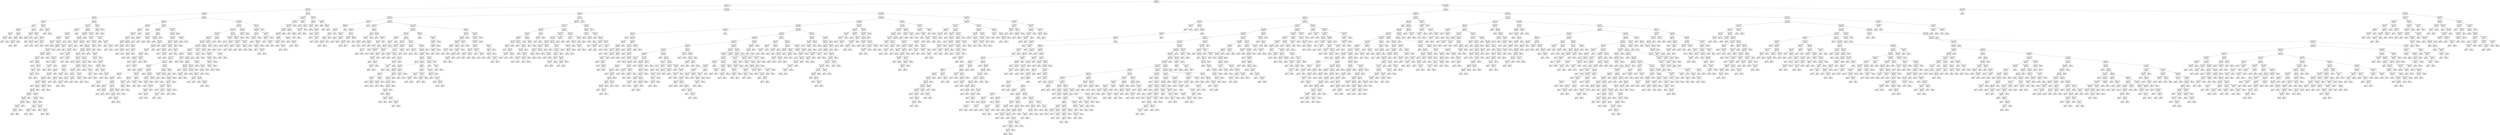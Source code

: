 digraph Tree {
node [shape=box] ;
0 [label="X[25] <= 45.5\ngini = 0.5\nsamples = 6150\nvalue = [4986, 4814]"] ;
1 [label="X[19] <= 7.5\ngini = 0.491\nsamples = 2020\nvalue = [1844, 1401]"] ;
0 -> 1 [labeldistance=2.5, labelangle=45, headlabel="True"] ;
2 [label="X[22] <= 1362.5\ngini = 0.468\nsamples = 735\nvalue = [745, 445]"] ;
1 -> 2 ;
3 [label="X[9] <= 42.0\ngini = 0.459\nsamples = 675\nvalue = [703, 391]"] ;
2 -> 3 ;
4 [label="X[14] <= 623.1\ngini = 0.409\nsamples = 260\nvalue = [293, 118]"] ;
3 -> 4 ;
5 [label="X[27] <= 4707.65\ngini = 0.487\nsamples = 34\nvalue = [32, 23]"] ;
4 -> 5 ;
6 [label="X[7] <= 18.5\ngini = 0.5\nsamples = 25\nvalue = [17, 18]"] ;
5 -> 6 ;
7 [label="X[20] <= 262.5\ngini = 0.432\nsamples = 12\nvalue = [6, 13]"] ;
6 -> 7 ;
8 [label="X[9] <= 19.5\ngini = 0.375\nsamples = 3\nvalue = [3, 1]"] ;
7 -> 8 ;
9 [label="X[15] <= 225.0\ngini = 0.444\nsamples = 2\nvalue = [2, 1]"] ;
8 -> 9 ;
10 [label="gini = 0.0\nsamples = 1\nvalue = [0, 1]"] ;
9 -> 10 ;
11 [label="gini = 0.0\nsamples = 1\nvalue = [2, 0]"] ;
9 -> 11 ;
12 [label="gini = 0.0\nsamples = 1\nvalue = [1, 0]"] ;
8 -> 12 ;
13 [label="X[27] <= 1642.0\ngini = 0.32\nsamples = 9\nvalue = [3, 12]"] ;
7 -> 13 ;
14 [label="X[22] <= 473.0\ngini = 0.42\nsamples = 6\nvalue = [3, 7]"] ;
13 -> 14 ;
15 [label="X[27] <= 507.0\ngini = 0.219\nsamples = 4\nvalue = [1, 7]"] ;
14 -> 15 ;
16 [label="gini = 0.0\nsamples = 3\nvalue = [0, 7]"] ;
15 -> 16 ;
17 [label="gini = 0.0\nsamples = 1\nvalue = [1, 0]"] ;
15 -> 17 ;
18 [label="gini = 0.0\nsamples = 2\nvalue = [2, 0]"] ;
14 -> 18 ;
19 [label="gini = 0.0\nsamples = 3\nvalue = [0, 5]"] ;
13 -> 19 ;
20 [label="X[21] <= 1315.79\ngini = 0.43\nsamples = 13\nvalue = [11, 5]"] ;
6 -> 20 ;
21 [label="X[27] <= 147.5\ngini = 0.198\nsamples = 6\nvalue = [8, 1]"] ;
20 -> 21 ;
22 [label="X[7] <= 54.0\ngini = 0.219\nsamples = 5\nvalue = [7, 1]"] ;
21 -> 22 ;
23 [label="gini = 0.0\nsamples = 2\nvalue = [4, 0]"] ;
22 -> 23 ;
24 [label="X[7] <= 119.5\ngini = 0.375\nsamples = 3\nvalue = [3, 1]"] ;
22 -> 24 ;
25 [label="gini = 0.0\nsamples = 1\nvalue = [0, 1]"] ;
24 -> 25 ;
26 [label="gini = 0.0\nsamples = 2\nvalue = [3, 0]"] ;
24 -> 26 ;
27 [label="gini = 0.0\nsamples = 1\nvalue = [1, 0]"] ;
21 -> 27 ;
28 [label="X[23] <= 138.5\ngini = 0.49\nsamples = 7\nvalue = [3, 4]"] ;
20 -> 28 ;
29 [label="gini = 0.0\nsamples = 2\nvalue = [2, 0]"] ;
28 -> 29 ;
30 [label="X[20] <= 318.55\ngini = 0.32\nsamples = 5\nvalue = [1, 4]"] ;
28 -> 30 ;
31 [label="gini = 0.0\nsamples = 3\nvalue = [0, 3]"] ;
30 -> 31 ;
32 [label="X[28] <= 695.0\ngini = 0.5\nsamples = 2\nvalue = [1, 1]"] ;
30 -> 32 ;
33 [label="gini = 0.0\nsamples = 1\nvalue = [0, 1]"] ;
32 -> 33 ;
34 [label="gini = 0.0\nsamples = 1\nvalue = [1, 0]"] ;
32 -> 34 ;
35 [label="X[27] <= 8736.0\ngini = 0.375\nsamples = 9\nvalue = [15, 5]"] ;
5 -> 35 ;
36 [label="gini = 0.0\nsamples = 4\nvalue = [10, 0]"] ;
35 -> 36 ;
37 [label="X[20] <= 327.525\ngini = 0.5\nsamples = 5\nvalue = [5, 5]"] ;
35 -> 37 ;
38 [label="gini = 0.0\nsamples = 3\nvalue = [0, 5]"] ;
37 -> 38 ;
39 [label="gini = 0.0\nsamples = 2\nvalue = [5, 0]"] ;
37 -> 39 ;
40 [label="X[22] <= 471.0\ngini = 0.391\nsamples = 226\nvalue = [261, 95]"] ;
4 -> 40 ;
41 [label="X[27] <= 1164.125\ngini = 0.397\nsamples = 218\nvalue = [250, 94]"] ;
40 -> 41 ;
42 [label="X[16] <= 717.5\ngini = 0.222\nsamples = 70\nvalue = [96, 14]"] ;
41 -> 42 ;
43 [label="X[23] <= 5006.5\ngini = 0.198\nsamples = 69\nvalue = [96, 12]"] ;
42 -> 43 ;
44 [label="X[21] <= 220.0\ngini = 0.161\nsamples = 65\nvalue = [93, 9]"] ;
43 -> 44 ;
45 [label="X[21] <= 110.0\ngini = 0.444\nsamples = 4\nvalue = [6, 3]"] ;
44 -> 45 ;
46 [label="gini = 0.0\nsamples = 2\nvalue = [6, 0]"] ;
45 -> 46 ;
47 [label="gini = 0.0\nsamples = 2\nvalue = [0, 3]"] ;
45 -> 47 ;
48 [label="X[18] <= 27350.25\ngini = 0.121\nsamples = 61\nvalue = [87, 6]"] ;
44 -> 48 ;
49 [label="X[28] <= 185.5\ngini = 0.104\nsamples = 59\nvalue = [86, 5]"] ;
48 -> 49 ;
50 [label="X[21] <= 3558.525\ngini = 0.108\nsamples = 55\nvalue = [82, 5]"] ;
49 -> 50 ;
51 [label="X[18] <= 3368.0\ngini = 0.165\nsamples = 28\nvalue = [40, 4]"] ;
50 -> 51 ;
52 [label="X[14] <= 7815.2\ngini = 0.13\nsamples = 27\nvalue = [40, 3]"] ;
51 -> 52 ;
53 [label="gini = 0.0\nsamples = 6\nvalue = [11, 0]"] ;
52 -> 53 ;
54 [label="X[18] <= 932.0\ngini = 0.17\nsamples = 21\nvalue = [29, 3]"] ;
52 -> 54 ;
55 [label="gini = 0.0\nsamples = 11\nvalue = [20, 0]"] ;
54 -> 55 ;
56 [label="X[18] <= 1287.5\ngini = 0.375\nsamples = 10\nvalue = [9, 3]"] ;
54 -> 56 ;
57 [label="X[21] <= 1218.0\ngini = 0.375\nsamples = 3\nvalue = [1, 3]"] ;
56 -> 57 ;
58 [label="X[18] <= 1068.5\ngini = 0.5\nsamples = 2\nvalue = [1, 1]"] ;
57 -> 58 ;
59 [label="gini = 0.0\nsamples = 1\nvalue = [0, 1]"] ;
58 -> 59 ;
60 [label="gini = 0.0\nsamples = 1\nvalue = [1, 0]"] ;
58 -> 60 ;
61 [label="gini = 0.0\nsamples = 1\nvalue = [0, 2]"] ;
57 -> 61 ;
62 [label="gini = 0.0\nsamples = 7\nvalue = [8, 0]"] ;
56 -> 62 ;
63 [label="gini = 0.0\nsamples = 1\nvalue = [0, 1]"] ;
51 -> 63 ;
64 [label="X[14] <= 9052.7\ngini = 0.045\nsamples = 27\nvalue = [42, 1]"] ;
50 -> 64 ;
65 [label="gini = 0.0\nsamples = 5\nvalue = [9, 0]"] ;
64 -> 65 ;
66 [label="X[21] <= 15759.525\ngini = 0.057\nsamples = 22\nvalue = [33, 1]"] ;
64 -> 66 ;
67 [label="gini = 0.0\nsamples = 15\nvalue = [24, 0]"] ;
66 -> 67 ;
68 [label="X[18] <= 17594.5\ngini = 0.18\nsamples = 7\nvalue = [9, 1]"] ;
66 -> 68 ;
69 [label="X[21] <= 17288.525\ngini = 0.375\nsamples = 2\nvalue = [3, 1]"] ;
68 -> 69 ;
70 [label="gini = 0.0\nsamples = 1\nvalue = [0, 1]"] ;
69 -> 70 ;
71 [label="gini = 0.0\nsamples = 1\nvalue = [3, 0]"] ;
69 -> 71 ;
72 [label="gini = 0.0\nsamples = 5\nvalue = [6, 0]"] ;
68 -> 72 ;
73 [label="gini = 0.0\nsamples = 4\nvalue = [4, 0]"] ;
49 -> 73 ;
74 [label="X[18] <= 31646.875\ngini = 0.5\nsamples = 2\nvalue = [1, 1]"] ;
48 -> 74 ;
75 [label="gini = 0.0\nsamples = 1\nvalue = [0, 1]"] ;
74 -> 75 ;
76 [label="gini = 0.0\nsamples = 1\nvalue = [1, 0]"] ;
74 -> 76 ;
77 [label="X[20] <= 6982.5\ngini = 0.5\nsamples = 4\nvalue = [3, 3]"] ;
43 -> 77 ;
78 [label="gini = 0.0\nsamples = 2\nvalue = [0, 3]"] ;
77 -> 78 ;
79 [label="gini = 0.0\nsamples = 2\nvalue = [3, 0]"] ;
77 -> 79 ;
80 [label="gini = 0.0\nsamples = 1\nvalue = [0, 2]"] ;
42 -> 80 ;
81 [label="X[18] <= 5295.0\ngini = 0.45\nsamples = 148\nvalue = [154, 80]"] ;
41 -> 81 ;
82 [label="X[14] <= 20869.0\ngini = 0.464\nsamples = 131\nvalue = [130, 75]"] ;
81 -> 82 ;
83 [label="X[21] <= 260.0\ngini = 0.472\nsamples = 126\nvalue = [121, 75]"] ;
82 -> 83 ;
84 [label="X[14] <= 17374.0\ngini = 0.308\nsamples = 14\nvalue = [17, 4]"] ;
83 -> 84 ;
85 [label="X[16] <= 14.0\ngini = 0.188\nsamples = 13\nvalue = [17, 2]"] ;
84 -> 85 ;
86 [label="X[15] <= 3690.0\ngini = 0.245\nsamples = 9\nvalue = [12, 2]"] ;
85 -> 86 ;
87 [label="gini = 0.0\nsamples = 6\nvalue = [11, 0]"] ;
86 -> 87 ;
88 [label="X[15] <= 6650.75\ngini = 0.444\nsamples = 3\nvalue = [1, 2]"] ;
86 -> 88 ;
89 [label="gini = 0.0\nsamples = 1\nvalue = [0, 1]"] ;
88 -> 89 ;
90 [label="X[14] <= 10595.75\ngini = 0.5\nsamples = 2\nvalue = [1, 1]"] ;
88 -> 90 ;
91 [label="gini = 0.0\nsamples = 1\nvalue = [1, 0]"] ;
90 -> 91 ;
92 [label="gini = 0.0\nsamples = 1\nvalue = [0, 1]"] ;
90 -> 92 ;
93 [label="gini = 0.0\nsamples = 4\nvalue = [5, 0]"] ;
85 -> 93 ;
94 [label="gini = 0.0\nsamples = 1\nvalue = [0, 2]"] ;
84 -> 94 ;
95 [label="X[27] <= 1383.43\ngini = 0.482\nsamples = 112\nvalue = [104, 71]"] ;
83 -> 95 ;
96 [label="gini = 0.0\nsamples = 3\nvalue = [0, 5]"] ;
95 -> 96 ;
97 [label="X[18] <= 1738.0\ngini = 0.475\nsamples = 109\nvalue = [104, 66]"] ;
95 -> 97 ;
98 [label="X[22] <= 338.0\ngini = 0.452\nsamples = 98\nvalue = [99, 52]"] ;
97 -> 98 ;
99 [label="X[18] <= 554.0\ngini = 0.449\nsamples = 97\nvalue = [99, 51]"] ;
98 -> 99 ;
100 [label="X[21] <= 727.575\ngini = 0.473\nsamples = 81\nvalue = [77, 48]"] ;
99 -> 100 ;
101 [label="gini = 0.0\nsamples = 3\nvalue = [0, 5]"] ;
100 -> 101 ;
102 [label="X[17] <= 4875.38\ngini = 0.46\nsamples = 78\nvalue = [77, 43]"] ;
100 -> 102 ;
103 [label="X[7] <= 374.5\ngini = 0.483\nsamples = 59\nvalue = [54, 37]"] ;
102 -> 103 ;
104 [label="X[7] <= 254.0\ngini = 0.475\nsamples = 52\nvalue = [49, 31]"] ;
103 -> 104 ;
105 [label="X[15] <= 15663.5\ngini = 0.485\nsamples = 50\nvalue = [44, 31]"] ;
104 -> 105 ;
106 [label="X[23] <= 1069.0\ngini = 0.492\nsamples = 49\nvalue = [40, 31]"] ;
105 -> 106 ;
107 [label="X[14] <= 6984.7\ngini = 0.467\nsamples = 41\nvalue = [39, 23]"] ;
106 -> 107 ;
108 [label="gini = 0.0\nsamples = 1\nvalue = [1, 0]"] ;
107 -> 108 ;
109 [label="X[17] <= 2813.0\ngini = 0.47\nsamples = 40\nvalue = [38, 23]"] ;
107 -> 109 ;
110 [label="X[18] <= 98.5\ngini = 0.464\nsamples = 39\nvalue = [38, 22]"] ;
109 -> 110 ;
111 [label="X[28] <= 35587.68\ngini = 0.388\nsamples = 24\nvalue = [28, 10]"] ;
110 -> 111 ;
112 [label="X[21] <= 6404.0\ngini = 0.368\nsamples = 23\nvalue = [28, 9]"] ;
111 -> 112 ;
113 [label="X[21] <= 4961.0\ngini = 0.476\nsamples = 15\nvalue = [14, 9]"] ;
112 -> 113 ;
114 [label="X[21] <= 2785.65\ngini = 0.346\nsamples = 12\nvalue = [14, 4]"] ;
113 -> 114 ;
115 [label="X[21] <= 2602.0\ngini = 0.5\nsamples = 5\nvalue = [4, 4]"] ;
114 -> 115 ;
116 [label="gini = 0.0\nsamples = 3\nvalue = [4, 0]"] ;
115 -> 116 ;
117 [label="gini = 0.0\nsamples = 2\nvalue = [0, 4]"] ;
115 -> 117 ;
118 [label="gini = 0.0\nsamples = 7\nvalue = [10, 0]"] ;
114 -> 118 ;
119 [label="gini = 0.0\nsamples = 3\nvalue = [0, 5]"] ;
113 -> 119 ;
120 [label="gini = 0.0\nsamples = 8\nvalue = [14, 0]"] ;
112 -> 120 ;
121 [label="gini = 0.0\nsamples = 1\nvalue = [0, 1]"] ;
111 -> 121 ;
122 [label="X[27] <= 17697.725\ngini = 0.496\nsamples = 15\nvalue = [10, 12]"] ;
110 -> 122 ;
123 [label="X[21] <= 11433.574\ngini = 0.469\nsamples = 12\nvalue = [10, 6]"] ;
122 -> 123 ;
124 [label="X[28] <= 1023.0\ngini = 0.49\nsamples = 10\nvalue = [8, 6]"] ;
123 -> 124 ;
125 [label="X[17] <= 1129.5\ngini = 0.245\nsamples = 5\nvalue = [6, 1]"] ;
124 -> 125 ;
126 [label="X[21] <= 8413.16\ngini = 0.375\nsamples = 4\nvalue = [3, 1]"] ;
125 -> 126 ;
127 [label="gini = 0.0\nsamples = 3\nvalue = [3, 0]"] ;
126 -> 127 ;
128 [label="gini = 0.0\nsamples = 1\nvalue = [0, 1]"] ;
126 -> 128 ;
129 [label="gini = 0.0\nsamples = 1\nvalue = [3, 0]"] ;
125 -> 129 ;
130 [label="X[27] <= 5394.5\ngini = 0.408\nsamples = 5\nvalue = [2, 5]"] ;
124 -> 130 ;
131 [label="gini = 0.0\nsamples = 3\nvalue = [0, 4]"] ;
130 -> 131 ;
132 [label="X[18] <= 443.0\ngini = 0.444\nsamples = 2\nvalue = [2, 1]"] ;
130 -> 132 ;
133 [label="gini = 0.0\nsamples = 1\nvalue = [2, 0]"] ;
132 -> 133 ;
134 [label="gini = 0.0\nsamples = 1\nvalue = [0, 1]"] ;
132 -> 134 ;
135 [label="gini = 0.0\nsamples = 2\nvalue = [2, 0]"] ;
123 -> 135 ;
136 [label="gini = 0.0\nsamples = 3\nvalue = [0, 6]"] ;
122 -> 136 ;
137 [label="gini = 0.0\nsamples = 1\nvalue = [0, 1]"] ;
109 -> 137 ;
138 [label="X[21] <= 5360.35\ngini = 0.198\nsamples = 8\nvalue = [1, 8]"] ;
106 -> 138 ;
139 [label="X[20] <= 4891.88\ngini = 0.444\nsamples = 3\nvalue = [1, 2]"] ;
138 -> 139 ;
140 [label="gini = 0.0\nsamples = 2\nvalue = [0, 2]"] ;
139 -> 140 ;
141 [label="gini = 0.0\nsamples = 1\nvalue = [1, 0]"] ;
139 -> 141 ;
142 [label="gini = 0.0\nsamples = 5\nvalue = [0, 6]"] ;
138 -> 142 ;
143 [label="gini = 0.0\nsamples = 1\nvalue = [4, 0]"] ;
105 -> 143 ;
144 [label="gini = 0.0\nsamples = 2\nvalue = [5, 0]"] ;
104 -> 144 ;
145 [label="X[28] <= 1171.6\ngini = 0.496\nsamples = 7\nvalue = [5, 6]"] ;
103 -> 145 ;
146 [label="X[21] <= 8164.5\ngini = 0.245\nsamples = 4\nvalue = [1, 6]"] ;
145 -> 146 ;
147 [label="X[15] <= 3526.325\ngini = 0.5\nsamples = 2\nvalue = [1, 1]"] ;
146 -> 147 ;
148 [label="gini = 0.0\nsamples = 1\nvalue = [1, 0]"] ;
147 -> 148 ;
149 [label="gini = 0.0\nsamples = 1\nvalue = [0, 1]"] ;
147 -> 149 ;
150 [label="gini = 0.0\nsamples = 2\nvalue = [0, 5]"] ;
146 -> 150 ;
151 [label="gini = 0.0\nsamples = 3\nvalue = [4, 0]"] ;
145 -> 151 ;
152 [label="X[16] <= 288.07\ngini = 0.328\nsamples = 19\nvalue = [23, 6]"] ;
102 -> 152 ;
153 [label="X[27] <= 45278.016\ngini = 0.293\nsamples = 18\nvalue = [23, 5]"] ;
152 -> 153 ;
154 [label="X[7] <= 4211.71\ngini = 0.172\nsamples = 13\nvalue = [19, 2]"] ;
153 -> 154 ;
155 [label="X[21] <= 2508.0\ngini = 0.1\nsamples = 11\nvalue = [18, 1]"] ;
154 -> 155 ;
156 [label="X[14] <= 3743.0\ngini = 0.444\nsamples = 3\nvalue = [2, 1]"] ;
155 -> 156 ;
157 [label="gini = 0.0\nsamples = 1\nvalue = [0, 1]"] ;
156 -> 157 ;
158 [label="gini = 0.0\nsamples = 2\nvalue = [2, 0]"] ;
156 -> 158 ;
159 [label="gini = 0.0\nsamples = 8\nvalue = [16, 0]"] ;
155 -> 159 ;
160 [label="X[7] <= 9573.0\ngini = 0.5\nsamples = 2\nvalue = [1, 1]"] ;
154 -> 160 ;
161 [label="gini = 0.0\nsamples = 1\nvalue = [0, 1]"] ;
160 -> 161 ;
162 [label="gini = 0.0\nsamples = 1\nvalue = [1, 0]"] ;
160 -> 162 ;
163 [label="X[16] <= 90.57\ngini = 0.49\nsamples = 5\nvalue = [4, 3]"] ;
153 -> 163 ;
164 [label="X[17] <= 40299.25\ngini = 0.5\nsamples = 4\nvalue = [3, 3]"] ;
163 -> 164 ;
165 [label="gini = 0.0\nsamples = 2\nvalue = [0, 3]"] ;
164 -> 165 ;
166 [label="gini = 0.0\nsamples = 2\nvalue = [3, 0]"] ;
164 -> 166 ;
167 [label="gini = 0.0\nsamples = 1\nvalue = [1, 0]"] ;
163 -> 167 ;
168 [label="gini = 0.0\nsamples = 1\nvalue = [0, 1]"] ;
152 -> 168 ;
169 [label="X[14] <= 14545.2\ngini = 0.211\nsamples = 16\nvalue = [22, 3]"] ;
99 -> 169 ;
170 [label="X[21] <= 5623.0\ngini = 0.153\nsamples = 15\nvalue = [22, 2]"] ;
169 -> 170 ;
171 [label="X[27] <= 5772.87\ngini = 0.26\nsamples = 9\nvalue = [11, 2]"] ;
170 -> 171 ;
172 [label="gini = 0.0\nsamples = 6\nvalue = [10, 0]"] ;
171 -> 172 ;
173 [label="X[16] <= 100.725\ngini = 0.444\nsamples = 3\nvalue = [1, 2]"] ;
171 -> 173 ;
174 [label="X[18] <= 1357.0\ngini = 0.5\nsamples = 2\nvalue = [1, 1]"] ;
173 -> 174 ;
175 [label="gini = 0.0\nsamples = 1\nvalue = [0, 1]"] ;
174 -> 175 ;
176 [label="gini = 0.0\nsamples = 1\nvalue = [1, 0]"] ;
174 -> 176 ;
177 [label="gini = 0.0\nsamples = 1\nvalue = [0, 1]"] ;
173 -> 177 ;
178 [label="gini = 0.0\nsamples = 6\nvalue = [11, 0]"] ;
170 -> 178 ;
179 [label="gini = 0.0\nsamples = 1\nvalue = [0, 1]"] ;
169 -> 179 ;
180 [label="gini = 0.0\nsamples = 1\nvalue = [0, 1]"] ;
98 -> 180 ;
181 [label="X[18] <= 2191.5\ngini = 0.388\nsamples = 11\nvalue = [5, 14]"] ;
97 -> 181 ;
182 [label="gini = 0.0\nsamples = 3\nvalue = [0, 7]"] ;
181 -> 182 ;
183 [label="X[28] <= 2054.0\ngini = 0.486\nsamples = 8\nvalue = [5, 7]"] ;
181 -> 183 ;
184 [label="X[14] <= 10112.2\ngini = 0.346\nsamples = 7\nvalue = [2, 7]"] ;
183 -> 184 ;
185 [label="gini = 0.0\nsamples = 1\nvalue = [0, 1]"] ;
184 -> 185 ;
186 [label="X[15] <= 9590.0\ngini = 0.375\nsamples = 6\nvalue = [2, 6]"] ;
184 -> 186 ;
187 [label="X[27] <= 8993.0\ngini = 0.408\nsamples = 5\nvalue = [2, 5]"] ;
186 -> 187 ;
188 [label="gini = 0.0\nsamples = 1\nvalue = [1, 0]"] ;
187 -> 188 ;
189 [label="X[27] <= 20413.1\ngini = 0.278\nsamples = 4\nvalue = [1, 5]"] ;
187 -> 189 ;
190 [label="gini = 0.0\nsamples = 2\nvalue = [0, 4]"] ;
189 -> 190 ;
191 [label="X[18] <= 3358.0\ngini = 0.5\nsamples = 2\nvalue = [1, 1]"] ;
189 -> 191 ;
192 [label="gini = 0.0\nsamples = 1\nvalue = [0, 1]"] ;
191 -> 192 ;
193 [label="gini = 0.0\nsamples = 1\nvalue = [1, 0]"] ;
191 -> 193 ;
194 [label="gini = 0.0\nsamples = 1\nvalue = [0, 1]"] ;
186 -> 194 ;
195 [label="gini = 0.0\nsamples = 1\nvalue = [3, 0]"] ;
183 -> 195 ;
196 [label="gini = 0.0\nsamples = 5\nvalue = [9, 0]"] ;
82 -> 196 ;
197 [label="X[27] <= 19619.551\ngini = 0.285\nsamples = 17\nvalue = [24, 5]"] ;
81 -> 197 ;
198 [label="X[21] <= 20078.375\ngini = 0.111\nsamples = 9\nvalue = [16, 1]"] ;
197 -> 198 ;
199 [label="gini = 0.0\nsamples = 4\nvalue = [8, 0]"] ;
198 -> 199 ;
200 [label="X[28] <= 3922.275\ngini = 0.198\nsamples = 5\nvalue = [8, 1]"] ;
198 -> 200 ;
201 [label="X[27] <= 4667.75\ngini = 0.219\nsamples = 4\nvalue = [7, 1]"] ;
200 -> 201 ;
202 [label="gini = 0.0\nsamples = 1\nvalue = [0, 1]"] ;
201 -> 202 ;
203 [label="gini = 0.0\nsamples = 3\nvalue = [7, 0]"] ;
201 -> 203 ;
204 [label="gini = 0.0\nsamples = 1\nvalue = [1, 0]"] ;
200 -> 204 ;
205 [label="X[14] <= 5076.495\ngini = 0.444\nsamples = 8\nvalue = [8, 4]"] ;
197 -> 205 ;
206 [label="gini = 0.0\nsamples = 2\nvalue = [4, 0]"] ;
205 -> 206 ;
207 [label="X[23] <= 3466.78\ngini = 0.5\nsamples = 6\nvalue = [4, 4]"] ;
205 -> 207 ;
208 [label="gini = 0.0\nsamples = 2\nvalue = [2, 0]"] ;
207 -> 208 ;
209 [label="X[7] <= 6172.27\ngini = 0.444\nsamples = 4\nvalue = [2, 4]"] ;
207 -> 209 ;
210 [label="gini = 0.0\nsamples = 3\nvalue = [0, 4]"] ;
209 -> 210 ;
211 [label="gini = 0.0\nsamples = 1\nvalue = [2, 0]"] ;
209 -> 211 ;
212 [label="X[20] <= 871.0\ngini = 0.153\nsamples = 8\nvalue = [11, 1]"] ;
40 -> 212 ;
213 [label="X[29] <= 19.5\ngini = 0.375\nsamples = 2\nvalue = [3, 1]"] ;
212 -> 213 ;
214 [label="gini = 0.0\nsamples = 1\nvalue = [0, 1]"] ;
213 -> 214 ;
215 [label="gini = 0.0\nsamples = 1\nvalue = [3, 0]"] ;
213 -> 215 ;
216 [label="gini = 0.0\nsamples = 6\nvalue = [8, 0]"] ;
212 -> 216 ;
217 [label="X[9] <= 792.0\ngini = 0.48\nsamples = 415\nvalue = [410, 273]"] ;
3 -> 217 ;
218 [label="X[21] <= 1111.5\ngini = 0.499\nsamples = 109\nvalue = [87, 95]"] ;
217 -> 218 ;
219 [label="X[13] <= 300.0\ngini = 0.395\nsamples = 36\nvalue = [16, 43]"] ;
218 -> 219 ;
220 [label="X[22] <= 134.0\ngini = 0.371\nsamples = 34\nvalue = [14, 43]"] ;
219 -> 220 ;
221 [label="X[27] <= 2343.5\ngini = 0.439\nsamples = 26\nvalue = [14, 29]"] ;
220 -> 221 ;
222 [label="X[24] <= 94.0\ngini = 0.47\nsamples = 22\nvalue = [14, 23]"] ;
221 -> 222 ;
223 [label="X[18] <= 296.0\ngini = 0.492\nsamples = 8\nvalue = [9, 7]"] ;
222 -> 223 ;
224 [label="gini = 0.0\nsamples = 3\nvalue = [7, 0]"] ;
223 -> 224 ;
225 [label="X[20] <= 511.0\ngini = 0.346\nsamples = 5\nvalue = [2, 7]"] ;
223 -> 225 ;
226 [label="gini = 0.0\nsamples = 3\nvalue = [0, 6]"] ;
225 -> 226 ;
227 [label="X[11] <= 365.0\ngini = 0.444\nsamples = 2\nvalue = [2, 1]"] ;
225 -> 227 ;
228 [label="gini = 0.0\nsamples = 1\nvalue = [0, 1]"] ;
227 -> 228 ;
229 [label="gini = 0.0\nsamples = 1\nvalue = [2, 0]"] ;
227 -> 229 ;
230 [label="X[1] <= 49.381\ngini = 0.363\nsamples = 14\nvalue = [5, 16]"] ;
222 -> 230 ;
231 [label="gini = 0.0\nsamples = 6\nvalue = [0, 11]"] ;
230 -> 231 ;
232 [label="X[23] <= 415.0\ngini = 0.5\nsamples = 8\nvalue = [5, 5]"] ;
230 -> 232 ;
233 [label="gini = 0.0\nsamples = 3\nvalue = [3, 0]"] ;
232 -> 233 ;
234 [label="X[1] <= 213.246\ngini = 0.408\nsamples = 5\nvalue = [2, 5]"] ;
232 -> 234 ;
235 [label="X[13] <= 59.0\ngini = 0.278\nsamples = 4\nvalue = [1, 5]"] ;
234 -> 235 ;
236 [label="gini = 0.0\nsamples = 3\nvalue = [0, 5]"] ;
235 -> 236 ;
237 [label="gini = 0.0\nsamples = 1\nvalue = [1, 0]"] ;
235 -> 237 ;
238 [label="gini = 0.0\nsamples = 1\nvalue = [1, 0]"] ;
234 -> 238 ;
239 [label="gini = 0.0\nsamples = 4\nvalue = [0, 6]"] ;
221 -> 239 ;
240 [label="gini = 0.0\nsamples = 8\nvalue = [0, 14]"] ;
220 -> 240 ;
241 [label="gini = 0.0\nsamples = 2\nvalue = [2, 0]"] ;
219 -> 241 ;
242 [label="X[9] <= 515.0\ngini = 0.488\nsamples = 73\nvalue = [71, 52]"] ;
218 -> 242 ;
243 [label="X[23] <= 306.5\ngini = 0.399\nsamples = 46\nvalue = [58, 22]"] ;
242 -> 243 ;
244 [label="X[7] <= 62.0\ngini = 0.457\nsamples = 13\nvalue = [6, 11]"] ;
243 -> 244 ;
245 [label="X[20] <= 119.0\ngini = 0.165\nsamples = 8\nvalue = [1, 10]"] ;
244 -> 245 ;
246 [label="gini = 0.0\nsamples = 1\nvalue = [1, 0]"] ;
245 -> 246 ;
247 [label="gini = 0.0\nsamples = 7\nvalue = [0, 10]"] ;
245 -> 247 ;
248 [label="X[28] <= 36040.5\ngini = 0.278\nsamples = 5\nvalue = [5, 1]"] ;
244 -> 248 ;
249 [label="gini = 0.0\nsamples = 4\nvalue = [5, 0]"] ;
248 -> 249 ;
250 [label="gini = 0.0\nsamples = 1\nvalue = [0, 1]"] ;
248 -> 250 ;
251 [label="X[16] <= 25.7\ngini = 0.288\nsamples = 33\nvalue = [52, 11]"] ;
243 -> 251 ;
252 [label="X[21] <= 2960.5\ngini = 0.338\nsamples = 29\nvalue = [40, 11]"] ;
251 -> 252 ;
253 [label="gini = 0.0\nsamples = 6\nvalue = [10, 0]"] ;
252 -> 253 ;
254 [label="X[16] <= 18.615\ngini = 0.393\nsamples = 23\nvalue = [30, 11]"] ;
252 -> 254 ;
255 [label="X[1] <= 81.642\ngini = 0.375\nsamples = 22\nvalue = [30, 10]"] ;
254 -> 255 ;
256 [label="X[1] <= 69.583\ngini = 0.415\nsamples = 20\nvalue = [24, 10]"] ;
255 -> 256 ;
257 [label="X[9] <= 500.0\ngini = 0.32\nsamples = 18\nvalue = [24, 6]"] ;
256 -> 257 ;
258 [label="X[21] <= 3731.5\ngini = 0.252\nsamples = 16\nvalue = [23, 4]"] ;
257 -> 258 ;
259 [label="gini = 0.0\nsamples = 2\nvalue = [0, 3]"] ;
258 -> 259 ;
260 [label="X[7] <= 1631.0\ngini = 0.08\nsamples = 14\nvalue = [23, 1]"] ;
258 -> 260 ;
261 [label="gini = 0.0\nsamples = 12\nvalue = [20, 0]"] ;
260 -> 261 ;
262 [label="X[27] <= 13367.95\ngini = 0.375\nsamples = 2\nvalue = [3, 1]"] ;
260 -> 262 ;
263 [label="gini = 0.0\nsamples = 1\nvalue = [3, 0]"] ;
262 -> 263 ;
264 [label="gini = 0.0\nsamples = 1\nvalue = [0, 1]"] ;
262 -> 264 ;
265 [label="X[28] <= 2458.425\ngini = 0.444\nsamples = 2\nvalue = [1, 2]"] ;
257 -> 265 ;
266 [label="gini = 0.0\nsamples = 1\nvalue = [0, 2]"] ;
265 -> 266 ;
267 [label="gini = 0.0\nsamples = 1\nvalue = [1, 0]"] ;
265 -> 267 ;
268 [label="gini = 0.0\nsamples = 2\nvalue = [0, 4]"] ;
256 -> 268 ;
269 [label="gini = 0.0\nsamples = 2\nvalue = [6, 0]"] ;
255 -> 269 ;
270 [label="gini = 0.0\nsamples = 1\nvalue = [0, 1]"] ;
254 -> 270 ;
271 [label="gini = 0.0\nsamples = 4\nvalue = [12, 0]"] ;
251 -> 271 ;
272 [label="X[18] <= 12538.875\ngini = 0.422\nsamples = 27\nvalue = [13, 30]"] ;
242 -> 272 ;
273 [label="X[8] <= 246.615\ngini = 0.355\nsamples = 25\nvalue = [9, 30]"] ;
272 -> 273 ;
274 [label="X[27] <= 18237.0\ngini = 0.284\nsamples = 22\nvalue = [6, 29]"] ;
273 -> 274 ;
275 [label="X[18] <= 483.0\ngini = 0.18\nsamples = 18\nvalue = [3, 27]"] ;
274 -> 275 ;
276 [label="X[20] <= 620.0\ngini = 0.375\nsamples = 7\nvalue = [2, 6]"] ;
275 -> 276 ;
277 [label="gini = 0.0\nsamples = 1\nvalue = [1, 0]"] ;
276 -> 277 ;
278 [label="X[20] <= 2894.0\ngini = 0.245\nsamples = 6\nvalue = [1, 6]"] ;
276 -> 278 ;
279 [label="gini = 0.0\nsamples = 3\nvalue = [0, 4]"] ;
278 -> 279 ;
280 [label="X[20] <= 6320.865\ngini = 0.444\nsamples = 3\nvalue = [1, 2]"] ;
278 -> 280 ;
281 [label="gini = 0.0\nsamples = 1\nvalue = [1, 0]"] ;
280 -> 281 ;
282 [label="gini = 0.0\nsamples = 2\nvalue = [0, 2]"] ;
280 -> 282 ;
283 [label="X[29] <= 706.125\ngini = 0.087\nsamples = 11\nvalue = [1, 21]"] ;
275 -> 283 ;
284 [label="gini = 0.0\nsamples = 9\nvalue = [0, 20]"] ;
283 -> 284 ;
285 [label="X[1] <= 191.938\ngini = 0.5\nsamples = 2\nvalue = [1, 1]"] ;
283 -> 285 ;
286 [label="gini = 0.0\nsamples = 1\nvalue = [1, 0]"] ;
285 -> 286 ;
287 [label="gini = 0.0\nsamples = 1\nvalue = [0, 1]"] ;
285 -> 287 ;
288 [label="X[18] <= 844.25\ngini = 0.48\nsamples = 4\nvalue = [3, 2]"] ;
274 -> 288 ;
289 [label="gini = 0.0\nsamples = 2\nvalue = [0, 2]"] ;
288 -> 289 ;
290 [label="gini = 0.0\nsamples = 2\nvalue = [3, 0]"] ;
288 -> 290 ;
291 [label="X[21] <= 5948.21\ngini = 0.375\nsamples = 3\nvalue = [3, 1]"] ;
273 -> 291 ;
292 [label="gini = 0.0\nsamples = 2\nvalue = [3, 0]"] ;
291 -> 292 ;
293 [label="gini = 0.0\nsamples = 1\nvalue = [0, 1]"] ;
291 -> 293 ;
294 [label="gini = 0.0\nsamples = 2\nvalue = [4, 0]"] ;
272 -> 294 ;
295 [label="X[21] <= 35174.895\ngini = 0.458\nsamples = 306\nvalue = [323, 178]"] ;
217 -> 295 ;
296 [label="X[1] <= 3200.61\ngini = 0.472\nsamples = 272\nvalue = [278, 171]"] ;
295 -> 296 ;
297 [label="X[15] <= 18714.51\ngini = 0.46\nsamples = 259\nvalue = [274, 153]"] ;
296 -> 297 ;
298 [label="X[0] <= 5988.467\ngini = 0.44\nsamples = 234\nvalue = [261, 127]"] ;
297 -> 298 ;
299 [label="X[1] <= 1367.266\ngini = 0.457\nsamples = 215\nvalue = [229, 125]"] ;
298 -> 299 ;
300 [label="X[21] <= 13479.0\ngini = 0.444\nsamples = 205\nvalue = [228, 114]"] ;
299 -> 300 ;
301 [label="X[21] <= 11929.154\ngini = 0.468\nsamples = 172\nvalue = [178, 106]"] ;
300 -> 301 ;
302 [label="X[14] <= 4585.0\ngini = 0.46\nsamples = 167\nvalue = [177, 99]"] ;
301 -> 302 ;
303 [label="X[16] <= 277.5\ngini = 0.484\nsamples = 123\nvalue = [121, 84]"] ;
302 -> 303 ;
304 [label="X[22] <= 1173.5\ngini = 0.473\nsamples = 118\nvalue = [120, 75]"] ;
303 -> 304 ;
305 [label="X[20] <= 3259.5\ngini = 0.48\nsamples = 113\nvalue = [113, 75]"] ;
304 -> 305 ;
306 [label="X[14] <= 1858.55\ngini = 0.455\nsamples = 89\nvalue = [93, 50]"] ;
305 -> 306 ;
307 [label="X[23] <= 1366.2\ngini = 0.486\nsamples = 57\nvalue = [56, 40]"] ;
306 -> 307 ;
308 [label="X[23] <= 1205.0\ngini = 0.421\nsamples = 38\nvalue = [44, 19]"] ;
307 -> 308 ;
309 [label="X[21] <= 1108.0\ngini = 0.468\nsamples = 29\nvalue = [32, 19]"] ;
308 -> 309 ;
310 [label="X[14] <= 870.5\ngini = 0.172\nsamples = 10\nvalue = [19, 2]"] ;
309 -> 310 ;
311 [label="gini = 0.0\nsamples = 1\nvalue = [0, 2]"] ;
310 -> 311 ;
312 [label="gini = 0.0\nsamples = 9\nvalue = [19, 0]"] ;
310 -> 312 ;
313 [label="X[15] <= 949.5\ngini = 0.491\nsamples = 19\nvalue = [13, 17]"] ;
309 -> 313 ;
314 [label="X[9] <= 830.5\ngini = 0.245\nsamples = 4\nvalue = [6, 1]"] ;
313 -> 314 ;
315 [label="gini = 0.0\nsamples = 1\nvalue = [4, 0]"] ;
314 -> 315 ;
316 [label="X[9] <= 883.5\ngini = 0.444\nsamples = 3\nvalue = [2, 1]"] ;
314 -> 316 ;
317 [label="gini = 0.0\nsamples = 1\nvalue = [0, 1]"] ;
316 -> 317 ;
318 [label="gini = 0.0\nsamples = 2\nvalue = [2, 0]"] ;
316 -> 318 ;
319 [label="X[17] <= 4024.0\ngini = 0.423\nsamples = 15\nvalue = [7, 16]"] ;
313 -> 319 ;
320 [label="X[0] <= 260.0\ngini = 0.375\nsamples = 13\nvalue = [5, 15]"] ;
319 -> 320 ;
321 [label="gini = 0.0\nsamples = 4\nvalue = [0, 7]"] ;
320 -> 321 ;
322 [label="X[1] <= 165.333\ngini = 0.473\nsamples = 9\nvalue = [5, 8]"] ;
320 -> 322 ;
323 [label="gini = 0.0\nsamples = 2\nvalue = [0, 6]"] ;
322 -> 323 ;
324 [label="X[14] <= 1137.5\ngini = 0.408\nsamples = 7\nvalue = [5, 2]"] ;
322 -> 324 ;
325 [label="gini = 0.0\nsamples = 5\nvalue = [5, 0]"] ;
324 -> 325 ;
326 [label="gini = 0.0\nsamples = 2\nvalue = [0, 2]"] ;
324 -> 326 ;
327 [label="X[29] <= 510.0\ngini = 0.444\nsamples = 2\nvalue = [2, 1]"] ;
319 -> 327 ;
328 [label="gini = 0.0\nsamples = 1\nvalue = [2, 0]"] ;
327 -> 328 ;
329 [label="gini = 0.0\nsamples = 1\nvalue = [0, 1]"] ;
327 -> 329 ;
330 [label="gini = 0.0\nsamples = 9\nvalue = [12, 0]"] ;
308 -> 330 ;
331 [label="X[29] <= 1616.0\ngini = 0.463\nsamples = 19\nvalue = [12, 21]"] ;
307 -> 331 ;
332 [label="X[29] <= 694.0\ngini = 0.245\nsamples = 10\nvalue = [3, 18]"] ;
331 -> 332 ;
333 [label="X[14] <= 1637.0\ngini = 0.42\nsamples = 5\nvalue = [3, 7]"] ;
332 -> 333 ;
334 [label="X[11] <= 1390.2\ngini = 0.5\nsamples = 4\nvalue = [3, 3]"] ;
333 -> 334 ;
335 [label="gini = 0.0\nsamples = 1\nvalue = [0, 3]"] ;
334 -> 335 ;
336 [label="gini = 0.0\nsamples = 3\nvalue = [3, 0]"] ;
334 -> 336 ;
337 [label="gini = 0.0\nsamples = 1\nvalue = [0, 4]"] ;
333 -> 337 ;
338 [label="gini = 0.0\nsamples = 5\nvalue = [0, 11]"] ;
332 -> 338 ;
339 [label="X[14] <= 1801.5\ngini = 0.375\nsamples = 9\nvalue = [9, 3]"] ;
331 -> 339 ;
340 [label="X[21] <= 6126.025\ngini = 0.18\nsamples = 7\nvalue = [9, 1]"] ;
339 -> 340 ;
341 [label="gini = 0.0\nsamples = 6\nvalue = [9, 0]"] ;
340 -> 341 ;
342 [label="gini = 0.0\nsamples = 1\nvalue = [0, 1]"] ;
340 -> 342 ;
343 [label="gini = 0.0\nsamples = 2\nvalue = [0, 2]"] ;
339 -> 343 ;
344 [label="X[15] <= 2554.04\ngini = 0.335\nsamples = 32\nvalue = [37, 10]"] ;
306 -> 344 ;
345 [label="gini = 0.0\nsamples = 11\nvalue = [17, 0]"] ;
344 -> 345 ;
346 [label="X[14] <= 2997.5\ngini = 0.444\nsamples = 21\nvalue = [20, 10]"] ;
344 -> 346 ;
347 [label="X[14] <= 2969.0\ngini = 0.5\nsamples = 13\nvalue = [9, 9]"] ;
346 -> 347 ;
348 [label="X[15] <= 2576.0\ngini = 0.48\nsamples = 12\nvalue = [9, 6]"] ;
347 -> 348 ;
349 [label="gini = 0.0\nsamples = 1\nvalue = [0, 2]"] ;
348 -> 349 ;
350 [label="X[29] <= 2370.525\ngini = 0.426\nsamples = 11\nvalue = [9, 4]"] ;
348 -> 350 ;
351 [label="X[18] <= 4713.5\ngini = 0.444\nsamples = 6\nvalue = [2, 4]"] ;
350 -> 351 ;
352 [label="gini = 0.0\nsamples = 3\nvalue = [0, 3]"] ;
351 -> 352 ;
353 [label="X[27] <= 1290.0\ngini = 0.444\nsamples = 3\nvalue = [2, 1]"] ;
351 -> 353 ;
354 [label="gini = 0.0\nsamples = 1\nvalue = [0, 1]"] ;
353 -> 354 ;
355 [label="gini = 0.0\nsamples = 2\nvalue = [2, 0]"] ;
353 -> 355 ;
356 [label="gini = 0.0\nsamples = 5\nvalue = [7, 0]"] ;
350 -> 356 ;
357 [label="gini = 0.0\nsamples = 1\nvalue = [0, 3]"] ;
347 -> 357 ;
358 [label="X[27] <= 6975.525\ngini = 0.153\nsamples = 8\nvalue = [11, 1]"] ;
346 -> 358 ;
359 [label="gini = 0.0\nsamples = 7\nvalue = [11, 0]"] ;
358 -> 359 ;
360 [label="gini = 0.0\nsamples = 1\nvalue = [0, 1]"] ;
358 -> 360 ;
361 [label="X[11] <= 4405.5\ngini = 0.494\nsamples = 24\nvalue = [20, 25]"] ;
305 -> 361 ;
362 [label="X[21] <= 813.0\ngini = 0.461\nsamples = 20\nvalue = [13, 23]"] ;
361 -> 362 ;
363 [label="X[9] <= 3489.5\ngini = 0.408\nsamples = 3\nvalue = [5, 2]"] ;
362 -> 363 ;
364 [label="gini = 0.0\nsamples = 1\nvalue = [0, 2]"] ;
363 -> 364 ;
365 [label="gini = 0.0\nsamples = 2\nvalue = [5, 0]"] ;
363 -> 365 ;
366 [label="X[9] <= 4256.0\ngini = 0.4\nsamples = 17\nvalue = [8, 21]"] ;
362 -> 366 ;
367 [label="X[11] <= 4127.74\ngini = 0.444\nsamples = 15\nvalue = [8, 16]"] ;
366 -> 367 ;
368 [label="X[27] <= 1068.25\ngini = 0.397\nsamples = 13\nvalue = [6, 16]"] ;
367 -> 368 ;
369 [label="X[23] <= 3455.125\ngini = 0.142\nsamples = 6\nvalue = [1, 12]"] ;
368 -> 369 ;
370 [label="gini = 0.0\nsamples = 2\nvalue = [0, 7]"] ;
369 -> 370 ;
371 [label="X[14] <= 3595.625\ngini = 0.278\nsamples = 4\nvalue = [1, 5]"] ;
369 -> 371 ;
372 [label="X[23] <= 3867.125\ngini = 0.5\nsamples = 2\nvalue = [1, 1]"] ;
371 -> 372 ;
373 [label="gini = 0.0\nsamples = 1\nvalue = [1, 0]"] ;
372 -> 373 ;
374 [label="gini = 0.0\nsamples = 1\nvalue = [0, 1]"] ;
372 -> 374 ;
375 [label="gini = 0.0\nsamples = 2\nvalue = [0, 4]"] ;
371 -> 375 ;
376 [label="X[29] <= 1433.0\ngini = 0.494\nsamples = 7\nvalue = [5, 4]"] ;
368 -> 376 ;
377 [label="X[27] <= 6132.36\ngini = 0.444\nsamples = 5\nvalue = [2, 4]"] ;
376 -> 377 ;
378 [label="gini = 0.0\nsamples = 1\nvalue = [2, 0]"] ;
377 -> 378 ;
379 [label="gini = 0.0\nsamples = 4\nvalue = [0, 4]"] ;
377 -> 379 ;
380 [label="gini = 0.0\nsamples = 2\nvalue = [3, 0]"] ;
376 -> 380 ;
381 [label="gini = 0.0\nsamples = 2\nvalue = [2, 0]"] ;
367 -> 381 ;
382 [label="gini = 0.0\nsamples = 2\nvalue = [0, 5]"] ;
366 -> 382 ;
383 [label="X[29] <= 475.0\ngini = 0.346\nsamples = 4\nvalue = [7, 2]"] ;
361 -> 383 ;
384 [label="gini = 0.0\nsamples = 1\nvalue = [0, 2]"] ;
383 -> 384 ;
385 [label="gini = 0.0\nsamples = 3\nvalue = [7, 0]"] ;
383 -> 385 ;
386 [label="gini = 0.0\nsamples = 5\nvalue = [7, 0]"] ;
304 -> 386 ;
387 [label="X[16] <= 1396.0\ngini = 0.18\nsamples = 5\nvalue = [1, 9]"] ;
303 -> 387 ;
388 [label="gini = 0.0\nsamples = 4\nvalue = [0, 9]"] ;
387 -> 388 ;
389 [label="gini = 0.0\nsamples = 1\nvalue = [1, 0]"] ;
387 -> 389 ;
390 [label="X[14] <= 13462.15\ngini = 0.333\nsamples = 44\nvalue = [56, 15]"] ;
302 -> 390 ;
391 [label="X[16] <= 10.0\ngini = 0.306\nsamples = 42\nvalue = [56, 13]"] ;
390 -> 391 ;
392 [label="X[9] <= 5344.0\ngini = 0.414\nsamples = 27\nvalue = [29, 12]"] ;
391 -> 392 ;
393 [label="X[29] <= 2395.0\ngini = 0.198\nsamples = 11\nvalue = [16, 2]"] ;
392 -> 393 ;
394 [label="gini = 0.0\nsamples = 7\nvalue = [11, 0]"] ;
393 -> 394 ;
395 [label="X[15] <= 7600.0\ngini = 0.408\nsamples = 4\nvalue = [5, 2]"] ;
393 -> 395 ;
396 [label="X[1] <= 1063.664\ngini = 0.444\nsamples = 3\nvalue = [1, 2]"] ;
395 -> 396 ;
397 [label="gini = 0.0\nsamples = 2\nvalue = [0, 2]"] ;
396 -> 397 ;
398 [label="gini = 0.0\nsamples = 1\nvalue = [1, 0]"] ;
396 -> 398 ;
399 [label="gini = 0.0\nsamples = 1\nvalue = [4, 0]"] ;
395 -> 399 ;
400 [label="X[28] <= 23480.0\ngini = 0.491\nsamples = 16\nvalue = [13, 10]"] ;
392 -> 400 ;
401 [label="X[15] <= 5504.5\ngini = 0.499\nsamples = 15\nvalue = [11, 10]"] ;
400 -> 401 ;
402 [label="gini = 0.0\nsamples = 2\nvalue = [0, 3]"] ;
401 -> 402 ;
403 [label="X[23] <= 7238.5\ngini = 0.475\nsamples = 13\nvalue = [11, 7]"] ;
401 -> 403 ;
404 [label="X[21] <= 184.5\ngini = 0.245\nsamples = 5\nvalue = [6, 1]"] ;
403 -> 404 ;
405 [label="gini = 0.0\nsamples = 1\nvalue = [0, 1]"] ;
404 -> 405 ;
406 [label="gini = 0.0\nsamples = 4\nvalue = [6, 0]"] ;
404 -> 406 ;
407 [label="X[11] <= 8120.0\ngini = 0.496\nsamples = 8\nvalue = [5, 6]"] ;
403 -> 407 ;
408 [label="gini = 0.0\nsamples = 3\nvalue = [0, 3]"] ;
407 -> 408 ;
409 [label="X[27] <= 8775.0\ngini = 0.469\nsamples = 5\nvalue = [5, 3]"] ;
407 -> 409 ;
410 [label="gini = 0.0\nsamples = 3\nvalue = [5, 0]"] ;
409 -> 410 ;
411 [label="gini = 0.0\nsamples = 2\nvalue = [0, 3]"] ;
409 -> 411 ;
412 [label="gini = 0.0\nsamples = 1\nvalue = [2, 0]"] ;
400 -> 412 ;
413 [label="X[21] <= 8092.81\ngini = 0.069\nsamples = 15\nvalue = [27, 1]"] ;
391 -> 413 ;
414 [label="gini = 0.0\nsamples = 9\nvalue = [18, 0]"] ;
413 -> 414 ;
415 [label="X[7] <= 1534.45\ngini = 0.18\nsamples = 6\nvalue = [9, 1]"] ;
413 -> 415 ;
416 [label="X[7] <= 574.17\ngini = 0.444\nsamples = 3\nvalue = [2, 1]"] ;
415 -> 416 ;
417 [label="gini = 0.0\nsamples = 2\nvalue = [2, 0]"] ;
416 -> 417 ;
418 [label="gini = 0.0\nsamples = 1\nvalue = [0, 1]"] ;
416 -> 418 ;
419 [label="gini = 0.0\nsamples = 3\nvalue = [7, 0]"] ;
415 -> 419 ;
420 [label="gini = 0.0\nsamples = 2\nvalue = [0, 2]"] ;
390 -> 420 ;
421 [label="X[14] <= 2061.525\ngini = 0.219\nsamples = 5\nvalue = [1, 7]"] ;
301 -> 421 ;
422 [label="X[23] <= 1410.5\ngini = 0.5\nsamples = 2\nvalue = [1, 1]"] ;
421 -> 422 ;
423 [label="gini = 0.0\nsamples = 1\nvalue = [0, 1]"] ;
422 -> 423 ;
424 [label="gini = 0.0\nsamples = 1\nvalue = [1, 0]"] ;
422 -> 424 ;
425 [label="gini = 0.0\nsamples = 3\nvalue = [0, 6]"] ;
421 -> 425 ;
426 [label="X[8] <= 842.0\ngini = 0.238\nsamples = 33\nvalue = [50, 8]"] ;
300 -> 426 ;
427 [label="X[22] <= 239.0\ngini = 0.215\nsamples = 32\nvalue = [50, 7]"] ;
426 -> 427 ;
428 [label="X[18] <= 25102.75\ngini = 0.187\nsamples = 26\nvalue = [43, 5]"] ;
427 -> 428 ;
429 [label="X[20] <= 2933.25\ngini = 0.085\nsamples = 24\nvalue = [43, 2]"] ;
428 -> 429 ;
430 [label="X[28] <= 14759.25\ngini = 0.231\nsamples = 7\nvalue = [13, 2]"] ;
429 -> 430 ;
431 [label="X[15] <= 2364.25\ngini = 0.133\nsamples = 6\nvalue = [13, 1]"] ;
430 -> 431 ;
432 [label="gini = 0.0\nsamples = 5\nvalue = [13, 0]"] ;
431 -> 432 ;
433 [label="gini = 0.0\nsamples = 1\nvalue = [0, 1]"] ;
431 -> 433 ;
434 [label="gini = 0.0\nsamples = 1\nvalue = [0, 1]"] ;
430 -> 434 ;
435 [label="gini = 0.0\nsamples = 17\nvalue = [30, 0]"] ;
429 -> 435 ;
436 [label="gini = 0.0\nsamples = 2\nvalue = [0, 3]"] ;
428 -> 436 ;
437 [label="X[27] <= 15074.0\ngini = 0.346\nsamples = 6\nvalue = [7, 2]"] ;
427 -> 437 ;
438 [label="gini = 0.0\nsamples = 4\nvalue = [7, 0]"] ;
437 -> 438 ;
439 [label="gini = 0.0\nsamples = 2\nvalue = [0, 2]"] ;
437 -> 439 ;
440 [label="gini = 0.0\nsamples = 1\nvalue = [0, 1]"] ;
426 -> 440 ;
441 [label="X[0] <= 3273.25\ngini = 0.153\nsamples = 10\nvalue = [1, 11]"] ;
299 -> 441 ;
442 [label="X[21] <= 485.0\ngini = 0.5\nsamples = 2\nvalue = [1, 1]"] ;
441 -> 442 ;
443 [label="gini = 0.0\nsamples = 1\nvalue = [0, 1]"] ;
442 -> 443 ;
444 [label="gini = 0.0\nsamples = 1\nvalue = [1, 0]"] ;
442 -> 444 ;
445 [label="gini = 0.0\nsamples = 8\nvalue = [0, 10]"] ;
441 -> 445 ;
446 [label="X[7] <= 5501.5\ngini = 0.111\nsamples = 19\nvalue = [32, 2]"] ;
298 -> 446 ;
447 [label="gini = 0.0\nsamples = 17\nvalue = [32, 0]"] ;
446 -> 447 ;
448 [label="gini = 0.0\nsamples = 2\nvalue = [0, 2]"] ;
446 -> 448 ;
449 [label="X[1] <= 38.25\ngini = 0.444\nsamples = 25\nvalue = [13, 26]"] ;
297 -> 449 ;
450 [label="X[28] <= 20013.525\ngini = 0.236\nsamples = 14\nvalue = [3, 19]"] ;
449 -> 450 ;
451 [label="gini = 0.0\nsamples = 11\nvalue = [0, 18]"] ;
450 -> 451 ;
452 [label="X[16] <= 527.725\ngini = 0.375\nsamples = 3\nvalue = [3, 1]"] ;
450 -> 452 ;
453 [label="gini = 0.0\nsamples = 1\nvalue = [0, 1]"] ;
452 -> 453 ;
454 [label="gini = 0.0\nsamples = 2\nvalue = [3, 0]"] ;
452 -> 454 ;
455 [label="X[28] <= 2368.5\ngini = 0.484\nsamples = 11\nvalue = [10, 7]"] ;
449 -> 455 ;
456 [label="X[23] <= 22136.699\ngini = 0.375\nsamples = 7\nvalue = [9, 3]"] ;
455 -> 456 ;
457 [label="X[27] <= 11123.5\ngini = 0.444\nsamples = 3\nvalue = [1, 2]"] ;
456 -> 457 ;
458 [label="gini = 0.0\nsamples = 1\nvalue = [1, 0]"] ;
457 -> 458 ;
459 [label="gini = 0.0\nsamples = 2\nvalue = [0, 2]"] ;
457 -> 459 ;
460 [label="X[16] <= 361.45\ngini = 0.198\nsamples = 4\nvalue = [8, 1]"] ;
456 -> 460 ;
461 [label="gini = 0.0\nsamples = 1\nvalue = [0, 1]"] ;
460 -> 461 ;
462 [label="gini = 0.0\nsamples = 3\nvalue = [8, 0]"] ;
460 -> 462 ;
463 [label="X[29] <= 12992.75\ngini = 0.32\nsamples = 4\nvalue = [1, 4]"] ;
455 -> 463 ;
464 [label="X[11] <= 17560.0\ngini = 0.5\nsamples = 2\nvalue = [1, 1]"] ;
463 -> 464 ;
465 [label="gini = 0.0\nsamples = 1\nvalue = [0, 1]"] ;
464 -> 465 ;
466 [label="gini = 0.0\nsamples = 1\nvalue = [1, 0]"] ;
464 -> 466 ;
467 [label="gini = 0.0\nsamples = 2\nvalue = [0, 3]"] ;
463 -> 467 ;
468 [label="X[11] <= 32777.5\ngini = 0.298\nsamples = 13\nvalue = [4, 18]"] ;
296 -> 468 ;
469 [label="X[0] <= 18669.5\ngini = 0.1\nsamples = 11\nvalue = [1, 18]"] ;
468 -> 469 ;
470 [label="gini = 0.0\nsamples = 10\nvalue = [0, 18]"] ;
469 -> 470 ;
471 [label="gini = 0.0\nsamples = 1\nvalue = [1, 0]"] ;
469 -> 471 ;
472 [label="gini = 0.0\nsamples = 2\nvalue = [3, 0]"] ;
468 -> 472 ;
473 [label="X[13] <= 217.0\ngini = 0.233\nsamples = 34\nvalue = [45, 7]"] ;
295 -> 473 ;
474 [label="X[21] <= 90132.328\ngini = 0.208\nsamples = 33\nvalue = [45, 6]"] ;
473 -> 474 ;
475 [label="X[22] <= 971.0\ngini = 0.139\nsamples = 25\nvalue = [37, 3]"] ;
474 -> 475 ;
476 [label="X[21] <= 41016.008\ngini = 0.097\nsamples = 24\nvalue = [37, 2]"] ;
475 -> 476 ;
477 [label="gini = 0.0\nsamples = 13\nvalue = [20, 0]"] ;
476 -> 477 ;
478 [label="X[18] <= 7605.25\ngini = 0.188\nsamples = 11\nvalue = [17, 2]"] ;
476 -> 478 ;
479 [label="X[27] <= 40328.5\ngini = 0.375\nsamples = 5\nvalue = [6, 2]"] ;
478 -> 479 ;
480 [label="gini = 0.0\nsamples = 1\nvalue = [0, 1]"] ;
479 -> 480 ;
481 [label="X[11] <= 19291.92\ngini = 0.245\nsamples = 4\nvalue = [6, 1]"] ;
479 -> 481 ;
482 [label="gini = 0.0\nsamples = 1\nvalue = [0, 1]"] ;
481 -> 482 ;
483 [label="gini = 0.0\nsamples = 3\nvalue = [6, 0]"] ;
481 -> 483 ;
484 [label="gini = 0.0\nsamples = 6\nvalue = [11, 0]"] ;
478 -> 484 ;
485 [label="gini = 0.0\nsamples = 1\nvalue = [0, 1]"] ;
475 -> 485 ;
486 [label="X[21] <= 140164.484\ngini = 0.397\nsamples = 8\nvalue = [8, 3]"] ;
474 -> 486 ;
487 [label="X[27] <= 62625.648\ngini = 0.375\nsamples = 3\nvalue = [1, 3]"] ;
486 -> 487 ;
488 [label="gini = 0.0\nsamples = 1\nvalue = [0, 2]"] ;
487 -> 488 ;
489 [label="X[27] <= 128551.766\ngini = 0.5\nsamples = 2\nvalue = [1, 1]"] ;
487 -> 489 ;
490 [label="gini = 0.0\nsamples = 1\nvalue = [1, 0]"] ;
489 -> 490 ;
491 [label="gini = 0.0\nsamples = 1\nvalue = [0, 1]"] ;
489 -> 491 ;
492 [label="gini = 0.0\nsamples = 5\nvalue = [7, 0]"] ;
486 -> 492 ;
493 [label="gini = 0.0\nsamples = 1\nvalue = [0, 1]"] ;
473 -> 493 ;
494 [label="X[29] <= 892.5\ngini = 0.492\nsamples = 60\nvalue = [42, 54]"] ;
2 -> 494 ;
495 [label="X[17] <= 9818.939\ngini = 0.494\nsamples = 36\nvalue = [31, 25]"] ;
494 -> 495 ;
496 [label="X[9] <= 20662.0\ngini = 0.5\nsamples = 29\nvalue = [23, 23]"] ;
495 -> 496 ;
497 [label="X[20] <= 10084.825\ngini = 0.493\nsamples = 27\nvalue = [23, 18]"] ;
496 -> 497 ;
498 [label="X[9] <= 4566.5\ngini = 0.466\nsamples = 18\nvalue = [10, 17]"] ;
497 -> 498 ;
499 [label="X[14] <= 4206.0\ngini = 0.496\nsamples = 15\nvalue = [10, 12]"] ;
498 -> 499 ;
500 [label="X[17] <= 6342.5\ngini = 0.298\nsamples = 6\nvalue = [9, 2]"] ;
499 -> 500 ;
501 [label="X[14] <= 3530.5\ngini = 0.18\nsamples = 5\nvalue = [9, 1]"] ;
500 -> 501 ;
502 [label="gini = 0.0\nsamples = 2\nvalue = [6, 0]"] ;
501 -> 502 ;
503 [label="X[22] <= 2422.0\ngini = 0.375\nsamples = 3\nvalue = [3, 1]"] ;
501 -> 503 ;
504 [label="gini = 0.0\nsamples = 2\nvalue = [3, 0]"] ;
503 -> 504 ;
505 [label="gini = 0.0\nsamples = 1\nvalue = [0, 1]"] ;
503 -> 505 ;
506 [label="gini = 0.0\nsamples = 1\nvalue = [0, 1]"] ;
500 -> 506 ;
507 [label="X[0] <= 173.75\ngini = 0.165\nsamples = 9\nvalue = [1, 10]"] ;
499 -> 507 ;
508 [label="gini = 0.0\nsamples = 6\nvalue = [0, 8]"] ;
507 -> 508 ;
509 [label="X[15] <= 11351.5\ngini = 0.444\nsamples = 3\nvalue = [1, 2]"] ;
507 -> 509 ;
510 [label="gini = 0.0\nsamples = 2\nvalue = [0, 2]"] ;
509 -> 510 ;
511 [label="gini = 0.0\nsamples = 1\nvalue = [1, 0]"] ;
509 -> 511 ;
512 [label="gini = 0.0\nsamples = 3\nvalue = [0, 5]"] ;
498 -> 512 ;
513 [label="X[16] <= 65.45\ngini = 0.133\nsamples = 9\nvalue = [13, 1]"] ;
497 -> 513 ;
514 [label="gini = 0.0\nsamples = 7\nvalue = [12, 0]"] ;
513 -> 514 ;
515 [label="X[2] <= 0.5\ngini = 0.5\nsamples = 2\nvalue = [1, 1]"] ;
513 -> 515 ;
516 [label="gini = 0.0\nsamples = 1\nvalue = [0, 1]"] ;
515 -> 516 ;
517 [label="gini = 0.0\nsamples = 1\nvalue = [1, 0]"] ;
515 -> 517 ;
518 [label="gini = 0.0\nsamples = 2\nvalue = [0, 5]"] ;
496 -> 518 ;
519 [label="X[21] <= 5146.515\ngini = 0.32\nsamples = 7\nvalue = [8, 2]"] ;
495 -> 519 ;
520 [label="gini = 0.0\nsamples = 3\nvalue = [6, 0]"] ;
519 -> 520 ;
521 [label="X[24] <= 441.5\ngini = 0.5\nsamples = 4\nvalue = [2, 2]"] ;
519 -> 521 ;
522 [label="X[23] <= 27495.898\ngini = 0.444\nsamples = 3\nvalue = [1, 2]"] ;
521 -> 522 ;
523 [label="gini = 0.0\nsamples = 2\nvalue = [0, 2]"] ;
522 -> 523 ;
524 [label="gini = 0.0\nsamples = 1\nvalue = [1, 0]"] ;
522 -> 524 ;
525 [label="gini = 0.0\nsamples = 1\nvalue = [1, 0]"] ;
521 -> 525 ;
526 [label="X[13] <= 1912.5\ngini = 0.399\nsamples = 24\nvalue = [11, 29]"] ;
494 -> 526 ;
527 [label="X[6] <= 20.5\ngini = 0.264\nsamples = 18\nvalue = [5, 27]"] ;
526 -> 527 ;
528 [label="X[18] <= 4213.0\ngini = 0.18\nsamples = 17\nvalue = [3, 27]"] ;
527 -> 528 ;
529 [label="gini = 0.0\nsamples = 10\nvalue = [0, 21]"] ;
528 -> 529 ;
530 [label="X[22] <= 3647.0\ngini = 0.444\nsamples = 7\nvalue = [3, 6]"] ;
528 -> 530 ;
531 [label="gini = 0.0\nsamples = 4\nvalue = [0, 5]"] ;
530 -> 531 ;
532 [label="X[27] <= 1584.5\ngini = 0.375\nsamples = 3\nvalue = [3, 1]"] ;
530 -> 532 ;
533 [label="gini = 0.0\nsamples = 1\nvalue = [2, 0]"] ;
532 -> 533 ;
534 [label="X[21] <= 10199.115\ngini = 0.5\nsamples = 2\nvalue = [1, 1]"] ;
532 -> 534 ;
535 [label="gini = 0.0\nsamples = 1\nvalue = [1, 0]"] ;
534 -> 535 ;
536 [label="gini = 0.0\nsamples = 1\nvalue = [0, 1]"] ;
534 -> 536 ;
537 [label="gini = 0.0\nsamples = 1\nvalue = [2, 0]"] ;
527 -> 537 ;
538 [label="X[23] <= 25665.25\ngini = 0.375\nsamples = 6\nvalue = [6, 2]"] ;
526 -> 538 ;
539 [label="gini = 0.0\nsamples = 4\nvalue = [5, 0]"] ;
538 -> 539 ;
540 [label="X[8] <= 5417.5\ngini = 0.444\nsamples = 2\nvalue = [1, 2]"] ;
538 -> 540 ;
541 [label="gini = 0.0\nsamples = 1\nvalue = [0, 2]"] ;
540 -> 541 ;
542 [label="gini = 0.0\nsamples = 1\nvalue = [1, 0]"] ;
540 -> 542 ;
543 [label="X[14] <= 4141.5\ngini = 0.498\nsamples = 1285\nvalue = [1099, 956]"] ;
1 -> 543 ;
544 [label="X[22] <= 194.5\ngini = 0.499\nsamples = 457\nvalue = [343, 372]"] ;
543 -> 544 ;
545 [label="X[19] <= 149.0\ngini = 0.497\nsamples = 295\nvalue = [242, 205]"] ;
544 -> 545 ;
546 [label="X[14] <= 682.5\ngini = 0.404\nsamples = 19\nvalue = [9, 23]"] ;
545 -> 546 ;
547 [label="X[29] <= 43.5\ngini = 0.483\nsamples = 15\nvalue = [9, 13]"] ;
546 -> 547 ;
548 [label="X[23] <= 429.0\ngini = 0.231\nsamples = 10\nvalue = [2, 13]"] ;
547 -> 548 ;
549 [label="X[9] <= 7.5\ngini = 0.133\nsamples = 9\nvalue = [1, 13]"] ;
548 -> 549 ;
550 [label="X[15] <= 74.5\ngini = 0.32\nsamples = 3\nvalue = [1, 4]"] ;
549 -> 550 ;
551 [label="X[23] <= 108.5\ngini = 0.444\nsamples = 2\nvalue = [1, 2]"] ;
550 -> 551 ;
552 [label="gini = 0.0\nsamples = 1\nvalue = [1, 0]"] ;
551 -> 552 ;
553 [label="gini = 0.0\nsamples = 1\nvalue = [0, 2]"] ;
551 -> 553 ;
554 [label="gini = 0.0\nsamples = 1\nvalue = [0, 2]"] ;
550 -> 554 ;
555 [label="gini = 0.0\nsamples = 6\nvalue = [0, 9]"] ;
549 -> 555 ;
556 [label="gini = 0.0\nsamples = 1\nvalue = [1, 0]"] ;
548 -> 556 ;
557 [label="gini = 0.0\nsamples = 5\nvalue = [7, 0]"] ;
547 -> 557 ;
558 [label="gini = 0.0\nsamples = 4\nvalue = [0, 10]"] ;
546 -> 558 ;
559 [label="X[23] <= 453.5\ngini = 0.492\nsamples = 276\nvalue = [233, 182]"] ;
545 -> 559 ;
560 [label="X[19] <= 274.0\ngini = 0.366\nsamples = 38\nvalue = [44, 14]"] ;
559 -> 560 ;
561 [label="X[9] <= 84.0\ngini = 0.493\nsamples = 18\nvalue = [14, 11]"] ;
560 -> 561 ;
562 [label="X[23] <= 183.5\ngini = 0.444\nsamples = 5\nvalue = [3, 6]"] ;
561 -> 562 ;
563 [label="gini = 0.0\nsamples = 2\nvalue = [0, 5]"] ;
562 -> 563 ;
564 [label="X[27] <= 10556.15\ngini = 0.375\nsamples = 3\nvalue = [3, 1]"] ;
562 -> 564 ;
565 [label="gini = 0.0\nsamples = 2\nvalue = [3, 0]"] ;
564 -> 565 ;
566 [label="gini = 0.0\nsamples = 1\nvalue = [0, 1]"] ;
564 -> 566 ;
567 [label="X[27] <= 211.05\ngini = 0.43\nsamples = 13\nvalue = [11, 5]"] ;
561 -> 567 ;
568 [label="X[1] <= 39.891\ngini = 0.198\nsamples = 7\nvalue = [8, 1]"] ;
567 -> 568 ;
569 [label="X[1] <= 33.936\ngini = 0.375\nsamples = 4\nvalue = [3, 1]"] ;
568 -> 569 ;
570 [label="gini = 0.0\nsamples = 3\nvalue = [3, 0]"] ;
569 -> 570 ;
571 [label="gini = 0.0\nsamples = 1\nvalue = [0, 1]"] ;
569 -> 571 ;
572 [label="gini = 0.0\nsamples = 3\nvalue = [5, 0]"] ;
568 -> 572 ;
573 [label="X[18] <= 674.5\ngini = 0.49\nsamples = 6\nvalue = [3, 4]"] ;
567 -> 573 ;
574 [label="gini = 0.0\nsamples = 3\nvalue = [0, 3]"] ;
573 -> 574 ;
575 [label="X[7] <= 217.0\ngini = 0.375\nsamples = 3\nvalue = [3, 1]"] ;
573 -> 575 ;
576 [label="gini = 0.0\nsamples = 2\nvalue = [3, 0]"] ;
575 -> 576 ;
577 [label="gini = 0.0\nsamples = 1\nvalue = [0, 1]"] ;
575 -> 577 ;
578 [label="X[24] <= 325.14\ngini = 0.165\nsamples = 20\nvalue = [30, 3]"] ;
560 -> 578 ;
579 [label="X[7] <= 20.0\ngini = 0.08\nsamples = 15\nvalue = [23, 1]"] ;
578 -> 579 ;
580 [label="X[27] <= 5064.0\ngini = 0.245\nsamples = 7\nvalue = [6, 1]"] ;
579 -> 580 ;
581 [label="gini = 0.0\nsamples = 4\nvalue = [4, 0]"] ;
580 -> 581 ;
582 [label="X[16] <= 4.86\ngini = 0.444\nsamples = 3\nvalue = [2, 1]"] ;
580 -> 582 ;
583 [label="gini = 0.0\nsamples = 1\nvalue = [0, 1]"] ;
582 -> 583 ;
584 [label="gini = 0.0\nsamples = 2\nvalue = [2, 0]"] ;
582 -> 584 ;
585 [label="gini = 0.0\nsamples = 8\nvalue = [17, 0]"] ;
579 -> 585 ;
586 [label="X[0] <= 343.0\ngini = 0.346\nsamples = 5\nvalue = [7, 2]"] ;
578 -> 586 ;
587 [label="gini = 0.0\nsamples = 1\nvalue = [0, 1]"] ;
586 -> 587 ;
588 [label="X[18] <= 10989.5\ngini = 0.219\nsamples = 4\nvalue = [7, 1]"] ;
586 -> 588 ;
589 [label="X[19] <= 354.5\ngini = 0.375\nsamples = 3\nvalue = [3, 1]"] ;
588 -> 589 ;
590 [label="gini = 0.0\nsamples = 1\nvalue = [0, 1]"] ;
589 -> 590 ;
591 [label="gini = 0.0\nsamples = 2\nvalue = [3, 0]"] ;
589 -> 591 ;
592 [label="gini = 0.0\nsamples = 1\nvalue = [4, 0]"] ;
588 -> 592 ;
593 [label="X[27] <= 11840.609\ngini = 0.498\nsamples = 238\nvalue = [189, 168]"] ;
559 -> 593 ;
594 [label="X[29] <= 2789.0\ngini = 0.489\nsamples = 185\nvalue = [158, 117]"] ;
593 -> 594 ;
595 [label="X[14] <= 617.0\ngini = 0.496\nsamples = 163\nvalue = [133, 110]"] ;
594 -> 595 ;
596 [label="X[16] <= 3.735\ngini = 0.236\nsamples = 14\nvalue = [3, 19]"] ;
595 -> 596 ;
597 [label="X[27] <= 2700.0\ngini = 0.32\nsamples = 10\nvalue = [3, 12]"] ;
596 -> 597 ;
598 [label="X[15] <= 228.5\ngini = 0.49\nsamples = 6\nvalue = [3, 4]"] ;
597 -> 598 ;
599 [label="X[18] <= 551.5\ngini = 0.32\nsamples = 4\nvalue = [1, 4]"] ;
598 -> 599 ;
600 [label="gini = 0.0\nsamples = 1\nvalue = [1, 0]"] ;
599 -> 600 ;
601 [label="gini = 0.0\nsamples = 3\nvalue = [0, 4]"] ;
599 -> 601 ;
602 [label="gini = 0.0\nsamples = 2\nvalue = [2, 0]"] ;
598 -> 602 ;
603 [label="gini = 0.0\nsamples = 4\nvalue = [0, 8]"] ;
597 -> 603 ;
604 [label="gini = 0.0\nsamples = 4\nvalue = [0, 7]"] ;
596 -> 604 ;
605 [label="X[2] <= 0.5\ngini = 0.484\nsamples = 149\nvalue = [130, 91]"] ;
595 -> 605 ;
606 [label="X[18] <= 234.5\ngini = 0.361\nsamples = 38\nvalue = [42, 13]"] ;
605 -> 606 ;
607 [label="X[10] <= 1214.25\ngini = 0.498\nsamples = 14\nvalue = [9, 8]"] ;
606 -> 607 ;
608 [label="X[27] <= 1098.125\ngini = 0.278\nsamples = 5\nvalue = [5, 1]"] ;
607 -> 608 ;
609 [label="gini = 0.0\nsamples = 1\nvalue = [0, 1]"] ;
608 -> 609 ;
610 [label="gini = 0.0\nsamples = 4\nvalue = [5, 0]"] ;
608 -> 610 ;
611 [label="X[23] <= 3114.5\ngini = 0.463\nsamples = 9\nvalue = [4, 7]"] ;
607 -> 611 ;
612 [label="X[23] <= 2463.5\ngini = 0.42\nsamples = 8\nvalue = [3, 7]"] ;
611 -> 612 ;
613 [label="X[20] <= 1349.25\ngini = 0.5\nsamples = 6\nvalue = [3, 3]"] ;
612 -> 613 ;
614 [label="gini = 0.0\nsamples = 2\nvalue = [0, 2]"] ;
613 -> 614 ;
615 [label="X[19] <= 1925.0\ngini = 0.375\nsamples = 4\nvalue = [3, 1]"] ;
613 -> 615 ;
616 [label="X[20] <= 1500.0\ngini = 0.5\nsamples = 2\nvalue = [1, 1]"] ;
615 -> 616 ;
617 [label="gini = 0.0\nsamples = 1\nvalue = [1, 0]"] ;
616 -> 617 ;
618 [label="gini = 0.0\nsamples = 1\nvalue = [0, 1]"] ;
616 -> 618 ;
619 [label="gini = 0.0\nsamples = 2\nvalue = [2, 0]"] ;
615 -> 619 ;
620 [label="gini = 0.0\nsamples = 2\nvalue = [0, 4]"] ;
612 -> 620 ;
621 [label="gini = 0.0\nsamples = 1\nvalue = [1, 0]"] ;
611 -> 621 ;
622 [label="X[19] <= 2689.53\ngini = 0.229\nsamples = 24\nvalue = [33, 5]"] ;
606 -> 622 ;
623 [label="X[19] <= 734.0\ngini = 0.165\nsamples = 21\nvalue = [30, 3]"] ;
622 -> 623 ;
624 [label="X[23] <= 734.5\ngini = 0.5\nsamples = 2\nvalue = [1, 1]"] ;
623 -> 624 ;
625 [label="gini = 0.0\nsamples = 1\nvalue = [1, 0]"] ;
624 -> 625 ;
626 [label="gini = 0.0\nsamples = 1\nvalue = [0, 1]"] ;
624 -> 626 ;
627 [label="X[19] <= 1218.75\ngini = 0.121\nsamples = 19\nvalue = [29, 2]"] ;
623 -> 627 ;
628 [label="gini = 0.0\nsamples = 8\nvalue = [16, 0]"] ;
627 -> 628 ;
629 [label="X[7] <= 127.0\ngini = 0.231\nsamples = 11\nvalue = [13, 2]"] ;
627 -> 629 ;
630 [label="X[16] <= 34.75\ngini = 0.444\nsamples = 3\nvalue = [1, 2]"] ;
629 -> 630 ;
631 [label="X[21] <= 16381.625\ngini = 0.5\nsamples = 2\nvalue = [1, 1]"] ;
630 -> 631 ;
632 [label="gini = 0.0\nsamples = 1\nvalue = [1, 0]"] ;
631 -> 632 ;
633 [label="gini = 0.0\nsamples = 1\nvalue = [0, 1]"] ;
631 -> 633 ;
634 [label="gini = 0.0\nsamples = 1\nvalue = [0, 1]"] ;
630 -> 634 ;
635 [label="gini = 0.0\nsamples = 8\nvalue = [12, 0]"] ;
629 -> 635 ;
636 [label="X[14] <= 3133.53\ngini = 0.48\nsamples = 3\nvalue = [3, 2]"] ;
622 -> 636 ;
637 [label="gini = 0.0\nsamples = 1\nvalue = [0, 2]"] ;
636 -> 637 ;
638 [label="gini = 0.0\nsamples = 2\nvalue = [3, 0]"] ;
636 -> 638 ;
639 [label="X[9] <= 283.5\ngini = 0.498\nsamples = 111\nvalue = [88, 78]"] ;
605 -> 639 ;
640 [label="X[21] <= 1651.0\ngini = 0.305\nsamples = 8\nvalue = [3, 13]"] ;
639 -> 640 ;
641 [label="gini = 0.0\nsamples = 1\nvalue = [2, 0]"] ;
640 -> 641 ;
642 [label="X[27] <= 9082.05\ngini = 0.133\nsamples = 7\nvalue = [1, 13]"] ;
640 -> 642 ;
643 [label="gini = 0.0\nsamples = 6\nvalue = [0, 13]"] ;
642 -> 643 ;
644 [label="gini = 0.0\nsamples = 1\nvalue = [1, 0]"] ;
642 -> 644 ;
645 [label="X[16] <= 357.475\ngini = 0.491\nsamples = 103\nvalue = [85, 65]"] ;
639 -> 645 ;
646 [label="X[10] <= 3138.0\ngini = 0.479\nsamples = 98\nvalue = [85, 56]"] ;
645 -> 646 ;
647 [label="X[10] <= 2464.938\ngini = 0.489\nsamples = 91\nvalue = [76, 56]"] ;
646 -> 647 ;
648 [label="X[10] <= 420.0\ngini = 0.474\nsamples = 82\nvalue = [73, 46]"] ;
647 -> 648 ;
649 [label="gini = 0.0\nsamples = 6\nvalue = [7, 0]"] ;
648 -> 649 ;
650 [label="X[11] <= 1547.5\ngini = 0.484\nsamples = 76\nvalue = [66, 46]"] ;
648 -> 650 ;
651 [label="X[14] <= 1454.0\ngini = 0.498\nsamples = 45\nvalue = [31, 35]"] ;
650 -> 651 ;
652 [label="X[9] <= 690.5\ngini = 0.494\nsamples = 35\nvalue = [30, 24]"] ;
651 -> 652 ;
653 [label="X[15] <= 161.0\ngini = 0.332\nsamples = 14\nvalue = [15, 4]"] ;
652 -> 653 ;
654 [label="X[18] <= 908.0\ngini = 0.444\nsamples = 8\nvalue = [6, 3]"] ;
653 -> 654 ;
655 [label="gini = 0.0\nsamples = 3\nvalue = [4, 0]"] ;
654 -> 655 ;
656 [label="X[0] <= 375.5\ngini = 0.48\nsamples = 5\nvalue = [2, 3]"] ;
654 -> 656 ;
657 [label="gini = 0.0\nsamples = 3\nvalue = [0, 3]"] ;
656 -> 657 ;
658 [label="gini = 0.0\nsamples = 2\nvalue = [2, 0]"] ;
656 -> 658 ;
659 [label="X[27] <= 3071.5\ngini = 0.18\nsamples = 6\nvalue = [9, 1]"] ;
653 -> 659 ;
660 [label="X[27] <= 1789.0\ngini = 0.375\nsamples = 3\nvalue = [3, 1]"] ;
659 -> 660 ;
661 [label="gini = 0.0\nsamples = 2\nvalue = [3, 0]"] ;
660 -> 661 ;
662 [label="gini = 0.0\nsamples = 1\nvalue = [0, 1]"] ;
660 -> 662 ;
663 [label="gini = 0.0\nsamples = 3\nvalue = [6, 0]"] ;
659 -> 663 ;
664 [label="X[15] <= 373.5\ngini = 0.49\nsamples = 21\nvalue = [15, 20]"] ;
652 -> 664 ;
665 [label="X[18] <= 1206.5\ngini = 0.5\nsamples = 18\nvalue = [15, 15]"] ;
664 -> 665 ;
666 [label="X[15] <= 172.0\ngini = 0.488\nsamples = 15\nvalue = [11, 15]"] ;
665 -> 666 ;
667 [label="X[19] <= 1326.5\ngini = 0.48\nsamples = 14\nvalue = [10, 15]"] ;
666 -> 667 ;
668 [label="X[27] <= 944.0\ngini = 0.408\nsamples = 12\nvalue = [6, 15]"] ;
667 -> 668 ;
669 [label="gini = 0.0\nsamples = 5\nvalue = [0, 6]"] ;
668 -> 669 ;
670 [label="X[9] <= 1063.0\ngini = 0.48\nsamples = 7\nvalue = [6, 9]"] ;
668 -> 670 ;
671 [label="X[24] <= 349.5\ngini = 0.375\nsamples = 3\nvalue = [3, 1]"] ;
670 -> 671 ;
672 [label="gini = 0.0\nsamples = 2\nvalue = [3, 0]"] ;
671 -> 672 ;
673 [label="gini = 0.0\nsamples = 1\nvalue = [0, 1]"] ;
671 -> 673 ;
674 [label="X[7] <= 618.5\ngini = 0.397\nsamples = 4\nvalue = [3, 8]"] ;
670 -> 674 ;
675 [label="gini = 0.0\nsamples = 2\nvalue = [0, 6]"] ;
674 -> 675 ;
676 [label="X[19] <= 1233.5\ngini = 0.48\nsamples = 2\nvalue = [3, 2]"] ;
674 -> 676 ;
677 [label="gini = 0.0\nsamples = 1\nvalue = [0, 2]"] ;
676 -> 677 ;
678 [label="gini = 0.0\nsamples = 1\nvalue = [3, 0]"] ;
676 -> 678 ;
679 [label="gini = 0.0\nsamples = 2\nvalue = [4, 0]"] ;
667 -> 679 ;
680 [label="gini = 0.0\nsamples = 1\nvalue = [1, 0]"] ;
666 -> 680 ;
681 [label="gini = 0.0\nsamples = 3\nvalue = [4, 0]"] ;
665 -> 681 ;
682 [label="gini = 0.0\nsamples = 3\nvalue = [0, 5]"] ;
664 -> 682 ;
683 [label="X[21] <= 2611.0\ngini = 0.153\nsamples = 10\nvalue = [1, 11]"] ;
651 -> 683 ;
684 [label="X[21] <= 1929.0\ngini = 0.5\nsamples = 2\nvalue = [1, 1]"] ;
683 -> 684 ;
685 [label="gini = 0.0\nsamples = 1\nvalue = [0, 1]"] ;
684 -> 685 ;
686 [label="gini = 0.0\nsamples = 1\nvalue = [1, 0]"] ;
684 -> 686 ;
687 [label="gini = 0.0\nsamples = 8\nvalue = [0, 10]"] ;
683 -> 687 ;
688 [label="X[1] <= 2.0\ngini = 0.364\nsamples = 31\nvalue = [35, 11]"] ;
650 -> 688 ;
689 [label="X[10] <= 2131.175\ngini = 0.5\nsamples = 13\nvalue = [8, 8]"] ;
688 -> 689 ;
690 [label="X[19] <= 1740.0\ngini = 0.42\nsamples = 8\nvalue = [3, 7]"] ;
689 -> 690 ;
691 [label="X[10] <= 1660.75\ngini = 0.48\nsamples = 4\nvalue = [3, 2]"] ;
690 -> 691 ;
692 [label="gini = 0.0\nsamples = 2\nvalue = [0, 2]"] ;
691 -> 692 ;
693 [label="gini = 0.0\nsamples = 2\nvalue = [3, 0]"] ;
691 -> 693 ;
694 [label="gini = 0.0\nsamples = 4\nvalue = [0, 5]"] ;
690 -> 694 ;
695 [label="X[19] <= 2273.835\ngini = 0.278\nsamples = 5\nvalue = [5, 1]"] ;
689 -> 695 ;
696 [label="X[16] <= 96.165\ngini = 0.444\nsamples = 2\nvalue = [2, 1]"] ;
695 -> 696 ;
697 [label="gini = 0.0\nsamples = 1\nvalue = [2, 0]"] ;
696 -> 697 ;
698 [label="gini = 0.0\nsamples = 1\nvalue = [0, 1]"] ;
696 -> 698 ;
699 [label="gini = 0.0\nsamples = 3\nvalue = [3, 0]"] ;
695 -> 699 ;
700 [label="X[21] <= 22191.936\ngini = 0.18\nsamples = 18\nvalue = [27, 3]"] ;
688 -> 700 ;
701 [label="X[19] <= 1980.0\ngini = 0.128\nsamples = 17\nvalue = [27, 2]"] ;
700 -> 701 ;
702 [label="gini = 0.0\nsamples = 8\nvalue = [16, 0]"] ;
701 -> 702 ;
703 [label="X[27] <= 1188.5\ngini = 0.26\nsamples = 9\nvalue = [11, 2]"] ;
701 -> 703 ;
704 [label="gini = 0.0\nsamples = 1\nvalue = [0, 1]"] ;
703 -> 704 ;
705 [label="X[0] <= 2227.5\ngini = 0.153\nsamples = 8\nvalue = [11, 1]"] ;
703 -> 705 ;
706 [label="gini = 0.0\nsamples = 7\nvalue = [11, 0]"] ;
705 -> 706 ;
707 [label="gini = 0.0\nsamples = 1\nvalue = [0, 1]"] ;
705 -> 707 ;
708 [label="gini = 0.0\nsamples = 1\nvalue = [0, 1]"] ;
700 -> 708 ;
709 [label="X[22] <= 49.5\ngini = 0.355\nsamples = 9\nvalue = [3, 10]"] ;
647 -> 709 ;
710 [label="X[23] <= 3224.5\ngini = 0.278\nsamples = 8\nvalue = [2, 10]"] ;
709 -> 710 ;
711 [label="gini = 0.0\nsamples = 5\nvalue = [0, 8]"] ;
710 -> 711 ;
712 [label="X[24] <= 1977.0\ngini = 0.5\nsamples = 3\nvalue = [2, 2]"] ;
710 -> 712 ;
713 [label="gini = 0.0\nsamples = 2\nvalue = [0, 2]"] ;
712 -> 713 ;
714 [label="gini = 0.0\nsamples = 1\nvalue = [2, 0]"] ;
712 -> 714 ;
715 [label="gini = 0.0\nsamples = 1\nvalue = [1, 0]"] ;
709 -> 715 ;
716 [label="gini = 0.0\nsamples = 7\nvalue = [9, 0]"] ;
646 -> 716 ;
717 [label="gini = 0.0\nsamples = 5\nvalue = [0, 9]"] ;
645 -> 717 ;
718 [label="X[29] <= 3352.0\ngini = 0.342\nsamples = 22\nvalue = [25, 7]"] ;
594 -> 718 ;
719 [label="gini = 0.0\nsamples = 10\nvalue = [16, 0]"] ;
718 -> 719 ;
720 [label="X[18] <= 4021.25\ngini = 0.492\nsamples = 12\nvalue = [9, 7]"] ;
718 -> 720 ;
721 [label="X[11] <= 3801.395\ngini = 0.486\nsamples = 9\nvalue = [5, 7]"] ;
720 -> 721 ;
722 [label="X[11] <= 3715.5\ngini = 0.469\nsamples = 5\nvalue = [5, 3]"] ;
721 -> 722 ;
723 [label="X[17] <= 4316.985\ngini = 0.375\nsamples = 4\nvalue = [1, 3]"] ;
722 -> 723 ;
724 [label="gini = 0.0\nsamples = 3\nvalue = [0, 3]"] ;
723 -> 724 ;
725 [label="gini = 0.0\nsamples = 1\nvalue = [1, 0]"] ;
723 -> 725 ;
726 [label="gini = 0.0\nsamples = 1\nvalue = [4, 0]"] ;
722 -> 726 ;
727 [label="gini = 0.0\nsamples = 4\nvalue = [0, 4]"] ;
721 -> 727 ;
728 [label="gini = 0.0\nsamples = 3\nvalue = [4, 0]"] ;
720 -> 728 ;
729 [label="X[18] <= 248.0\ngini = 0.47\nsamples = 53\nvalue = [31, 51]"] ;
593 -> 729 ;
730 [label="X[18] <= 126.5\ngini = 0.496\nsamples = 20\nvalue = [18, 15]"] ;
729 -> 730 ;
731 [label="X[11] <= 2305.5\ngini = 0.48\nsamples = 17\nvalue = [10, 15]"] ;
730 -> 731 ;
732 [label="X[19] <= 753.345\ngini = 0.388\nsamples = 12\nvalue = [5, 14]"] ;
731 -> 732 ;
733 [label="X[0] <= 153.26\ngini = 0.375\nsamples = 3\nvalue = [3, 1]"] ;
732 -> 733 ;
734 [label="X[28] <= 3495.0\ngini = 0.5\nsamples = 2\nvalue = [1, 1]"] ;
733 -> 734 ;
735 [label="gini = 0.0\nsamples = 1\nvalue = [1, 0]"] ;
734 -> 735 ;
736 [label="gini = 0.0\nsamples = 1\nvalue = [0, 1]"] ;
734 -> 736 ;
737 [label="gini = 0.0\nsamples = 1\nvalue = [2, 0]"] ;
733 -> 737 ;
738 [label="X[1] <= 90.776\ngini = 0.231\nsamples = 9\nvalue = [2, 13]"] ;
732 -> 738 ;
739 [label="X[23] <= 2195.085\ngini = 0.32\nsamples = 7\nvalue = [2, 8]"] ;
738 -> 739 ;
740 [label="X[7] <= 14.55\ngini = 0.198\nsamples = 6\nvalue = [1, 8]"] ;
739 -> 740 ;
741 [label="X[21] <= 22298.0\ngini = 0.375\nsamples = 4\nvalue = [1, 3]"] ;
740 -> 741 ;
742 [label="gini = 0.0\nsamples = 3\nvalue = [0, 3]"] ;
741 -> 742 ;
743 [label="gini = 0.0\nsamples = 1\nvalue = [1, 0]"] ;
741 -> 743 ;
744 [label="gini = 0.0\nsamples = 2\nvalue = [0, 5]"] ;
740 -> 744 ;
745 [label="gini = 0.0\nsamples = 1\nvalue = [1, 0]"] ;
739 -> 745 ;
746 [label="gini = 0.0\nsamples = 2\nvalue = [0, 5]"] ;
738 -> 746 ;
747 [label="X[1] <= 287.201\ngini = 0.278\nsamples = 5\nvalue = [5, 1]"] ;
731 -> 747 ;
748 [label="gini = 0.0\nsamples = 4\nvalue = [5, 0]"] ;
747 -> 748 ;
749 [label="gini = 0.0\nsamples = 1\nvalue = [0, 1]"] ;
747 -> 749 ;
750 [label="gini = 0.0\nsamples = 3\nvalue = [8, 0]"] ;
730 -> 750 ;
751 [label="X[23] <= 3414.625\ngini = 0.39\nsamples = 33\nvalue = [13, 36]"] ;
729 -> 751 ;
752 [label="X[14] <= 3037.825\ngini = 0.461\nsamples = 25\nvalue = [13, 23]"] ;
751 -> 752 ;
753 [label="X[21] <= 30863.441\ngini = 0.422\nsamples = 23\nvalue = [10, 23]"] ;
752 -> 753 ;
754 [label="X[21] <= 13479.24\ngini = 0.346\nsamples = 18\nvalue = [6, 21]"] ;
753 -> 754 ;
755 [label="X[18] <= 1215.5\ngini = 0.486\nsamples = 8\nvalue = [5, 7]"] ;
754 -> 755 ;
756 [label="X[20] <= 1366.0\ngini = 0.32\nsamples = 3\nvalue = [4, 1]"] ;
755 -> 756 ;
757 [label="gini = 0.0\nsamples = 2\nvalue = [4, 0]"] ;
756 -> 757 ;
758 [label="gini = 0.0\nsamples = 1\nvalue = [0, 1]"] ;
756 -> 758 ;
759 [label="X[19] <= 744.4\ngini = 0.245\nsamples = 5\nvalue = [1, 6]"] ;
755 -> 759 ;
760 [label="gini = 0.0\nsamples = 1\nvalue = [1, 0]"] ;
759 -> 760 ;
761 [label="gini = 0.0\nsamples = 4\nvalue = [0, 6]"] ;
759 -> 761 ;
762 [label="X[27] <= 31524.764\ngini = 0.124\nsamples = 10\nvalue = [1, 14]"] ;
754 -> 762 ;
763 [label="gini = 0.0\nsamples = 8\nvalue = [0, 12]"] ;
762 -> 763 ;
764 [label="X[18] <= 1820.5\ngini = 0.444\nsamples = 2\nvalue = [1, 2]"] ;
762 -> 764 ;
765 [label="gini = 0.0\nsamples = 1\nvalue = [0, 2]"] ;
764 -> 765 ;
766 [label="gini = 0.0\nsamples = 1\nvalue = [1, 0]"] ;
764 -> 766 ;
767 [label="X[7] <= 504.0\ngini = 0.444\nsamples = 5\nvalue = [4, 2]"] ;
753 -> 767 ;
768 [label="X[13] <= 22.5\ngini = 0.5\nsamples = 4\nvalue = [2, 2]"] ;
767 -> 768 ;
769 [label="X[11] <= 945.0\ngini = 0.444\nsamples = 3\nvalue = [2, 1]"] ;
768 -> 769 ;
770 [label="gini = 0.0\nsamples = 1\nvalue = [1, 0]"] ;
769 -> 770 ;
771 [label="X[17] <= 26321.301\ngini = 0.5\nsamples = 2\nvalue = [1, 1]"] ;
769 -> 771 ;
772 [label="gini = 0.0\nsamples = 1\nvalue = [0, 1]"] ;
771 -> 772 ;
773 [label="gini = 0.0\nsamples = 1\nvalue = [1, 0]"] ;
771 -> 773 ;
774 [label="gini = 0.0\nsamples = 1\nvalue = [0, 1]"] ;
768 -> 774 ;
775 [label="gini = 0.0\nsamples = 1\nvalue = [2, 0]"] ;
767 -> 775 ;
776 [label="gini = 0.0\nsamples = 2\nvalue = [3, 0]"] ;
752 -> 776 ;
777 [label="gini = 0.0\nsamples = 8\nvalue = [0, 13]"] ;
751 -> 777 ;
778 [label="X[10] <= 3377.0\ngini = 0.47\nsamples = 162\nvalue = [101, 167]"] ;
544 -> 778 ;
779 [label="X[28] <= 2135.5\ngini = 0.479\nsamples = 155\nvalue = [101, 153]"] ;
778 -> 779 ;
780 [label="X[23] <= 1352.275\ngini = 0.461\nsamples = 127\nvalue = [75, 133]"] ;
779 -> 780 ;
781 [label="X[19] <= 1098.61\ngini = 0.493\nsamples = 39\nvalue = [33, 26]"] ;
780 -> 781 ;
782 [label="X[1] <= 67.667\ngini = 0.469\nsamples = 33\nvalue = [30, 18]"] ;
781 -> 782 ;
783 [label="X[11] <= 350.0\ngini = 0.497\nsamples = 27\nvalue = [20, 17]"] ;
782 -> 783 ;
784 [label="X[1] <= 45.667\ngini = 0.375\nsamples = 13\nvalue = [12, 4]"] ;
783 -> 784 ;
785 [label="X[22] <= 229.0\ngini = 0.32\nsamples = 12\nvalue = [12, 3]"] ;
784 -> 785 ;
786 [label="gini = 0.0\nsamples = 1\nvalue = [0, 1]"] ;
785 -> 786 ;
787 [label="X[23] <= 338.0\ngini = 0.245\nsamples = 11\nvalue = [12, 2]"] ;
785 -> 787 ;
788 [label="X[27] <= 6802.875\ngini = 0.5\nsamples = 2\nvalue = [1, 1]"] ;
787 -> 788 ;
789 [label="gini = 0.0\nsamples = 1\nvalue = [0, 1]"] ;
788 -> 789 ;
790 [label="gini = 0.0\nsamples = 1\nvalue = [1, 0]"] ;
788 -> 790 ;
791 [label="X[19] <= 664.5\ngini = 0.153\nsamples = 9\nvalue = [11, 1]"] ;
787 -> 791 ;
792 [label="gini = 0.0\nsamples = 7\nvalue = [10, 0]"] ;
791 -> 792 ;
793 [label="X[27] <= 5329.485\ngini = 0.5\nsamples = 2\nvalue = [1, 1]"] ;
791 -> 793 ;
794 [label="gini = 0.0\nsamples = 1\nvalue = [0, 1]"] ;
793 -> 794 ;
795 [label="gini = 0.0\nsamples = 1\nvalue = [1, 0]"] ;
793 -> 795 ;
796 [label="gini = 0.0\nsamples = 1\nvalue = [0, 1]"] ;
784 -> 796 ;
797 [label="X[19] <= 452.0\ngini = 0.472\nsamples = 14\nvalue = [8, 13]"] ;
783 -> 797 ;
798 [label="gini = 0.0\nsamples = 4\nvalue = [0, 7]"] ;
797 -> 798 ;
799 [label="X[18] <= 14817.75\ngini = 0.49\nsamples = 10\nvalue = [8, 6]"] ;
797 -> 799 ;
800 [label="X[27] <= 383.0\ngini = 0.48\nsamples = 8\nvalue = [4, 6]"] ;
799 -> 800 ;
801 [label="gini = 0.0\nsamples = 3\nvalue = [0, 4]"] ;
800 -> 801 ;
802 [label="X[19] <= 1000.415\ngini = 0.444\nsamples = 5\nvalue = [4, 2]"] ;
800 -> 802 ;
803 [label="X[22] <= 259.0\ngini = 0.32\nsamples = 4\nvalue = [4, 1]"] ;
802 -> 803 ;
804 [label="gini = 0.0\nsamples = 1\nvalue = [0, 1]"] ;
803 -> 804 ;
805 [label="gini = 0.0\nsamples = 3\nvalue = [4, 0]"] ;
803 -> 805 ;
806 [label="gini = 0.0\nsamples = 1\nvalue = [0, 1]"] ;
802 -> 806 ;
807 [label="gini = 0.0\nsamples = 2\nvalue = [4, 0]"] ;
799 -> 807 ;
808 [label="X[8] <= 459.5\ngini = 0.165\nsamples = 6\nvalue = [10, 1]"] ;
782 -> 808 ;
809 [label="gini = 0.0\nsamples = 3\nvalue = [8, 0]"] ;
808 -> 809 ;
810 [label="X[10] <= 817.5\ngini = 0.444\nsamples = 3\nvalue = [2, 1]"] ;
808 -> 810 ;
811 [label="gini = 0.0\nsamples = 1\nvalue = [0, 1]"] ;
810 -> 811 ;
812 [label="gini = 0.0\nsamples = 2\nvalue = [2, 0]"] ;
810 -> 812 ;
813 [label="X[13] <= 134.5\ngini = 0.397\nsamples = 6\nvalue = [3, 8]"] ;
781 -> 813 ;
814 [label="X[27] <= 1248.0\ngini = 0.375\nsamples = 2\nvalue = [3, 1]"] ;
813 -> 814 ;
815 [label="gini = 0.0\nsamples = 1\nvalue = [3, 0]"] ;
814 -> 815 ;
816 [label="gini = 0.0\nsamples = 1\nvalue = [0, 1]"] ;
814 -> 816 ;
817 [label="gini = 0.0\nsamples = 4\nvalue = [0, 7]"] ;
813 -> 817 ;
818 [label="X[7] <= 1643.0\ngini = 0.405\nsamples = 88\nvalue = [42, 107]"] ;
780 -> 818 ;
819 [label="X[18] <= 17276.875\ngini = 0.329\nsamples = 73\nvalue = [26, 99]"] ;
818 -> 819 ;
820 [label="X[10] <= 1393.5\ngini = 0.308\nsamples = 71\nvalue = [23, 98]"] ;
819 -> 820 ;
821 [label="X[22] <= 1903.0\ngini = 0.163\nsamples = 36\nvalue = [6, 61]"] ;
820 -> 821 ;
822 [label="X[0] <= 122.525\ngini = 0.117\nsamples = 33\nvalue = [4, 60]"] ;
821 -> 822 ;
823 [label="X[9] <= 1461.645\ngini = 0.255\nsamples = 13\nvalue = [3, 17]"] ;
822 -> 823 ;
824 [label="X[8] <= 44.5\ngini = 0.105\nsamples = 11\nvalue = [1, 17]"] ;
823 -> 824 ;
825 [label="gini = 0.0\nsamples = 10\nvalue = [0, 17]"] ;
824 -> 825 ;
826 [label="gini = 0.0\nsamples = 1\nvalue = [1, 0]"] ;
824 -> 826 ;
827 [label="gini = 0.0\nsamples = 2\nvalue = [2, 0]"] ;
823 -> 827 ;
828 [label="X[13] <= 771.5\ngini = 0.044\nsamples = 20\nvalue = [1, 43]"] ;
822 -> 828 ;
829 [label="gini = 0.0\nsamples = 17\nvalue = [0, 40]"] ;
828 -> 829 ;
830 [label="X[23] <= 1514.5\ngini = 0.375\nsamples = 3\nvalue = [1, 3]"] ;
828 -> 830 ;
831 [label="gini = 0.0\nsamples = 1\nvalue = [1, 0]"] ;
830 -> 831 ;
832 [label="gini = 0.0\nsamples = 2\nvalue = [0, 3]"] ;
830 -> 832 ;
833 [label="X[22] <= 2659.025\ngini = 0.444\nsamples = 3\nvalue = [2, 1]"] ;
821 -> 833 ;
834 [label="gini = 0.0\nsamples = 2\nvalue = [2, 0]"] ;
833 -> 834 ;
835 [label="gini = 0.0\nsamples = 1\nvalue = [0, 1]"] ;
833 -> 835 ;
836 [label="X[22] <= 1412.5\ngini = 0.431\nsamples = 35\nvalue = [17, 37]"] ;
820 -> 836 ;
837 [label="X[16] <= 59.85\ngini = 0.357\nsamples = 27\nvalue = [10, 33]"] ;
836 -> 837 ;
838 [label="X[21] <= 7159.745\ngini = 0.444\nsamples = 21\nvalue = [10, 20]"] ;
837 -> 838 ;
839 [label="X[18] <= 1620.0\ngini = 0.5\nsamples = 15\nvalue = [10, 10]"] ;
838 -> 839 ;
840 [label="X[29] <= 774.5\ngini = 0.346\nsamples = 7\nvalue = [7, 2]"] ;
839 -> 840 ;
841 [label="X[20] <= 2243.455\ngini = 0.444\nsamples = 2\nvalue = [1, 2]"] ;
840 -> 841 ;
842 [label="gini = 0.0\nsamples = 1\nvalue = [0, 2]"] ;
841 -> 842 ;
843 [label="gini = 0.0\nsamples = 1\nvalue = [1, 0]"] ;
841 -> 843 ;
844 [label="gini = 0.0\nsamples = 5\nvalue = [6, 0]"] ;
840 -> 844 ;
845 [label="X[19] <= 1583.0\ngini = 0.397\nsamples = 8\nvalue = [3, 8]"] ;
839 -> 845 ;
846 [label="X[19] <= 1455.0\ngini = 0.48\nsamples = 3\nvalue = [3, 2]"] ;
845 -> 846 ;
847 [label="gini = 0.0\nsamples = 1\nvalue = [0, 2]"] ;
846 -> 847 ;
848 [label="gini = 0.0\nsamples = 2\nvalue = [3, 0]"] ;
846 -> 848 ;
849 [label="gini = 0.0\nsamples = 5\nvalue = [0, 6]"] ;
845 -> 849 ;
850 [label="gini = 0.0\nsamples = 6\nvalue = [0, 10]"] ;
838 -> 850 ;
851 [label="gini = 0.0\nsamples = 6\nvalue = [0, 13]"] ;
837 -> 851 ;
852 [label="X[18] <= 3017.0\ngini = 0.463\nsamples = 8\nvalue = [7, 4]"] ;
836 -> 852 ;
853 [label="X[22] <= 1608.0\ngini = 0.32\nsamples = 4\nvalue = [1, 4]"] ;
852 -> 853 ;
854 [label="gini = 0.0\nsamples = 1\nvalue = [1, 0]"] ;
853 -> 854 ;
855 [label="gini = 0.0\nsamples = 3\nvalue = [0, 4]"] ;
853 -> 855 ;
856 [label="gini = 0.0\nsamples = 4\nvalue = [6, 0]"] ;
852 -> 856 ;
857 [label="X[21] <= 26402.324\ngini = 0.375\nsamples = 2\nvalue = [3, 1]"] ;
819 -> 857 ;
858 [label="gini = 0.0\nsamples = 1\nvalue = [3, 0]"] ;
857 -> 858 ;
859 [label="gini = 0.0\nsamples = 1\nvalue = [0, 1]"] ;
857 -> 859 ;
860 [label="X[0] <= 786.625\ngini = 0.444\nsamples = 15\nvalue = [16, 8]"] ;
818 -> 860 ;
861 [label="X[14] <= 2733.0\ngini = 0.5\nsamples = 9\nvalue = [7, 7]"] ;
860 -> 861 ;
862 [label="gini = 0.0\nsamples = 3\nvalue = [4, 0]"] ;
861 -> 862 ;
863 [label="X[18] <= 1188.5\ngini = 0.42\nsamples = 6\nvalue = [3, 7]"] ;
861 -> 863 ;
864 [label="gini = 0.0\nsamples = 3\nvalue = [0, 6]"] ;
863 -> 864 ;
865 [label="X[16] <= 446.995\ngini = 0.375\nsamples = 3\nvalue = [3, 1]"] ;
863 -> 865 ;
866 [label="gini = 0.0\nsamples = 1\nvalue = [0, 1]"] ;
865 -> 866 ;
867 [label="gini = 0.0\nsamples = 2\nvalue = [3, 0]"] ;
865 -> 867 ;
868 [label="X[23] <= 7280.1\ngini = 0.18\nsamples = 6\nvalue = [9, 1]"] ;
860 -> 868 ;
869 [label="gini = 0.0\nsamples = 5\nvalue = [9, 0]"] ;
868 -> 869 ;
870 [label="gini = 0.0\nsamples = 1\nvalue = [0, 1]"] ;
868 -> 870 ;
871 [label="X[7] <= 682.515\ngini = 0.491\nsamples = 28\nvalue = [26, 20]"] ;
779 -> 871 ;
872 [label="X[22] <= 679.0\ngini = 0.484\nsamples = 21\nvalue = [14, 20]"] ;
871 -> 872 ;
873 [label="X[29] <= 535.375\ngini = 0.153\nsamples = 8\nvalue = [1, 11]"] ;
872 -> 873 ;
874 [label="gini = 0.0\nsamples = 6\nvalue = [0, 9]"] ;
873 -> 874 ;
875 [label="X[22] <= 349.5\ngini = 0.444\nsamples = 2\nvalue = [1, 2]"] ;
873 -> 875 ;
876 [label="gini = 0.0\nsamples = 1\nvalue = [1, 0]"] ;
875 -> 876 ;
877 [label="gini = 0.0\nsamples = 1\nvalue = [0, 2]"] ;
875 -> 877 ;
878 [label="X[27] <= 4251.525\ngini = 0.483\nsamples = 13\nvalue = [13, 9]"] ;
872 -> 878 ;
879 [label="gini = 0.0\nsamples = 2\nvalue = [5, 0]"] ;
878 -> 879 ;
880 [label="X[18] <= 624.5\ngini = 0.498\nsamples = 11\nvalue = [8, 9]"] ;
878 -> 880 ;
881 [label="X[14] <= 2398.5\ngini = 0.48\nsamples = 6\nvalue = [6, 4]"] ;
880 -> 881 ;
882 [label="gini = 0.0\nsamples = 3\nvalue = [5, 0]"] ;
881 -> 882 ;
883 [label="X[14] <= 3073.325\ngini = 0.32\nsamples = 3\nvalue = [1, 4]"] ;
881 -> 883 ;
884 [label="gini = 0.0\nsamples = 2\nvalue = [0, 4]"] ;
883 -> 884 ;
885 [label="gini = 0.0\nsamples = 1\nvalue = [1, 0]"] ;
883 -> 885 ;
886 [label="X[4] <= -34.525\ngini = 0.408\nsamples = 5\nvalue = [2, 5]"] ;
880 -> 886 ;
887 [label="gini = 0.0\nsamples = 1\nvalue = [1, 0]"] ;
886 -> 887 ;
888 [label="X[27] <= 17241.215\ngini = 0.278\nsamples = 4\nvalue = [1, 5]"] ;
886 -> 888 ;
889 [label="gini = 0.0\nsamples = 3\nvalue = [0, 5]"] ;
888 -> 889 ;
890 [label="gini = 0.0\nsamples = 1\nvalue = [1, 0]"] ;
888 -> 890 ;
891 [label="gini = 0.0\nsamples = 7\nvalue = [12, 0]"] ;
871 -> 891 ;
892 [label="gini = 0.0\nsamples = 7\nvalue = [0, 14]"] ;
778 -> 892 ;
893 [label="X[23] <= 36129.898\ngini = 0.492\nsamples = 828\nvalue = [756, 584]"] ;
543 -> 893 ;
894 [label="X[20] <= 21887.941\ngini = 0.486\nsamples = 663\nvalue = [639, 456]"] ;
893 -> 894 ;
895 [label="X[17] <= 28217.15\ngini = 0.493\nsamples = 549\nvalue = [505, 399]"] ;
894 -> 895 ;
896 [label="X[27] <= 2891.5\ngini = 0.488\nsamples = 507\nvalue = [482, 355]"] ;
895 -> 896 ;
897 [label="X[24] <= 17781.0\ngini = 0.393\nsamples = 75\nvalue = [90, 33]"] ;
896 -> 897 ;
898 [label="X[11] <= 216.0\ngini = 0.369\nsamples = 73\nvalue = [90, 29]"] ;
897 -> 898 ;
899 [label="gini = 0.0\nsamples = 11\nvalue = [18, 0]"] ;
898 -> 899 ;
900 [label="X[29] <= 1196.55\ngini = 0.409\nsamples = 62\nvalue = [72, 29]"] ;
898 -> 900 ;
901 [label="X[1] <= 149.75\ngini = 0.484\nsamples = 31\nvalue = [30, 21]"] ;
900 -> 901 ;
902 [label="X[15] <= 209.0\ngini = 0.454\nsamples = 29\nvalue = [30, 16]"] ;
901 -> 902 ;
903 [label="X[29] <= 338.675\ngini = 0.153\nsamples = 8\nvalue = [11, 1]"] ;
902 -> 903 ;
904 [label="gini = 0.0\nsamples = 7\nvalue = [11, 0]"] ;
903 -> 904 ;
905 [label="gini = 0.0\nsamples = 1\nvalue = [0, 1]"] ;
903 -> 905 ;
906 [label="X[9] <= 5312.8\ngini = 0.493\nsamples = 21\nvalue = [19, 15]"] ;
902 -> 906 ;
907 [label="X[18] <= 9214.25\ngini = 0.413\nsamples = 15\nvalue = [17, 7]"] ;
906 -> 907 ;
908 [label="X[11] <= 1946.0\ngini = 0.42\nsamples = 7\nvalue = [3, 7]"] ;
907 -> 908 ;
909 [label="gini = 0.0\nsamples = 2\nvalue = [0, 4]"] ;
908 -> 909 ;
910 [label="X[20] <= 5099.0\ngini = 0.5\nsamples = 5\nvalue = [3, 3]"] ;
908 -> 910 ;
911 [label="gini = 0.0\nsamples = 2\nvalue = [0, 2]"] ;
910 -> 911 ;
912 [label="X[23] <= 6699.5\ngini = 0.375\nsamples = 3\nvalue = [3, 1]"] ;
910 -> 912 ;
913 [label="gini = 0.0\nsamples = 2\nvalue = [3, 0]"] ;
912 -> 913 ;
914 [label="gini = 0.0\nsamples = 1\nvalue = [0, 1]"] ;
912 -> 914 ;
915 [label="gini = 0.0\nsamples = 8\nvalue = [14, 0]"] ;
907 -> 915 ;
916 [label="X[24] <= 657.5\ngini = 0.32\nsamples = 6\nvalue = [2, 8]"] ;
906 -> 916 ;
917 [label="gini = 0.0\nsamples = 5\nvalue = [0, 8]"] ;
916 -> 917 ;
918 [label="gini = 0.0\nsamples = 1\nvalue = [2, 0]"] ;
916 -> 918 ;
919 [label="gini = 0.0\nsamples = 2\nvalue = [0, 5]"] ;
901 -> 919 ;
920 [label="X[15] <= 14169.5\ngini = 0.269\nsamples = 31\nvalue = [42, 8]"] ;
900 -> 920 ;
921 [label="X[1] <= 1116.667\ngini = 0.223\nsamples = 29\nvalue = [41, 6]"] ;
920 -> 921 ;
922 [label="gini = 0.0\nsamples = 14\nvalue = [22, 0]"] ;
921 -> 922 ;
923 [label="X[1] <= 1383.167\ngini = 0.365\nsamples = 15\nvalue = [19, 6]"] ;
921 -> 923 ;
924 [label="gini = 0.0\nsamples = 3\nvalue = [0, 5]"] ;
923 -> 924 ;
925 [label="X[24] <= 13296.5\ngini = 0.095\nsamples = 12\nvalue = [19, 1]"] ;
923 -> 925 ;
926 [label="gini = 0.0\nsamples = 8\nvalue = [14, 0]"] ;
925 -> 926 ;
927 [label="X[23] <= 13652.0\ngini = 0.278\nsamples = 4\nvalue = [5, 1]"] ;
925 -> 927 ;
928 [label="gini = 0.0\nsamples = 1\nvalue = [0, 1]"] ;
927 -> 928 ;
929 [label="gini = 0.0\nsamples = 3\nvalue = [5, 0]"] ;
927 -> 929 ;
930 [label="X[29] <= 19901.5\ngini = 0.444\nsamples = 2\nvalue = [1, 2]"] ;
920 -> 930 ;
931 [label="gini = 0.0\nsamples = 1\nvalue = [1, 0]"] ;
930 -> 931 ;
932 [label="gini = 0.0\nsamples = 1\nvalue = [0, 2]"] ;
930 -> 932 ;
933 [label="gini = 0.0\nsamples = 2\nvalue = [0, 4]"] ;
897 -> 933 ;
934 [label="X[18] <= 7838.375\ngini = 0.495\nsamples = 432\nvalue = [392, 322]"] ;
896 -> 934 ;
935 [label="X[7] <= 3133.5\ngini = 0.499\nsamples = 368\nvalue = [321, 293]"] ;
934 -> 935 ;
936 [label="X[17] <= 19344.5\ngini = 0.495\nsamples = 290\nvalue = [269, 218]"] ;
935 -> 936 ;
937 [label="X[11] <= 6979.5\ngini = 0.498\nsamples = 269\nvalue = [243, 215]"] ;
936 -> 937 ;
938 [label="X[9] <= 5351.0\ngini = 0.497\nsamples = 138\nvalue = [104, 120]"] ;
937 -> 938 ;
939 [label="X[23] <= 8189.85\ngini = 0.5\nsamples = 119\nvalue = [98, 95]"] ;
938 -> 939 ;
940 [label="X[21] <= 7583.5\ngini = 0.479\nsamples = 73\nvalue = [70, 46]"] ;
939 -> 940 ;
941 [label="X[20] <= 7223.0\ngini = 0.5\nsamples = 41\nvalue = [29, 30]"] ;
940 -> 941 ;
942 [label="X[24] <= 1029.5\ngini = 0.488\nsamples = 36\nvalue = [22, 30]"] ;
941 -> 942 ;
943 [label="X[9] <= 4077.5\ngini = 0.444\nsamples = 26\nvalue = [13, 26]"] ;
942 -> 943 ;
944 [label="X[19] <= 3721.0\ngini = 0.495\nsamples = 20\nvalue = [13, 16]"] ;
943 -> 944 ;
945 [label="gini = 0.0\nsamples = 4\nvalue = [0, 5]"] ;
944 -> 945 ;
946 [label="X[20] <= 6987.5\ngini = 0.497\nsamples = 16\nvalue = [13, 11]"] ;
944 -> 946 ;
947 [label="X[7] <= 433.0\ngini = 0.472\nsamples = 14\nvalue = [13, 8]"] ;
946 -> 947 ;
948 [label="X[2] <= 0.5\ngini = 0.245\nsamples = 10\nvalue = [12, 2]"] ;
947 -> 948 ;
949 [label="X[17] <= 5040.0\ngini = 0.444\nsamples = 6\nvalue = [4, 2]"] ;
948 -> 949 ;
950 [label="gini = 0.0\nsamples = 3\nvalue = [3, 0]"] ;
949 -> 950 ;
951 [label="X[20] <= 6085.0\ngini = 0.444\nsamples = 3\nvalue = [1, 2]"] ;
949 -> 951 ;
952 [label="gini = 0.0\nsamples = 2\nvalue = [0, 2]"] ;
951 -> 952 ;
953 [label="gini = 0.0\nsamples = 1\nvalue = [1, 0]"] ;
951 -> 953 ;
954 [label="gini = 0.0\nsamples = 4\nvalue = [8, 0]"] ;
948 -> 954 ;
955 [label="X[20] <= 5317.0\ngini = 0.245\nsamples = 4\nvalue = [1, 6]"] ;
947 -> 955 ;
956 [label="gini = 0.0\nsamples = 3\nvalue = [0, 6]"] ;
955 -> 956 ;
957 [label="gini = 0.0\nsamples = 1\nvalue = [1, 0]"] ;
955 -> 957 ;
958 [label="gini = 0.0\nsamples = 2\nvalue = [0, 3]"] ;
946 -> 958 ;
959 [label="gini = 0.0\nsamples = 6\nvalue = [0, 10]"] ;
943 -> 959 ;
960 [label="X[19] <= 4241.0\ngini = 0.426\nsamples = 10\nvalue = [9, 4]"] ;
942 -> 960 ;
961 [label="X[23] <= 5310.505\ngini = 0.375\nsamples = 3\nvalue = [1, 3]"] ;
960 -> 961 ;
962 [label="gini = 0.0\nsamples = 2\nvalue = [0, 3]"] ;
961 -> 962 ;
963 [label="gini = 0.0\nsamples = 1\nvalue = [1, 0]"] ;
961 -> 963 ;
964 [label="X[24] <= 1860.667\ngini = 0.198\nsamples = 7\nvalue = [8, 1]"] ;
960 -> 964 ;
965 [label="X[20] <= 5144.15\ngini = 0.5\nsamples = 2\nvalue = [1, 1]"] ;
964 -> 965 ;
966 [label="gini = 0.0\nsamples = 1\nvalue = [1, 0]"] ;
965 -> 966 ;
967 [label="gini = 0.0\nsamples = 1\nvalue = [0, 1]"] ;
965 -> 967 ;
968 [label="gini = 0.0\nsamples = 5\nvalue = [7, 0]"] ;
964 -> 968 ;
969 [label="gini = 0.0\nsamples = 5\nvalue = [7, 0]"] ;
941 -> 969 ;
970 [label="X[17] <= 1560.0\ngini = 0.404\nsamples = 32\nvalue = [41, 16]"] ;
940 -> 970 ;
971 [label="X[27] <= 8367.0\ngini = 0.444\nsamples = 25\nvalue = [30, 15]"] ;
970 -> 971 ;
972 [label="gini = 0.0\nsamples = 8\nvalue = [14, 0]"] ;
971 -> 972 ;
973 [label="X[28] <= 3764.75\ngini = 0.499\nsamples = 17\nvalue = [16, 15]"] ;
971 -> 973 ;
974 [label="X[23] <= 7729.5\ngini = 0.434\nsamples = 13\nvalue = [7, 15]"] ;
973 -> 974 ;
975 [label="X[14] <= 5113.025\ngini = 0.375\nsamples = 12\nvalue = [5, 15]"] ;
974 -> 975 ;
976 [label="X[7] <= 1869.0\ngini = 0.444\nsamples = 5\nvalue = [4, 2]"] ;
975 -> 976 ;
977 [label="X[10] <= 4574.025\ngini = 0.444\nsamples = 2\nvalue = [1, 2]"] ;
976 -> 977 ;
978 [label="gini = 0.0\nsamples = 1\nvalue = [0, 2]"] ;
977 -> 978 ;
979 [label="gini = 0.0\nsamples = 1\nvalue = [1, 0]"] ;
977 -> 979 ;
980 [label="gini = 0.0\nsamples = 3\nvalue = [3, 0]"] ;
976 -> 980 ;
981 [label="X[24] <= 283.0\ngini = 0.133\nsamples = 7\nvalue = [1, 13]"] ;
975 -> 981 ;
982 [label="X[22] <= 340.0\ngini = 0.375\nsamples = 3\nvalue = [1, 3]"] ;
981 -> 982 ;
983 [label="X[10] <= 6273.5\ngini = 0.5\nsamples = 2\nvalue = [1, 1]"] ;
982 -> 983 ;
984 [label="gini = 0.0\nsamples = 1\nvalue = [1, 0]"] ;
983 -> 984 ;
985 [label="gini = 0.0\nsamples = 1\nvalue = [0, 1]"] ;
983 -> 985 ;
986 [label="gini = 0.0\nsamples = 1\nvalue = [0, 2]"] ;
982 -> 986 ;
987 [label="gini = 0.0\nsamples = 4\nvalue = [0, 10]"] ;
981 -> 987 ;
988 [label="gini = 0.0\nsamples = 1\nvalue = [2, 0]"] ;
974 -> 988 ;
989 [label="gini = 0.0\nsamples = 4\nvalue = [9, 0]"] ;
973 -> 989 ;
990 [label="X[18] <= 4226.0\ngini = 0.153\nsamples = 7\nvalue = [11, 1]"] ;
970 -> 990 ;
991 [label="gini = 0.0\nsamples = 6\nvalue = [11, 0]"] ;
990 -> 991 ;
992 [label="gini = 0.0\nsamples = 1\nvalue = [0, 1]"] ;
990 -> 992 ;
993 [label="X[23] <= 9884.275\ngini = 0.463\nsamples = 46\nvalue = [28, 49]"] ;
939 -> 993 ;
994 [label="gini = 0.0\nsamples = 8\nvalue = [0, 13]"] ;
993 -> 994 ;
995 [label="X[7] <= 7.76\ngini = 0.492\nsamples = 38\nvalue = [28, 36]"] ;
993 -> 995 ;
996 [label="X[27] <= 10418.75\ngini = 0.245\nsamples = 10\nvalue = [12, 2]"] ;
995 -> 996 ;
997 [label="gini = 0.0\nsamples = 1\nvalue = [0, 1]"] ;
996 -> 997 ;
998 [label="X[10] <= 16782.75\ngini = 0.142\nsamples = 9\nvalue = [12, 1]"] ;
996 -> 998 ;
999 [label="gini = 0.0\nsamples = 8\nvalue = [12, 0]"] ;
998 -> 999 ;
1000 [label="gini = 0.0\nsamples = 1\nvalue = [0, 1]"] ;
998 -> 1000 ;
1001 [label="X[7] <= 1612.5\ngini = 0.435\nsamples = 28\nvalue = [16, 34]"] ;
995 -> 1001 ;
1002 [label="X[23] <= 13775.65\ngini = 0.326\nsamples = 22\nvalue = [8, 31]"] ;
1001 -> 1002 ;
1003 [label="X[24] <= 167.0\ngini = 0.475\nsamples = 11\nvalue = [7, 11]"] ;
1002 -> 1003 ;
1004 [label="X[16] <= 384.495\ngini = 0.43\nsamples = 9\nvalue = [5, 11]"] ;
1003 -> 1004 ;
1005 [label="X[14] <= 11803.5\ngini = 0.26\nsamples = 7\nvalue = [2, 11]"] ;
1004 -> 1005 ;
1006 [label="X[15] <= 10385.5\ngini = 0.153\nsamples = 6\nvalue = [1, 11]"] ;
1005 -> 1006 ;
1007 [label="gini = 0.0\nsamples = 5\nvalue = [0, 11]"] ;
1006 -> 1007 ;
1008 [label="gini = 0.0\nsamples = 1\nvalue = [1, 0]"] ;
1006 -> 1008 ;
1009 [label="gini = 0.0\nsamples = 1\nvalue = [1, 0]"] ;
1005 -> 1009 ;
1010 [label="gini = 0.0\nsamples = 2\nvalue = [3, 0]"] ;
1004 -> 1010 ;
1011 [label="gini = 0.0\nsamples = 2\nvalue = [2, 0]"] ;
1003 -> 1011 ;
1012 [label="X[20] <= 3289.075\ngini = 0.091\nsamples = 11\nvalue = [1, 20]"] ;
1002 -> 1012 ;
1013 [label="gini = 0.0\nsamples = 1\nvalue = [1, 0]"] ;
1012 -> 1013 ;
1014 [label="gini = 0.0\nsamples = 10\nvalue = [0, 20]"] ;
1012 -> 1014 ;
1015 [label="X[10] <= 938.047\ngini = 0.397\nsamples = 6\nvalue = [8, 3]"] ;
1001 -> 1015 ;
1016 [label="gini = 0.0\nsamples = 1\nvalue = [0, 2]"] ;
1015 -> 1016 ;
1017 [label="X[20] <= 5688.275\ngini = 0.198\nsamples = 5\nvalue = [8, 1]"] ;
1015 -> 1017 ;
1018 [label="X[23] <= 20746.699\ngini = 0.444\nsamples = 2\nvalue = [2, 1]"] ;
1017 -> 1018 ;
1019 [label="gini = 0.0\nsamples = 1\nvalue = [0, 1]"] ;
1018 -> 1019 ;
1020 [label="gini = 0.0\nsamples = 1\nvalue = [2, 0]"] ;
1018 -> 1020 ;
1021 [label="gini = 0.0\nsamples = 3\nvalue = [6, 0]"] ;
1017 -> 1021 ;
1022 [label="X[9] <= 6074.0\ngini = 0.312\nsamples = 19\nvalue = [6, 25]"] ;
938 -> 1022 ;
1023 [label="X[23] <= 5614.0\ngini = 0.1\nsamples = 10\nvalue = [1, 18]"] ;
1022 -> 1023 ;
1024 [label="gini = 0.0\nsamples = 1\nvalue = [1, 0]"] ;
1023 -> 1024 ;
1025 [label="gini = 0.0\nsamples = 9\nvalue = [0, 18]"] ;
1023 -> 1025 ;
1026 [label="X[8] <= 290.03\ngini = 0.486\nsamples = 9\nvalue = [5, 7]"] ;
1022 -> 1026 ;
1027 [label="X[16] <= 155.7\ngini = 0.408\nsamples = 7\nvalue = [5, 2]"] ;
1026 -> 1027 ;
1028 [label="X[14] <= 6877.0\ngini = 0.32\nsamples = 5\nvalue = [4, 1]"] ;
1027 -> 1028 ;
1029 [label="gini = 0.0\nsamples = 4\nvalue = [4, 0]"] ;
1028 -> 1029 ;
1030 [label="gini = 0.0\nsamples = 1\nvalue = [0, 1]"] ;
1028 -> 1030 ;
1031 [label="X[9] <= 6516.3\ngini = 0.5\nsamples = 2\nvalue = [1, 1]"] ;
1027 -> 1031 ;
1032 [label="gini = 0.0\nsamples = 1\nvalue = [1, 0]"] ;
1031 -> 1032 ;
1033 [label="gini = 0.0\nsamples = 1\nvalue = [0, 1]"] ;
1031 -> 1033 ;
1034 [label="gini = 0.0\nsamples = 2\nvalue = [0, 5]"] ;
1026 -> 1034 ;
1035 [label="X[19] <= 17990.574\ngini = 0.482\nsamples = 131\nvalue = [139, 95]"] ;
937 -> 1035 ;
1036 [label="X[20] <= 14171.73\ngini = 0.464\nsamples = 123\nvalue = [135, 78]"] ;
1035 -> 1036 ;
1037 [label="X[19] <= 12215.75\ngini = 0.488\nsamples = 93\nvalue = [89, 65]"] ;
1036 -> 1037 ;
1038 [label="X[17] <= 7296.15\ngini = 0.463\nsamples = 79\nvalue = [84, 48]"] ;
1037 -> 1038 ;
1039 [label="X[29] <= 10390.0\ngini = 0.323\nsamples = 48\nvalue = [63, 16]"] ;
1038 -> 1039 ;
1040 [label="X[28] <= 1669.5\ngini = 0.298\nsamples = 46\nvalue = [63, 14]"] ;
1039 -> 1040 ;
1041 [label="X[17] <= 4978.625\ngini = 0.348\nsamples = 34\nvalue = [45, 13]"] ;
1040 -> 1041 ;
1042 [label="X[16] <= 2554.77\ngini = 0.254\nsamples = 26\nvalue = [40, 7]"] ;
1041 -> 1042 ;
1043 [label="X[21] <= 8531.625\ngini = 0.227\nsamples = 25\nvalue = [40, 6]"] ;
1042 -> 1043 ;
1044 [label="X[22] <= 610.5\ngini = 0.48\nsamples = 4\nvalue = [3, 2]"] ;
1043 -> 1044 ;
1045 [label="gini = 0.0\nsamples = 2\nvalue = [3, 0]"] ;
1044 -> 1045 ;
1046 [label="gini = 0.0\nsamples = 2\nvalue = [0, 2]"] ;
1044 -> 1046 ;
1047 [label="X[27] <= 5697.0\ngini = 0.176\nsamples = 21\nvalue = [37, 4]"] ;
1043 -> 1047 ;
1048 [label="gini = 0.0\nsamples = 2\nvalue = [0, 2]"] ;
1047 -> 1048 ;
1049 [label="X[7] <= 1949.0\ngini = 0.097\nsamples = 19\nvalue = [37, 2]"] ;
1047 -> 1049 ;
1050 [label="gini = 0.0\nsamples = 13\nvalue = [25, 0]"] ;
1049 -> 1050 ;
1051 [label="X[15] <= 6396.775\ngini = 0.245\nsamples = 6\nvalue = [12, 2]"] ;
1049 -> 1051 ;
1052 [label="gini = 0.0\nsamples = 1\nvalue = [0, 1]"] ;
1051 -> 1052 ;
1053 [label="X[21] <= 34515.422\ngini = 0.142\nsamples = 5\nvalue = [12, 1]"] ;
1051 -> 1053 ;
1054 [label="gini = 0.0\nsamples = 4\nvalue = [12, 0]"] ;
1053 -> 1054 ;
1055 [label="gini = 0.0\nsamples = 1\nvalue = [0, 1]"] ;
1053 -> 1055 ;
1056 [label="gini = 0.0\nsamples = 1\nvalue = [0, 1]"] ;
1042 -> 1056 ;
1057 [label="X[1] <= 641.333\ngini = 0.496\nsamples = 8\nvalue = [5, 6]"] ;
1041 -> 1057 ;
1058 [label="gini = 0.0\nsamples = 3\nvalue = [4, 0]"] ;
1057 -> 1058 ;
1059 [label="X[15] <= 171.95\ngini = 0.245\nsamples = 5\nvalue = [1, 6]"] ;
1057 -> 1059 ;
1060 [label="X[23] <= 7864.775\ngini = 0.444\nsamples = 2\nvalue = [1, 2]"] ;
1059 -> 1060 ;
1061 [label="gini = 0.0\nsamples = 1\nvalue = [0, 2]"] ;
1060 -> 1061 ;
1062 [label="gini = 0.0\nsamples = 1\nvalue = [1, 0]"] ;
1060 -> 1062 ;
1063 [label="gini = 0.0\nsamples = 3\nvalue = [0, 4]"] ;
1059 -> 1063 ;
1064 [label="X[21] <= 5622.3\ngini = 0.1\nsamples = 12\nvalue = [18, 1]"] ;
1040 -> 1064 ;
1065 [label="X[28] <= 7291.125\ngini = 0.32\nsamples = 3\nvalue = [4, 1]"] ;
1064 -> 1065 ;
1066 [label="gini = 0.0\nsamples = 2\nvalue = [4, 0]"] ;
1065 -> 1066 ;
1067 [label="gini = 0.0\nsamples = 1\nvalue = [0, 1]"] ;
1065 -> 1067 ;
1068 [label="gini = 0.0\nsamples = 9\nvalue = [14, 0]"] ;
1064 -> 1068 ;
1069 [label="gini = 0.0\nsamples = 2\nvalue = [0, 2]"] ;
1039 -> 1069 ;
1070 [label="X[17] <= 13886.95\ngini = 0.478\nsamples = 31\nvalue = [21, 32]"] ;
1038 -> 1070 ;
1071 [label="X[19] <= 1277.14\ngini = 0.346\nsamples = 22\nvalue = [8, 28]"] ;
1070 -> 1071 ;
1072 [label="X[15] <= 12677.189\ngini = 0.278\nsamples = 5\nvalue = [5, 1]"] ;
1071 -> 1072 ;
1073 [label="gini = 0.0\nsamples = 4\nvalue = [5, 0]"] ;
1072 -> 1073 ;
1074 [label="gini = 0.0\nsamples = 1\nvalue = [0, 1]"] ;
1072 -> 1074 ;
1075 [label="X[7] <= 99.5\ngini = 0.18\nsamples = 17\nvalue = [3, 27]"] ;
1071 -> 1075 ;
1076 [label="X[27] <= 14526.25\ngini = 0.5\nsamples = 4\nvalue = [3, 3]"] ;
1075 -> 1076 ;
1077 [label="gini = 0.0\nsamples = 2\nvalue = [3, 0]"] ;
1076 -> 1077 ;
1078 [label="gini = 0.0\nsamples = 2\nvalue = [0, 3]"] ;
1076 -> 1078 ;
1079 [label="gini = 0.0\nsamples = 13\nvalue = [0, 24]"] ;
1075 -> 1079 ;
1080 [label="X[18] <= 131.0\ngini = 0.36\nsamples = 9\nvalue = [13, 4]"] ;
1070 -> 1080 ;
1081 [label="X[10] <= 2285.0\ngini = 0.142\nsamples = 6\nvalue = [12, 1]"] ;
1080 -> 1081 ;
1082 [label="X[15] <= 14112.5\ngini = 0.444\nsamples = 2\nvalue = [2, 1]"] ;
1081 -> 1082 ;
1083 [label="gini = 0.0\nsamples = 1\nvalue = [2, 0]"] ;
1082 -> 1083 ;
1084 [label="gini = 0.0\nsamples = 1\nvalue = [0, 1]"] ;
1082 -> 1084 ;
1085 [label="gini = 0.0\nsamples = 4\nvalue = [10, 0]"] ;
1081 -> 1085 ;
1086 [label="X[18] <= 1760.0\ngini = 0.375\nsamples = 3\nvalue = [1, 3]"] ;
1080 -> 1086 ;
1087 [label="X[21] <= 236.37\ngini = 0.5\nsamples = 2\nvalue = [1, 1]"] ;
1086 -> 1087 ;
1088 [label="gini = 0.0\nsamples = 1\nvalue = [0, 1]"] ;
1087 -> 1088 ;
1089 [label="gini = 0.0\nsamples = 1\nvalue = [1, 0]"] ;
1087 -> 1089 ;
1090 [label="gini = 0.0\nsamples = 1\nvalue = [0, 2]"] ;
1086 -> 1090 ;
1091 [label="X[27] <= 13735.061\ngini = 0.351\nsamples = 14\nvalue = [5, 17]"] ;
1037 -> 1091 ;
1092 [label="X[13] <= 294.5\ngini = 0.5\nsamples = 8\nvalue = [5, 5]"] ;
1091 -> 1092 ;
1093 [label="X[23] <= 13804.46\ngini = 0.469\nsamples = 7\nvalue = [3, 5]"] ;
1092 -> 1093 ;
1094 [label="X[17] <= 5045.0\ngini = 0.408\nsamples = 6\nvalue = [2, 5]"] ;
1093 -> 1094 ;
1095 [label="gini = 0.0\nsamples = 3\nvalue = [0, 4]"] ;
1094 -> 1095 ;
1096 [label="X[11] <= 12862.5\ngini = 0.444\nsamples = 3\nvalue = [2, 1]"] ;
1094 -> 1096 ;
1097 [label="gini = 0.0\nsamples = 1\nvalue = [1, 0]"] ;
1096 -> 1097 ;
1098 [label="X[16] <= 2529.8\ngini = 0.5\nsamples = 2\nvalue = [1, 1]"] ;
1096 -> 1098 ;
1099 [label="gini = 0.0\nsamples = 1\nvalue = [0, 1]"] ;
1098 -> 1099 ;
1100 [label="gini = 0.0\nsamples = 1\nvalue = [1, 0]"] ;
1098 -> 1100 ;
1101 [label="gini = 0.0\nsamples = 1\nvalue = [1, 0]"] ;
1093 -> 1101 ;
1102 [label="gini = 0.0\nsamples = 1\nvalue = [2, 0]"] ;
1092 -> 1102 ;
1103 [label="gini = 0.0\nsamples = 6\nvalue = [0, 12]"] ;
1091 -> 1103 ;
1104 [label="X[21] <= 17810.275\ngini = 0.344\nsamples = 30\nvalue = [46, 13]"] ;
1036 -> 1104 ;
1105 [label="X[10] <= 14810.0\ngini = 0.456\nsamples = 20\nvalue = [24, 13]"] ;
1104 -> 1105 ;
1106 [label="X[20] <= 14417.23\ngini = 0.355\nsamples = 10\nvalue = [3, 10]"] ;
1105 -> 1106 ;
1107 [label="gini = 0.0\nsamples = 1\nvalue = [2, 0]"] ;
1106 -> 1107 ;
1108 [label="X[22] <= 99.5\ngini = 0.165\nsamples = 9\nvalue = [1, 10]"] ;
1106 -> 1108 ;
1109 [label="X[1] <= 1324.333\ngini = 0.5\nsamples = 2\nvalue = [1, 1]"] ;
1108 -> 1109 ;
1110 [label="gini = 0.0\nsamples = 1\nvalue = [0, 1]"] ;
1109 -> 1110 ;
1111 [label="gini = 0.0\nsamples = 1\nvalue = [1, 0]"] ;
1109 -> 1111 ;
1112 [label="gini = 0.0\nsamples = 7\nvalue = [0, 9]"] ;
1108 -> 1112 ;
1113 [label="X[11] <= 17570.5\ngini = 0.219\nsamples = 10\nvalue = [21, 3]"] ;
1105 -> 1113 ;
1114 [label="gini = 0.0\nsamples = 9\nvalue = [21, 0]"] ;
1113 -> 1114 ;
1115 [label="gini = 0.0\nsamples = 1\nvalue = [0, 3]"] ;
1113 -> 1115 ;
1116 [label="gini = 0.0\nsamples = 10\nvalue = [22, 0]"] ;
1104 -> 1116 ;
1117 [label="X[16] <= 5485.0\ngini = 0.308\nsamples = 8\nvalue = [4, 17]"] ;
1035 -> 1117 ;
1118 [label="X[17] <= 4430.7\ngini = 0.105\nsamples = 7\nvalue = [1, 17]"] ;
1117 -> 1118 ;
1119 [label="X[23] <= 21674.031\ngini = 0.444\nsamples = 2\nvalue = [1, 2]"] ;
1118 -> 1119 ;
1120 [label="gini = 0.0\nsamples = 1\nvalue = [0, 2]"] ;
1119 -> 1120 ;
1121 [label="gini = 0.0\nsamples = 1\nvalue = [1, 0]"] ;
1119 -> 1121 ;
1122 [label="gini = 0.0\nsamples = 5\nvalue = [0, 15]"] ;
1118 -> 1122 ;
1123 [label="gini = 0.0\nsamples = 1\nvalue = [3, 0]"] ;
1117 -> 1123 ;
1124 [label="X[16] <= 230.91\ngini = 0.185\nsamples = 21\nvalue = [26, 3]"] ;
936 -> 1124 ;
1125 [label="X[21] <= 11501.325\ngini = 0.397\nsamples = 10\nvalue = [8, 3]"] ;
1124 -> 1125 ;
1126 [label="X[22] <= 99.5\ngini = 0.48\nsamples = 5\nvalue = [2, 3]"] ;
1125 -> 1126 ;
1127 [label="gini = 0.0\nsamples = 2\nvalue = [2, 0]"] ;
1126 -> 1127 ;
1128 [label="gini = 0.0\nsamples = 3\nvalue = [0, 3]"] ;
1126 -> 1128 ;
1129 [label="gini = 0.0\nsamples = 5\nvalue = [6, 0]"] ;
1125 -> 1129 ;
1130 [label="gini = 0.0\nsamples = 11\nvalue = [18, 0]"] ;
1124 -> 1130 ;
1131 [label="X[7] <= 3765.5\ngini = 0.484\nsamples = 78\nvalue = [52, 75]"] ;
935 -> 1131 ;
1132 [label="X[16] <= 115.65\ngini = 0.227\nsamples = 15\nvalue = [3, 20]"] ;
1131 -> 1132 ;
1133 [label="X[24] <= 72.25\ngini = 0.105\nsamples = 12\nvalue = [1, 17]"] ;
1132 -> 1133 ;
1134 [label="X[14] <= 15777.575\ngini = 0.375\nsamples = 4\nvalue = [1, 3]"] ;
1133 -> 1134 ;
1135 [label="gini = 0.0\nsamples = 3\nvalue = [0, 3]"] ;
1134 -> 1135 ;
1136 [label="gini = 0.0\nsamples = 1\nvalue = [1, 0]"] ;
1134 -> 1136 ;
1137 [label="gini = 0.0\nsamples = 8\nvalue = [0, 14]"] ;
1133 -> 1137 ;
1138 [label="X[29] <= 1357.03\ngini = 0.48\nsamples = 3\nvalue = [2, 3]"] ;
1132 -> 1138 ;
1139 [label="X[17] <= 6388.75\ngini = 0.444\nsamples = 2\nvalue = [2, 1]"] ;
1138 -> 1139 ;
1140 [label="gini = 0.0\nsamples = 1\nvalue = [2, 0]"] ;
1139 -> 1140 ;
1141 [label="gini = 0.0\nsamples = 1\nvalue = [0, 1]"] ;
1139 -> 1141 ;
1142 [label="gini = 0.0\nsamples = 1\nvalue = [0, 2]"] ;
1138 -> 1142 ;
1143 [label="X[16] <= 29.95\ngini = 0.498\nsamples = 63\nvalue = [49, 55]"] ;
1131 -> 1143 ;
1144 [label="X[28] <= 1671.5\ngini = 0.432\nsamples = 23\nvalue = [26, 12]"] ;
1143 -> 1144 ;
1145 [label="X[15] <= 6382.0\ngini = 0.328\nsamples = 16\nvalue = [23, 6]"] ;
1144 -> 1145 ;
1146 [label="X[24] <= 4817.0\ngini = 0.42\nsamples = 12\nvalue = [14, 6]"] ;
1145 -> 1146 ;
1147 [label="X[19] <= 3834.0\ngini = 0.133\nsamples = 9\nvalue = [13, 1]"] ;
1146 -> 1147 ;
1148 [label="gini = 0.0\nsamples = 1\nvalue = [0, 1]"] ;
1147 -> 1148 ;
1149 [label="gini = 0.0\nsamples = 8\nvalue = [13, 0]"] ;
1147 -> 1149 ;
1150 [label="X[24] <= 9134.25\ngini = 0.278\nsamples = 3\nvalue = [1, 5]"] ;
1146 -> 1150 ;
1151 [label="gini = 0.0\nsamples = 2\nvalue = [0, 5]"] ;
1150 -> 1151 ;
1152 [label="gini = 0.0\nsamples = 1\nvalue = [1, 0]"] ;
1150 -> 1152 ;
1153 [label="gini = 0.0\nsamples = 4\nvalue = [9, 0]"] ;
1145 -> 1153 ;
1154 [label="X[28] <= 14692.75\ngini = 0.444\nsamples = 7\nvalue = [3, 6]"] ;
1144 -> 1154 ;
1155 [label="X[15] <= 8903.5\ngini = 0.245\nsamples = 6\nvalue = [1, 6]"] ;
1154 -> 1155 ;
1156 [label="gini = 0.0\nsamples = 5\nvalue = [0, 6]"] ;
1155 -> 1156 ;
1157 [label="gini = 0.0\nsamples = 1\nvalue = [1, 0]"] ;
1155 -> 1157 ;
1158 [label="gini = 0.0\nsamples = 1\nvalue = [2, 0]"] ;
1154 -> 1158 ;
1159 [label="X[17] <= 12005.485\ngini = 0.454\nsamples = 40\nvalue = [23, 43]"] ;
1143 -> 1159 ;
1160 [label="X[19] <= 20342.525\ngini = 0.343\nsamples = 26\nvalue = [9, 32]"] ;
1159 -> 1160 ;
1161 [label="X[21] <= 3911.25\ngini = 0.198\nsamples = 24\nvalue = [4, 32]"] ;
1160 -> 1161 ;
1162 [label="gini = 0.0\nsamples = 1\nvalue = [1, 0]"] ;
1161 -> 1162 ;
1163 [label="X[0] <= 7478.835\ngini = 0.157\nsamples = 23\nvalue = [3, 32]"] ;
1161 -> 1163 ;
1164 [label="X[16] <= 1369.375\ngini = 0.111\nsamples = 22\nvalue = [2, 32]"] ;
1163 -> 1164 ;
1165 [label="X[23] <= 10100.835\ngini = 0.059\nsamples = 21\nvalue = [1, 32]"] ;
1164 -> 1165 ;
1166 [label="X[23] <= 9420.575\ngini = 0.375\nsamples = 4\nvalue = [1, 3]"] ;
1165 -> 1166 ;
1167 [label="gini = 0.0\nsamples = 3\nvalue = [0, 3]"] ;
1166 -> 1167 ;
1168 [label="gini = 0.0\nsamples = 1\nvalue = [1, 0]"] ;
1166 -> 1168 ;
1169 [label="gini = 0.0\nsamples = 17\nvalue = [0, 29]"] ;
1165 -> 1169 ;
1170 [label="gini = 0.0\nsamples = 1\nvalue = [1, 0]"] ;
1164 -> 1170 ;
1171 [label="gini = 0.0\nsamples = 1\nvalue = [1, 0]"] ;
1163 -> 1171 ;
1172 [label="gini = 0.0\nsamples = 2\nvalue = [5, 0]"] ;
1160 -> 1172 ;
1173 [label="X[14] <= 16151.4\ngini = 0.493\nsamples = 14\nvalue = [14, 11]"] ;
1159 -> 1173 ;
1174 [label="X[29] <= 1368.96\ngini = 0.36\nsamples = 9\nvalue = [13, 4]"] ;
1173 -> 1174 ;
1175 [label="X[7] <= 4918.87\ngini = 0.49\nsamples = 4\nvalue = [3, 4]"] ;
1174 -> 1175 ;
1176 [label="gini = 0.0\nsamples = 2\nvalue = [3, 0]"] ;
1175 -> 1176 ;
1177 [label="gini = 0.0\nsamples = 2\nvalue = [0, 4]"] ;
1175 -> 1177 ;
1178 [label="gini = 0.0\nsamples = 5\nvalue = [10, 0]"] ;
1174 -> 1178 ;
1179 [label="X[17] <= 24780.525\ngini = 0.219\nsamples = 5\nvalue = [1, 7]"] ;
1173 -> 1179 ;
1180 [label="gini = 0.0\nsamples = 4\nvalue = [0, 7]"] ;
1179 -> 1180 ;
1181 [label="gini = 0.0\nsamples = 1\nvalue = [1, 0]"] ;
1179 -> 1181 ;
1182 [label="X[20] <= 4600.5\ngini = 0.412\nsamples = 64\nvalue = [71, 29]"] ;
934 -> 1182 ;
1183 [label="X[22] <= 19.5\ngini = 0.492\nsamples = 10\nvalue = [7, 9]"] ;
1182 -> 1183 ;
1184 [label="X[7] <= 448.5\ngini = 0.444\nsamples = 5\nvalue = [6, 3]"] ;
1183 -> 1184 ;
1185 [label="gini = 0.0\nsamples = 1\nvalue = [0, 2]"] ;
1184 -> 1185 ;
1186 [label="X[28] <= 12580.5\ngini = 0.245\nsamples = 4\nvalue = [6, 1]"] ;
1184 -> 1186 ;
1187 [label="gini = 0.0\nsamples = 3\nvalue = [6, 0]"] ;
1186 -> 1187 ;
1188 [label="gini = 0.0\nsamples = 1\nvalue = [0, 1]"] ;
1186 -> 1188 ;
1189 [label="X[10] <= 2184.0\ngini = 0.245\nsamples = 5\nvalue = [1, 6]"] ;
1183 -> 1189 ;
1190 [label="gini = 0.0\nsamples = 1\nvalue = [1, 0]"] ;
1189 -> 1190 ;
1191 [label="gini = 0.0\nsamples = 4\nvalue = [0, 6]"] ;
1189 -> 1191 ;
1192 [label="X[22] <= 10348.5\ngini = 0.363\nsamples = 54\nvalue = [64, 20]"] ;
1182 -> 1192 ;
1193 [label="X[28] <= 12476.1\ngini = 0.343\nsamples = 53\nvalue = [64, 18]"] ;
1192 -> 1193 ;
1194 [label="X[10] <= 324.0\ngini = 0.323\nsamples = 50\nvalue = [63, 16]"] ;
1193 -> 1194 ;
1195 [label="gini = 0.0\nsamples = 1\nvalue = [0, 3]"] ;
1194 -> 1195 ;
1196 [label="X[19] <= 3562.0\ngini = 0.284\nsamples = 49\nvalue = [63, 13]"] ;
1194 -> 1196 ;
1197 [label="gini = 0.0\nsamples = 14\nvalue = [24, 0]"] ;
1196 -> 1197 ;
1198 [label="X[18] <= 24712.0\ngini = 0.375\nsamples = 35\nvalue = [39, 13]"] ;
1196 -> 1198 ;
1199 [label="X[7] <= 5576.5\ngini = 0.45\nsamples = 27\nvalue = [25, 13]"] ;
1198 -> 1199 ;
1200 [label="X[21] <= 38564.75\ngini = 0.494\nsamples = 20\nvalue = [15, 12]"] ;
1199 -> 1200 ;
1201 [label="X[9] <= 18667.525\ngini = 0.332\nsamples = 15\nvalue = [15, 4]"] ;
1200 -> 1201 ;
1202 [label="X[24] <= 3047.125\ngini = 0.219\nsamples = 12\nvalue = [14, 2]"] ;
1201 -> 1202 ;
1203 [label="X[7] <= 368.0\ngini = 0.444\nsamples = 4\nvalue = [4, 2]"] ;
1202 -> 1203 ;
1204 [label="gini = 0.0\nsamples = 1\nvalue = [3, 0]"] ;
1203 -> 1204 ;
1205 [label="X[16] <= 33.0\ngini = 0.444\nsamples = 3\nvalue = [1, 2]"] ;
1203 -> 1205 ;
1206 [label="gini = 0.0\nsamples = 1\nvalue = [0, 1]"] ;
1205 -> 1206 ;
1207 [label="X[20] <= 10240.5\ngini = 0.5\nsamples = 2\nvalue = [1, 1]"] ;
1205 -> 1207 ;
1208 [label="gini = 0.0\nsamples = 1\nvalue = [0, 1]"] ;
1207 -> 1208 ;
1209 [label="gini = 0.0\nsamples = 1\nvalue = [1, 0]"] ;
1207 -> 1209 ;
1210 [label="gini = 0.0\nsamples = 8\nvalue = [10, 0]"] ;
1202 -> 1210 ;
1211 [label="X[27] <= 11195.5\ngini = 0.444\nsamples = 3\nvalue = [1, 2]"] ;
1201 -> 1211 ;
1212 [label="gini = 0.0\nsamples = 1\nvalue = [1, 0]"] ;
1211 -> 1212 ;
1213 [label="gini = 0.0\nsamples = 2\nvalue = [0, 2]"] ;
1211 -> 1213 ;
1214 [label="gini = 0.0\nsamples = 5\nvalue = [0, 8]"] ;
1200 -> 1214 ;
1215 [label="X[20] <= 20149.125\ngini = 0.165\nsamples = 7\nvalue = [10, 1]"] ;
1199 -> 1215 ;
1216 [label="gini = 0.0\nsamples = 6\nvalue = [10, 0]"] ;
1215 -> 1216 ;
1217 [label="gini = 0.0\nsamples = 1\nvalue = [0, 1]"] ;
1215 -> 1217 ;
1218 [label="gini = 0.0\nsamples = 8\nvalue = [14, 0]"] ;
1198 -> 1218 ;
1219 [label="X[22] <= 6916.5\ngini = 0.444\nsamples = 3\nvalue = [1, 2]"] ;
1193 -> 1219 ;
1220 [label="gini = 0.0\nsamples = 2\nvalue = [0, 2]"] ;
1219 -> 1220 ;
1221 [label="gini = 0.0\nsamples = 1\nvalue = [1, 0]"] ;
1219 -> 1221 ;
1222 [label="gini = 0.0\nsamples = 1\nvalue = [0, 2]"] ;
1192 -> 1222 ;
1223 [label="X[24] <= 1198.338\ngini = 0.451\nsamples = 42\nvalue = [23, 44]"] ;
895 -> 1223 ;
1224 [label="X[17] <= 38481.98\ngini = 0.499\nsamples = 19\nvalue = [15, 14]"] ;
1223 -> 1224 ;
1225 [label="X[19] <= 14809.5\ngini = 0.298\nsamples = 7\nvalue = [2, 9]"] ;
1224 -> 1225 ;
1226 [label="X[10] <= 5872.545\ngini = 0.18\nsamples = 6\nvalue = [1, 9]"] ;
1225 -> 1226 ;
1227 [label="gini = 0.0\nsamples = 4\nvalue = [0, 6]"] ;
1226 -> 1227 ;
1228 [label="X[9] <= 4061.875\ngini = 0.375\nsamples = 2\nvalue = [1, 3]"] ;
1226 -> 1228 ;
1229 [label="gini = 0.0\nsamples = 1\nvalue = [0, 3]"] ;
1228 -> 1229 ;
1230 [label="gini = 0.0\nsamples = 1\nvalue = [1, 0]"] ;
1228 -> 1230 ;
1231 [label="gini = 0.0\nsamples = 1\nvalue = [1, 0]"] ;
1225 -> 1231 ;
1232 [label="X[27] <= 50563.5\ngini = 0.401\nsamples = 12\nvalue = [13, 5]"] ;
1224 -> 1232 ;
1233 [label="gini = 0.0\nsamples = 3\nvalue = [6, 0]"] ;
1232 -> 1233 ;
1234 [label="X[22] <= 1972.595\ngini = 0.486\nsamples = 9\nvalue = [7, 5]"] ;
1232 -> 1234 ;
1235 [label="X[17] <= 116939.594\ngini = 0.469\nsamples = 6\nvalue = [3, 5]"] ;
1234 -> 1235 ;
1236 [label="X[21] <= 24185.15\ngini = 0.278\nsamples = 4\nvalue = [1, 5]"] ;
1235 -> 1236 ;
1237 [label="gini = 0.0\nsamples = 3\nvalue = [0, 5]"] ;
1236 -> 1237 ;
1238 [label="gini = 0.0\nsamples = 1\nvalue = [1, 0]"] ;
1236 -> 1238 ;
1239 [label="gini = 0.0\nsamples = 2\nvalue = [2, 0]"] ;
1235 -> 1239 ;
1240 [label="gini = 0.0\nsamples = 3\nvalue = [4, 0]"] ;
1234 -> 1240 ;
1241 [label="X[23] <= 21482.15\ngini = 0.332\nsamples = 23\nvalue = [8, 30]"] ;
1223 -> 1241 ;
1242 [label="X[28] <= 51419.688\ngini = 0.208\nsamples = 21\nvalue = [4, 30]"] ;
1241 -> 1242 ;
1243 [label="X[18] <= 8.5\ngini = 0.165\nsamples = 20\nvalue = [3, 30]"] ;
1242 -> 1243 ;
1244 [label="X[23] <= 15837.17\ngini = 0.444\nsamples = 3\nvalue = [1, 2]"] ;
1243 -> 1244 ;
1245 [label="gini = 0.0\nsamples = 2\nvalue = [0, 2]"] ;
1244 -> 1245 ;
1246 [label="gini = 0.0\nsamples = 1\nvalue = [1, 0]"] ;
1244 -> 1246 ;
1247 [label="X[0] <= 7952.35\ngini = 0.124\nsamples = 17\nvalue = [2, 28]"] ;
1243 -> 1247 ;
1248 [label="X[20] <= 12429.5\ngini = 0.069\nsamples = 15\nvalue = [1, 27]"] ;
1247 -> 1248 ;
1249 [label="X[17] <= 49590.965\ngini = 0.198\nsamples = 7\nvalue = [1, 8]"] ;
1248 -> 1249 ;
1250 [label="gini = 0.0\nsamples = 6\nvalue = [0, 8]"] ;
1249 -> 1250 ;
1251 [label="gini = 0.0\nsamples = 1\nvalue = [1, 0]"] ;
1249 -> 1251 ;
1252 [label="gini = 0.0\nsamples = 8\nvalue = [0, 19]"] ;
1248 -> 1252 ;
1253 [label="X[14] <= 16224.0\ngini = 0.5\nsamples = 2\nvalue = [1, 1]"] ;
1247 -> 1253 ;
1254 [label="gini = 0.0\nsamples = 1\nvalue = [1, 0]"] ;
1253 -> 1254 ;
1255 [label="gini = 0.0\nsamples = 1\nvalue = [0, 1]"] ;
1253 -> 1255 ;
1256 [label="gini = 0.0\nsamples = 1\nvalue = [1, 0]"] ;
1242 -> 1256 ;
1257 [label="gini = 0.0\nsamples = 2\nvalue = [4, 0]"] ;
1241 -> 1257 ;
1258 [label="X[7] <= 4687.5\ngini = 0.419\nsamples = 114\nvalue = [134, 57]"] ;
894 -> 1258 ;
1259 [label="X[22] <= 2841.0\ngini = 0.45\nsamples = 93\nvalue = [100, 52]"] ;
1258 -> 1259 ;
1260 [label="X[23] <= 33384.199\ngini = 0.473\nsamples = 79\nvalue = [80, 50]"] ;
1259 -> 1260 ;
1261 [label="X[16] <= 357.67\ngini = 0.488\nsamples = 73\nvalue = [68, 50]"] ;
1260 -> 1261 ;
1262 [label="X[27] <= 21916.5\ngini = 0.386\nsamples = 13\nvalue = [6, 17]"] ;
1261 -> 1262 ;
1263 [label="X[28] <= 3173.0\ngini = 0.444\nsamples = 4\nvalue = [4, 2]"] ;
1262 -> 1263 ;
1264 [label="gini = 0.0\nsamples = 2\nvalue = [0, 2]"] ;
1263 -> 1264 ;
1265 [label="gini = 0.0\nsamples = 2\nvalue = [4, 0]"] ;
1263 -> 1265 ;
1266 [label="X[13] <= 1119.5\ngini = 0.208\nsamples = 9\nvalue = [2, 15]"] ;
1262 -> 1266 ;
1267 [label="X[27] <= 26426.0\ngini = 0.117\nsamples = 8\nvalue = [1, 15]"] ;
1266 -> 1267 ;
1268 [label="X[1] <= 5132.303\ngini = 0.32\nsamples = 3\nvalue = [1, 4]"] ;
1267 -> 1268 ;
1269 [label="gini = 0.0\nsamples = 2\nvalue = [0, 4]"] ;
1268 -> 1269 ;
1270 [label="gini = 0.0\nsamples = 1\nvalue = [1, 0]"] ;
1268 -> 1270 ;
1271 [label="gini = 0.0\nsamples = 5\nvalue = [0, 11]"] ;
1267 -> 1271 ;
1272 [label="gini = 0.0\nsamples = 1\nvalue = [1, 0]"] ;
1266 -> 1272 ;
1273 [label="X[18] <= 2481.0\ngini = 0.453\nsamples = 60\nvalue = [62, 33]"] ;
1261 -> 1273 ;
1274 [label="X[1] <= 4121.5\ngini = 0.405\nsamples = 47\nvalue = [56, 22]"] ;
1273 -> 1274 ;
1275 [label="X[27] <= 29936.33\ngini = 0.448\nsamples = 38\nvalue = [41, 21]"] ;
1274 -> 1275 ;
1276 [label="X[19] <= 11760.25\ngini = 0.071\nsamples = 17\nvalue = [26, 1]"] ;
1275 -> 1276 ;
1277 [label="gini = 0.0\nsamples = 1\nvalue = [0, 1]"] ;
1276 -> 1277 ;
1278 [label="gini = 0.0\nsamples = 16\nvalue = [26, 0]"] ;
1276 -> 1278 ;
1279 [label="X[9] <= 24382.5\ngini = 0.49\nsamples = 21\nvalue = [15, 20]"] ;
1275 -> 1279 ;
1280 [label="X[9] <= 615.465\ngini = 0.494\nsamples = 17\nvalue = [15, 12]"] ;
1279 -> 1280 ;
1281 [label="X[20] <= 24738.0\ngini = 0.245\nsamples = 4\nvalue = [1, 6]"] ;
1280 -> 1281 ;
1282 [label="gini = 0.0\nsamples = 1\nvalue = [1, 0]"] ;
1281 -> 1282 ;
1283 [label="gini = 0.0\nsamples = 3\nvalue = [0, 6]"] ;
1281 -> 1283 ;
1284 [label="X[11] <= 30287.496\ngini = 0.42\nsamples = 13\nvalue = [14, 6]"] ;
1280 -> 1284 ;
1285 [label="X[1] <= 3988.268\ngini = 0.291\nsamples = 11\nvalue = [14, 3]"] ;
1284 -> 1285 ;
1286 [label="X[23] <= 22935.0\ngini = 0.124\nsamples = 10\nvalue = [14, 1]"] ;
1285 -> 1286 ;
1287 [label="gini = 0.0\nsamples = 1\nvalue = [0, 1]"] ;
1286 -> 1287 ;
1288 [label="gini = 0.0\nsamples = 9\nvalue = [14, 0]"] ;
1286 -> 1288 ;
1289 [label="gini = 0.0\nsamples = 1\nvalue = [0, 2]"] ;
1285 -> 1289 ;
1290 [label="gini = 0.0\nsamples = 2\nvalue = [0, 3]"] ;
1284 -> 1290 ;
1291 [label="gini = 0.0\nsamples = 4\nvalue = [0, 8]"] ;
1279 -> 1291 ;
1292 [label="X[1] <= 5422.072\ngini = 0.117\nsamples = 9\nvalue = [15, 1]"] ;
1274 -> 1292 ;
1293 [label="gini = 0.0\nsamples = 7\nvalue = [14, 0]"] ;
1292 -> 1293 ;
1294 [label="X[1] <= 6523.271\ngini = 0.5\nsamples = 2\nvalue = [1, 1]"] ;
1292 -> 1294 ;
1295 [label="gini = 0.0\nsamples = 1\nvalue = [0, 1]"] ;
1294 -> 1295 ;
1296 [label="gini = 0.0\nsamples = 1\nvalue = [1, 0]"] ;
1294 -> 1296 ;
1297 [label="X[11] <= 3414.5\ngini = 0.457\nsamples = 13\nvalue = [6, 11]"] ;
1273 -> 1297 ;
1298 [label="gini = 0.0\nsamples = 4\nvalue = [4, 0]"] ;
1297 -> 1298 ;
1299 [label="X[18] <= 47723.5\ngini = 0.26\nsamples = 9\nvalue = [2, 11]"] ;
1297 -> 1299 ;
1300 [label="X[10] <= 26291.025\ngini = 0.153\nsamples = 8\nvalue = [1, 11]"] ;
1299 -> 1300 ;
1301 [label="gini = 0.0\nsamples = 6\nvalue = [0, 10]"] ;
1300 -> 1301 ;
1302 [label="X[22] <= 80.875\ngini = 0.5\nsamples = 2\nvalue = [1, 1]"] ;
1300 -> 1302 ;
1303 [label="gini = 0.0\nsamples = 1\nvalue = [0, 1]"] ;
1302 -> 1303 ;
1304 [label="gini = 0.0\nsamples = 1\nvalue = [1, 0]"] ;
1302 -> 1304 ;
1305 [label="gini = 0.0\nsamples = 1\nvalue = [1, 0]"] ;
1299 -> 1305 ;
1306 [label="gini = 0.0\nsamples = 6\nvalue = [12, 0]"] ;
1260 -> 1306 ;
1307 [label="X[21] <= 63558.012\ngini = 0.165\nsamples = 14\nvalue = [20, 2]"] ;
1259 -> 1307 ;
1308 [label="X[19] <= 2203.5\ngini = 0.095\nsamples = 12\nvalue = [19, 1]"] ;
1307 -> 1308 ;
1309 [label="gini = 0.0\nsamples = 1\nvalue = [0, 1]"] ;
1308 -> 1309 ;
1310 [label="gini = 0.0\nsamples = 11\nvalue = [19, 0]"] ;
1308 -> 1310 ;
1311 [label="X[9] <= 16216.77\ngini = 0.5\nsamples = 2\nvalue = [1, 1]"] ;
1307 -> 1311 ;
1312 [label="gini = 0.0\nsamples = 1\nvalue = [1, 0]"] ;
1311 -> 1312 ;
1313 [label="gini = 0.0\nsamples = 1\nvalue = [0, 1]"] ;
1311 -> 1313 ;
1314 [label="X[0] <= 5671.616\ngini = 0.224\nsamples = 21\nvalue = [34, 5]"] ;
1258 -> 1314 ;
1315 [label="X[27] <= 58994.875\ngini = 0.157\nsamples = 18\nvalue = [32, 3]"] ;
1314 -> 1315 ;
1316 [label="gini = 0.0\nsamples = 14\nvalue = [29, 0]"] ;
1315 -> 1316 ;
1317 [label="X[10] <= 6385.75\ngini = 0.5\nsamples = 4\nvalue = [3, 3]"] ;
1315 -> 1317 ;
1318 [label="gini = 0.0\nsamples = 1\nvalue = [2, 0]"] ;
1317 -> 1318 ;
1319 [label="X[9] <= 6359.815\ngini = 0.375\nsamples = 3\nvalue = [1, 3]"] ;
1317 -> 1319 ;
1320 [label="gini = 0.0\nsamples = 2\nvalue = [0, 3]"] ;
1319 -> 1320 ;
1321 [label="gini = 0.0\nsamples = 1\nvalue = [1, 0]"] ;
1319 -> 1321 ;
1322 [label="X[15] <= 26556.096\ngini = 0.5\nsamples = 3\nvalue = [2, 2]"] ;
1314 -> 1322 ;
1323 [label="gini = 0.0\nsamples = 2\nvalue = [0, 2]"] ;
1322 -> 1323 ;
1324 [label="gini = 0.0\nsamples = 1\nvalue = [2, 0]"] ;
1322 -> 1324 ;
1325 [label="X[28] <= 18577.102\ngini = 0.499\nsamples = 165\nvalue = [117, 128]"] ;
893 -> 1325 ;
1326 [label="X[15] <= 28628.449\ngini = 0.49\nsamples = 125\nvalue = [80, 107]"] ;
1325 -> 1326 ;
1327 [label="X[27] <= 36149.051\ngini = 0.5\nsamples = 76\nvalue = [59, 58]"] ;
1326 -> 1327 ;
1328 [label="X[23] <= 74991.453\ngini = 0.198\nsamples = 16\nvalue = [24, 3]"] ;
1327 -> 1328 ;
1329 [label="X[19] <= 21939.5\ngini = 0.142\nsamples = 15\nvalue = [24, 2]"] ;
1328 -> 1329 ;
1330 [label="X[0] <= 1861.02\ngini = 0.444\nsamples = 3\nvalue = [4, 2]"] ;
1329 -> 1330 ;
1331 [label="gini = 0.0\nsamples = 1\nvalue = [0, 2]"] ;
1330 -> 1331 ;
1332 [label="gini = 0.0\nsamples = 2\nvalue = [4, 0]"] ;
1330 -> 1332 ;
1333 [label="gini = 0.0\nsamples = 12\nvalue = [20, 0]"] ;
1329 -> 1333 ;
1334 [label="gini = 0.0\nsamples = 1\nvalue = [0, 1]"] ;
1328 -> 1334 ;
1335 [label="X[17] <= 13429.0\ngini = 0.475\nsamples = 60\nvalue = [35, 55]"] ;
1327 -> 1335 ;
1336 [label="X[19] <= 10947.5\ngini = 0.211\nsamples = 17\nvalue = [3, 22]"] ;
1335 -> 1336 ;
1337 [label="gini = 0.0\nsamples = 1\nvalue = [1, 0]"] ;
1336 -> 1337 ;
1338 [label="X[16] <= 30.375\ngini = 0.153\nsamples = 16\nvalue = [2, 22]"] ;
1336 -> 1338 ;
1339 [label="gini = 0.0\nsamples = 1\nvalue = [1, 0]"] ;
1338 -> 1339 ;
1340 [label="X[16] <= 1168.85\ngini = 0.083\nsamples = 15\nvalue = [1, 22]"] ;
1338 -> 1340 ;
1341 [label="X[9] <= 24355.75\ngini = 0.219\nsamples = 7\nvalue = [1, 7]"] ;
1340 -> 1341 ;
1342 [label="gini = 0.0\nsamples = 5\nvalue = [0, 6]"] ;
1341 -> 1342 ;
1343 [label="X[11] <= 55208.773\ngini = 0.5\nsamples = 2\nvalue = [1, 1]"] ;
1341 -> 1343 ;
1344 [label="gini = 0.0\nsamples = 1\nvalue = [1, 0]"] ;
1343 -> 1344 ;
1345 [label="gini = 0.0\nsamples = 1\nvalue = [0, 1]"] ;
1343 -> 1345 ;
1346 [label="gini = 0.0\nsamples = 8\nvalue = [0, 15]"] ;
1340 -> 1346 ;
1347 [label="X[13] <= 1566.035\ngini = 0.5\nsamples = 43\nvalue = [32, 33]"] ;
1335 -> 1347 ;
1348 [label="X[7] <= 7683.525\ngini = 0.49\nsamples = 38\nvalue = [25, 33]"] ;
1347 -> 1348 ;
1349 [label="X[29] <= 1580.245\ngini = 0.498\nsamples = 29\nvalue = [24, 21]"] ;
1348 -> 1349 ;
1350 [label="X[10] <= 73165.75\ngini = 0.291\nsamples = 11\nvalue = [14, 3]"] ;
1349 -> 1350 ;
1351 [label="X[22] <= 349.5\ngini = 0.219\nsamples = 10\nvalue = [14, 2]"] ;
1350 -> 1351 ;
1352 [label="gini = 0.0\nsamples = 2\nvalue = [0, 2]"] ;
1351 -> 1352 ;
1353 [label="gini = 0.0\nsamples = 8\nvalue = [14, 0]"] ;
1351 -> 1353 ;
1354 [label="gini = 0.0\nsamples = 1\nvalue = [0, 1]"] ;
1350 -> 1354 ;
1355 [label="X[27] <= 100101.648\ngini = 0.459\nsamples = 18\nvalue = [10, 18]"] ;
1349 -> 1355 ;
1356 [label="X[11] <= 42363.727\ngini = 0.34\nsamples = 14\nvalue = [5, 18]"] ;
1355 -> 1356 ;
1357 [label="X[17] <= 29506.27\ngini = 0.494\nsamples = 7\nvalue = [5, 4]"] ;
1356 -> 1357 ;
1358 [label="gini = 0.0\nsamples = 3\nvalue = [4, 0]"] ;
1357 -> 1358 ;
1359 [label="X[11] <= 38946.602\ngini = 0.32\nsamples = 4\nvalue = [1, 4]"] ;
1357 -> 1359 ;
1360 [label="gini = 0.0\nsamples = 3\nvalue = [0, 4]"] ;
1359 -> 1360 ;
1361 [label="gini = 0.0\nsamples = 1\nvalue = [1, 0]"] ;
1359 -> 1361 ;
1362 [label="gini = 0.0\nsamples = 7\nvalue = [0, 14]"] ;
1356 -> 1362 ;
1363 [label="gini = 0.0\nsamples = 4\nvalue = [5, 0]"] ;
1355 -> 1363 ;
1364 [label="X[15] <= 5142.5\ngini = 0.142\nsamples = 9\nvalue = [1, 12]"] ;
1348 -> 1364 ;
1365 [label="gini = 0.0\nsamples = 1\nvalue = [1, 0]"] ;
1364 -> 1365 ;
1366 [label="gini = 0.0\nsamples = 8\nvalue = [0, 12]"] ;
1364 -> 1366 ;
1367 [label="gini = 0.0\nsamples = 5\nvalue = [7, 0]"] ;
1347 -> 1367 ;
1368 [label="X[14] <= 63186.727\ngini = 0.42\nsamples = 49\nvalue = [21, 49]"] ;
1326 -> 1368 ;
1369 [label="X[16] <= 3464.435\ngini = 0.325\nsamples = 31\nvalue = [9, 35]"] ;
1368 -> 1369 ;
1370 [label="X[18] <= 8618.0\ngini = 0.165\nsamples = 22\nvalue = [3, 30]"] ;
1369 -> 1370 ;
1371 [label="gini = 0.0\nsamples = 13\nvalue = [0, 23]"] ;
1370 -> 1371 ;
1372 [label="X[19] <= 11710.275\ngini = 0.42\nsamples = 9\nvalue = [3, 7]"] ;
1370 -> 1372 ;
1373 [label="X[27] <= 13719.5\ngini = 0.444\nsamples = 3\nvalue = [2, 1]"] ;
1372 -> 1373 ;
1374 [label="gini = 0.0\nsamples = 1\nvalue = [0, 1]"] ;
1373 -> 1374 ;
1375 [label="gini = 0.0\nsamples = 2\nvalue = [2, 0]"] ;
1373 -> 1375 ;
1376 [label="X[9] <= 29523.594\ngini = 0.245\nsamples = 6\nvalue = [1, 6]"] ;
1372 -> 1376 ;
1377 [label="gini = 0.0\nsamples = 5\nvalue = [0, 6]"] ;
1376 -> 1377 ;
1378 [label="gini = 0.0\nsamples = 1\nvalue = [1, 0]"] ;
1376 -> 1378 ;
1379 [label="X[10] <= 15328.3\ngini = 0.496\nsamples = 9\nvalue = [6, 5]"] ;
1369 -> 1379 ;
1380 [label="X[0] <= 10393.096\ngini = 0.245\nsamples = 7\nvalue = [6, 1]"] ;
1379 -> 1380 ;
1381 [label="gini = 0.0\nsamples = 6\nvalue = [6, 0]"] ;
1380 -> 1381 ;
1382 [label="gini = 0.0\nsamples = 1\nvalue = [0, 1]"] ;
1380 -> 1382 ;
1383 [label="gini = 0.0\nsamples = 2\nvalue = [0, 4]"] ;
1379 -> 1383 ;
1384 [label="X[16] <= 5254.5\ngini = 0.497\nsamples = 18\nvalue = [12, 14]"] ;
1368 -> 1384 ;
1385 [label="X[17] <= 2686.5\ngini = 0.18\nsamples = 8\nvalue = [9, 1]"] ;
1384 -> 1385 ;
1386 [label="gini = 0.0\nsamples = 1\nvalue = [0, 1]"] ;
1385 -> 1386 ;
1387 [label="gini = 0.0\nsamples = 7\nvalue = [9, 0]"] ;
1385 -> 1387 ;
1388 [label="X[2] <= 2.5\ngini = 0.305\nsamples = 10\nvalue = [3, 13]"] ;
1384 -> 1388 ;
1389 [label="X[9] <= 3354.0\ngini = 0.133\nsamples = 9\nvalue = [1, 13]"] ;
1388 -> 1389 ;
1390 [label="gini = 0.0\nsamples = 1\nvalue = [1, 0]"] ;
1389 -> 1390 ;
1391 [label="gini = 0.0\nsamples = 8\nvalue = [0, 13]"] ;
1389 -> 1391 ;
1392 [label="gini = 0.0\nsamples = 1\nvalue = [2, 0]"] ;
1388 -> 1392 ;
1393 [label="X[19] <= 30635.975\ngini = 0.462\nsamples = 40\nvalue = [37, 21]"] ;
1325 -> 1393 ;
1394 [label="X[21] <= 29036.5\ngini = 0.491\nsamples = 17\nvalue = [10, 13]"] ;
1393 -> 1394 ;
1395 [label="X[18] <= 1388.5\ngini = 0.278\nsamples = 5\nvalue = [5, 1]"] ;
1394 -> 1395 ;
1396 [label="gini = 0.0\nsamples = 4\nvalue = [5, 0]"] ;
1395 -> 1396 ;
1397 [label="gini = 0.0\nsamples = 1\nvalue = [0, 1]"] ;
1395 -> 1397 ;
1398 [label="X[0] <= 8144.22\ngini = 0.415\nsamples = 12\nvalue = [5, 12]"] ;
1394 -> 1398 ;
1399 [label="X[18] <= 2914.75\ngini = 0.245\nsamples = 9\nvalue = [2, 12]"] ;
1398 -> 1399 ;
1400 [label="gini = 0.0\nsamples = 1\nvalue = [2, 0]"] ;
1399 -> 1400 ;
1401 [label="gini = 0.0\nsamples = 8\nvalue = [0, 12]"] ;
1399 -> 1401 ;
1402 [label="gini = 0.0\nsamples = 3\nvalue = [3, 0]"] ;
1398 -> 1402 ;
1403 [label="X[20] <= 111263.875\ngini = 0.353\nsamples = 23\nvalue = [27, 8]"] ;
1393 -> 1403 ;
1404 [label="X[17] <= 119509.0\ngini = 0.238\nsamples = 18\nvalue = [25, 4]"] ;
1403 -> 1404 ;
1405 [label="X[0] <= 11260.176\ngini = 0.191\nsamples = 17\nvalue = [25, 3]"] ;
1404 -> 1405 ;
1406 [label="X[27] <= 143232.562\ngini = 0.074\nsamples = 15\nvalue = [25, 1]"] ;
1405 -> 1406 ;
1407 [label="gini = 0.0\nsamples = 14\nvalue = [25, 0]"] ;
1406 -> 1407 ;
1408 [label="gini = 0.0\nsamples = 1\nvalue = [0, 1]"] ;
1406 -> 1408 ;
1409 [label="gini = 0.0\nsamples = 2\nvalue = [0, 2]"] ;
1405 -> 1409 ;
1410 [label="gini = 0.0\nsamples = 1\nvalue = [0, 1]"] ;
1404 -> 1410 ;
1411 [label="X[21] <= 244711.656\ngini = 0.444\nsamples = 5\nvalue = [2, 4]"] ;
1403 -> 1411 ;
1412 [label="X[13] <= 209.0\ngini = 0.444\nsamples = 3\nvalue = [2, 1]"] ;
1411 -> 1412 ;
1413 [label="gini = 0.0\nsamples = 1\nvalue = [0, 1]"] ;
1412 -> 1413 ;
1414 [label="gini = 0.0\nsamples = 2\nvalue = [2, 0]"] ;
1412 -> 1414 ;
1415 [label="gini = 0.0\nsamples = 2\nvalue = [0, 3]"] ;
1411 -> 1415 ;
1416 [label="X[5] <= 20405.568\ngini = 0.499\nsamples = 4130\nvalue = [3142, 3413]"] ;
0 -> 1416 [labeldistance=2.5, labelangle=-45, headlabel="False"] ;
1417 [label="X[2] <= 1.5\ngini = 0.5\nsamples = 3888\nvalue = [3013, 3171]"] ;
1416 -> 1417 ;
1418 [label="X[18] <= 5207.5\ngini = 0.499\nsamples = 1540\nvalue = [1280, 1169]"] ;
1417 -> 1418 ;
1419 [label="X[11] <= 331.5\ngini = 0.5\nsamples = 1099\nvalue = [860, 887]"] ;
1418 -> 1419 ;
1420 [label="X[14] <= 271.5\ngini = 0.397\nsamples = 44\nvalue = [21, 56]"] ;
1419 -> 1420 ;
1421 [label="X[5] <= 35.406\ngini = 0.434\nsamples = 11\nvalue = [15, 7]"] ;
1420 -> 1421 ;
1422 [label="gini = 0.0\nsamples = 4\nvalue = [0, 7]"] ;
1421 -> 1422 ;
1423 [label="gini = 0.0\nsamples = 7\nvalue = [15, 0]"] ;
1421 -> 1423 ;
1424 [label="X[0] <= 150.262\ngini = 0.194\nsamples = 33\nvalue = [6, 49]"] ;
1420 -> 1424 ;
1425 [label="gini = 0.0\nsamples = 11\nvalue = [0, 24]"] ;
1424 -> 1425 ;
1426 [label="X[11] <= 307.525\ngini = 0.312\nsamples = 22\nvalue = [6, 25]"] ;
1424 -> 1426 ;
1427 [label="X[29] <= 298.0\ngini = 0.469\nsamples = 14\nvalue = [6, 10]"] ;
1426 -> 1427 ;
1428 [label="X[5] <= 95.0\ngini = 0.408\nsamples = 12\nvalue = [4, 10]"] ;
1427 -> 1428 ;
1429 [label="X[20] <= 995.09\ngini = 0.494\nsamples = 7\nvalue = [4, 5]"] ;
1428 -> 1429 ;
1430 [label="gini = 0.0\nsamples = 2\nvalue = [0, 3]"] ;
1429 -> 1430 ;
1431 [label="X[21] <= 32378.65\ngini = 0.444\nsamples = 5\nvalue = [4, 2]"] ;
1429 -> 1431 ;
1432 [label="X[20] <= 6246.5\ngini = 0.444\nsamples = 3\nvalue = [1, 2]"] ;
1431 -> 1432 ;
1433 [label="gini = 0.0\nsamples = 1\nvalue = [1, 0]"] ;
1432 -> 1433 ;
1434 [label="gini = 0.0\nsamples = 2\nvalue = [0, 2]"] ;
1432 -> 1434 ;
1435 [label="gini = 0.0\nsamples = 2\nvalue = [3, 0]"] ;
1431 -> 1435 ;
1436 [label="gini = 0.0\nsamples = 5\nvalue = [0, 5]"] ;
1428 -> 1436 ;
1437 [label="gini = 0.0\nsamples = 2\nvalue = [2, 0]"] ;
1427 -> 1437 ;
1438 [label="gini = 0.0\nsamples = 8\nvalue = [0, 15]"] ;
1426 -> 1438 ;
1439 [label="X[23] <= 66511.734\ngini = 0.5\nsamples = 1055\nvalue = [839, 831]"] ;
1419 -> 1439 ;
1440 [label="X[16] <= 3306.135\ngini = 0.5\nsamples = 994\nvalue = [774, 799]"] ;
1439 -> 1440 ;
1441 [label="X[26] <= 32354.75\ngini = 0.499\nsamples = 909\nvalue = [685, 753]"] ;
1440 -> 1441 ;
1442 [label="X[28] <= 8608.25\ngini = 0.499\nsamples = 895\nvalue = [681, 729]"] ;
1441 -> 1442 ;
1443 [label="X[18] <= 4345.5\ngini = 0.496\nsamples = 777\nvalue = [554, 665]"] ;
1442 -> 1443 ;
1444 [label="X[21] <= 3502.25\ngini = 0.498\nsamples = 738\nvalue = [541, 616]"] ;
1443 -> 1444 ;
1445 [label="X[19] <= 5391.5\ngini = 0.495\nsamples = 217\nvalue = [182, 148]"] ;
1444 -> 1445 ;
1446 [label="X[25] <= 16517.199\ngini = 0.479\nsamples = 174\nvalue = [159, 105]"] ;
1445 -> 1446 ;
1447 [label="X[17] <= 7210.05\ngini = 0.471\nsamples = 168\nvalue = [159, 97]"] ;
1446 -> 1447 ;
1448 [label="X[18] <= 467.0\ngini = 0.491\nsamples = 137\nvalue = [120, 91]"] ;
1447 -> 1448 ;
1449 [label="X[16] <= 146.3\ngini = 0.497\nsamples = 82\nvalue = [58, 67]"] ;
1448 -> 1449 ;
1450 [label="X[10] <= 591.0\ngini = 0.499\nsamples = 72\nvalue = [56, 52]"] ;
1449 -> 1450 ;
1451 [label="X[8] <= 445.0\ngini = 0.451\nsamples = 47\nvalue = [24, 46]"] ;
1450 -> 1451 ;
1452 [label="X[19] <= 405.5\ngini = 0.487\nsamples = 39\nvalue = [23, 32]"] ;
1451 -> 1452 ;
1453 [label="X[10] <= 325.335\ngini = 0.5\nsamples = 34\nvalue = [23, 24]"] ;
1452 -> 1453 ;
1454 [label="X[28] <= 1526.5\ngini = 0.49\nsamples = 30\nvalue = [18, 24]"] ;
1453 -> 1454 ;
1455 [label="X[0] <= 2173.525\ngini = 0.451\nsamples = 26\nvalue = [12, 23]"] ;
1454 -> 1455 ;
1456 [label="X[5] <= 499.334\ngini = 0.366\nsamples = 20\nvalue = [7, 22]"] ;
1455 -> 1456 ;
1457 [label="gini = 0.0\nsamples = 10\nvalue = [0, 13]"] ;
1456 -> 1457 ;
1458 [label="X[14] <= 979.5\ngini = 0.492\nsamples = 10\nvalue = [7, 9]"] ;
1456 -> 1458 ;
1459 [label="gini = 0.0\nsamples = 3\nvalue = [6, 0]"] ;
1458 -> 1459 ;
1460 [label="X[15] <= 2032.5\ngini = 0.18\nsamples = 7\nvalue = [1, 9]"] ;
1458 -> 1460 ;
1461 [label="X[29] <= 1474.5\ngini = 0.444\nsamples = 2\nvalue = [1, 2]"] ;
1460 -> 1461 ;
1462 [label="gini = 0.0\nsamples = 1\nvalue = [0, 2]"] ;
1461 -> 1462 ;
1463 [label="gini = 0.0\nsamples = 1\nvalue = [1, 0]"] ;
1461 -> 1463 ;
1464 [label="gini = 0.0\nsamples = 5\nvalue = [0, 7]"] ;
1460 -> 1464 ;
1465 [label="X[1] <= 2387.511\ngini = 0.278\nsamples = 6\nvalue = [5, 1]"] ;
1455 -> 1465 ;
1466 [label="gini = 0.0\nsamples = 4\nvalue = [4, 0]"] ;
1465 -> 1466 ;
1467 [label="X[4] <= 3886.5\ngini = 0.5\nsamples = 2\nvalue = [1, 1]"] ;
1465 -> 1467 ;
1468 [label="gini = 0.0\nsamples = 1\nvalue = [0, 1]"] ;
1467 -> 1468 ;
1469 [label="gini = 0.0\nsamples = 1\nvalue = [1, 0]"] ;
1467 -> 1469 ;
1470 [label="X[17] <= 1395.0\ngini = 0.245\nsamples = 4\nvalue = [6, 1]"] ;
1454 -> 1470 ;
1471 [label="gini = 0.0\nsamples = 1\nvalue = [0, 1]"] ;
1470 -> 1471 ;
1472 [label="gini = 0.0\nsamples = 3\nvalue = [6, 0]"] ;
1470 -> 1472 ;
1473 [label="gini = 0.0\nsamples = 4\nvalue = [5, 0]"] ;
1453 -> 1473 ;
1474 [label="gini = 0.0\nsamples = 5\nvalue = [0, 8]"] ;
1452 -> 1474 ;
1475 [label="X[15] <= 2558.0\ngini = 0.124\nsamples = 8\nvalue = [1, 14]"] ;
1451 -> 1475 ;
1476 [label="gini = 0.0\nsamples = 6\nvalue = [0, 13]"] ;
1475 -> 1476 ;
1477 [label="X[5] <= 1518.967\ngini = 0.5\nsamples = 2\nvalue = [1, 1]"] ;
1475 -> 1477 ;
1478 [label="gini = 0.0\nsamples = 1\nvalue = [1, 0]"] ;
1477 -> 1478 ;
1479 [label="gini = 0.0\nsamples = 1\nvalue = [0, 1]"] ;
1477 -> 1479 ;
1480 [label="X[21] <= 45.5\ngini = 0.266\nsamples = 25\nvalue = [32, 6]"] ;
1450 -> 1480 ;
1481 [label="X[9] <= 4085.6\ngini = 0.5\nsamples = 4\nvalue = [3, 3]"] ;
1480 -> 1481 ;
1482 [label="gini = 0.0\nsamples = 2\nvalue = [0, 3]"] ;
1481 -> 1482 ;
1483 [label="gini = 0.0\nsamples = 2\nvalue = [3, 0]"] ;
1481 -> 1483 ;
1484 [label="X[14] <= 5118.0\ngini = 0.17\nsamples = 21\nvalue = [29, 3]"] ;
1480 -> 1484 ;
1485 [label="X[4] <= 2627.375\ngini = 0.064\nsamples = 20\nvalue = [29, 1]"] ;
1484 -> 1485 ;
1486 [label="gini = 0.0\nsamples = 14\nvalue = [22, 0]"] ;
1485 -> 1486 ;
1487 [label="X[6] <= 2734.625\ngini = 0.219\nsamples = 6\nvalue = [7, 1]"] ;
1485 -> 1487 ;
1488 [label="gini = 0.0\nsamples = 1\nvalue = [0, 1]"] ;
1487 -> 1488 ;
1489 [label="gini = 0.0\nsamples = 5\nvalue = [7, 0]"] ;
1487 -> 1489 ;
1490 [label="gini = 0.0\nsamples = 1\nvalue = [0, 2]"] ;
1484 -> 1490 ;
1491 [label="X[23] <= 6215.48\ngini = 0.208\nsamples = 10\nvalue = [2, 15]"] ;
1449 -> 1491 ;
1492 [label="gini = 0.0\nsamples = 8\nvalue = [0, 15]"] ;
1491 -> 1492 ;
1493 [label="gini = 0.0\nsamples = 2\nvalue = [2, 0]"] ;
1491 -> 1493 ;
1494 [label="X[1] <= 111.167\ngini = 0.402\nsamples = 55\nvalue = [62, 24]"] ;
1448 -> 1494 ;
1495 [label="gini = 0.0\nsamples = 9\nvalue = [20, 0]"] ;
1494 -> 1495 ;
1496 [label="X[18] <= 2986.5\ngini = 0.463\nsamples = 46\nvalue = [42, 24]"] ;
1494 -> 1496 ;
1497 [label="X[18] <= 2830.5\ngini = 0.488\nsamples = 39\nvalue = [33, 24]"] ;
1496 -> 1497 ;
1498 [label="X[21] <= 2375.275\ngini = 0.47\nsamples = 37\nvalue = [33, 20]"] ;
1497 -> 1498 ;
1499 [label="X[16] <= 19.925\ngini = 0.5\nsamples = 28\nvalue = [20, 19]"] ;
1498 -> 1499 ;
1500 [label="X[20] <= 774.5\ngini = 0.478\nsamples = 25\nvalue = [20, 13]"] ;
1499 -> 1500 ;
1501 [label="X[11] <= 559.5\ngini = 0.397\nsamples = 9\nvalue = [3, 8]"] ;
1500 -> 1501 ;
1502 [label="gini = 0.0\nsamples = 2\nvalue = [2, 0]"] ;
1501 -> 1502 ;
1503 [label="X[7] <= 637.5\ngini = 0.198\nsamples = 7\nvalue = [1, 8]"] ;
1501 -> 1503 ;
1504 [label="gini = 0.0\nsamples = 6\nvalue = [0, 8]"] ;
1503 -> 1504 ;
1505 [label="gini = 0.0\nsamples = 1\nvalue = [1, 0]"] ;
1503 -> 1505 ;
1506 [label="X[7] <= 58.0\ngini = 0.351\nsamples = 16\nvalue = [17, 5]"] ;
1500 -> 1506 ;
1507 [label="gini = 0.0\nsamples = 6\nvalue = [11, 0]"] ;
1506 -> 1507 ;
1508 [label="X[11] <= 1824.5\ngini = 0.496\nsamples = 10\nvalue = [6, 5]"] ;
1506 -> 1508 ;
1509 [label="X[20] <= 1304.0\ngini = 0.375\nsamples = 7\nvalue = [6, 2]"] ;
1508 -> 1509 ;
1510 [label="gini = 0.0\nsamples = 1\nvalue = [0, 1]"] ;
1509 -> 1510 ;
1511 [label="X[0] <= 1531.5\ngini = 0.245\nsamples = 6\nvalue = [6, 1]"] ;
1509 -> 1511 ;
1512 [label="gini = 0.0\nsamples = 5\nvalue = [6, 0]"] ;
1511 -> 1512 ;
1513 [label="gini = 0.0\nsamples = 1\nvalue = [0, 1]"] ;
1511 -> 1513 ;
1514 [label="gini = 0.0\nsamples = 3\nvalue = [0, 3]"] ;
1508 -> 1514 ;
1515 [label="gini = 0.0\nsamples = 3\nvalue = [0, 6]"] ;
1499 -> 1515 ;
1516 [label="X[23] <= 7687.64\ngini = 0.133\nsamples = 9\nvalue = [13, 1]"] ;
1498 -> 1516 ;
1517 [label="gini = 0.0\nsamples = 8\nvalue = [13, 0]"] ;
1516 -> 1517 ;
1518 [label="gini = 0.0\nsamples = 1\nvalue = [0, 1]"] ;
1516 -> 1518 ;
1519 [label="gini = 0.0\nsamples = 2\nvalue = [0, 4]"] ;
1497 -> 1519 ;
1520 [label="gini = 0.0\nsamples = 7\nvalue = [9, 0]"] ;
1496 -> 1520 ;
1521 [label="X[11] <= 23411.801\ngini = 0.231\nsamples = 31\nvalue = [39, 6]"] ;
1447 -> 1521 ;
1522 [label="X[0] <= 293.806\ngini = 0.201\nsamples = 30\nvalue = [39, 5]"] ;
1521 -> 1522 ;
1523 [label="gini = 0.0\nsamples = 3\nvalue = [0, 4]"] ;
1522 -> 1523 ;
1524 [label="X[11] <= 417.565\ngini = 0.049\nsamples = 27\nvalue = [39, 1]"] ;
1522 -> 1524 ;
1525 [label="X[11] <= 401.565\ngini = 0.5\nsamples = 2\nvalue = [1, 1]"] ;
1524 -> 1525 ;
1526 [label="gini = 0.0\nsamples = 1\nvalue = [1, 0]"] ;
1525 -> 1526 ;
1527 [label="gini = 0.0\nsamples = 1\nvalue = [0, 1]"] ;
1525 -> 1527 ;
1528 [label="gini = 0.0\nsamples = 25\nvalue = [38, 0]"] ;
1524 -> 1528 ;
1529 [label="gini = 0.0\nsamples = 1\nvalue = [0, 1]"] ;
1521 -> 1529 ;
1530 [label="gini = 0.0\nsamples = 6\nvalue = [0, 8]"] ;
1446 -> 1530 ;
1531 [label="X[14] <= 6325.0\ngini = 0.454\nsamples = 43\nvalue = [23, 43]"] ;
1445 -> 1531 ;
1532 [label="gini = 0.0\nsamples = 3\nvalue = [4, 0]"] ;
1531 -> 1532 ;
1533 [label="X[1] <= 1952.371\ngini = 0.425\nsamples = 40\nvalue = [19, 43]"] ;
1531 -> 1533 ;
1534 [label="X[13] <= 2363.65\ngini = 0.185\nsamples = 16\nvalue = [3, 26]"] ;
1533 -> 1534 ;
1535 [label="X[20] <= 9425.0\ngini = 0.133\nsamples = 15\nvalue = [2, 26]"] ;
1534 -> 1535 ;
1536 [label="X[1] <= 1444.191\ngini = 0.208\nsamples = 9\nvalue = [2, 15]"] ;
1535 -> 1536 ;
1537 [label="X[19] <= 9091.5\ngini = 0.117\nsamples = 8\nvalue = [1, 15]"] ;
1536 -> 1537 ;
1538 [label="gini = 0.0\nsamples = 7\nvalue = [0, 15]"] ;
1537 -> 1538 ;
1539 [label="gini = 0.0\nsamples = 1\nvalue = [1, 0]"] ;
1537 -> 1539 ;
1540 [label="gini = 0.0\nsamples = 1\nvalue = [1, 0]"] ;
1536 -> 1540 ;
1541 [label="gini = 0.0\nsamples = 6\nvalue = [0, 11]"] ;
1535 -> 1541 ;
1542 [label="gini = 0.0\nsamples = 1\nvalue = [1, 0]"] ;
1534 -> 1542 ;
1543 [label="X[1] <= 3741.801\ngini = 0.5\nsamples = 24\nvalue = [16, 17]"] ;
1533 -> 1543 ;
1544 [label="X[15] <= 1297.5\ngini = 0.219\nsamples = 5\nvalue = [7, 1]"] ;
1543 -> 1544 ;
1545 [label="gini = 0.0\nsamples = 4\nvalue = [7, 0]"] ;
1544 -> 1545 ;
1546 [label="gini = 0.0\nsamples = 1\nvalue = [0, 1]"] ;
1544 -> 1546 ;
1547 [label="X[9] <= 21539.0\ngini = 0.461\nsamples = 19\nvalue = [9, 16]"] ;
1543 -> 1547 ;
1548 [label="X[0] <= 17044.9\ngini = 0.423\nsamples = 18\nvalue = [7, 16]"] ;
1547 -> 1548 ;
1549 [label="X[12] <= 574.8\ngini = 0.346\nsamples = 14\nvalue = [4, 14]"] ;
1548 -> 1549 ;
1550 [label="X[5] <= 6331.211\ngini = 0.219\nsamples = 13\nvalue = [2, 14]"] ;
1549 -> 1550 ;
1551 [label="gini = 0.0\nsamples = 5\nvalue = [0, 7]"] ;
1550 -> 1551 ;
1552 [label="X[9] <= 11126.5\ngini = 0.346\nsamples = 8\nvalue = [2, 7]"] ;
1550 -> 1552 ;
1553 [label="X[29] <= 7954.8\ngini = 0.5\nsamples = 4\nvalue = [2, 2]"] ;
1552 -> 1553 ;
1554 [label="gini = 0.0\nsamples = 1\nvalue = [0, 1]"] ;
1553 -> 1554 ;
1555 [label="X[13] <= 553.5\ngini = 0.444\nsamples = 3\nvalue = [2, 1]"] ;
1553 -> 1555 ;
1556 [label="gini = 0.0\nsamples = 2\nvalue = [2, 0]"] ;
1555 -> 1556 ;
1557 [label="gini = 0.0\nsamples = 1\nvalue = [0, 1]"] ;
1555 -> 1557 ;
1558 [label="gini = 0.0\nsamples = 4\nvalue = [0, 5]"] ;
1552 -> 1558 ;
1559 [label="gini = 0.0\nsamples = 1\nvalue = [2, 0]"] ;
1549 -> 1559 ;
1560 [label="X[23] <= 18610.699\ngini = 0.48\nsamples = 4\nvalue = [3, 2]"] ;
1548 -> 1560 ;
1561 [label="gini = 0.0\nsamples = 1\nvalue = [2, 0]"] ;
1560 -> 1561 ;
1562 [label="X[4] <= 19838.301\ngini = 0.444\nsamples = 3\nvalue = [1, 2]"] ;
1560 -> 1562 ;
1563 [label="gini = 0.0\nsamples = 1\nvalue = [0, 1]"] ;
1562 -> 1563 ;
1564 [label="X[26] <= 20695.0\ngini = 0.5\nsamples = 2\nvalue = [1, 1]"] ;
1562 -> 1564 ;
1565 [label="gini = 0.0\nsamples = 1\nvalue = [1, 0]"] ;
1564 -> 1565 ;
1566 [label="gini = 0.0\nsamples = 1\nvalue = [0, 1]"] ;
1564 -> 1566 ;
1567 [label="gini = 0.0\nsamples = 1\nvalue = [2, 0]"] ;
1547 -> 1567 ;
1568 [label="X[23] <= 48002.805\ngini = 0.491\nsamples = 521\nvalue = [359, 468]"] ;
1444 -> 1568 ;
1569 [label="X[23] <= 40181.051\ngini = 0.489\nsamples = 509\nvalue = [343, 463]"] ;
1568 -> 1569 ;
1570 [label="X[25] <= 24103.025\ngini = 0.491\nsamples = 501\nvalue = [343, 449]"] ;
1569 -> 1570 ;
1571 [label="X[26] <= 22775.0\ngini = 0.488\nsamples = 483\nvalue = [324, 441]"] ;
1570 -> 1571 ;
1572 [label="X[10] <= 14983.25\ngini = 0.489\nsamples = 479\nvalue = [324, 434]"] ;
1571 -> 1572 ;
1573 [label="X[23] <= 13826.355\ngini = 0.494\nsamples = 433\nvalue = [304, 379]"] ;
1572 -> 1573 ;
1574 [label="X[3] <= 1566.5\ngini = 0.483\nsamples = 324\nvalue = [210, 304]"] ;
1573 -> 1574 ;
1575 [label="X[19] <= 4821.55\ngini = 0.474\nsamples = 265\nvalue = [166, 263]"] ;
1574 -> 1575 ;
1576 [label="X[29] <= 2536.88\ngini = 0.487\nsamples = 229\nvalue = [156, 217]"] ;
1575 -> 1576 ;
1577 [label="X[4] <= 1579.0\ngini = 0.46\nsamples = 138\nvalue = [81, 145]"] ;
1576 -> 1577 ;
1578 [label="X[7] <= 90.0\ngini = 0.477\nsamples = 128\nvalue = [80, 124]"] ;
1577 -> 1578 ;
1579 [label="X[3] <= 291.0\ngini = 0.381\nsamples = 24\nvalue = [29, 10]"] ;
1578 -> 1579 ;
1580 [label="X[29] <= 1384.07\ngini = 0.486\nsamples = 15\nvalue = [14, 10]"] ;
1579 -> 1580 ;
1581 [label="X[24] <= 419.78\ngini = 0.494\nsamples = 12\nvalue = [8, 10]"] ;
1580 -> 1581 ;
1582 [label="gini = 0.0\nsamples = 2\nvalue = [4, 0]"] ;
1581 -> 1582 ;
1583 [label="X[6] <= 1051.5\ngini = 0.408\nsamples = 10\nvalue = [4, 10]"] ;
1581 -> 1583 ;
1584 [label="X[27] <= 71002.734\ngini = 0.18\nsamples = 8\nvalue = [1, 9]"] ;
1583 -> 1584 ;
1585 [label="gini = 0.0\nsamples = 7\nvalue = [0, 9]"] ;
1584 -> 1585 ;
1586 [label="gini = 0.0\nsamples = 1\nvalue = [1, 0]"] ;
1584 -> 1586 ;
1587 [label="X[1] <= 201.853\ngini = 0.375\nsamples = 2\nvalue = [3, 1]"] ;
1583 -> 1587 ;
1588 [label="gini = 0.0\nsamples = 1\nvalue = [3, 0]"] ;
1587 -> 1588 ;
1589 [label="gini = 0.0\nsamples = 1\nvalue = [0, 1]"] ;
1587 -> 1589 ;
1590 [label="gini = 0.0\nsamples = 3\nvalue = [6, 0]"] ;
1580 -> 1590 ;
1591 [label="gini = 0.0\nsamples = 9\nvalue = [15, 0]"] ;
1579 -> 1591 ;
1592 [label="X[8] <= 86.815\ngini = 0.427\nsamples = 104\nvalue = [51, 114]"] ;
1578 -> 1592 ;
1593 [label="X[27] <= 4834.5\ngini = 0.476\nsamples = 65\nvalue = [39, 61]"] ;
1592 -> 1593 ;
1594 [label="X[29] <= 366.5\ngini = 0.444\nsamples = 15\nvalue = [12, 6]"] ;
1593 -> 1594 ;
1595 [label="gini = 0.0\nsamples = 1\nvalue = [0, 2]"] ;
1594 -> 1595 ;
1596 [label="X[25] <= 1048.75\ngini = 0.375\nsamples = 14\nvalue = [12, 4]"] ;
1594 -> 1596 ;
1597 [label="X[1] <= 264.958\ngini = 0.165\nsamples = 10\nvalue = [10, 1]"] ;
1596 -> 1597 ;
1598 [label="gini = 0.0\nsamples = 8\nvalue = [9, 0]"] ;
1597 -> 1598 ;
1599 [label="X[20] <= 2577.525\ngini = 0.5\nsamples = 2\nvalue = [1, 1]"] ;
1597 -> 1599 ;
1600 [label="gini = 0.0\nsamples = 1\nvalue = [0, 1]"] ;
1599 -> 1600 ;
1601 [label="gini = 0.0\nsamples = 1\nvalue = [1, 0]"] ;
1599 -> 1601 ;
1602 [label="X[28] <= 958.25\ngini = 0.48\nsamples = 4\nvalue = [2, 3]"] ;
1596 -> 1602 ;
1603 [label="gini = 0.0\nsamples = 3\nvalue = [0, 3]"] ;
1602 -> 1603 ;
1604 [label="gini = 0.0\nsamples = 1\nvalue = [2, 0]"] ;
1602 -> 1604 ;
1605 [label="X[15] <= 369.5\ngini = 0.442\nsamples = 50\nvalue = [27, 55]"] ;
1593 -> 1605 ;
1606 [label="X[29] <= 1836.0\ngini = 0.484\nsamples = 10\nvalue = [10, 7]"] ;
1605 -> 1606 ;
1607 [label="X[21] <= 7698.65\ngini = 0.355\nsamples = 8\nvalue = [10, 3]"] ;
1606 -> 1607 ;
1608 [label="gini = 0.0\nsamples = 1\nvalue = [0, 1]"] ;
1607 -> 1608 ;
1609 [label="X[1] <= 49.167\ngini = 0.278\nsamples = 7\nvalue = [10, 2]"] ;
1607 -> 1609 ;
1610 [label="gini = 0.0\nsamples = 1\nvalue = [0, 1]"] ;
1609 -> 1610 ;
1611 [label="X[19] <= 3707.0\ngini = 0.165\nsamples = 6\nvalue = [10, 1]"] ;
1609 -> 1611 ;
1612 [label="gini = 0.0\nsamples = 5\nvalue = [10, 0]"] ;
1611 -> 1612 ;
1613 [label="gini = 0.0\nsamples = 1\nvalue = [0, 1]"] ;
1611 -> 1613 ;
1614 [label="gini = 0.0\nsamples = 2\nvalue = [0, 4]"] ;
1606 -> 1614 ;
1615 [label="X[6] <= 1416.53\ngini = 0.386\nsamples = 40\nvalue = [17, 48]"] ;
1605 -> 1615 ;
1616 [label="X[3] <= 430.0\ngini = 0.32\nsamples = 38\nvalue = [12, 48]"] ;
1615 -> 1616 ;
1617 [label="X[13] <= 38.8\ngini = 0.223\nsamples = 29\nvalue = [6, 41]"] ;
1616 -> 1617 ;
1618 [label="X[24] <= 203.275\ngini = 0.194\nsamples = 28\nvalue = [5, 41]"] ;
1617 -> 1618 ;
1619 [label="gini = 0.0\nsamples = 1\nvalue = [1, 0]"] ;
1618 -> 1619 ;
1620 [label="X[0] <= 752.495\ngini = 0.162\nsamples = 27\nvalue = [4, 41]"] ;
1618 -> 1620 ;
1621 [label="X[16] <= 86.005\ngini = 0.1\nsamples = 22\nvalue = [2, 36]"] ;
1620 -> 1621 ;
1622 [label="gini = 0.0\nsamples = 15\nvalue = [0, 27]"] ;
1621 -> 1622 ;
1623 [label="X[25] <= 1313.81\ngini = 0.298\nsamples = 7\nvalue = [2, 9]"] ;
1621 -> 1623 ;
1624 [label="X[9] <= 530.81\ngini = 0.18\nsamples = 6\nvalue = [1, 9]"] ;
1623 -> 1624 ;
1625 [label="gini = 0.0\nsamples = 1\nvalue = [1, 0]"] ;
1624 -> 1625 ;
1626 [label="gini = 0.0\nsamples = 5\nvalue = [0, 9]"] ;
1624 -> 1626 ;
1627 [label="gini = 0.0\nsamples = 1\nvalue = [1, 0]"] ;
1623 -> 1627 ;
1628 [label="X[11] <= 4777.96\ngini = 0.408\nsamples = 5\nvalue = [2, 5]"] ;
1620 -> 1628 ;
1629 [label="gini = 0.0\nsamples = 4\nvalue = [0, 5]"] ;
1628 -> 1629 ;
1630 [label="gini = 0.0\nsamples = 1\nvalue = [2, 0]"] ;
1628 -> 1630 ;
1631 [label="gini = 0.0\nsamples = 1\nvalue = [1, 0]"] ;
1617 -> 1631 ;
1632 [label="X[1] <= 89.083\ngini = 0.497\nsamples = 9\nvalue = [6, 7]"] ;
1616 -> 1632 ;
1633 [label="gini = 0.0\nsamples = 1\nvalue = [3, 0]"] ;
1632 -> 1633 ;
1634 [label="X[21] <= 10659.43\ngini = 0.42\nsamples = 8\nvalue = [3, 7]"] ;
1632 -> 1634 ;
1635 [label="gini = 0.0\nsamples = 5\nvalue = [0, 7]"] ;
1634 -> 1635 ;
1636 [label="gini = 0.0\nsamples = 3\nvalue = [3, 0]"] ;
1634 -> 1636 ;
1637 [label="gini = 0.0\nsamples = 2\nvalue = [5, 0]"] ;
1615 -> 1637 ;
1638 [label="X[21] <= 5790.025\ngini = 0.301\nsamples = 39\nvalue = [12, 53]"] ;
1592 -> 1638 ;
1639 [label="gini = 0.0\nsamples = 13\nvalue = [0, 25]"] ;
1638 -> 1639 ;
1640 [label="X[24] <= 1306.325\ngini = 0.42\nsamples = 26\nvalue = [12, 28]"] ;
1638 -> 1640 ;
1641 [label="X[13] <= 189.0\ngini = 0.5\nsamples = 13\nvalue = [10, 10]"] ;
1640 -> 1641 ;
1642 [label="gini = 0.0\nsamples = 4\nvalue = [0, 6]"] ;
1641 -> 1642 ;
1643 [label="X[28] <= 2709.5\ngini = 0.408\nsamples = 9\nvalue = [10, 4]"] ;
1641 -> 1643 ;
1644 [label="X[16] <= 573.01\ngini = 0.165\nsamples = 7\nvalue = [10, 1]"] ;
1643 -> 1644 ;
1645 [label="gini = 0.0\nsamples = 6\nvalue = [10, 0]"] ;
1644 -> 1645 ;
1646 [label="gini = 0.0\nsamples = 1\nvalue = [0, 1]"] ;
1644 -> 1646 ;
1647 [label="gini = 0.0\nsamples = 2\nvalue = [0, 3]"] ;
1643 -> 1647 ;
1648 [label="X[17] <= 11827.775\ngini = 0.18\nsamples = 13\nvalue = [2, 18]"] ;
1640 -> 1648 ;
1649 [label="gini = 0.0\nsamples = 11\nvalue = [0, 16]"] ;
1648 -> 1649 ;
1650 [label="X[26] <= 1145.5\ngini = 0.5\nsamples = 2\nvalue = [2, 2]"] ;
1648 -> 1650 ;
1651 [label="gini = 0.0\nsamples = 1\nvalue = [2, 0]"] ;
1650 -> 1651 ;
1652 [label="gini = 0.0\nsamples = 1\nvalue = [0, 2]"] ;
1650 -> 1652 ;
1653 [label="X[23] <= 4412.0\ngini = 0.087\nsamples = 10\nvalue = [1, 21]"] ;
1577 -> 1653 ;
1654 [label="gini = 0.0\nsamples = 9\nvalue = [0, 21]"] ;
1653 -> 1654 ;
1655 [label="gini = 0.0\nsamples = 1\nvalue = [1, 0]"] ;
1653 -> 1655 ;
1656 [label="X[27] <= 3963.625\ngini = 0.5\nsamples = 91\nvalue = [75, 72]"] ;
1576 -> 1656 ;
1657 [label="X[6] <= 3846.5\ngini = 0.278\nsamples = 16\nvalue = [5, 25]"] ;
1656 -> 1657 ;
1658 [label="gini = 0.0\nsamples = 9\nvalue = [0, 14]"] ;
1657 -> 1658 ;
1659 [label="X[23] <= 4298.0\ngini = 0.43\nsamples = 7\nvalue = [5, 11]"] ;
1657 -> 1659 ;
1660 [label="gini = 0.0\nsamples = 2\nvalue = [4, 0]"] ;
1659 -> 1660 ;
1661 [label="X[0] <= 4778.0\ngini = 0.153\nsamples = 5\nvalue = [1, 11]"] ;
1659 -> 1661 ;
1662 [label="gini = 0.0\nsamples = 4\nvalue = [0, 11]"] ;
1661 -> 1662 ;
1663 [label="gini = 0.0\nsamples = 1\nvalue = [1, 0]"] ;
1661 -> 1663 ;
1664 [label="X[18] <= 1243.0\ngini = 0.481\nsamples = 75\nvalue = [70, 47]"] ;
1656 -> 1664 ;
1665 [label="X[25] <= 7375.01\ngini = 0.498\nsamples = 51\nvalue = [39, 44]"] ;
1664 -> 1665 ;
1666 [label="X[5] <= 1441.525\ngini = 0.489\nsamples = 44\nvalue = [39, 29]"] ;
1665 -> 1666 ;
1667 [label="X[11] <= 5267.375\ngini = 0.495\nsamples = 34\nvalue = [23, 28]"] ;
1666 -> 1667 ;
1668 [label="X[12] <= 1.9\ngini = 0.486\nsamples = 24\nvalue = [21, 15]"] ;
1667 -> 1668 ;
1669 [label="X[0] <= 1347.167\ngini = 0.36\nsamples = 11\nvalue = [13, 4]"] ;
1668 -> 1669 ;
1670 [label="X[0] <= 834.542\ngini = 0.48\nsamples = 5\nvalue = [2, 3]"] ;
1669 -> 1670 ;
1671 [label="gini = 0.0\nsamples = 2\nvalue = [2, 0]"] ;
1670 -> 1671 ;
1672 [label="gini = 0.0\nsamples = 3\nvalue = [0, 3]"] ;
1670 -> 1672 ;
1673 [label="X[20] <= 7481.5\ngini = 0.153\nsamples = 6\nvalue = [11, 1]"] ;
1669 -> 1673 ;
1674 [label="gini = 0.0\nsamples = 4\nvalue = [10, 0]"] ;
1673 -> 1674 ;
1675 [label="X[21] <= 15443.0\ngini = 0.5\nsamples = 2\nvalue = [1, 1]"] ;
1673 -> 1675 ;
1676 [label="gini = 0.0\nsamples = 1\nvalue = [0, 1]"] ;
1675 -> 1676 ;
1677 [label="gini = 0.0\nsamples = 1\nvalue = [1, 0]"] ;
1675 -> 1677 ;
1678 [label="X[5] <= 916.602\ngini = 0.488\nsamples = 13\nvalue = [8, 11]"] ;
1668 -> 1678 ;
1679 [label="X[3] <= 619.83\ngini = 0.444\nsamples = 6\nvalue = [6, 3]"] ;
1678 -> 1679 ;
1680 [label="X[26] <= 1497.36\ngini = 0.245\nsamples = 5\nvalue = [6, 1]"] ;
1679 -> 1680 ;
1681 [label="X[16] <= 87.925\ngini = 0.5\nsamples = 2\nvalue = [1, 1]"] ;
1680 -> 1681 ;
1682 [label="gini = 0.0\nsamples = 1\nvalue = [0, 1]"] ;
1681 -> 1682 ;
1683 [label="gini = 0.0\nsamples = 1\nvalue = [1, 0]"] ;
1681 -> 1683 ;
1684 [label="gini = 0.0\nsamples = 3\nvalue = [5, 0]"] ;
1680 -> 1684 ;
1685 [label="gini = 0.0\nsamples = 1\nvalue = [0, 2]"] ;
1679 -> 1685 ;
1686 [label="X[10] <= 1526.195\ngini = 0.32\nsamples = 7\nvalue = [2, 8]"] ;
1678 -> 1686 ;
1687 [label="X[14] <= 5355.735\ngini = 0.444\nsamples = 2\nvalue = [2, 1]"] ;
1686 -> 1687 ;
1688 [label="gini = 0.0\nsamples = 1\nvalue = [0, 1]"] ;
1687 -> 1688 ;
1689 [label="gini = 0.0\nsamples = 1\nvalue = [2, 0]"] ;
1687 -> 1689 ;
1690 [label="gini = 0.0\nsamples = 5\nvalue = [0, 7]"] ;
1686 -> 1690 ;
1691 [label="X[21] <= 17881.65\ngini = 0.231\nsamples = 10\nvalue = [2, 13]"] ;
1667 -> 1691 ;
1692 [label="X[28] <= 3536.0\ngini = 0.142\nsamples = 8\nvalue = [1, 12]"] ;
1691 -> 1692 ;
1693 [label="gini = 0.0\nsamples = 7\nvalue = [0, 12]"] ;
1692 -> 1693 ;
1694 [label="gini = 0.0\nsamples = 1\nvalue = [1, 0]"] ;
1692 -> 1694 ;
1695 [label="X[29] <= 9769.375\ngini = 0.5\nsamples = 2\nvalue = [1, 1]"] ;
1691 -> 1695 ;
1696 [label="gini = 0.0\nsamples = 1\nvalue = [1, 0]"] ;
1695 -> 1696 ;
1697 [label="gini = 0.0\nsamples = 1\nvalue = [0, 1]"] ;
1695 -> 1697 ;
1698 [label="X[4] <= 2416.75\ngini = 0.111\nsamples = 10\nvalue = [16, 1]"] ;
1666 -> 1698 ;
1699 [label="gini = 0.0\nsamples = 6\nvalue = [11, 0]"] ;
1698 -> 1699 ;
1700 [label="X[27] <= 28985.82\ngini = 0.278\nsamples = 4\nvalue = [5, 1]"] ;
1698 -> 1700 ;
1701 [label="gini = 0.0\nsamples = 3\nvalue = [5, 0]"] ;
1700 -> 1701 ;
1702 [label="gini = 0.0\nsamples = 1\nvalue = [0, 1]"] ;
1700 -> 1702 ;
1703 [label="gini = 0.0\nsamples = 7\nvalue = [0, 15]"] ;
1665 -> 1703 ;
1704 [label="X[27] <= 4250.625\ngini = 0.161\nsamples = 24\nvalue = [31, 3]"] ;
1664 -> 1704 ;
1705 [label="gini = 0.0\nsamples = 1\nvalue = [0, 1]"] ;
1704 -> 1705 ;
1706 [label="X[7] <= 721.11\ngini = 0.114\nsamples = 23\nvalue = [31, 2]"] ;
1704 -> 1706 ;
1707 [label="X[21] <= 9717.35\ngini = 0.346\nsamples = 7\nvalue = [7, 2]"] ;
1706 -> 1707 ;
1708 [label="gini = 0.0\nsamples = 2\nvalue = [0, 2]"] ;
1707 -> 1708 ;
1709 [label="gini = 0.0\nsamples = 5\nvalue = [7, 0]"] ;
1707 -> 1709 ;
1710 [label="gini = 0.0\nsamples = 16\nvalue = [24, 0]"] ;
1706 -> 1710 ;
1711 [label="X[5] <= 368.882\ngini = 0.293\nsamples = 36\nvalue = [10, 46]"] ;
1575 -> 1711 ;
1712 [label="X[13] <= 211.0\ngini = 0.444\nsamples = 8\nvalue = [8, 4]"] ;
1711 -> 1712 ;
1713 [label="X[18] <= 159.5\ngini = 0.198\nsamples = 5\nvalue = [8, 1]"] ;
1712 -> 1713 ;
1714 [label="gini = 0.0\nsamples = 1\nvalue = [0, 1]"] ;
1713 -> 1714 ;
1715 [label="gini = 0.0\nsamples = 4\nvalue = [8, 0]"] ;
1713 -> 1715 ;
1716 [label="gini = 0.0\nsamples = 3\nvalue = [0, 3]"] ;
1712 -> 1716 ;
1717 [label="X[5] <= 1182.107\ngini = 0.087\nsamples = 28\nvalue = [2, 42]"] ;
1711 -> 1717 ;
1718 [label="X[16] <= 568.505\ngini = 0.245\nsamples = 10\nvalue = [2, 12]"] ;
1717 -> 1718 ;
1719 [label="gini = 0.0\nsamples = 8\nvalue = [0, 12]"] ;
1718 -> 1719 ;
1720 [label="gini = 0.0\nsamples = 2\nvalue = [2, 0]"] ;
1718 -> 1720 ;
1721 [label="gini = 0.0\nsamples = 18\nvalue = [0, 30]"] ;
1717 -> 1721 ;
1722 [label="X[22] <= 664.5\ngini = 0.499\nsamples = 59\nvalue = [44, 41]"] ;
1574 -> 1722 ;
1723 [label="X[27] <= 10612.1\ngini = 0.441\nsamples = 38\nvalue = [41, 20]"] ;
1722 -> 1723 ;
1724 [label="X[5] <= 4325.924\ngini = 0.251\nsamples = 20\nvalue = [29, 5]"] ;
1723 -> 1724 ;
1725 [label="X[11] <= 3736.0\ngini = 0.175\nsamples = 17\nvalue = [28, 3]"] ;
1724 -> 1725 ;
1726 [label="X[1] <= 491.799\ngini = 0.346\nsamples = 6\nvalue = [7, 2]"] ;
1725 -> 1726 ;
1727 [label="gini = 0.0\nsamples = 4\nvalue = [7, 0]"] ;
1726 -> 1727 ;
1728 [label="gini = 0.0\nsamples = 2\nvalue = [0, 2]"] ;
1726 -> 1728 ;
1729 [label="X[14] <= 8764.75\ngini = 0.087\nsamples = 11\nvalue = [21, 1]"] ;
1725 -> 1729 ;
1730 [label="gini = 0.0\nsamples = 7\nvalue = [14, 0]"] ;
1729 -> 1730 ;
1731 [label="X[14] <= 10058.85\ngini = 0.219\nsamples = 4\nvalue = [7, 1]"] ;
1729 -> 1731 ;
1732 [label="gini = 0.0\nsamples = 1\nvalue = [0, 1]"] ;
1731 -> 1732 ;
1733 [label="gini = 0.0\nsamples = 3\nvalue = [7, 0]"] ;
1731 -> 1733 ;
1734 [label="X[20] <= 9219.75\ngini = 0.444\nsamples = 3\nvalue = [1, 2]"] ;
1724 -> 1734 ;
1735 [label="gini = 0.0\nsamples = 2\nvalue = [0, 2]"] ;
1734 -> 1735 ;
1736 [label="gini = 0.0\nsamples = 1\nvalue = [1, 0]"] ;
1734 -> 1736 ;
1737 [label="X[13] <= 464.5\ngini = 0.494\nsamples = 18\nvalue = [12, 15]"] ;
1723 -> 1737 ;
1738 [label="X[10] <= 5262.525\ngini = 0.408\nsamples = 16\nvalue = [6, 15]"] ;
1737 -> 1738 ;
1739 [label="X[26] <= 3043.5\ngini = 0.153\nsamples = 10\nvalue = [1, 11]"] ;
1738 -> 1739 ;
1740 [label="X[17] <= 14650.2\ngini = 0.444\nsamples = 3\nvalue = [1, 2]"] ;
1739 -> 1740 ;
1741 [label="gini = 0.0\nsamples = 2\nvalue = [0, 2]"] ;
1740 -> 1741 ;
1742 [label="gini = 0.0\nsamples = 1\nvalue = [1, 0]"] ;
1740 -> 1742 ;
1743 [label="gini = 0.0\nsamples = 7\nvalue = [0, 9]"] ;
1739 -> 1743 ;
1744 [label="X[20] <= 7796.465\ngini = 0.494\nsamples = 6\nvalue = [5, 4]"] ;
1738 -> 1744 ;
1745 [label="gini = 0.0\nsamples = 2\nvalue = [3, 0]"] ;
1744 -> 1745 ;
1746 [label="X[24] <= 9000.766\ngini = 0.444\nsamples = 4\nvalue = [2, 4]"] ;
1744 -> 1746 ;
1747 [label="gini = 0.0\nsamples = 2\nvalue = [0, 4]"] ;
1746 -> 1747 ;
1748 [label="gini = 0.0\nsamples = 2\nvalue = [2, 0]"] ;
1746 -> 1748 ;
1749 [label="gini = 0.0\nsamples = 2\nvalue = [6, 0]"] ;
1737 -> 1749 ;
1750 [label="X[18] <= 4157.625\ngini = 0.219\nsamples = 21\nvalue = [3, 21]"] ;
1722 -> 1750 ;
1751 [label="X[8] <= 1947.5\ngini = 0.159\nsamples = 20\nvalue = [2, 21]"] ;
1750 -> 1751 ;
1752 [label="gini = 0.0\nsamples = 15\nvalue = [0, 18]"] ;
1751 -> 1752 ;
1753 [label="X[29] <= 8137.875\ngini = 0.48\nsamples = 5\nvalue = [2, 3]"] ;
1751 -> 1753 ;
1754 [label="gini = 0.0\nsamples = 2\nvalue = [0, 2]"] ;
1753 -> 1754 ;
1755 [label="X[14] <= 10241.5\ngini = 0.444\nsamples = 3\nvalue = [2, 1]"] ;
1753 -> 1755 ;
1756 [label="gini = 0.0\nsamples = 2\nvalue = [2, 0]"] ;
1755 -> 1756 ;
1757 [label="gini = 0.0\nsamples = 1\nvalue = [0, 1]"] ;
1755 -> 1757 ;
1758 [label="gini = 0.0\nsamples = 1\nvalue = [1, 0]"] ;
1750 -> 1758 ;
1759 [label="X[10] <= 5452.255\ngini = 0.494\nsamples = 109\nvalue = [94, 75]"] ;
1573 -> 1759 ;
1760 [label="X[24] <= 2164.445\ngini = 0.486\nsamples = 59\nvalue = [40, 56]"] ;
1759 -> 1760 ;
1761 [label="gini = 0.0\nsamples = 6\nvalue = [9, 0]"] ;
1760 -> 1761 ;
1762 [label="X[6] <= 754.5\ngini = 0.459\nsamples = 53\nvalue = [31, 56]"] ;
1760 -> 1762 ;
1763 [label="gini = 0.0\nsamples = 7\nvalue = [0, 15]"] ;
1762 -> 1763 ;
1764 [label="X[23] <= 15119.17\ngini = 0.49\nsamples = 46\nvalue = [31, 41]"] ;
1762 -> 1764 ;
1765 [label="X[1] <= 2278.5\ngini = 0.375\nsamples = 6\nvalue = [9, 3]"] ;
1764 -> 1765 ;
1766 [label="gini = 0.0\nsamples = 5\nvalue = [9, 0]"] ;
1765 -> 1766 ;
1767 [label="gini = 0.0\nsamples = 1\nvalue = [0, 3]"] ;
1765 -> 1767 ;
1768 [label="X[26] <= 16563.336\ngini = 0.464\nsamples = 40\nvalue = [22, 38]"] ;
1764 -> 1768 ;
1769 [label="X[27] <= 18230.5\ngini = 0.386\nsamples = 30\nvalue = [12, 34]"] ;
1768 -> 1769 ;
1770 [label="X[5] <= 4266.662\ngini = 0.375\nsamples = 3\nvalue = [3, 1]"] ;
1769 -> 1770 ;
1771 [label="gini = 0.0\nsamples = 2\nvalue = [3, 0]"] ;
1770 -> 1771 ;
1772 [label="gini = 0.0\nsamples = 1\nvalue = [0, 1]"] ;
1770 -> 1772 ;
1773 [label="X[9] <= 21766.189\ngini = 0.337\nsamples = 27\nvalue = [9, 33]"] ;
1769 -> 1773 ;
1774 [label="X[14] <= 13074.55\ngini = 0.198\nsamples = 22\nvalue = [4, 32]"] ;
1773 -> 1774 ;
1775 [label="gini = 0.0\nsamples = 1\nvalue = [1, 0]"] ;
1774 -> 1775 ;
1776 [label="X[6] <= 7578.75\ngini = 0.157\nsamples = 21\nvalue = [3, 32]"] ;
1774 -> 1776 ;
1777 [label="X[20] <= 17848.67\ngini = 0.071\nsamples = 16\nvalue = [1, 26]"] ;
1776 -> 1777 ;
1778 [label="X[14] <= 17318.391\ngini = 0.245\nsamples = 5\nvalue = [1, 6]"] ;
1777 -> 1778 ;
1779 [label="gini = 0.0\nsamples = 4\nvalue = [0, 6]"] ;
1778 -> 1779 ;
1780 [label="gini = 0.0\nsamples = 1\nvalue = [1, 0]"] ;
1778 -> 1780 ;
1781 [label="gini = 0.0\nsamples = 11\nvalue = [0, 20]"] ;
1777 -> 1781 ;
1782 [label="X[19] <= 2340.75\ngini = 0.375\nsamples = 5\nvalue = [2, 6]"] ;
1776 -> 1782 ;
1783 [label="gini = 0.0\nsamples = 3\nvalue = [0, 6]"] ;
1782 -> 1783 ;
1784 [label="gini = 0.0\nsamples = 2\nvalue = [2, 0]"] ;
1782 -> 1784 ;
1785 [label="X[21] <= 35175.523\ngini = 0.278\nsamples = 5\nvalue = [5, 1]"] ;
1773 -> 1785 ;
1786 [label="gini = 0.0\nsamples = 4\nvalue = [5, 0]"] ;
1785 -> 1786 ;
1787 [label="gini = 0.0\nsamples = 1\nvalue = [0, 1]"] ;
1785 -> 1787 ;
1788 [label="X[1] <= 5631.19\ngini = 0.408\nsamples = 10\nvalue = [10, 4]"] ;
1768 -> 1788 ;
1789 [label="X[13] <= 89.5\ngini = 0.18\nsamples = 6\nvalue = [9, 1]"] ;
1788 -> 1789 ;
1790 [label="gini = 0.0\nsamples = 1\nvalue = [0, 1]"] ;
1789 -> 1790 ;
1791 [label="gini = 0.0\nsamples = 5\nvalue = [9, 0]"] ;
1789 -> 1791 ;
1792 [label="X[29] <= 18540.5\ngini = 0.375\nsamples = 4\nvalue = [1, 3]"] ;
1788 -> 1792 ;
1793 [label="X[26] <= 17778.0\ngini = 0.5\nsamples = 2\nvalue = [1, 1]"] ;
1792 -> 1793 ;
1794 [label="gini = 0.0\nsamples = 1\nvalue = [0, 1]"] ;
1793 -> 1794 ;
1795 [label="gini = 0.0\nsamples = 1\nvalue = [1, 0]"] ;
1793 -> 1795 ;
1796 [label="gini = 0.0\nsamples = 2\nvalue = [0, 2]"] ;
1792 -> 1796 ;
1797 [label="X[17] <= 9318.0\ngini = 0.385\nsamples = 50\nvalue = [54, 19]"] ;
1759 -> 1797 ;
1798 [label="X[17] <= 7393.595\ngini = 0.494\nsamples = 22\nvalue = [20, 16]"] ;
1797 -> 1798 ;
1799 [label="X[22] <= 1093.5\ngini = 0.444\nsamples = 19\nvalue = [20, 10]"] ;
1798 -> 1799 ;
1800 [label="X[26] <= 12762.25\ngini = 0.494\nsamples = 14\nvalue = [8, 10]"] ;
1799 -> 1800 ;
1801 [label="X[29] <= 6497.65\ngini = 0.408\nsamples = 10\nvalue = [4, 10]"] ;
1800 -> 1801 ;
1802 [label="gini = 0.0\nsamples = 2\nvalue = [2, 0]"] ;
1801 -> 1802 ;
1803 [label="X[19] <= 6296.825\ngini = 0.278\nsamples = 8\nvalue = [2, 10]"] ;
1801 -> 1803 ;
1804 [label="gini = 0.0\nsamples = 1\nvalue = [1, 0]"] ;
1803 -> 1804 ;
1805 [label="X[23] <= 26495.65\ngini = 0.165\nsamples = 7\nvalue = [1, 10]"] ;
1803 -> 1805 ;
1806 [label="gini = 0.0\nsamples = 6\nvalue = [0, 10]"] ;
1805 -> 1806 ;
1807 [label="gini = 0.0\nsamples = 1\nvalue = [1, 0]"] ;
1805 -> 1807 ;
1808 [label="gini = 0.0\nsamples = 4\nvalue = [4, 0]"] ;
1800 -> 1808 ;
1809 [label="gini = 0.0\nsamples = 5\nvalue = [12, 0]"] ;
1799 -> 1809 ;
1810 [label="gini = 0.0\nsamples = 3\nvalue = [0, 6]"] ;
1798 -> 1810 ;
1811 [label="X[17] <= 54420.836\ngini = 0.149\nsamples = 28\nvalue = [34, 3]"] ;
1797 -> 1811 ;
1812 [label="X[1] <= 2463.918\ngini = 0.105\nsamples = 27\nvalue = [34, 2]"] ;
1811 -> 1812 ;
1813 [label="gini = 0.0\nsamples = 19\nvalue = [27, 0]"] ;
1812 -> 1813 ;
1814 [label="X[29] <= 16094.555\ngini = 0.346\nsamples = 8\nvalue = [7, 2]"] ;
1812 -> 1814 ;
1815 [label="gini = 0.0\nsamples = 1\nvalue = [0, 1]"] ;
1814 -> 1815 ;
1816 [label="X[14] <= 22533.0\ngini = 0.219\nsamples = 7\nvalue = [7, 1]"] ;
1814 -> 1816 ;
1817 [label="X[8] <= 2183.47\ngini = 0.5\nsamples = 2\nvalue = [1, 1]"] ;
1816 -> 1817 ;
1818 [label="gini = 0.0\nsamples = 1\nvalue = [0, 1]"] ;
1817 -> 1818 ;
1819 [label="gini = 0.0\nsamples = 1\nvalue = [1, 0]"] ;
1817 -> 1819 ;
1820 [label="gini = 0.0\nsamples = 5\nvalue = [6, 0]"] ;
1816 -> 1820 ;
1821 [label="gini = 0.0\nsamples = 1\nvalue = [0, 1]"] ;
1811 -> 1821 ;
1822 [label="X[13] <= 3829.0\ngini = 0.391\nsamples = 46\nvalue = [20, 55]"] ;
1572 -> 1822 ;
1823 [label="X[8] <= 101.325\ngini = 0.349\nsamples = 43\nvalue = [16, 55]"] ;
1822 -> 1823 ;
1824 [label="X[24] <= 17170.414\ngini = 0.478\nsamples = 21\nvalue = [13, 20]"] ;
1823 -> 1824 ;
1825 [label="X[11] <= 29402.275\ngini = 0.308\nsamples = 13\nvalue = [4, 17]"] ;
1824 -> 1825 ;
1826 [label="X[27] <= 12395.55\ngini = 0.255\nsamples = 12\nvalue = [3, 17]"] ;
1825 -> 1826 ;
1827 [label="gini = 0.0\nsamples = 1\nvalue = [2, 0]"] ;
1826 -> 1827 ;
1828 [label="X[4] <= 5415.543\ngini = 0.105\nsamples = 11\nvalue = [1, 17]"] ;
1826 -> 1828 ;
1829 [label="gini = 0.0\nsamples = 10\nvalue = [0, 17]"] ;
1828 -> 1829 ;
1830 [label="gini = 0.0\nsamples = 1\nvalue = [1, 0]"] ;
1828 -> 1830 ;
1831 [label="gini = 0.0\nsamples = 1\nvalue = [1, 0]"] ;
1825 -> 1831 ;
1832 [label="X[17] <= 18473.18\ngini = 0.375\nsamples = 8\nvalue = [9, 3]"] ;
1824 -> 1832 ;
1833 [label="gini = 0.0\nsamples = 6\nvalue = [9, 0]"] ;
1832 -> 1833 ;
1834 [label="gini = 0.0\nsamples = 2\nvalue = [0, 3]"] ;
1832 -> 1834 ;
1835 [label="X[13] <= 64.5\ngini = 0.145\nsamples = 22\nvalue = [3, 35]"] ;
1823 -> 1835 ;
1836 [label="gini = 0.0\nsamples = 2\nvalue = [2, 0]"] ;
1835 -> 1836 ;
1837 [label="X[22] <= 2180.5\ngini = 0.054\nsamples = 20\nvalue = [1, 35]"] ;
1835 -> 1837 ;
1838 [label="gini = 0.0\nsamples = 17\nvalue = [0, 32]"] ;
1837 -> 1838 ;
1839 [label="X[4] <= 1431.535\ngini = 0.375\nsamples = 3\nvalue = [1, 3]"] ;
1837 -> 1839 ;
1840 [label="gini = 0.0\nsamples = 1\nvalue = [0, 2]"] ;
1839 -> 1840 ;
1841 [label="X[14] <= 25916.65\ngini = 0.5\nsamples = 2\nvalue = [1, 1]"] ;
1839 -> 1841 ;
1842 [label="gini = 0.0\nsamples = 1\nvalue = [1, 0]"] ;
1841 -> 1842 ;
1843 [label="gini = 0.0\nsamples = 1\nvalue = [0, 1]"] ;
1841 -> 1843 ;
1844 [label="gini = 0.0\nsamples = 3\nvalue = [4, 0]"] ;
1822 -> 1844 ;
1845 [label="gini = 0.0\nsamples = 4\nvalue = [0, 7]"] ;
1571 -> 1845 ;
1846 [label="X[12] <= 1873.89\ngini = 0.417\nsamples = 18\nvalue = [19, 8]"] ;
1570 -> 1846 ;
1847 [label="X[21] <= 16132.075\ngini = 0.33\nsamples = 16\nvalue = [19, 5]"] ;
1846 -> 1847 ;
1848 [label="X[7] <= 109.5\ngini = 0.32\nsamples = 3\nvalue = [1, 4]"] ;
1847 -> 1848 ;
1849 [label="gini = 0.0\nsamples = 1\nvalue = [1, 0]"] ;
1848 -> 1849 ;
1850 [label="gini = 0.0\nsamples = 2\nvalue = [0, 4]"] ;
1848 -> 1850 ;
1851 [label="X[3] <= 27236.039\ngini = 0.1\nsamples = 13\nvalue = [18, 1]"] ;
1847 -> 1851 ;
1852 [label="gini = 0.0\nsamples = 12\nvalue = [18, 0]"] ;
1851 -> 1852 ;
1853 [label="gini = 0.0\nsamples = 1\nvalue = [0, 1]"] ;
1851 -> 1853 ;
1854 [label="gini = 0.0\nsamples = 2\nvalue = [0, 3]"] ;
1846 -> 1854 ;
1855 [label="gini = 0.0\nsamples = 8\nvalue = [0, 14]"] ;
1569 -> 1855 ;
1856 [label="X[23] <= 60062.188\ngini = 0.363\nsamples = 12\nvalue = [16, 5]"] ;
1568 -> 1856 ;
1857 [label="X[21] <= 83607.562\ngini = 0.198\nsamples = 10\nvalue = [16, 2]"] ;
1856 -> 1857 ;
1858 [label="gini = 0.0\nsamples = 9\nvalue = [16, 0]"] ;
1857 -> 1858 ;
1859 [label="gini = 0.0\nsamples = 1\nvalue = [0, 2]"] ;
1857 -> 1859 ;
1860 [label="gini = 0.0\nsamples = 2\nvalue = [0, 3]"] ;
1856 -> 1860 ;
1861 [label="X[12] <= 1197.25\ngini = 0.331\nsamples = 39\nvalue = [13, 49]"] ;
1443 -> 1861 ;
1862 [label="X[29] <= 10540.695\ngini = 0.299\nsamples = 37\nvalue = [11, 49]"] ;
1861 -> 1862 ;
1863 [label="X[6] <= 265.0\ngini = 0.229\nsamples = 33\nvalue = [7, 46]"] ;
1862 -> 1863 ;
1864 [label="gini = 0.0\nsamples = 1\nvalue = [1, 0]"] ;
1863 -> 1864 ;
1865 [label="X[4] <= 267.35\ngini = 0.204\nsamples = 32\nvalue = [6, 46]"] ;
1863 -> 1865 ;
1866 [label="gini = 0.0\nsamples = 1\nvalue = [1, 0]"] ;
1865 -> 1866 ;
1867 [label="X[22] <= 2231.5\ngini = 0.177\nsamples = 31\nvalue = [5, 46]"] ;
1865 -> 1867 ;
1868 [label="X[26] <= 1821.5\ngini = 0.147\nsamples = 30\nvalue = [4, 46]"] ;
1867 -> 1868 ;
1869 [label="gini = 0.0\nsamples = 11\nvalue = [0, 22]"] ;
1868 -> 1869 ;
1870 [label="X[25] <= 2122.0\ngini = 0.245\nsamples = 19\nvalue = [4, 24]"] ;
1868 -> 1870 ;
1871 [label="gini = 0.0\nsamples = 1\nvalue = [1, 0]"] ;
1870 -> 1871 ;
1872 [label="X[27] <= 6292.795\ngini = 0.198\nsamples = 18\nvalue = [3, 24]"] ;
1870 -> 1872 ;
1873 [label="X[24] <= 6462.375\ngini = 0.375\nsamples = 10\nvalue = [3, 9]"] ;
1872 -> 1873 ;
1874 [label="X[24] <= 2441.0\ngini = 0.18\nsamples = 8\nvalue = [1, 9]"] ;
1873 -> 1874 ;
1875 [label="gini = 0.0\nsamples = 1\nvalue = [1, 0]"] ;
1874 -> 1875 ;
1876 [label="gini = 0.0\nsamples = 7\nvalue = [0, 9]"] ;
1874 -> 1876 ;
1877 [label="gini = 0.0\nsamples = 2\nvalue = [2, 0]"] ;
1873 -> 1877 ;
1878 [label="gini = 0.0\nsamples = 8\nvalue = [0, 15]"] ;
1872 -> 1878 ;
1879 [label="gini = 0.0\nsamples = 1\nvalue = [1, 0]"] ;
1867 -> 1879 ;
1880 [label="X[29] <= 11221.775\ngini = 0.49\nsamples = 4\nvalue = [4, 3]"] ;
1862 -> 1880 ;
1881 [label="gini = 0.0\nsamples = 1\nvalue = [3, 0]"] ;
1880 -> 1881 ;
1882 [label="X[25] <= 8938.625\ngini = 0.375\nsamples = 3\nvalue = [1, 3]"] ;
1880 -> 1882 ;
1883 [label="gini = 0.0\nsamples = 2\nvalue = [0, 3]"] ;
1882 -> 1883 ;
1884 [label="gini = 0.0\nsamples = 1\nvalue = [1, 0]"] ;
1882 -> 1884 ;
1885 [label="gini = 0.0\nsamples = 2\nvalue = [2, 0]"] ;
1861 -> 1885 ;
1886 [label="X[28] <= 19823.75\ngini = 0.446\nsamples = 118\nvalue = [127, 64]"] ;
1442 -> 1886 ;
1887 [label="X[19] <= 45890.875\ngini = 0.342\nsamples = 69\nvalue = [89, 25]"] ;
1886 -> 1887 ;
1888 [label="X[11] <= 15941.5\ngini = 0.326\nsamples = 68\nvalue = [89, 23]"] ;
1887 -> 1888 ;
1889 [label="X[7] <= 9128.5\ngini = 0.378\nsamples = 51\nvalue = [65, 22]"] ;
1888 -> 1889 ;
1890 [label="X[29] <= 13757.5\ngini = 0.329\nsamples = 48\nvalue = [65, 17]"] ;
1889 -> 1890 ;
1891 [label="X[7] <= 3550.5\ngini = 0.305\nsamples = 46\nvalue = [65, 15]"] ;
1890 -> 1891 ;
1892 [label="X[4] <= 1309.75\ngini = 0.371\nsamples = 36\nvalue = [46, 15]"] ;
1891 -> 1892 ;
1893 [label="X[21] <= 28886.352\ngini = 0.17\nsamples = 17\nvalue = [29, 3]"] ;
1892 -> 1893 ;
1894 [label="gini = 0.0\nsamples = 14\nvalue = [28, 0]"] ;
1893 -> 1894 ;
1895 [label="X[25] <= 406.0\ngini = 0.375\nsamples = 3\nvalue = [1, 3]"] ;
1893 -> 1895 ;
1896 [label="gini = 0.0\nsamples = 1\nvalue = [1, 0]"] ;
1895 -> 1896 ;
1897 [label="gini = 0.0\nsamples = 2\nvalue = [0, 3]"] ;
1895 -> 1897 ;
1898 [label="X[4] <= 1731.855\ngini = 0.485\nsamples = 19\nvalue = [17, 12]"] ;
1892 -> 1898 ;
1899 [label="gini = 0.0\nsamples = 4\nvalue = [0, 6]"] ;
1898 -> 1899 ;
1900 [label="X[0] <= 3483.137\ngini = 0.386\nsamples = 15\nvalue = [17, 6]"] ;
1898 -> 1900 ;
1901 [label="X[1] <= 409.25\ngini = 0.124\nsamples = 8\nvalue = [14, 1]"] ;
1900 -> 1901 ;
1902 [label="X[23] <= 16276.25\ngini = 0.5\nsamples = 2\nvalue = [1, 1]"] ;
1901 -> 1902 ;
1903 [label="gini = 0.0\nsamples = 1\nvalue = [1, 0]"] ;
1902 -> 1903 ;
1904 [label="gini = 0.0\nsamples = 1\nvalue = [0, 1]"] ;
1902 -> 1904 ;
1905 [label="gini = 0.0\nsamples = 6\nvalue = [13, 0]"] ;
1901 -> 1905 ;
1906 [label="X[17] <= 14099.0\ngini = 0.469\nsamples = 7\nvalue = [3, 5]"] ;
1900 -> 1906 ;
1907 [label="gini = 0.0\nsamples = 5\nvalue = [0, 5]"] ;
1906 -> 1907 ;
1908 [label="gini = 0.0\nsamples = 2\nvalue = [3, 0]"] ;
1906 -> 1908 ;
1909 [label="gini = 0.0\nsamples = 10\nvalue = [19, 0]"] ;
1891 -> 1909 ;
1910 [label="gini = 0.0\nsamples = 2\nvalue = [0, 2]"] ;
1890 -> 1910 ;
1911 [label="gini = 0.0\nsamples = 3\nvalue = [0, 5]"] ;
1889 -> 1911 ;
1912 [label="X[22] <= 6194.0\ngini = 0.077\nsamples = 17\nvalue = [24, 1]"] ;
1888 -> 1912 ;
1913 [label="gini = 0.0\nsamples = 16\nvalue = [24, 0]"] ;
1912 -> 1913 ;
1914 [label="gini = 0.0\nsamples = 1\nvalue = [0, 1]"] ;
1912 -> 1914 ;
1915 [label="gini = 0.0\nsamples = 1\nvalue = [0, 2]"] ;
1887 -> 1915 ;
1916 [label="X[8] <= 1309.0\ngini = 0.5\nsamples = 49\nvalue = [38, 39]"] ;
1886 -> 1916 ;
1917 [label="X[17] <= 5819.17\ngini = 0.469\nsamples = 38\nvalue = [35, 21]"] ;
1916 -> 1917 ;
1918 [label="X[22] <= 445.765\ngini = 0.245\nsamples = 6\nvalue = [1, 6]"] ;
1917 -> 1918 ;
1919 [label="gini = 0.0\nsamples = 1\nvalue = [1, 0]"] ;
1918 -> 1919 ;
1920 [label="gini = 0.0\nsamples = 5\nvalue = [0, 6]"] ;
1918 -> 1920 ;
1921 [label="X[15] <= 36814.875\ngini = 0.425\nsamples = 32\nvalue = [34, 15]"] ;
1917 -> 1921 ;
1922 [label="X[26] <= 586.5\ngini = 0.369\nsamples = 31\nvalue = [34, 11]"] ;
1921 -> 1922 ;
1923 [label="gini = 0.0\nsamples = 2\nvalue = [0, 3]"] ;
1922 -> 1923 ;
1924 [label="X[23] <= 5852.05\ngini = 0.308\nsamples = 29\nvalue = [34, 8]"] ;
1922 -> 1924 ;
1925 [label="X[0] <= 1103.0\ngini = 0.444\nsamples = 4\nvalue = [2, 4]"] ;
1924 -> 1925 ;
1926 [label="gini = 0.0\nsamples = 1\nvalue = [2, 0]"] ;
1925 -> 1926 ;
1927 [label="gini = 0.0\nsamples = 3\nvalue = [0, 4]"] ;
1925 -> 1927 ;
1928 [label="X[7] <= 15487.0\ngini = 0.198\nsamples = 25\nvalue = [32, 4]"] ;
1924 -> 1928 ;
1929 [label="X[4] <= 2053.0\ngini = 0.157\nsamples = 24\nvalue = [32, 3]"] ;
1928 -> 1929 ;
1930 [label="gini = 0.0\nsamples = 12\nvalue = [18, 0]"] ;
1929 -> 1930 ;
1931 [label="X[1] <= 1487.75\ngini = 0.291\nsamples = 12\nvalue = [14, 3]"] ;
1929 -> 1931 ;
1932 [label="gini = 0.0\nsamples = 2\nvalue = [0, 2]"] ;
1931 -> 1932 ;
1933 [label="X[18] <= 2336.0\ngini = 0.124\nsamples = 10\nvalue = [14, 1]"] ;
1931 -> 1933 ;
1934 [label="gini = 0.0\nsamples = 7\nvalue = [11, 0]"] ;
1933 -> 1934 ;
1935 [label="X[17] <= 22753.221\ngini = 0.375\nsamples = 3\nvalue = [3, 1]"] ;
1933 -> 1935 ;
1936 [label="gini = 0.0\nsamples = 1\nvalue = [0, 1]"] ;
1935 -> 1936 ;
1937 [label="gini = 0.0\nsamples = 2\nvalue = [3, 0]"] ;
1935 -> 1937 ;
1938 [label="gini = 0.0\nsamples = 1\nvalue = [0, 1]"] ;
1928 -> 1938 ;
1939 [label="gini = 0.0\nsamples = 1\nvalue = [0, 4]"] ;
1921 -> 1939 ;
1940 [label="X[4] <= 2910.875\ngini = 0.245\nsamples = 11\nvalue = [3, 18]"] ;
1916 -> 1940 ;
1941 [label="gini = 0.0\nsamples = 9\nvalue = [0, 16]"] ;
1940 -> 1941 ;
1942 [label="X[1] <= 1658.833\ngini = 0.48\nsamples = 2\nvalue = [3, 2]"] ;
1940 -> 1942 ;
1943 [label="gini = 0.0\nsamples = 1\nvalue = [3, 0]"] ;
1942 -> 1943 ;
1944 [label="gini = 0.0\nsamples = 1\nvalue = [0, 2]"] ;
1942 -> 1944 ;
1945 [label="X[18] <= 3930.75\ngini = 0.245\nsamples = 14\nvalue = [4, 24]"] ;
1441 -> 1945 ;
1946 [label="X[9] <= 48118.0\ngini = 0.198\nsamples = 13\nvalue = [3, 24]"] ;
1945 -> 1946 ;
1947 [label="gini = 0.0\nsamples = 8\nvalue = [0, 21]"] ;
1946 -> 1947 ;
1948 [label="X[18] <= 422.5\ngini = 0.5\nsamples = 5\nvalue = [3, 3]"] ;
1946 -> 1948 ;
1949 [label="gini = 0.0\nsamples = 3\nvalue = [3, 0]"] ;
1948 -> 1949 ;
1950 [label="gini = 0.0\nsamples = 2\nvalue = [0, 3]"] ;
1948 -> 1950 ;
1951 [label="gini = 0.0\nsamples = 1\nvalue = [1, 0]"] ;
1945 -> 1951 ;
1952 [label="X[14] <= 56446.016\ngini = 0.449\nsamples = 85\nvalue = [89, 46]"] ;
1440 -> 1952 ;
1953 [label="X[22] <= 10919.596\ngini = 0.404\nsamples = 72\nvalue = [82, 32]"] ;
1952 -> 1953 ;
1954 [label="X[13] <= 586.365\ngini = 0.375\nsamples = 68\nvalue = [81, 27]"] ;
1953 -> 1954 ;
1955 [label="X[29] <= 48042.125\ngini = 0.323\nsamples = 54\nvalue = [71, 18]"] ;
1954 -> 1955 ;
1956 [label="X[21] <= 1089.5\ngini = 0.288\nsamples = 52\nvalue = [71, 15]"] ;
1955 -> 1956 ;
1957 [label="X[7] <= 39.0\ngini = 0.48\nsamples = 5\nvalue = [2, 3]"] ;
1956 -> 1957 ;
1958 [label="gini = 0.0\nsamples = 2\nvalue = [0, 2]"] ;
1957 -> 1958 ;
1959 [label="X[0] <= 9884.559\ngini = 0.444\nsamples = 3\nvalue = [2, 1]"] ;
1957 -> 1959 ;
1960 [label="gini = 0.0\nsamples = 2\nvalue = [2, 0]"] ;
1959 -> 1960 ;
1961 [label="gini = 0.0\nsamples = 1\nvalue = [0, 1]"] ;
1959 -> 1961 ;
1962 [label="X[21] <= 23268.275\ngini = 0.252\nsamples = 47\nvalue = [69, 12]"] ;
1956 -> 1962 ;
1963 [label="X[25] <= 1330.0\ngini = 0.15\nsamples = 26\nvalue = [45, 4]"] ;
1962 -> 1963 ;
1964 [label="X[5] <= 173.5\ngini = 0.444\nsamples = 7\nvalue = [6, 3]"] ;
1963 -> 1964 ;
1965 [label="gini = 0.0\nsamples = 5\nvalue = [6, 0]"] ;
1964 -> 1965 ;
1966 [label="gini = 0.0\nsamples = 2\nvalue = [0, 3]"] ;
1964 -> 1966 ;
1967 [label="X[4] <= 19047.15\ngini = 0.049\nsamples = 19\nvalue = [39, 1]"] ;
1963 -> 1967 ;
1968 [label="gini = 0.0\nsamples = 17\nvalue = [36, 0]"] ;
1967 -> 1968 ;
1969 [label="X[4] <= 22548.65\ngini = 0.375\nsamples = 2\nvalue = [3, 1]"] ;
1967 -> 1969 ;
1970 [label="gini = 0.0\nsamples = 1\nvalue = [0, 1]"] ;
1969 -> 1970 ;
1971 [label="gini = 0.0\nsamples = 1\nvalue = [3, 0]"] ;
1969 -> 1971 ;
1972 [label="X[18] <= 467.5\ngini = 0.375\nsamples = 21\nvalue = [24, 8]"] ;
1962 -> 1972 ;
1973 [label="gini = 0.0\nsamples = 10\nvalue = [16, 0]"] ;
1972 -> 1973 ;
1974 [label="X[4] <= 1533.318\ngini = 0.5\nsamples = 11\nvalue = [8, 8]"] ;
1972 -> 1974 ;
1975 [label="X[10] <= 21300.625\ngini = 0.32\nsamples = 7\nvalue = [8, 2]"] ;
1974 -> 1975 ;
1976 [label="X[25] <= 806.5\ngini = 0.444\nsamples = 5\nvalue = [4, 2]"] ;
1975 -> 1976 ;
1977 [label="X[21] <= 27765.656\ngini = 0.444\nsamples = 3\nvalue = [1, 2]"] ;
1976 -> 1977 ;
1978 [label="gini = 0.0\nsamples = 1\nvalue = [1, 0]"] ;
1977 -> 1978 ;
1979 [label="gini = 0.0\nsamples = 2\nvalue = [0, 2]"] ;
1977 -> 1979 ;
1980 [label="gini = 0.0\nsamples = 2\nvalue = [3, 0]"] ;
1976 -> 1980 ;
1981 [label="gini = 0.0\nsamples = 2\nvalue = [4, 0]"] ;
1975 -> 1981 ;
1982 [label="gini = 0.0\nsamples = 4\nvalue = [0, 6]"] ;
1974 -> 1982 ;
1983 [label="gini = 0.0\nsamples = 2\nvalue = [0, 3]"] ;
1955 -> 1983 ;
1984 [label="X[0] <= 3215.661\ngini = 0.499\nsamples = 14\nvalue = [10, 9]"] ;
1954 -> 1984 ;
1985 [label="gini = 0.0\nsamples = 5\nvalue = [0, 6]"] ;
1984 -> 1985 ;
1986 [label="X[13] <= 1033.515\ngini = 0.355\nsamples = 9\nvalue = [10, 3]"] ;
1984 -> 1986 ;
1987 [label="gini = 0.0\nsamples = 2\nvalue = [0, 3]"] ;
1986 -> 1987 ;
1988 [label="gini = 0.0\nsamples = 7\nvalue = [10, 0]"] ;
1986 -> 1988 ;
1989 [label="X[4] <= 4946.547\ngini = 0.278\nsamples = 4\nvalue = [1, 5]"] ;
1953 -> 1989 ;
1990 [label="X[13] <= 13791.035\ngini = 0.5\nsamples = 2\nvalue = [1, 1]"] ;
1989 -> 1990 ;
1991 [label="gini = 0.0\nsamples = 1\nvalue = [1, 0]"] ;
1990 -> 1991 ;
1992 [label="gini = 0.0\nsamples = 1\nvalue = [0, 1]"] ;
1990 -> 1992 ;
1993 [label="gini = 0.0\nsamples = 2\nvalue = [0, 4]"] ;
1989 -> 1993 ;
1994 [label="X[0] <= 40537.883\ngini = 0.444\nsamples = 13\nvalue = [7, 14]"] ;
1952 -> 1994 ;
1995 [label="X[11] <= 57375.461\ngini = 0.346\nsamples = 12\nvalue = [4, 14]"] ;
1994 -> 1995 ;
1996 [label="X[4] <= 4290.469\ngini = 0.444\nsamples = 6\nvalue = [4, 2]"] ;
1995 -> 1996 ;
1997 [label="gini = 0.0\nsamples = 3\nvalue = [3, 0]"] ;
1996 -> 1997 ;
1998 [label="X[8] <= 444.0\ngini = 0.444\nsamples = 3\nvalue = [1, 2]"] ;
1996 -> 1998 ;
1999 [label="gini = 0.0\nsamples = 2\nvalue = [0, 2]"] ;
1998 -> 1999 ;
2000 [label="gini = 0.0\nsamples = 1\nvalue = [1, 0]"] ;
1998 -> 2000 ;
2001 [label="gini = 0.0\nsamples = 6\nvalue = [0, 12]"] ;
1995 -> 2001 ;
2002 [label="gini = 0.0\nsamples = 1\nvalue = [3, 0]"] ;
1994 -> 2002 ;
2003 [label="X[24] <= 1931.245\ngini = 0.442\nsamples = 61\nvalue = [65, 32]"] ;
1439 -> 2003 ;
2004 [label="X[5] <= 342.502\ngini = 0.18\nsamples = 7\nvalue = [1, 9]"] ;
2003 -> 2004 ;
2005 [label="gini = 0.0\nsamples = 5\nvalue = [0, 8]"] ;
2004 -> 2005 ;
2006 [label="X[19] <= 12375.635\ngini = 0.5\nsamples = 2\nvalue = [1, 1]"] ;
2004 -> 2006 ;
2007 [label="gini = 0.0\nsamples = 1\nvalue = [0, 1]"] ;
2006 -> 2007 ;
2008 [label="gini = 0.0\nsamples = 1\nvalue = [1, 0]"] ;
2006 -> 2008 ;
2009 [label="X[9] <= 107759.062\ngini = 0.389\nsamples = 54\nvalue = [64, 23]"] ;
2003 -> 2009 ;
2010 [label="X[27] <= 108548.906\ngini = 0.323\nsamples = 45\nvalue = [59, 15]"] ;
2009 -> 2010 ;
2011 [label="X[28] <= 7063.0\ngini = 0.114\nsamples = 20\nvalue = [31, 2]"] ;
2010 -> 2011 ;
2012 [label="gini = 0.0\nsamples = 13\nvalue = [22, 0]"] ;
2011 -> 2012 ;
2013 [label="X[11] <= 15339.109\ngini = 0.298\nsamples = 7\nvalue = [9, 2]"] ;
2011 -> 2013 ;
2014 [label="gini = 0.0\nsamples = 1\nvalue = [0, 1]"] ;
2013 -> 2014 ;
2015 [label="X[26] <= 5502.5\ngini = 0.18\nsamples = 6\nvalue = [9, 1]"] ;
2013 -> 2015 ;
2016 [label="gini = 0.0\nsamples = 1\nvalue = [0, 1]"] ;
2015 -> 2016 ;
2017 [label="gini = 0.0\nsamples = 5\nvalue = [9, 0]"] ;
2015 -> 2017 ;
2018 [label="X[13] <= 3883.0\ngini = 0.433\nsamples = 25\nvalue = [28, 13]"] ;
2010 -> 2018 ;
2019 [label="X[4] <= 11114.45\ngini = 0.368\nsamples = 22\nvalue = [28, 9]"] ;
2018 -> 2019 ;
2020 [label="X[23] <= 75185.547\ngini = 0.231\nsamples = 18\nvalue = [26, 4]"] ;
2019 -> 2020 ;
2021 [label="X[25] <= 29612.398\ngini = 0.375\nsamples = 3\nvalue = [1, 3]"] ;
2020 -> 2021 ;
2022 [label="gini = 0.0\nsamples = 2\nvalue = [0, 3]"] ;
2021 -> 2022 ;
2023 [label="gini = 0.0\nsamples = 1\nvalue = [1, 0]"] ;
2021 -> 2023 ;
2024 [label="X[0] <= 2839.137\ngini = 0.074\nsamples = 15\nvalue = [25, 1]"] ;
2020 -> 2024 ;
2025 [label="X[4] <= 2125.578\ngini = 0.375\nsamples = 4\nvalue = [3, 1]"] ;
2024 -> 2025 ;
2026 [label="gini = 0.0\nsamples = 3\nvalue = [3, 0]"] ;
2025 -> 2026 ;
2027 [label="gini = 0.0\nsamples = 1\nvalue = [0, 1]"] ;
2025 -> 2027 ;
2028 [label="gini = 0.0\nsamples = 11\nvalue = [22, 0]"] ;
2024 -> 2028 ;
2029 [label="X[27] <= 175305.906\ngini = 0.408\nsamples = 4\nvalue = [2, 5]"] ;
2019 -> 2029 ;
2030 [label="gini = 0.0\nsamples = 3\nvalue = [0, 5]"] ;
2029 -> 2030 ;
2031 [label="gini = 0.0\nsamples = 1\nvalue = [2, 0]"] ;
2029 -> 2031 ;
2032 [label="gini = 0.0\nsamples = 3\nvalue = [0, 4]"] ;
2018 -> 2032 ;
2033 [label="X[22] <= 42160.285\ngini = 0.473\nsamples = 9\nvalue = [5, 8]"] ;
2009 -> 2033 ;
2034 [label="X[9] <= 229428.781\ngini = 0.32\nsamples = 6\nvalue = [2, 8]"] ;
2033 -> 2034 ;
2035 [label="X[27] <= 114982.859\ngini = 0.198\nsamples = 5\nvalue = [1, 8]"] ;
2034 -> 2035 ;
2036 [label="gini = 0.0\nsamples = 1\nvalue = [1, 0]"] ;
2035 -> 2036 ;
2037 [label="gini = 0.0\nsamples = 4\nvalue = [0, 8]"] ;
2035 -> 2037 ;
2038 [label="gini = 0.0\nsamples = 1\nvalue = [1, 0]"] ;
2034 -> 2038 ;
2039 [label="gini = 0.0\nsamples = 3\nvalue = [3, 0]"] ;
2033 -> 2039 ;
2040 [label="X[15] <= 51721.0\ngini = 0.481\nsamples = 441\nvalue = [420, 282]"] ;
1418 -> 2040 ;
2041 [label="X[11] <= 167.5\ngini = 0.486\nsamples = 412\nvalue = [389, 276]"] ;
2040 -> 2041 ;
2042 [label="gini = 0.0\nsamples = 4\nvalue = [0, 7]"] ;
2041 -> 2042 ;
2043 [label="X[8] <= 8711.5\ngini = 0.483\nsamples = 408\nvalue = [389, 269]"] ;
2041 -> 2043 ;
2044 [label="X[13] <= 783.0\ngini = 0.489\nsamples = 392\nvalue = [362, 268]"] ;
2043 -> 2044 ;
2045 [label="X[6] <= 5506.0\ngini = 0.476\nsamples = 308\nvalue = [310, 199]"] ;
2044 -> 2045 ;
2046 [label="X[21] <= 91935.922\ngini = 0.458\nsamples = 212\nvalue = [230, 127]"] ;
2045 -> 2046 ;
2047 [label="X[21] <= 72124.148\ngini = 0.446\nsamples = 200\nvalue = [222, 112]"] ;
2046 -> 2047 ;
2048 [label="X[14] <= 39214.227\ngini = 0.461\nsamples = 185\nvalue = [197, 111]"] ;
2047 -> 2048 ;
2049 [label="X[15] <= 4007.0\ngini = 0.449\nsamples = 176\nvalue = [194, 100]"] ;
2048 -> 2049 ;
2050 [label="X[11] <= 10234.93\ngini = 0.493\nsamples = 89\nvalue = [83, 65]"] ;
2049 -> 2050 ;
2051 [label="X[0] <= 466.75\ngini = 0.478\nsamples = 82\nvalue = [83, 54]"] ;
2050 -> 2051 ;
2052 [label="X[1] <= 64.6\ngini = 0.489\nsamples = 29\nvalue = [17, 23]"] ;
2051 -> 2052 ;
2053 [label="X[15] <= 1871.05\ngini = 0.245\nsamples = 11\nvalue = [12, 2]"] ;
2052 -> 2053 ;
2054 [label="X[17] <= 12810.625\ngini = 0.142\nsamples = 10\nvalue = [12, 1]"] ;
2053 -> 2054 ;
2055 [label="gini = 0.0\nsamples = 9\nvalue = [12, 0]"] ;
2054 -> 2055 ;
2056 [label="gini = 0.0\nsamples = 1\nvalue = [0, 1]"] ;
2054 -> 2056 ;
2057 [label="gini = 0.0\nsamples = 1\nvalue = [0, 1]"] ;
2053 -> 2057 ;
2058 [label="X[17] <= 24576.326\ngini = 0.311\nsamples = 18\nvalue = [5, 21]"] ;
2052 -> 2058 ;
2059 [label="X[24] <= 863.5\ngini = 0.219\nsamples = 17\nvalue = [3, 21]"] ;
2058 -> 2059 ;
2060 [label="X[8] <= 375.0\ngini = 0.397\nsamples = 8\nvalue = [3, 8]"] ;
2059 -> 2060 ;
2061 [label="X[21] <= 12592.05\ngini = 0.32\nsamples = 7\nvalue = [2, 8]"] ;
2060 -> 2061 ;
2062 [label="gini = 0.0\nsamples = 4\nvalue = [0, 7]"] ;
2061 -> 2062 ;
2063 [label="X[18] <= 14239.75\ngini = 0.444\nsamples = 3\nvalue = [2, 1]"] ;
2061 -> 2063 ;
2064 [label="gini = 0.0\nsamples = 2\nvalue = [2, 0]"] ;
2063 -> 2064 ;
2065 [label="gini = 0.0\nsamples = 1\nvalue = [0, 1]"] ;
2063 -> 2065 ;
2066 [label="gini = 0.0\nsamples = 1\nvalue = [1, 0]"] ;
2060 -> 2066 ;
2067 [label="gini = 0.0\nsamples = 9\nvalue = [0, 13]"] ;
2059 -> 2067 ;
2068 [label="gini = 0.0\nsamples = 1\nvalue = [2, 0]"] ;
2058 -> 2068 ;
2069 [label="X[17] <= 12722.5\ngini = 0.435\nsamples = 53\nvalue = [66, 31]"] ;
2051 -> 2069 ;
2070 [label="X[21] <= 12479.5\ngini = 0.415\nsamples = 50\nvalue = [65, 27]"] ;
2069 -> 2070 ;
2071 [label="X[5] <= 1269.183\ngini = 0.188\nsamples = 18\nvalue = [34, 4]"] ;
2070 -> 2071 ;
2072 [label="X[3] <= 2118.05\ngini = 0.105\nsamples = 16\nvalue = [34, 2]"] ;
2071 -> 2072 ;
2073 [label="gini = 0.0\nsamples = 14\nvalue = [34, 0]"] ;
2072 -> 2073 ;
2074 [label="gini = 0.0\nsamples = 2\nvalue = [0, 2]"] ;
2072 -> 2074 ;
2075 [label="gini = 0.0\nsamples = 2\nvalue = [0, 2]"] ;
2071 -> 2075 ;
2076 [label="X[6] <= 3161.875\ngini = 0.489\nsamples = 32\nvalue = [31, 23]"] ;
2070 -> 2076 ;
2077 [label="X[8] <= 533.0\ngini = 0.498\nsamples = 26\nvalue = [20, 23]"] ;
2076 -> 2077 ;
2078 [label="X[15] <= 3585.875\ngini = 0.5\nsamples = 25\nvalue = [20, 19]"] ;
2077 -> 2078 ;
2079 [label="X[25] <= 3605.875\ngini = 0.49\nsamples = 23\nvalue = [20, 15]"] ;
2078 -> 2079 ;
2080 [label="X[7] <= 1820.85\ngini = 0.469\nsamples = 21\nvalue = [20, 12]"] ;
2079 -> 2080 ;
2081 [label="X[15] <= 1004.75\ngini = 0.375\nsamples = 17\nvalue = [18, 6]"] ;
2080 -> 2081 ;
2082 [label="X[27] <= 2665.025\ngini = 0.496\nsamples = 7\nvalue = [6, 5]"] ;
2081 -> 2082 ;
2083 [label="gini = 0.0\nsamples = 2\nvalue = [0, 4]"] ;
2082 -> 2083 ;
2084 [label="X[5] <= 129.167\ngini = 0.245\nsamples = 5\nvalue = [6, 1]"] ;
2082 -> 2084 ;
2085 [label="gini = 0.0\nsamples = 1\nvalue = [0, 1]"] ;
2084 -> 2085 ;
2086 [label="gini = 0.0\nsamples = 4\nvalue = [6, 0]"] ;
2084 -> 2086 ;
2087 [label="X[7] <= 208.0\ngini = 0.142\nsamples = 10\nvalue = [12, 1]"] ;
2081 -> 2087 ;
2088 [label="X[26] <= 1672.025\ngini = 0.5\nsamples = 2\nvalue = [1, 1]"] ;
2087 -> 2088 ;
2089 [label="gini = 0.0\nsamples = 1\nvalue = [1, 0]"] ;
2088 -> 2089 ;
2090 [label="gini = 0.0\nsamples = 1\nvalue = [0, 1]"] ;
2088 -> 2090 ;
2091 [label="gini = 0.0\nsamples = 8\nvalue = [11, 0]"] ;
2087 -> 2091 ;
2092 [label="X[11] <= 2652.5\ngini = 0.375\nsamples = 4\nvalue = [2, 6]"] ;
2080 -> 2092 ;
2093 [label="gini = 0.0\nsamples = 3\nvalue = [0, 6]"] ;
2092 -> 2093 ;
2094 [label="gini = 0.0\nsamples = 1\nvalue = [2, 0]"] ;
2092 -> 2094 ;
2095 [label="gini = 0.0\nsamples = 2\nvalue = [0, 3]"] ;
2079 -> 2095 ;
2096 [label="gini = 0.0\nsamples = 2\nvalue = [0, 4]"] ;
2078 -> 2096 ;
2097 [label="gini = 0.0\nsamples = 1\nvalue = [0, 4]"] ;
2077 -> 2097 ;
2098 [label="gini = 0.0\nsamples = 6\nvalue = [11, 0]"] ;
2076 -> 2098 ;
2099 [label="X[25] <= 252.0\ngini = 0.32\nsamples = 3\nvalue = [1, 4]"] ;
2069 -> 2099 ;
2100 [label="gini = 0.0\nsamples = 1\nvalue = [1, 0]"] ;
2099 -> 2100 ;
2101 [label="gini = 0.0\nsamples = 2\nvalue = [0, 4]"] ;
2099 -> 2101 ;
2102 [label="gini = 0.0\nsamples = 7\nvalue = [0, 11]"] ;
2050 -> 2102 ;
2103 [label="X[11] <= 18639.355\ngini = 0.365\nsamples = 87\nvalue = [111, 35]"] ;
2049 -> 2103 ;
2104 [label="X[3] <= 5652.0\ngini = 0.413\nsamples = 73\nvalue = [85, 35]"] ;
2103 -> 2104 ;
2105 [label="X[27] <= 3733.55\ngini = 0.403\nsamples = 72\nvalue = [85, 33]"] ;
2104 -> 2105 ;
2106 [label="X[9] <= 8895.15\ngini = 0.208\nsamples = 29\nvalue = [45, 6]"] ;
2105 -> 2106 ;
2107 [label="X[24] <= 7865.15\ngini = 0.305\nsamples = 19\nvalue = [26, 6]"] ;
2106 -> 2107 ;
2108 [label="X[0] <= 1162.829\ngini = 0.231\nsamples = 18\nvalue = [26, 4]"] ;
2107 -> 2108 ;
2109 [label="X[15] <= 4687.5\ngini = 0.391\nsamples = 12\nvalue = [11, 4]"] ;
2108 -> 2109 ;
2110 [label="gini = 0.0\nsamples = 2\nvalue = [0, 2]"] ;
2109 -> 2110 ;
2111 [label="X[16] <= 120.41\ngini = 0.26\nsamples = 10\nvalue = [11, 2]"] ;
2109 -> 2111 ;
2112 [label="gini = 0.0\nsamples = 6\nvalue = [8, 0]"] ;
2111 -> 2112 ;
2113 [label="X[1] <= 329.388\ngini = 0.48\nsamples = 4\nvalue = [3, 2]"] ;
2111 -> 2113 ;
2114 [label="gini = 0.0\nsamples = 1\nvalue = [2, 0]"] ;
2113 -> 2114 ;
2115 [label="X[5] <= 565.667\ngini = 0.444\nsamples = 3\nvalue = [1, 2]"] ;
2113 -> 2115 ;
2116 [label="gini = 0.0\nsamples = 2\nvalue = [0, 2]"] ;
2115 -> 2116 ;
2117 [label="gini = 0.0\nsamples = 1\nvalue = [1, 0]"] ;
2115 -> 2117 ;
2118 [label="gini = 0.0\nsamples = 6\nvalue = [15, 0]"] ;
2108 -> 2118 ;
2119 [label="gini = 0.0\nsamples = 1\nvalue = [0, 2]"] ;
2107 -> 2119 ;
2120 [label="gini = 0.0\nsamples = 10\nvalue = [19, 0]"] ;
2106 -> 2120 ;
2121 [label="X[11] <= 17025.125\ngini = 0.481\nsamples = 43\nvalue = [40, 27]"] ;
2105 -> 2121 ;
2122 [label="X[28] <= 4409.465\ngini = 0.437\nsamples = 38\nvalue = [40, 19]"] ;
2121 -> 2122 ;
2123 [label="X[12] <= 20.535\ngini = 0.485\nsamples = 29\nvalue = [27, 19]"] ;
2122 -> 2123 ;
2124 [label="X[11] <= 1892.5\ngini = 0.278\nsamples = 18\nvalue = [25, 5]"] ;
2123 -> 2124 ;
2125 [label="X[10] <= 2240.445\ngini = 0.444\nsamples = 3\nvalue = [1, 2]"] ;
2124 -> 2125 ;
2126 [label="gini = 0.0\nsamples = 2\nvalue = [0, 2]"] ;
2125 -> 2126 ;
2127 [label="gini = 0.0\nsamples = 1\nvalue = [1, 0]"] ;
2125 -> 2127 ;
2128 [label="X[19] <= 334.5\ngini = 0.198\nsamples = 15\nvalue = [24, 3]"] ;
2124 -> 2128 ;
2129 [label="X[11] <= 6485.5\ngini = 0.444\nsamples = 4\nvalue = [4, 2]"] ;
2128 -> 2129 ;
2130 [label="gini = 0.0\nsamples = 1\nvalue = [3, 0]"] ;
2129 -> 2130 ;
2131 [label="X[11] <= 10090.025\ngini = 0.444\nsamples = 3\nvalue = [1, 2]"] ;
2129 -> 2131 ;
2132 [label="gini = 0.0\nsamples = 2\nvalue = [0, 2]"] ;
2131 -> 2132 ;
2133 [label="gini = 0.0\nsamples = 1\nvalue = [1, 0]"] ;
2131 -> 2133 ;
2134 [label="X[6] <= 775.25\ngini = 0.091\nsamples = 11\nvalue = [20, 1]"] ;
2128 -> 2134 ;
2135 [label="X[22] <= 993.5\ngini = 0.32\nsamples = 3\nvalue = [4, 1]"] ;
2134 -> 2135 ;
2136 [label="gini = 0.0\nsamples = 2\nvalue = [4, 0]"] ;
2135 -> 2136 ;
2137 [label="gini = 0.0\nsamples = 1\nvalue = [0, 1]"] ;
2135 -> 2137 ;
2138 [label="gini = 0.0\nsamples = 8\nvalue = [16, 0]"] ;
2134 -> 2138 ;
2139 [label="X[7] <= 167.4\ngini = 0.219\nsamples = 11\nvalue = [2, 14]"] ;
2123 -> 2139 ;
2140 [label="gini = 0.0\nsamples = 1\nvalue = [1, 0]"] ;
2139 -> 2140 ;
2141 [label="X[9] <= 13183.555\ngini = 0.124\nsamples = 10\nvalue = [1, 14]"] ;
2139 -> 2141 ;
2142 [label="gini = 0.0\nsamples = 9\nvalue = [0, 14]"] ;
2141 -> 2142 ;
2143 [label="gini = 0.0\nsamples = 1\nvalue = [1, 0]"] ;
2141 -> 2143 ;
2144 [label="gini = 0.0\nsamples = 9\nvalue = [13, 0]"] ;
2122 -> 2144 ;
2145 [label="gini = 0.0\nsamples = 5\nvalue = [0, 8]"] ;
2121 -> 2145 ;
2146 [label="gini = 0.0\nsamples = 1\nvalue = [0, 2]"] ;
2104 -> 2146 ;
2147 [label="gini = 0.0\nsamples = 14\nvalue = [26, 0]"] ;
2103 -> 2147 ;
2148 [label="X[9] <= 41749.062\ngini = 0.337\nsamples = 9\nvalue = [3, 11]"] ;
2048 -> 2148 ;
2149 [label="gini = 0.0\nsamples = 6\nvalue = [0, 9]"] ;
2148 -> 2149 ;
2150 [label="X[10] <= 7985.75\ngini = 0.48\nsamples = 3\nvalue = [3, 2]"] ;
2148 -> 2150 ;
2151 [label="gini = 0.0\nsamples = 1\nvalue = [3, 0]"] ;
2150 -> 2151 ;
2152 [label="gini = 0.0\nsamples = 2\nvalue = [0, 2]"] ;
2150 -> 2152 ;
2153 [label="X[14] <= 65831.203\ngini = 0.074\nsamples = 15\nvalue = [25, 1]"] ;
2047 -> 2153 ;
2154 [label="gini = 0.0\nsamples = 13\nvalue = [22, 0]"] ;
2153 -> 2154 ;
2155 [label="X[7] <= 10472.75\ngini = 0.375\nsamples = 2\nvalue = [3, 1]"] ;
2153 -> 2155 ;
2156 [label="gini = 0.0\nsamples = 1\nvalue = [3, 0]"] ;
2155 -> 2156 ;
2157 [label="gini = 0.0\nsamples = 1\nvalue = [0, 1]"] ;
2155 -> 2157 ;
2158 [label="X[22] <= 1431.01\ngini = 0.454\nsamples = 12\nvalue = [8, 15]"] ;
2046 -> 2158 ;
2159 [label="X[18] <= 27038.5\ngini = 0.49\nsamples = 9\nvalue = [8, 6]"] ;
2158 -> 2159 ;
2160 [label="gini = 0.0\nsamples = 4\nvalue = [6, 0]"] ;
2159 -> 2160 ;
2161 [label="X[12] <= 8.45\ngini = 0.375\nsamples = 5\nvalue = [2, 6]"] ;
2159 -> 2161 ;
2162 [label="X[19] <= 599.5\ngini = 0.245\nsamples = 4\nvalue = [1, 6]"] ;
2161 -> 2162 ;
2163 [label="gini = 0.0\nsamples = 1\nvalue = [1, 0]"] ;
2162 -> 2163 ;
2164 [label="gini = 0.0\nsamples = 3\nvalue = [0, 6]"] ;
2162 -> 2164 ;
2165 [label="gini = 0.0\nsamples = 1\nvalue = [1, 0]"] ;
2161 -> 2165 ;
2166 [label="gini = 0.0\nsamples = 3\nvalue = [0, 9]"] ;
2158 -> 2166 ;
2167 [label="X[6] <= 6208.25\ngini = 0.499\nsamples = 96\nvalue = [80, 72]"] ;
2045 -> 2167 ;
2168 [label="gini = 0.0\nsamples = 5\nvalue = [0, 10]"] ;
2167 -> 2168 ;
2169 [label="X[14] <= 30190.6\ngini = 0.492\nsamples = 91\nvalue = [80, 62]"] ;
2167 -> 2169 ;
2170 [label="X[4] <= 3204.15\ngini = 0.499\nsamples = 61\nvalue = [46, 51]"] ;
2169 -> 2170 ;
2171 [label="gini = 0.0\nsamples = 7\nvalue = [0, 11]"] ;
2170 -> 2171 ;
2172 [label="X[20] <= 23302.199\ngini = 0.498\nsamples = 54\nvalue = [46, 40]"] ;
2170 -> 2172 ;
2173 [label="X[16] <= 1809.0\ngini = 0.454\nsamples = 43\nvalue = [43, 23]"] ;
2172 -> 2173 ;
2174 [label="X[16] <= 521.425\ngini = 0.487\nsamples = 35\nvalue = [32, 23]"] ;
2173 -> 2174 ;
2175 [label="X[1] <= 3049.667\ngini = 0.444\nsamples = 29\nvalue = [30, 15]"] ;
2174 -> 2175 ;
2176 [label="X[6] <= 11260.875\ngini = 0.5\nsamples = 18\nvalue = [15, 15]"] ;
2175 -> 2176 ;
2177 [label="X[4] <= 6619.0\ngini = 0.388\nsamples = 13\nvalue = [14, 5]"] ;
2176 -> 2177 ;
2178 [label="X[14] <= 8828.641\ngini = 0.231\nsamples = 10\nvalue = [13, 2]"] ;
2177 -> 2178 ;
2179 [label="X[29] <= 7686.55\ngini = 0.48\nsamples = 3\nvalue = [3, 2]"] ;
2178 -> 2179 ;
2180 [label="gini = 0.0\nsamples = 2\nvalue = [3, 0]"] ;
2179 -> 2180 ;
2181 [label="gini = 0.0\nsamples = 1\nvalue = [0, 2]"] ;
2179 -> 2181 ;
2182 [label="gini = 0.0\nsamples = 7\nvalue = [10, 0]"] ;
2178 -> 2182 ;
2183 [label="X[14] <= 12738.5\ngini = 0.375\nsamples = 3\nvalue = [1, 3]"] ;
2177 -> 2183 ;
2184 [label="X[21] <= 30864.75\ngini = 0.5\nsamples = 2\nvalue = [1, 1]"] ;
2183 -> 2184 ;
2185 [label="gini = 0.0\nsamples = 1\nvalue = [0, 1]"] ;
2184 -> 2185 ;
2186 [label="gini = 0.0\nsamples = 1\nvalue = [1, 0]"] ;
2184 -> 2186 ;
2187 [label="gini = 0.0\nsamples = 1\nvalue = [0, 2]"] ;
2183 -> 2187 ;
2188 [label="X[0] <= 14695.0\ngini = 0.165\nsamples = 5\nvalue = [1, 10]"] ;
2176 -> 2188 ;
2189 [label="gini = 0.0\nsamples = 4\nvalue = [0, 10]"] ;
2188 -> 2189 ;
2190 [label="gini = 0.0\nsamples = 1\nvalue = [1, 0]"] ;
2188 -> 2190 ;
2191 [label="gini = 0.0\nsamples = 11\nvalue = [15, 0]"] ;
2175 -> 2191 ;
2192 [label="X[16] <= 850.0\ngini = 0.32\nsamples = 6\nvalue = [2, 8]"] ;
2174 -> 2192 ;
2193 [label="gini = 0.0\nsamples = 3\nvalue = [0, 5]"] ;
2192 -> 2193 ;
2194 [label="X[16] <= 1105.0\ngini = 0.48\nsamples = 3\nvalue = [2, 3]"] ;
2192 -> 2194 ;
2195 [label="gini = 0.0\nsamples = 1\nvalue = [2, 0]"] ;
2194 -> 2195 ;
2196 [label="gini = 0.0\nsamples = 2\nvalue = [0, 3]"] ;
2194 -> 2196 ;
2197 [label="gini = 0.0\nsamples = 8\nvalue = [11, 0]"] ;
2173 -> 2197 ;
2198 [label="X[18] <= 7452.0\ngini = 0.255\nsamples = 11\nvalue = [3, 17]"] ;
2172 -> 2198 ;
2199 [label="gini = 0.0\nsamples = 1\nvalue = [2, 0]"] ;
2198 -> 2199 ;
2200 [label="X[5] <= 2755.333\ngini = 0.105\nsamples = 10\nvalue = [1, 17]"] ;
2198 -> 2200 ;
2201 [label="gini = 0.0\nsamples = 1\nvalue = [1, 0]"] ;
2200 -> 2201 ;
2202 [label="gini = 0.0\nsamples = 9\nvalue = [0, 17]"] ;
2200 -> 2202 ;
2203 [label="X[4] <= 3638.194\ngini = 0.369\nsamples = 30\nvalue = [34, 11]"] ;
2169 -> 2203 ;
2204 [label="gini = 0.0\nsamples = 3\nvalue = [0, 4]"] ;
2203 -> 2204 ;
2205 [label="X[8] <= 5653.1\ngini = 0.283\nsamples = 27\nvalue = [34, 7]"] ;
2203 -> 2205 ;
2206 [label="X[15] <= 30751.676\ngini = 0.255\nsamples = 26\nvalue = [34, 6]"] ;
2205 -> 2206 ;
2207 [label="gini = 0.0\nsamples = 18\nvalue = [30, 0]"] ;
2206 -> 2207 ;
2208 [label="X[0] <= 9143.844\ngini = 0.48\nsamples = 8\nvalue = [4, 6]"] ;
2206 -> 2208 ;
2209 [label="X[25] <= 40069.375\ngini = 0.375\nsamples = 6\nvalue = [2, 6]"] ;
2208 -> 2209 ;
2210 [label="gini = 0.0\nsamples = 4\nvalue = [0, 6]"] ;
2209 -> 2210 ;
2211 [label="gini = 0.0\nsamples = 2\nvalue = [2, 0]"] ;
2209 -> 2211 ;
2212 [label="gini = 0.0\nsamples = 2\nvalue = [2, 0]"] ;
2208 -> 2212 ;
2213 [label="gini = 0.0\nsamples = 1\nvalue = [0, 1]"] ;
2205 -> 2213 ;
2214 [label="X[16] <= 5150.67\ngini = 0.49\nsamples = 84\nvalue = [52, 69]"] ;
2044 -> 2214 ;
2215 [label="X[21] <= 8137.0\ngini = 0.498\nsamples = 76\nvalue = [52, 59]"] ;
2214 -> 2215 ;
2216 [label="gini = 0.0\nsamples = 5\nvalue = [6, 0]"] ;
2215 -> 2216 ;
2217 [label="X[18] <= 22028.0\ngini = 0.492\nsamples = 71\nvalue = [46, 59]"] ;
2215 -> 2217 ;
2218 [label="X[4] <= 516.938\ngini = 0.448\nsamples = 40\nvalue = [20, 39]"] ;
2217 -> 2218 ;
2219 [label="gini = 0.0\nsamples = 3\nvalue = [6, 0]"] ;
2218 -> 2219 ;
2220 [label="X[4] <= 2844.5\ngini = 0.389\nsamples = 37\nvalue = [14, 39]"] ;
2218 -> 2220 ;
2221 [label="X[22] <= 3226.5\ngini = 0.278\nsamples = 24\nvalue = [6, 30]"] ;
2220 -> 2221 ;
2222 [label="gini = 0.0\nsamples = 14\nvalue = [0, 21]"] ;
2221 -> 2222 ;
2223 [label="X[3] <= 2481.5\ngini = 0.48\nsamples = 10\nvalue = [6, 9]"] ;
2221 -> 2223 ;
2224 [label="X[22] <= 4983.5\ngini = 0.375\nsamples = 8\nvalue = [3, 9]"] ;
2223 -> 2224 ;
2225 [label="gini = 0.0\nsamples = 2\nvalue = [2, 0]"] ;
2224 -> 2225 ;
2226 [label="X[11] <= 47960.676\ngini = 0.18\nsamples = 6\nvalue = [1, 9]"] ;
2224 -> 2226 ;
2227 [label="gini = 0.0\nsamples = 5\nvalue = [0, 9]"] ;
2226 -> 2227 ;
2228 [label="gini = 0.0\nsamples = 1\nvalue = [1, 0]"] ;
2226 -> 2228 ;
2229 [label="gini = 0.0\nsamples = 2\nvalue = [3, 0]"] ;
2223 -> 2229 ;
2230 [label="X[19] <= 11088.675\ngini = 0.498\nsamples = 13\nvalue = [8, 9]"] ;
2220 -> 2230 ;
2231 [label="X[29] <= 3612.0\ngini = 0.426\nsamples = 9\nvalue = [4, 9]"] ;
2230 -> 2231 ;
2232 [label="gini = 0.0\nsamples = 1\nvalue = [3, 0]"] ;
2231 -> 2232 ;
2233 [label="X[10] <= 1477.75\ngini = 0.18\nsamples = 8\nvalue = [1, 9]"] ;
2231 -> 2233 ;
2234 [label="X[11] <= 11763.38\ngini = 0.5\nsamples = 2\nvalue = [1, 1]"] ;
2233 -> 2234 ;
2235 [label="gini = 0.0\nsamples = 1\nvalue = [0, 1]"] ;
2234 -> 2235 ;
2236 [label="gini = 0.0\nsamples = 1\nvalue = [1, 0]"] ;
2234 -> 2236 ;
2237 [label="gini = 0.0\nsamples = 6\nvalue = [0, 8]"] ;
2233 -> 2237 ;
2238 [label="gini = 0.0\nsamples = 4\nvalue = [4, 0]"] ;
2230 -> 2238 ;
2239 [label="X[26] <= 6247.0\ngini = 0.491\nsamples = 31\nvalue = [26, 20]"] ;
2217 -> 2239 ;
2240 [label="X[8] <= 791.5\ngini = 0.375\nsamples = 15\nvalue = [15, 5]"] ;
2239 -> 2240 ;
2241 [label="gini = 0.0\nsamples = 1\nvalue = [0, 2]"] ;
2240 -> 2241 ;
2242 [label="X[14] <= 52652.602\ngini = 0.278\nsamples = 14\nvalue = [15, 3]"] ;
2240 -> 2242 ;
2243 [label="X[8] <= 1071.5\ngini = 0.208\nsamples = 13\nvalue = [15, 2]"] ;
2242 -> 2243 ;
2244 [label="X[0] <= 1519.655\ngini = 0.375\nsamples = 6\nvalue = [6, 2]"] ;
2243 -> 2244 ;
2245 [label="gini = 0.0\nsamples = 2\nvalue = [0, 2]"] ;
2244 -> 2245 ;
2246 [label="gini = 0.0\nsamples = 4\nvalue = [6, 0]"] ;
2244 -> 2246 ;
2247 [label="gini = 0.0\nsamples = 7\nvalue = [9, 0]"] ;
2243 -> 2247 ;
2248 [label="gini = 0.0\nsamples = 1\nvalue = [0, 1]"] ;
2242 -> 2248 ;
2249 [label="X[20] <= 21743.0\ngini = 0.488\nsamples = 16\nvalue = [11, 15]"] ;
2239 -> 2249 ;
2250 [label="gini = 0.0\nsamples = 3\nvalue = [0, 5]"] ;
2249 -> 2250 ;
2251 [label="X[1] <= 4858.167\ngini = 0.499\nsamples = 13\nvalue = [11, 10]"] ;
2249 -> 2251 ;
2252 [label="gini = 0.0\nsamples = 5\nvalue = [6, 0]"] ;
2251 -> 2252 ;
2253 [label="X[26] <= 35317.0\ngini = 0.444\nsamples = 8\nvalue = [5, 10]"] ;
2251 -> 2253 ;
2254 [label="gini = 0.0\nsamples = 5\nvalue = [0, 9]"] ;
2253 -> 2254 ;
2255 [label="X[16] <= 756.71\ngini = 0.278\nsamples = 3\nvalue = [5, 1]"] ;
2253 -> 2255 ;
2256 [label="gini = 0.0\nsamples = 2\nvalue = [5, 0]"] ;
2255 -> 2256 ;
2257 [label="gini = 0.0\nsamples = 1\nvalue = [0, 1]"] ;
2255 -> 2257 ;
2258 [label="gini = 0.0\nsamples = 8\nvalue = [0, 10]"] ;
2214 -> 2258 ;
2259 [label="X[18] <= 27644.5\ngini = 0.069\nsamples = 16\nvalue = [27, 1]"] ;
2043 -> 2259 ;
2260 [label="gini = 0.0\nsamples = 12\nvalue = [22, 0]"] ;
2259 -> 2260 ;
2261 [label="X[15] <= 24617.949\ngini = 0.278\nsamples = 4\nvalue = [5, 1]"] ;
2259 -> 2261 ;
2262 [label="gini = 0.0\nsamples = 1\nvalue = [0, 1]"] ;
2261 -> 2262 ;
2263 [label="gini = 0.0\nsamples = 3\nvalue = [5, 0]"] ;
2261 -> 2263 ;
2264 [label="X[14] <= 188759.125\ngini = 0.272\nsamples = 29\nvalue = [31, 6]"] ;
2040 -> 2264 ;
2265 [label="X[11] <= 89690.125\ngini = 0.202\nsamples = 27\nvalue = [31, 4]"] ;
2264 -> 2265 ;
2266 [label="X[16] <= 260.725\ngini = 0.083\nsamples = 16\nvalue = [22, 1]"] ;
2265 -> 2266 ;
2267 [label="X[14] <= 79885.648\ngini = 0.444\nsamples = 3\nvalue = [2, 1]"] ;
2266 -> 2267 ;
2268 [label="gini = 0.0\nsamples = 2\nvalue = [2, 0]"] ;
2267 -> 2268 ;
2269 [label="gini = 0.0\nsamples = 1\nvalue = [0, 1]"] ;
2267 -> 2269 ;
2270 [label="gini = 0.0\nsamples = 13\nvalue = [20, 0]"] ;
2266 -> 2270 ;
2271 [label="X[18] <= 27833.0\ngini = 0.375\nsamples = 11\nvalue = [9, 3]"] ;
2265 -> 2271 ;
2272 [label="gini = 0.0\nsamples = 2\nvalue = [0, 2]"] ;
2271 -> 2272 ;
2273 [label="X[19] <= 3086.0\ngini = 0.18\nsamples = 9\nvalue = [9, 1]"] ;
2271 -> 2273 ;
2274 [label="X[21] <= 177460.547\ngini = 0.5\nsamples = 2\nvalue = [1, 1]"] ;
2273 -> 2274 ;
2275 [label="gini = 0.0\nsamples = 1\nvalue = [0, 1]"] ;
2274 -> 2275 ;
2276 [label="gini = 0.0\nsamples = 1\nvalue = [1, 0]"] ;
2274 -> 2276 ;
2277 [label="gini = 0.0\nsamples = 7\nvalue = [8, 0]"] ;
2273 -> 2277 ;
2278 [label="gini = 0.0\nsamples = 2\nvalue = [0, 2]"] ;
2264 -> 2278 ;
2279 [label="X[20] <= 9623.475\ngini = 0.497\nsamples = 2348\nvalue = [1733, 2002]"] ;
1417 -> 2279 ;
2280 [label="X[9] <= 1140.825\ngini = 0.5\nsamples = 825\nvalue = [658, 634]"] ;
2279 -> 2280 ;
2281 [label="X[12] <= 5.82\ngini = 0.487\nsamples = 157\nvalue = [100, 138]"] ;
2280 -> 2281 ;
2282 [label="X[26] <= 90.0\ngini = 0.499\nsamples = 123\nvalue = [89, 96]"] ;
2281 -> 2282 ;
2283 [label="X[24] <= 379.194\ngini = 0.298\nsamples = 6\nvalue = [9, 2]"] ;
2282 -> 2283 ;
2284 [label="gini = 0.0\nsamples = 1\nvalue = [0, 1]"] ;
2283 -> 2284 ;
2285 [label="X[29] <= 1975.455\ngini = 0.18\nsamples = 5\nvalue = [9, 1]"] ;
2283 -> 2285 ;
2286 [label="gini = 0.0\nsamples = 4\nvalue = [9, 0]"] ;
2285 -> 2286 ;
2287 [label="gini = 0.0\nsamples = 1\nvalue = [0, 1]"] ;
2285 -> 2287 ;
2288 [label="X[27] <= 1323.5\ngini = 0.497\nsamples = 117\nvalue = [80, 94]"] ;
2282 -> 2288 ;
2289 [label="X[10] <= 270.75\ngini = 0.46\nsamples = 37\nvalue = [34, 19]"] ;
2288 -> 2289 ;
2290 [label="X[22] <= 207.0\ngini = 0.457\nsamples = 14\nvalue = [6, 11]"] ;
2289 -> 2290 ;
2291 [label="gini = 0.0\nsamples = 7\nvalue = [0, 9]"] ;
2290 -> 2291 ;
2292 [label="X[0] <= 446.125\ngini = 0.375\nsamples = 7\nvalue = [6, 2]"] ;
2290 -> 2292 ;
2293 [label="gini = 0.0\nsamples = 5\nvalue = [6, 0]"] ;
2292 -> 2293 ;
2294 [label="gini = 0.0\nsamples = 2\nvalue = [0, 2]"] ;
2292 -> 2294 ;
2295 [label="X[14] <= 784.5\ngini = 0.346\nsamples = 23\nvalue = [28, 8]"] ;
2289 -> 2295 ;
2296 [label="X[5] <= 186.167\ngini = 0.444\nsamples = 3\nvalue = [2, 4]"] ;
2295 -> 2296 ;
2297 [label="gini = 0.0\nsamples = 1\nvalue = [2, 0]"] ;
2296 -> 2297 ;
2298 [label="gini = 0.0\nsamples = 2\nvalue = [0, 4]"] ;
2296 -> 2298 ;
2299 [label="X[1] <= 208.667\ngini = 0.231\nsamples = 20\nvalue = [26, 4]"] ;
2295 -> 2299 ;
2300 [label="gini = 0.0\nsamples = 8\nvalue = [15, 0]"] ;
2299 -> 2300 ;
2301 [label="X[25] <= 645.5\ngini = 0.391\nsamples = 12\nvalue = [11, 4]"] ;
2299 -> 2301 ;
2302 [label="X[20] <= 1913.5\ngini = 0.49\nsamples = 6\nvalue = [3, 4]"] ;
2301 -> 2302 ;
2303 [label="gini = 0.0\nsamples = 4\nvalue = [0, 4]"] ;
2302 -> 2303 ;
2304 [label="gini = 0.0\nsamples = 2\nvalue = [3, 0]"] ;
2302 -> 2304 ;
2305 [label="gini = 0.0\nsamples = 6\nvalue = [8, 0]"] ;
2301 -> 2305 ;
2306 [label="X[22] <= 226.5\ngini = 0.471\nsamples = 80\nvalue = [46, 75]"] ;
2288 -> 2306 ;
2307 [label="X[27] <= 1781.165\ngini = 0.324\nsamples = 43\nvalue = [13, 51]"] ;
2306 -> 2307 ;
2308 [label="X[27] <= 1503.0\ngini = 0.444\nsamples = 2\nvalue = [2, 1]"] ;
2307 -> 2308 ;
2309 [label="gini = 0.0\nsamples = 1\nvalue = [0, 1]"] ;
2308 -> 2309 ;
2310 [label="gini = 0.0\nsamples = 1\nvalue = [2, 0]"] ;
2308 -> 2310 ;
2311 [label="X[4] <= 1189.0\ngini = 0.296\nsamples = 41\nvalue = [11, 50]"] ;
2307 -> 2311 ;
2312 [label="X[1] <= 25.5\ngini = 0.238\nsamples = 39\nvalue = [8, 50]"] ;
2311 -> 2312 ;
2313 [label="gini = 0.0\nsamples = 1\nvalue = [1, 0]"] ;
2312 -> 2313 ;
2314 [label="X[14] <= 774.0\ngini = 0.215\nsamples = 38\nvalue = [7, 50]"] ;
2312 -> 2314 ;
2315 [label="X[6] <= 550.5\ngini = 0.444\nsamples = 5\nvalue = [3, 6]"] ;
2314 -> 2315 ;
2316 [label="gini = 0.0\nsamples = 4\nvalue = [0, 6]"] ;
2315 -> 2316 ;
2317 [label="gini = 0.0\nsamples = 1\nvalue = [3, 0]"] ;
2315 -> 2317 ;
2318 [label="X[0] <= 1086.75\ngini = 0.153\nsamples = 33\nvalue = [4, 44]"] ;
2314 -> 2318 ;
2319 [label="X[19] <= 8013.27\ngini = 0.12\nsamples = 32\nvalue = [3, 44]"] ;
2318 -> 2319 ;
2320 [label="X[21] <= 54675.562\ngini = 0.083\nsamples = 31\nvalue = [2, 44]"] ;
2319 -> 2320 ;
2321 [label="X[19] <= 49.0\ngini = 0.045\nsamples = 28\nvalue = [1, 42]"] ;
2320 -> 2321 ;
2322 [label="X[6] <= 699.25\ngini = 0.375\nsamples = 4\nvalue = [1, 3]"] ;
2321 -> 2322 ;
2323 [label="gini = 0.0\nsamples = 1\nvalue = [1, 0]"] ;
2322 -> 2323 ;
2324 [label="gini = 0.0\nsamples = 3\nvalue = [0, 3]"] ;
2322 -> 2324 ;
2325 [label="gini = 0.0\nsamples = 24\nvalue = [0, 39]"] ;
2321 -> 2325 ;
2326 [label="X[7] <= 611.0\ngini = 0.444\nsamples = 3\nvalue = [1, 2]"] ;
2320 -> 2326 ;
2327 [label="gini = 0.0\nsamples = 1\nvalue = [1, 0]"] ;
2326 -> 2327 ;
2328 [label="gini = 0.0\nsamples = 2\nvalue = [0, 2]"] ;
2326 -> 2328 ;
2329 [label="gini = 0.0\nsamples = 1\nvalue = [1, 0]"] ;
2319 -> 2329 ;
2330 [label="gini = 0.0\nsamples = 1\nvalue = [1, 0]"] ;
2318 -> 2330 ;
2331 [label="gini = 0.0\nsamples = 2\nvalue = [3, 0]"] ;
2311 -> 2331 ;
2332 [label="X[15] <= 193.805\ngini = 0.488\nsamples = 37\nvalue = [33, 24]"] ;
2306 -> 2332 ;
2333 [label="gini = 0.0\nsamples = 2\nvalue = [0, 5]"] ;
2332 -> 2333 ;
2334 [label="X[20] <= 1254.25\ngini = 0.464\nsamples = 35\nvalue = [33, 19]"] ;
2332 -> 2334 ;
2335 [label="X[22] <= 343.5\ngini = 0.117\nsamples = 12\nvalue = [15, 1]"] ;
2334 -> 2335 ;
2336 [label="X[23] <= 1461.0\ngini = 0.375\nsamples = 3\nvalue = [3, 1]"] ;
2335 -> 2336 ;
2337 [label="gini = 0.0\nsamples = 1\nvalue = [0, 1]"] ;
2336 -> 2337 ;
2338 [label="gini = 0.0\nsamples = 2\nvalue = [3, 0]"] ;
2336 -> 2338 ;
2339 [label="gini = 0.0\nsamples = 9\nvalue = [12, 0]"] ;
2335 -> 2339 ;
2340 [label="X[24] <= 184.5\ngini = 0.5\nsamples = 23\nvalue = [18, 18]"] ;
2334 -> 2340 ;
2341 [label="gini = 0.0\nsamples = 1\nvalue = [0, 6]"] ;
2340 -> 2341 ;
2342 [label="X[28] <= 525.0\ngini = 0.48\nsamples = 22\nvalue = [18, 12]"] ;
2340 -> 2342 ;
2343 [label="X[22] <= 478.5\ngini = 0.363\nsamples = 15\nvalue = [16, 5]"] ;
2342 -> 2343 ;
2344 [label="gini = 0.0\nsamples = 2\nvalue = [0, 2]"] ;
2343 -> 2344 ;
2345 [label="X[16] <= 226.315\ngini = 0.266\nsamples = 13\nvalue = [16, 3]"] ;
2343 -> 2345 ;
2346 [label="X[6] <= 1425.5\ngini = 0.111\nsamples = 11\nvalue = [16, 1]"] ;
2345 -> 2346 ;
2347 [label="gini = 0.0\nsamples = 9\nvalue = [14, 0]"] ;
2346 -> 2347 ;
2348 [label="X[26] <= 2021.5\ngini = 0.444\nsamples = 2\nvalue = [2, 1]"] ;
2346 -> 2348 ;
2349 [label="gini = 0.0\nsamples = 1\nvalue = [0, 1]"] ;
2348 -> 2349 ;
2350 [label="gini = 0.0\nsamples = 1\nvalue = [2, 0]"] ;
2348 -> 2350 ;
2351 [label="gini = 0.0\nsamples = 2\nvalue = [0, 2]"] ;
2345 -> 2351 ;
2352 [label="X[29] <= 732.0\ngini = 0.346\nsamples = 7\nvalue = [2, 7]"] ;
2342 -> 2352 ;
2353 [label="gini = 0.0\nsamples = 2\nvalue = [2, 0]"] ;
2352 -> 2353 ;
2354 [label="gini = 0.0\nsamples = 5\nvalue = [0, 7]"] ;
2352 -> 2354 ;
2355 [label="X[23] <= 1007.495\ngini = 0.329\nsamples = 34\nvalue = [11, 42]"] ;
2281 -> 2355 ;
2356 [label="gini = 0.0\nsamples = 2\nvalue = [5, 0]"] ;
2355 -> 2356 ;
2357 [label="X[6] <= 180.668\ngini = 0.219\nsamples = 32\nvalue = [6, 42]"] ;
2355 -> 2357 ;
2358 [label="gini = 0.0\nsamples = 2\nvalue = [2, 0]"] ;
2357 -> 2358 ;
2359 [label="X[6] <= 1306.93\ngini = 0.159\nsamples = 30\nvalue = [4, 42]"] ;
2357 -> 2359 ;
2360 [label="X[4] <= 785.73\ngini = 0.049\nsamples = 25\nvalue = [1, 39]"] ;
2359 -> 2360 ;
2361 [label="gini = 0.0\nsamples = 24\nvalue = [0, 39]"] ;
2360 -> 2361 ;
2362 [label="gini = 0.0\nsamples = 1\nvalue = [1, 0]"] ;
2360 -> 2362 ;
2363 [label="X[0] <= 1303.922\ngini = 0.5\nsamples = 5\nvalue = [3, 3]"] ;
2359 -> 2363 ;
2364 [label="X[21] <= 10115.76\ngini = 0.375\nsamples = 4\nvalue = [3, 1]"] ;
2363 -> 2364 ;
2365 [label="gini = 0.0\nsamples = 1\nvalue = [0, 1]"] ;
2364 -> 2365 ;
2366 [label="gini = 0.0\nsamples = 3\nvalue = [3, 0]"] ;
2364 -> 2366 ;
2367 [label="gini = 0.0\nsamples = 1\nvalue = [0, 2]"] ;
2363 -> 2367 ;
2368 [label="X[23] <= 3617.96\ngini = 0.498\nsamples = 668\nvalue = [558, 496]"] ;
2280 -> 2368 ;
2369 [label="X[9] <= 1733.742\ngini = 0.233\nsamples = 36\nvalue = [45, 7]"] ;
2368 -> 2369 ;
2370 [label="X[0] <= 144.0\ngini = 0.183\nsamples = 34\nvalue = [44, 5]"] ;
2369 -> 2370 ;
2371 [label="gini = 0.0\nsamples = 1\nvalue = [0, 1]"] ;
2370 -> 2371 ;
2372 [label="X[0] <= 777.833\ngini = 0.153\nsamples = 33\nvalue = [44, 4]"] ;
2370 -> 2372 ;
2373 [label="gini = 0.0\nsamples = 17\nvalue = [28, 0]"] ;
2372 -> 2373 ;
2374 [label="X[23] <= 3082.0\ngini = 0.32\nsamples = 16\nvalue = [16, 4]"] ;
2372 -> 2374 ;
2375 [label="X[1] <= 600.645\ngini = 0.494\nsamples = 8\nvalue = [5, 4]"] ;
2374 -> 2375 ;
2376 [label="X[9] <= 1233.8\ngini = 0.444\nsamples = 6\nvalue = [2, 4]"] ;
2375 -> 2376 ;
2377 [label="X[0] <= 801.017\ngini = 0.444\nsamples = 3\nvalue = [2, 1]"] ;
2376 -> 2377 ;
2378 [label="gini = 0.0\nsamples = 1\nvalue = [0, 1]"] ;
2377 -> 2378 ;
2379 [label="gini = 0.0\nsamples = 2\nvalue = [2, 0]"] ;
2377 -> 2379 ;
2380 [label="gini = 0.0\nsamples = 3\nvalue = [0, 3]"] ;
2376 -> 2380 ;
2381 [label="gini = 0.0\nsamples = 2\nvalue = [3, 0]"] ;
2375 -> 2381 ;
2382 [label="gini = 0.0\nsamples = 8\nvalue = [11, 0]"] ;
2374 -> 2382 ;
2383 [label="X[23] <= 3531.575\ngini = 0.444\nsamples = 2\nvalue = [1, 2]"] ;
2369 -> 2383 ;
2384 [label="gini = 0.0\nsamples = 1\nvalue = [0, 2]"] ;
2383 -> 2384 ;
2385 [label="gini = 0.0\nsamples = 1\nvalue = [1, 0]"] ;
2383 -> 2385 ;
2386 [label="X[17] <= 20731.5\ngini = 0.5\nsamples = 632\nvalue = [513, 489]"] ;
2368 -> 2386 ;
2387 [label="X[6] <= 598.0\ngini = 0.497\nsamples = 517\nvalue = [446, 385]"] ;
2386 -> 2387 ;
2388 [label="X[13] <= 202.0\ngini = 0.447\nsamples = 98\nvalue = [100, 51]"] ;
2387 -> 2388 ;
2389 [label="X[22] <= 572.5\ngini = 0.355\nsamples = 54\nvalue = [60, 18]"] ;
2388 -> 2389 ;
2390 [label="X[0] <= 7426.15\ngini = 0.215\nsamples = 34\nvalue = [43, 6]"] ;
2389 -> 2390 ;
2391 [label="X[5] <= 158.433\ngini = 0.187\nsamples = 33\nvalue = [43, 5]"] ;
2390 -> 2391 ;
2392 [label="X[25] <= 446.55\ngini = 0.293\nsamples = 20\nvalue = [23, 5]"] ;
2391 -> 2392 ;
2393 [label="X[5] <= 86.922\ngini = 0.204\nsamples = 18\nvalue = [23, 3]"] ;
2392 -> 2393 ;
2394 [label="X[18] <= 374.0\ngini = 0.091\nsamples = 14\nvalue = [20, 1]"] ;
2393 -> 2394 ;
2395 [label="X[29] <= 553.66\ngini = 0.219\nsamples = 5\nvalue = [7, 1]"] ;
2394 -> 2395 ;
2396 [label="gini = 0.0\nsamples = 1\nvalue = [0, 1]"] ;
2395 -> 2396 ;
2397 [label="gini = 0.0\nsamples = 4\nvalue = [7, 0]"] ;
2395 -> 2397 ;
2398 [label="gini = 0.0\nsamples = 9\nvalue = [13, 0]"] ;
2394 -> 2398 ;
2399 [label="X[10] <= 1853.794\ngini = 0.48\nsamples = 4\nvalue = [3, 2]"] ;
2393 -> 2399 ;
2400 [label="gini = 0.0\nsamples = 2\nvalue = [3, 0]"] ;
2399 -> 2400 ;
2401 [label="gini = 0.0\nsamples = 2\nvalue = [0, 2]"] ;
2399 -> 2401 ;
2402 [label="gini = 0.0\nsamples = 2\nvalue = [0, 2]"] ;
2392 -> 2402 ;
2403 [label="gini = 0.0\nsamples = 13\nvalue = [20, 0]"] ;
2391 -> 2403 ;
2404 [label="gini = 0.0\nsamples = 1\nvalue = [0, 1]"] ;
2390 -> 2404 ;
2405 [label="X[7] <= 694.0\ngini = 0.485\nsamples = 20\nvalue = [17, 12]"] ;
2389 -> 2405 ;
2406 [label="X[15] <= 7430.405\ngini = 0.278\nsamples = 5\nvalue = [1, 5]"] ;
2405 -> 2406 ;
2407 [label="gini = 0.0\nsamples = 4\nvalue = [0, 5]"] ;
2406 -> 2407 ;
2408 [label="gini = 0.0\nsamples = 1\nvalue = [1, 0]"] ;
2406 -> 2408 ;
2409 [label="X[10] <= 405.605\ngini = 0.423\nsamples = 15\nvalue = [16, 7]"] ;
2405 -> 2409 ;
2410 [label="gini = 0.0\nsamples = 4\nvalue = [0, 5]"] ;
2409 -> 2410 ;
2411 [label="X[28] <= 4316.75\ngini = 0.198\nsamples = 11\nvalue = [16, 2]"] ;
2409 -> 2411 ;
2412 [label="gini = 0.0\nsamples = 8\nvalue = [15, 0]"] ;
2411 -> 2412 ;
2413 [label="X[1] <= 198.239\ngini = 0.444\nsamples = 3\nvalue = [1, 2]"] ;
2411 -> 2413 ;
2414 [label="gini = 0.0\nsamples = 1\nvalue = [1, 0]"] ;
2413 -> 2414 ;
2415 [label="gini = 0.0\nsamples = 2\nvalue = [0, 2]"] ;
2413 -> 2415 ;
2416 [label="X[14] <= 4728.255\ngini = 0.495\nsamples = 44\nvalue = [40, 33]"] ;
2388 -> 2416 ;
2417 [label="X[6] <= 338.5\ngini = 0.302\nsamples = 14\nvalue = [22, 5]"] ;
2416 -> 2417 ;
2418 [label="X[21] <= 26412.965\ngini = 0.49\nsamples = 5\nvalue = [3, 4]"] ;
2417 -> 2418 ;
2419 [label="gini = 0.0\nsamples = 3\nvalue = [0, 4]"] ;
2418 -> 2419 ;
2420 [label="gini = 0.0\nsamples = 2\nvalue = [3, 0]"] ;
2418 -> 2420 ;
2421 [label="X[4] <= 344.167\ngini = 0.095\nsamples = 9\nvalue = [19, 1]"] ;
2417 -> 2421 ;
2422 [label="X[10] <= 610.5\ngini = 0.375\nsamples = 2\nvalue = [3, 1]"] ;
2421 -> 2422 ;
2423 [label="gini = 0.0\nsamples = 1\nvalue = [0, 1]"] ;
2422 -> 2423 ;
2424 [label="gini = 0.0\nsamples = 1\nvalue = [3, 0]"] ;
2422 -> 2424 ;
2425 [label="gini = 0.0\nsamples = 7\nvalue = [16, 0]"] ;
2421 -> 2425 ;
2426 [label="X[5] <= 196.392\ngini = 0.476\nsamples = 30\nvalue = [18, 28]"] ;
2416 -> 2426 ;
2427 [label="X[19] <= 1181.5\ngini = 0.327\nsamples = 21\nvalue = [7, 27]"] ;
2426 -> 2427 ;
2428 [label="X[29] <= 4251.2\ngini = 0.496\nsamples = 8\nvalue = [6, 5]"] ;
2427 -> 2428 ;
2429 [label="gini = 0.0\nsamples = 2\nvalue = [3, 0]"] ;
2428 -> 2429 ;
2430 [label="X[0] <= 1040.5\ngini = 0.469\nsamples = 6\nvalue = [3, 5]"] ;
2428 -> 2430 ;
2431 [label="gini = 0.0\nsamples = 2\nvalue = [0, 4]"] ;
2430 -> 2431 ;
2432 [label="X[6] <= 402.5\ngini = 0.375\nsamples = 4\nvalue = [3, 1]"] ;
2430 -> 2432 ;
2433 [label="gini = 0.0\nsamples = 2\nvalue = [2, 0]"] ;
2432 -> 2433 ;
2434 [label="X[15] <= 10244.175\ngini = 0.5\nsamples = 2\nvalue = [1, 1]"] ;
2432 -> 2434 ;
2435 [label="gini = 0.0\nsamples = 1\nvalue = [1, 0]"] ;
2434 -> 2435 ;
2436 [label="gini = 0.0\nsamples = 1\nvalue = [0, 1]"] ;
2434 -> 2436 ;
2437 [label="X[4] <= 165.5\ngini = 0.083\nsamples = 13\nvalue = [1, 22]"] ;
2427 -> 2437 ;
2438 [label="X[11] <= 6791.025\ngini = 0.32\nsamples = 3\nvalue = [1, 4]"] ;
2437 -> 2438 ;
2439 [label="gini = 0.0\nsamples = 2\nvalue = [0, 4]"] ;
2438 -> 2439 ;
2440 [label="gini = 0.0\nsamples = 1\nvalue = [1, 0]"] ;
2438 -> 2440 ;
2441 [label="gini = 0.0\nsamples = 10\nvalue = [0, 18]"] ;
2437 -> 2441 ;
2442 [label="X[25] <= 1118.0\ngini = 0.153\nsamples = 9\nvalue = [11, 1]"] ;
2426 -> 2442 ;
2443 [label="gini = 0.0\nsamples = 8\nvalue = [11, 0]"] ;
2442 -> 2443 ;
2444 [label="gini = 0.0\nsamples = 1\nvalue = [0, 1]"] ;
2442 -> 2444 ;
2445 [label="X[13] <= 3388.61\ngini = 0.5\nsamples = 419\nvalue = [346, 334]"] ;
2387 -> 2445 ;
2446 [label="X[13] <= 2682.33\ngini = 0.498\nsamples = 395\nvalue = [341, 300]"] ;
2445 -> 2446 ;
2447 [label="X[21] <= 7315.0\ngini = 0.499\nsamples = 383\nvalue = [323, 299]"] ;
2446 -> 2447 ;
2448 [label="X[26] <= 2834.5\ngini = 0.439\nsamples = 75\nvalue = [40, 83]"] ;
2447 -> 2448 ;
2449 [label="X[26] <= 1894.875\ngini = 0.274\nsamples = 38\nvalue = [10, 51]"] ;
2448 -> 2449 ;
2450 [label="X[24] <= 1066.5\ngini = 0.369\nsamples = 26\nvalue = [10, 31]"] ;
2449 -> 2450 ;
2451 [label="gini = 0.0\nsamples = 6\nvalue = [0, 16]"] ;
2450 -> 2451 ;
2452 [label="X[16] <= 7.475\ngini = 0.48\nsamples = 20\nvalue = [10, 15]"] ;
2450 -> 2452 ;
2453 [label="X[27] <= 10822.75\ngini = 0.375\nsamples = 10\nvalue = [9, 3]"] ;
2452 -> 2453 ;
2454 [label="X[24] <= 3241.25\ngini = 0.18\nsamples = 8\nvalue = [9, 1]"] ;
2453 -> 2454 ;
2455 [label="gini = 0.0\nsamples = 7\nvalue = [9, 0]"] ;
2454 -> 2455 ;
2456 [label="gini = 0.0\nsamples = 1\nvalue = [0, 1]"] ;
2454 -> 2456 ;
2457 [label="gini = 0.0\nsamples = 2\nvalue = [0, 2]"] ;
2453 -> 2457 ;
2458 [label="X[15] <= 2280.275\ngini = 0.142\nsamples = 10\nvalue = [1, 12]"] ;
2452 -> 2458 ;
2459 [label="X[20] <= 4561.815\ngini = 0.5\nsamples = 2\nvalue = [1, 1]"] ;
2458 -> 2459 ;
2460 [label="gini = 0.0\nsamples = 1\nvalue = [0, 1]"] ;
2459 -> 2460 ;
2461 [label="gini = 0.0\nsamples = 1\nvalue = [1, 0]"] ;
2459 -> 2461 ;
2462 [label="gini = 0.0\nsamples = 8\nvalue = [0, 11]"] ;
2458 -> 2462 ;
2463 [label="gini = 0.0\nsamples = 12\nvalue = [0, 20]"] ;
2449 -> 2463 ;
2464 [label="X[28] <= 4101.525\ngini = 0.499\nsamples = 37\nvalue = [30, 32]"] ;
2448 -> 2464 ;
2465 [label="X[23] <= 5968.125\ngini = 0.469\nsamples = 30\nvalue = [18, 30]"] ;
2464 -> 2465 ;
2466 [label="X[9] <= 2162.505\ngini = 0.401\nsamples = 7\nvalue = [13, 5]"] ;
2465 -> 2466 ;
2467 [label="gini = 0.0\nsamples = 1\nvalue = [0, 3]"] ;
2466 -> 2467 ;
2468 [label="X[20] <= 4665.87\ngini = 0.231\nsamples = 6\nvalue = [13, 2]"] ;
2466 -> 2468 ;
2469 [label="gini = 0.0\nsamples = 5\nvalue = [13, 0]"] ;
2468 -> 2469 ;
2470 [label="gini = 0.0\nsamples = 1\nvalue = [0, 2]"] ;
2468 -> 2470 ;
2471 [label="X[4] <= 4588.5\ngini = 0.278\nsamples = 23\nvalue = [5, 25]"] ;
2465 -> 2471 ;
2472 [label="X[4] <= 1736.862\ngini = 0.147\nsamples = 20\nvalue = [2, 23]"] ;
2471 -> 2472 ;
2473 [label="X[9] <= 2929.4\ngini = 0.408\nsamples = 6\nvalue = [2, 5]"] ;
2472 -> 2473 ;
2474 [label="gini = 0.0\nsamples = 3\nvalue = [0, 4]"] ;
2473 -> 2474 ;
2475 [label="X[29] <= 11051.45\ngini = 0.444\nsamples = 3\nvalue = [2, 1]"] ;
2473 -> 2475 ;
2476 [label="gini = 0.0\nsamples = 2\nvalue = [2, 0]"] ;
2475 -> 2476 ;
2477 [label="gini = 0.0\nsamples = 1\nvalue = [0, 1]"] ;
2475 -> 2477 ;
2478 [label="gini = 0.0\nsamples = 14\nvalue = [0, 18]"] ;
2472 -> 2478 ;
2479 [label="X[13] <= 976.79\ngini = 0.48\nsamples = 3\nvalue = [3, 2]"] ;
2471 -> 2479 ;
2480 [label="gini = 0.0\nsamples = 2\nvalue = [3, 0]"] ;
2479 -> 2480 ;
2481 [label="gini = 0.0\nsamples = 1\nvalue = [0, 2]"] ;
2479 -> 2481 ;
2482 [label="X[27] <= 17293.5\ngini = 0.245\nsamples = 7\nvalue = [12, 2]"] ;
2464 -> 2482 ;
2483 [label="gini = 0.0\nsamples = 6\nvalue = [12, 0]"] ;
2482 -> 2483 ;
2484 [label="gini = 0.0\nsamples = 1\nvalue = [0, 2]"] ;
2482 -> 2484 ;
2485 [label="X[15] <= 293.5\ngini = 0.491\nsamples = 308\nvalue = [283, 216]"] ;
2447 -> 2485 ;
2486 [label="X[17] <= 14011.195\ngini = 0.363\nsamples = 13\nvalue = [5, 16]"] ;
2485 -> 2486 ;
2487 [label="X[22] <= 1633.165\ngini = 0.266\nsamples = 11\nvalue = [3, 16]"] ;
2486 -> 2487 ;
2488 [label="X[13] <= 84.5\ngini = 0.198\nsamples = 10\nvalue = [2, 16]"] ;
2487 -> 2488 ;
2489 [label="X[20] <= 3566.0\ngini = 0.444\nsamples = 4\nvalue = [2, 4]"] ;
2488 -> 2489 ;
2490 [label="gini = 0.0\nsamples = 3\nvalue = [0, 4]"] ;
2489 -> 2490 ;
2491 [label="gini = 0.0\nsamples = 1\nvalue = [2, 0]"] ;
2489 -> 2491 ;
2492 [label="gini = 0.0\nsamples = 6\nvalue = [0, 12]"] ;
2488 -> 2492 ;
2493 [label="gini = 0.0\nsamples = 1\nvalue = [1, 0]"] ;
2487 -> 2493 ;
2494 [label="gini = 0.0\nsamples = 2\nvalue = [2, 0]"] ;
2486 -> 2494 ;
2495 [label="X[2] <= 4.5\ngini = 0.487\nsamples = 295\nvalue = [278, 200]"] ;
2485 -> 2495 ;
2496 [label="X[15] <= 740.495\ngini = 0.478\nsamples = 270\nvalue = [264, 172]"] ;
2495 -> 2496 ;
2497 [label="gini = 0.0\nsamples = 11\nvalue = [19, 0]"] ;
2496 -> 2497 ;
2498 [label="X[26] <= 4738.61\ngini = 0.485\nsamples = 259\nvalue = [245, 172]"] ;
2496 -> 2498 ;
2499 [label="X[22] <= 7479.0\ngini = 0.498\nsamples = 164\nvalue = [142, 127]"] ;
2498 -> 2499 ;
2500 [label="X[26] <= 1776.715\ngini = 0.497\nsamples = 161\nvalue = [142, 121]"] ;
2499 -> 2500 ;
2501 [label="X[13] <= 258.73\ngini = 0.418\nsamples = 44\nvalue = [52, 22]"] ;
2500 -> 2501 ;
2502 [label="X[21] <= 8996.65\ngini = 0.485\nsamples = 27\nvalue = [27, 19]"] ;
2501 -> 2502 ;
2503 [label="gini = 0.0\nsamples = 2\nvalue = [8, 0]"] ;
2502 -> 2503 ;
2504 [label="X[14] <= 5850.35\ngini = 0.5\nsamples = 25\nvalue = [19, 19]"] ;
2502 -> 2504 ;
2505 [label="X[19] <= 6157.51\ngini = 0.245\nsamples = 10\nvalue = [2, 12]"] ;
2504 -> 2505 ;
2506 [label="gini = 0.0\nsamples = 9\nvalue = [0, 12]"] ;
2505 -> 2506 ;
2507 [label="gini = 0.0\nsamples = 1\nvalue = [2, 0]"] ;
2505 -> 2507 ;
2508 [label="X[19] <= 1847.75\ngini = 0.413\nsamples = 15\nvalue = [17, 7]"] ;
2504 -> 2508 ;
2509 [label="X[20] <= 4211.55\ngini = 0.48\nsamples = 6\nvalue = [4, 6]"] ;
2508 -> 2509 ;
2510 [label="gini = 0.0\nsamples = 1\nvalue = [3, 0]"] ;
2509 -> 2510 ;
2511 [label="X[9] <= 2005.792\ngini = 0.245\nsamples = 5\nvalue = [1, 6]"] ;
2509 -> 2511 ;
2512 [label="gini = 0.0\nsamples = 1\nvalue = [1, 0]"] ;
2511 -> 2512 ;
2513 [label="gini = 0.0\nsamples = 4\nvalue = [0, 6]"] ;
2511 -> 2513 ;
2514 [label="X[1] <= 170.742\ngini = 0.133\nsamples = 9\nvalue = [13, 1]"] ;
2508 -> 2514 ;
2515 [label="gini = 0.0\nsamples = 1\nvalue = [0, 1]"] ;
2514 -> 2515 ;
2516 [label="gini = 0.0\nsamples = 8\nvalue = [13, 0]"] ;
2514 -> 2516 ;
2517 [label="X[18] <= 32051.875\ngini = 0.191\nsamples = 17\nvalue = [25, 3]"] ;
2501 -> 2517 ;
2518 [label="X[0] <= 1924.942\ngini = 0.137\nsamples = 16\nvalue = [25, 2]"] ;
2517 -> 2518 ;
2519 [label="gini = 0.0\nsamples = 14\nvalue = [24, 0]"] ;
2518 -> 2519 ;
2520 [label="X[20] <= 2628.55\ngini = 0.444\nsamples = 2\nvalue = [1, 2]"] ;
2518 -> 2520 ;
2521 [label="gini = 0.0\nsamples = 1\nvalue = [1, 0]"] ;
2520 -> 2521 ;
2522 [label="gini = 0.0\nsamples = 1\nvalue = [0, 2]"] ;
2520 -> 2522 ;
2523 [label="gini = 0.0\nsamples = 1\nvalue = [0, 1]"] ;
2517 -> 2523 ;
2524 [label="X[9] <= 4192.325\ngini = 0.499\nsamples = 117\nvalue = [90, 99]"] ;
2500 -> 2524 ;
2525 [label="X[6] <= 3905.15\ngini = 0.483\nsamples = 89\nvalue = [60, 87]"] ;
2524 -> 2525 ;
2526 [label="X[20] <= 3552.875\ngini = 0.471\nsamples = 83\nvalue = [53, 87]"] ;
2525 -> 2526 ;
2527 [label="X[6] <= 3014.41\ngini = 0.43\nsamples = 18\nvalue = [22, 10]"] ;
2526 -> 2527 ;
2528 [label="X[3] <= 320.0\ngini = 0.346\nsamples = 15\nvalue = [21, 6]"] ;
2527 -> 2528 ;
2529 [label="X[24] <= 2153.708\ngini = 0.496\nsamples = 6\nvalue = [5, 6]"] ;
2528 -> 2529 ;
2530 [label="X[28] <= 29354.0\ngini = 0.375\nsamples = 4\nvalue = [2, 6]"] ;
2529 -> 2530 ;
2531 [label="gini = 0.0\nsamples = 3\nvalue = [0, 6]"] ;
2530 -> 2531 ;
2532 [label="gini = 0.0\nsamples = 1\nvalue = [2, 0]"] ;
2530 -> 2532 ;
2533 [label="gini = 0.0\nsamples = 2\nvalue = [3, 0]"] ;
2529 -> 2533 ;
2534 [label="gini = 0.0\nsamples = 9\nvalue = [16, 0]"] ;
2528 -> 2534 ;
2535 [label="X[4] <= 3132.0\ngini = 0.32\nsamples = 3\nvalue = [1, 4]"] ;
2527 -> 2535 ;
2536 [label="gini = 0.0\nsamples = 2\nvalue = [0, 4]"] ;
2535 -> 2536 ;
2537 [label="gini = 0.0\nsamples = 1\nvalue = [1, 0]"] ;
2535 -> 2537 ;
2538 [label="X[12] <= 166.89\ngini = 0.409\nsamples = 65\nvalue = [31, 77]"] ;
2526 -> 2538 ;
2539 [label="X[0] <= 1030.15\ngini = 0.373\nsamples = 61\nvalue = [25, 76]"] ;
2538 -> 2539 ;
2540 [label="X[21] <= 8632.88\ngini = 0.19\nsamples = 29\nvalue = [5, 42]"] ;
2539 -> 2540 ;
2541 [label="gini = 0.0\nsamples = 1\nvalue = [1, 0]"] ;
2540 -> 2541 ;
2542 [label="X[5] <= 661.5\ngini = 0.159\nsamples = 28\nvalue = [4, 42]"] ;
2540 -> 2542 ;
2543 [label="X[6] <= 799.583\ngini = 0.5\nsamples = 2\nvalue = [2, 2]"] ;
2542 -> 2543 ;
2544 [label="gini = 0.0\nsamples = 1\nvalue = [2, 0]"] ;
2543 -> 2544 ;
2545 [label="gini = 0.0\nsamples = 1\nvalue = [0, 2]"] ;
2543 -> 2545 ;
2546 [label="X[22] <= 75.0\ngini = 0.091\nsamples = 26\nvalue = [2, 40]"] ;
2542 -> 2546 ;
2547 [label="X[3] <= 2249.0\ngini = 0.375\nsamples = 5\nvalue = [2, 6]"] ;
2546 -> 2547 ;
2548 [label="gini = 0.0\nsamples = 4\nvalue = [0, 6]"] ;
2547 -> 2548 ;
2549 [label="gini = 0.0\nsamples = 1\nvalue = [2, 0]"] ;
2547 -> 2549 ;
2550 [label="gini = 0.0\nsamples = 21\nvalue = [0, 34]"] ;
2546 -> 2550 ;
2551 [label="X[24] <= 1846.035\ngini = 0.466\nsamples = 32\nvalue = [20, 34]"] ;
2539 -> 2551 ;
2552 [label="X[6] <= 1706.025\ngini = 0.42\nsamples = 7\nvalue = [7, 3]"] ;
2551 -> 2552 ;
2553 [label="gini = 0.0\nsamples = 2\nvalue = [0, 3]"] ;
2552 -> 2553 ;
2554 [label="gini = 0.0\nsamples = 5\nvalue = [7, 0]"] ;
2552 -> 2554 ;
2555 [label="X[8] <= 2358.0\ngini = 0.416\nsamples = 25\nvalue = [13, 31]"] ;
2551 -> 2555 ;
2556 [label="X[15] <= 11454.33\ngini = 0.301\nsamples = 22\nvalue = [7, 31]"] ;
2555 -> 2556 ;
2557 [label="X[19] <= 3283.5\ngini = 0.202\nsamples = 19\nvalue = [4, 31]"] ;
2556 -> 2557 ;
2558 [label="X[21] <= 11189.016\ngini = 0.332\nsamples = 10\nvalue = [4, 15]"] ;
2557 -> 2558 ;
2559 [label="gini = 0.0\nsamples = 2\nvalue = [2, 0]"] ;
2558 -> 2559 ;
2560 [label="X[19] <= 3003.745\ngini = 0.208\nsamples = 8\nvalue = [2, 15]"] ;
2558 -> 2560 ;
2561 [label="gini = 0.0\nsamples = 7\nvalue = [0, 15]"] ;
2560 -> 2561 ;
2562 [label="gini = 0.0\nsamples = 1\nvalue = [2, 0]"] ;
2560 -> 2562 ;
2563 [label="gini = 0.0\nsamples = 9\nvalue = [0, 16]"] ;
2557 -> 2563 ;
2564 [label="gini = 0.0\nsamples = 3\nvalue = [3, 0]"] ;
2556 -> 2564 ;
2565 [label="gini = 0.0\nsamples = 3\nvalue = [6, 0]"] ;
2555 -> 2565 ;
2566 [label="X[13] <= 59.5\ngini = 0.245\nsamples = 4\nvalue = [6, 1]"] ;
2538 -> 2566 ;
2567 [label="gini = 0.0\nsamples = 1\nvalue = [0, 1]"] ;
2566 -> 2567 ;
2568 [label="gini = 0.0\nsamples = 3\nvalue = [6, 0]"] ;
2566 -> 2568 ;
2569 [label="gini = 0.0\nsamples = 6\nvalue = [7, 0]"] ;
2525 -> 2569 ;
2570 [label="X[18] <= 872.0\ngini = 0.408\nsamples = 28\nvalue = [30, 12]"] ;
2524 -> 2570 ;
2571 [label="X[6] <= 1923.35\ngini = 0.444\nsamples = 6\nvalue = [3, 6]"] ;
2570 -> 2571 ;
2572 [label="gini = 0.0\nsamples = 4\nvalue = [0, 6]"] ;
2571 -> 2572 ;
2573 [label="gini = 0.0\nsamples = 2\nvalue = [3, 0]"] ;
2571 -> 2573 ;
2574 [label="X[25] <= 1407.5\ngini = 0.298\nsamples = 22\nvalue = [27, 6]"] ;
2570 -> 2574 ;
2575 [label="gini = 0.0\nsamples = 3\nvalue = [0, 3]"] ;
2574 -> 2575 ;
2576 [label="X[8] <= 1840.0\ngini = 0.18\nsamples = 19\nvalue = [27, 3]"] ;
2574 -> 2576 ;
2577 [label="X[29] <= 2415.5\ngini = 0.069\nsamples = 17\nvalue = [27, 1]"] ;
2576 -> 2577 ;
2578 [label="gini = 0.0\nsamples = 1\nvalue = [0, 1]"] ;
2577 -> 2578 ;
2579 [label="gini = 0.0\nsamples = 16\nvalue = [27, 0]"] ;
2577 -> 2579 ;
2580 [label="gini = 0.0\nsamples = 2\nvalue = [0, 2]"] ;
2576 -> 2580 ;
2581 [label="gini = 0.0\nsamples = 3\nvalue = [0, 6]"] ;
2499 -> 2581 ;
2582 [label="X[15] <= 3218.805\ngini = 0.423\nsamples = 95\nvalue = [103, 45]"] ;
2498 -> 2582 ;
2583 [label="X[4] <= 1894.223\ngini = 0.497\nsamples = 17\nvalue = [11, 13]"] ;
2582 -> 2583 ;
2584 [label="X[3] <= 618.0\ngini = 0.298\nsamples = 7\nvalue = [9, 2]"] ;
2583 -> 2584 ;
2585 [label="gini = 0.0\nsamples = 1\nvalue = [0, 1]"] ;
2584 -> 2585 ;
2586 [label="X[29] <= 5896.5\ngini = 0.18\nsamples = 6\nvalue = [9, 1]"] ;
2584 -> 2586 ;
2587 [label="gini = 0.0\nsamples = 1\nvalue = [0, 1]"] ;
2586 -> 2587 ;
2588 [label="gini = 0.0\nsamples = 5\nvalue = [9, 0]"] ;
2586 -> 2588 ;
2589 [label="X[0] <= 3138.21\ngini = 0.26\nsamples = 10\nvalue = [2, 11]"] ;
2583 -> 2589 ;
2590 [label="gini = 0.0\nsamples = 7\nvalue = [0, 10]"] ;
2589 -> 2590 ;
2591 [label="X[11] <= 28273.84\ngini = 0.444\nsamples = 3\nvalue = [2, 1]"] ;
2589 -> 2591 ;
2592 [label="gini = 0.0\nsamples = 2\nvalue = [2, 0]"] ;
2591 -> 2592 ;
2593 [label="gini = 0.0\nsamples = 1\nvalue = [0, 1]"] ;
2591 -> 2593 ;
2594 [label="X[20] <= 8771.55\ngini = 0.383\nsamples = 78\nvalue = [92, 32]"] ;
2582 -> 2594 ;
2595 [label="X[23] <= 15978.34\ngini = 0.303\nsamples = 63\nvalue = [83, 19]"] ;
2594 -> 2595 ;
2596 [label="X[10] <= 6870.5\ngini = 0.155\nsamples = 35\nvalue = [54, 5]"] ;
2595 -> 2596 ;
2597 [label="X[9] <= 3138.333\ngini = 0.128\nsamples = 34\nvalue = [54, 4]"] ;
2596 -> 2597 ;
2598 [label="X[18] <= 2002.5\ngini = 0.5\nsamples = 5\nvalue = [3, 3]"] ;
2597 -> 2598 ;
2599 [label="gini = 0.0\nsamples = 2\nvalue = [0, 3]"] ;
2598 -> 2599 ;
2600 [label="gini = 0.0\nsamples = 3\nvalue = [3, 0]"] ;
2598 -> 2600 ;
2601 [label="X[5] <= 2802.658\ngini = 0.038\nsamples = 29\nvalue = [51, 1]"] ;
2597 -> 2601 ;
2602 [label="gini = 0.0\nsamples = 22\nvalue = [40, 0]"] ;
2601 -> 2602 ;
2603 [label="X[1] <= 1448.083\ngini = 0.153\nsamples = 7\nvalue = [11, 1]"] ;
2601 -> 2603 ;
2604 [label="gini = 0.0\nsamples = 1\nvalue = [0, 1]"] ;
2603 -> 2604 ;
2605 [label="gini = 0.0\nsamples = 6\nvalue = [11, 0]"] ;
2603 -> 2605 ;
2606 [label="gini = 0.0\nsamples = 1\nvalue = [0, 1]"] ;
2596 -> 2606 ;
2607 [label="X[8] <= 224.0\ngini = 0.439\nsamples = 28\nvalue = [29, 14]"] ;
2595 -> 2607 ;
2608 [label="X[22] <= 2236.16\ngini = 0.188\nsamples = 13\nvalue = [17, 2]"] ;
2607 -> 2608 ;
2609 [label="X[15] <= 7318.025\ngini = 0.105\nsamples = 12\nvalue = [17, 1]"] ;
2608 -> 2609 ;
2610 [label="X[8] <= 170.0\ngini = 0.375\nsamples = 3\nvalue = [3, 1]"] ;
2609 -> 2610 ;
2611 [label="gini = 0.0\nsamples = 2\nvalue = [3, 0]"] ;
2610 -> 2611 ;
2612 [label="gini = 0.0\nsamples = 1\nvalue = [0, 1]"] ;
2610 -> 2612 ;
2613 [label="gini = 0.0\nsamples = 9\nvalue = [14, 0]"] ;
2609 -> 2613 ;
2614 [label="gini = 0.0\nsamples = 1\nvalue = [0, 1]"] ;
2608 -> 2614 ;
2615 [label="X[10] <= 8346.5\ngini = 0.5\nsamples = 15\nvalue = [12, 12]"] ;
2607 -> 2615 ;
2616 [label="X[14] <= 17483.879\ngini = 0.48\nsamples = 12\nvalue = [12, 8]"] ;
2615 -> 2616 ;
2617 [label="X[23] <= 23337.346\ngini = 0.49\nsamples = 8\nvalue = [6, 8]"] ;
2616 -> 2617 ;
2618 [label="gini = 0.0\nsamples = 2\nvalue = [0, 4]"] ;
2617 -> 2618 ;
2619 [label="X[4] <= 4869.89\ngini = 0.48\nsamples = 6\nvalue = [6, 4]"] ;
2617 -> 2619 ;
2620 [label="gini = 0.0\nsamples = 4\nvalue = [6, 0]"] ;
2619 -> 2620 ;
2621 [label="gini = 0.0\nsamples = 2\nvalue = [0, 4]"] ;
2619 -> 2621 ;
2622 [label="gini = 0.0\nsamples = 4\nvalue = [6, 0]"] ;
2616 -> 2622 ;
2623 [label="gini = 0.0\nsamples = 3\nvalue = [0, 4]"] ;
2615 -> 2623 ;
2624 [label="X[1] <= 2684.358\ngini = 0.483\nsamples = 15\nvalue = [9, 13]"] ;
2594 -> 2624 ;
2625 [label="X[14] <= 8879.734\ngini = 0.245\nsamples = 10\nvalue = [2, 12]"] ;
2624 -> 2625 ;
2626 [label="X[11] <= 9057.445\ngini = 0.48\nsamples = 3\nvalue = [2, 3]"] ;
2625 -> 2626 ;
2627 [label="gini = 0.0\nsamples = 1\nvalue = [2, 0]"] ;
2626 -> 2627 ;
2628 [label="gini = 0.0\nsamples = 2\nvalue = [0, 3]"] ;
2626 -> 2628 ;
2629 [label="gini = 0.0\nsamples = 7\nvalue = [0, 9]"] ;
2625 -> 2629 ;
2630 [label="X[6] <= 7493.625\ngini = 0.219\nsamples = 5\nvalue = [7, 1]"] ;
2624 -> 2630 ;
2631 [label="gini = 0.0\nsamples = 3\nvalue = [6, 0]"] ;
2630 -> 2631 ;
2632 [label="X[16] <= 830.0\ngini = 0.5\nsamples = 2\nvalue = [1, 1]"] ;
2630 -> 2632 ;
2633 [label="gini = 0.0\nsamples = 1\nvalue = [1, 0]"] ;
2632 -> 2633 ;
2634 [label="gini = 0.0\nsamples = 1\nvalue = [0, 1]"] ;
2632 -> 2634 ;
2635 [label="X[3] <= 7093.5\ngini = 0.444\nsamples = 25\nvalue = [14, 28]"] ;
2495 -> 2635 ;
2636 [label="X[15] <= 22247.625\ngini = 0.342\nsamples = 22\nvalue = [7, 25]"] ;
2635 -> 2636 ;
2637 [label="X[21] <= 13768.385\ngini = 0.252\nsamples = 19\nvalue = [4, 23]"] ;
2636 -> 2637 ;
2638 [label="X[9] <= 1491.262\ngini = 0.444\nsamples = 2\nvalue = [2, 1]"] ;
2637 -> 2638 ;
2639 [label="gini = 0.0\nsamples = 1\nvalue = [0, 1]"] ;
2638 -> 2639 ;
2640 [label="gini = 0.0\nsamples = 1\nvalue = [2, 0]"] ;
2638 -> 2640 ;
2641 [label="X[9] <= 5925.32\ngini = 0.153\nsamples = 17\nvalue = [2, 22]"] ;
2637 -> 2641 ;
2642 [label="X[4] <= 1425.303\ngini = 0.087\nsamples = 15\nvalue = [1, 21]"] ;
2641 -> 2642 ;
2643 [label="gini = 0.0\nsamples = 9\nvalue = [0, 16]"] ;
2642 -> 2643 ;
2644 [label="X[12] <= 186.13\ngini = 0.278\nsamples = 6\nvalue = [1, 5]"] ;
2642 -> 2644 ;
2645 [label="gini = 0.0\nsamples = 4\nvalue = [0, 4]"] ;
2644 -> 2645 ;
2646 [label="X[5] <= 3049.47\ngini = 0.5\nsamples = 2\nvalue = [1, 1]"] ;
2644 -> 2646 ;
2647 [label="gini = 0.0\nsamples = 1\nvalue = [1, 0]"] ;
2646 -> 2647 ;
2648 [label="gini = 0.0\nsamples = 1\nvalue = [0, 1]"] ;
2646 -> 2648 ;
2649 [label="X[17] <= 7826.0\ngini = 0.5\nsamples = 2\nvalue = [1, 1]"] ;
2641 -> 2649 ;
2650 [label="gini = 0.0\nsamples = 1\nvalue = [1, 0]"] ;
2649 -> 2650 ;
2651 [label="gini = 0.0\nsamples = 1\nvalue = [0, 1]"] ;
2649 -> 2651 ;
2652 [label="X[21] <= 54040.926\ngini = 0.48\nsamples = 3\nvalue = [3, 2]"] ;
2636 -> 2652 ;
2653 [label="gini = 0.0\nsamples = 2\nvalue = [3, 0]"] ;
2652 -> 2653 ;
2654 [label="gini = 0.0\nsamples = 1\nvalue = [0, 2]"] ;
2652 -> 2654 ;
2655 [label="X[3] <= 12337.275\ngini = 0.42\nsamples = 3\nvalue = [7, 3]"] ;
2635 -> 2655 ;
2656 [label="gini = 0.0\nsamples = 2\nvalue = [7, 0]"] ;
2655 -> 2656 ;
2657 [label="gini = 0.0\nsamples = 1\nvalue = [0, 3]"] ;
2655 -> 2657 ;
2658 [label="X[0] <= 1050.185\ngini = 0.1\nsamples = 12\nvalue = [18, 1]"] ;
2446 -> 2658 ;
2659 [label="X[5] <= 1764.667\ngini = 0.444\nsamples = 3\nvalue = [2, 1]"] ;
2658 -> 2659 ;
2660 [label="gini = 0.0\nsamples = 2\nvalue = [2, 0]"] ;
2659 -> 2660 ;
2661 [label="gini = 0.0\nsamples = 1\nvalue = [0, 1]"] ;
2659 -> 2661 ;
2662 [label="gini = 0.0\nsamples = 9\nvalue = [16, 0]"] ;
2658 -> 2662 ;
2663 [label="X[0] <= 1151.542\ngini = 0.224\nsamples = 24\nvalue = [5, 34]"] ;
2445 -> 2663 ;
2664 [label="gini = 0.0\nsamples = 1\nvalue = [1, 0]"] ;
2663 -> 2664 ;
2665 [label="X[19] <= 52.5\ngini = 0.188\nsamples = 23\nvalue = [4, 34]"] ;
2663 -> 2665 ;
2666 [label="gini = 0.0\nsamples = 1\nvalue = [1, 0]"] ;
2665 -> 2666 ;
2667 [label="X[28] <= 12421.0\ngini = 0.149\nsamples = 22\nvalue = [3, 34]"] ;
2665 -> 2667 ;
2668 [label="X[8] <= 4098.25\ngini = 0.056\nsamples = 20\nvalue = [1, 34]"] ;
2667 -> 2668 ;
2669 [label="X[24] <= 3818.677\ngini = 0.32\nsamples = 3\nvalue = [1, 4]"] ;
2668 -> 2669 ;
2670 [label="gini = 0.0\nsamples = 2\nvalue = [0, 4]"] ;
2669 -> 2670 ;
2671 [label="gini = 0.0\nsamples = 1\nvalue = [1, 0]"] ;
2669 -> 2671 ;
2672 [label="gini = 0.0\nsamples = 17\nvalue = [0, 30]"] ;
2668 -> 2672 ;
2673 [label="gini = 0.0\nsamples = 2\nvalue = [2, 0]"] ;
2667 -> 2673 ;
2674 [label="X[18] <= 483.5\ngini = 0.477\nsamples = 115\nvalue = [67, 104]"] ;
2386 -> 2674 ;
2675 [label="X[20] <= 8740.609\ngini = 0.174\nsamples = 34\nvalue = [5, 47]"] ;
2674 -> 2675 ;
2676 [label="X[0] <= 11884.084\ngini = 0.117\nsamples = 30\nvalue = [3, 45]"] ;
2675 -> 2676 ;
2677 [label="X[2] <= 5.5\ngini = 0.081\nsamples = 29\nvalue = [2, 45]"] ;
2676 -> 2677 ;
2678 [label="gini = 0.0\nsamples = 28\nvalue = [0, 45]"] ;
2677 -> 2678 ;
2679 [label="gini = 0.0\nsamples = 1\nvalue = [2, 0]"] ;
2677 -> 2679 ;
2680 [label="gini = 0.0\nsamples = 1\nvalue = [1, 0]"] ;
2676 -> 2680 ;
2681 [label="X[12] <= 506.4\ngini = 0.5\nsamples = 4\nvalue = [2, 2]"] ;
2675 -> 2681 ;
2682 [label="gini = 0.0\nsamples = 2\nvalue = [2, 0]"] ;
2681 -> 2682 ;
2683 [label="gini = 0.0\nsamples = 2\nvalue = [0, 2]"] ;
2681 -> 2683 ;
2684 [label="X[7] <= 1033.215\ngini = 0.499\nsamples = 81\nvalue = [62, 57]"] ;
2674 -> 2684 ;
2685 [label="X[19] <= 4991.5\ngini = 0.451\nsamples = 21\nvalue = [12, 23]"] ;
2684 -> 2685 ;
2686 [label="gini = 0.0\nsamples = 10\nvalue = [0, 16]"] ;
2685 -> 2686 ;
2687 [label="X[13] <= 19.5\ngini = 0.465\nsamples = 11\nvalue = [12, 7]"] ;
2685 -> 2687 ;
2688 [label="gini = 0.0\nsamples = 4\nvalue = [9, 0]"] ;
2687 -> 2688 ;
2689 [label="X[5] <= 1599.448\ngini = 0.42\nsamples = 7\nvalue = [3, 7]"] ;
2687 -> 2689 ;
2690 [label="X[3] <= 52.865\ngini = 0.375\nsamples = 4\nvalue = [3, 1]"] ;
2689 -> 2690 ;
2691 [label="gini = 0.0\nsamples = 1\nvalue = [0, 1]"] ;
2690 -> 2691 ;
2692 [label="gini = 0.0\nsamples = 3\nvalue = [3, 0]"] ;
2690 -> 2692 ;
2693 [label="gini = 0.0\nsamples = 3\nvalue = [0, 6]"] ;
2689 -> 2693 ;
2694 [label="X[9] <= 4568.89\ngini = 0.482\nsamples = 60\nvalue = [50, 34]"] ;
2684 -> 2694 ;
2695 [label="X[7] <= 3256.49\ngini = 0.428\nsamples = 19\nvalue = [9, 20]"] ;
2694 -> 2695 ;
2696 [label="X[26] <= 568.0\ngini = 0.346\nsamples = 6\nvalue = [7, 2]"] ;
2695 -> 2696 ;
2697 [label="gini = 0.0\nsamples = 1\nvalue = [0, 2]"] ;
2696 -> 2697 ;
2698 [label="gini = 0.0\nsamples = 5\nvalue = [7, 0]"] ;
2696 -> 2698 ;
2699 [label="X[21] <= 12025.064\ngini = 0.18\nsamples = 13\nvalue = [2, 18]"] ;
2695 -> 2699 ;
2700 [label="gini = 0.0\nsamples = 1\nvalue = [1, 0]"] ;
2699 -> 2700 ;
2701 [label="X[22] <= 6681.125\ngini = 0.1\nsamples = 12\nvalue = [1, 18]"] ;
2699 -> 2701 ;
2702 [label="gini = 0.0\nsamples = 11\nvalue = [0, 18]"] ;
2701 -> 2702 ;
2703 [label="gini = 0.0\nsamples = 1\nvalue = [1, 0]"] ;
2701 -> 2703 ;
2704 [label="X[15] <= 60763.199\ngini = 0.38\nsamples = 41\nvalue = [41, 14]"] ;
2694 -> 2704 ;
2705 [label="X[17] <= 90935.18\ngini = 0.334\nsamples = 39\nvalue = [41, 11]"] ;
2704 -> 2705 ;
2706 [label="X[27] <= 37527.773\ngini = 0.278\nsamples = 36\nvalue = [40, 8]"] ;
2705 -> 2706 ;
2707 [label="X[1] <= 4912.15\ngini = 0.49\nsamples = 7\nvalue = [3, 4]"] ;
2706 -> 2707 ;
2708 [label="X[9] <= 12446.225\ngini = 0.375\nsamples = 4\nvalue = [3, 1]"] ;
2707 -> 2708 ;
2709 [label="gini = 0.0\nsamples = 3\nvalue = [3, 0]"] ;
2708 -> 2709 ;
2710 [label="gini = 0.0\nsamples = 1\nvalue = [0, 1]"] ;
2708 -> 2710 ;
2711 [label="gini = 0.0\nsamples = 3\nvalue = [0, 3]"] ;
2707 -> 2711 ;
2712 [label="X[14] <= 8780.245\ngini = 0.176\nsamples = 29\nvalue = [37, 4]"] ;
2706 -> 2712 ;
2713 [label="gini = 0.0\nsamples = 1\nvalue = [0, 1]"] ;
2712 -> 2713 ;
2714 [label="X[4] <= 1260.05\ngini = 0.139\nsamples = 28\nvalue = [37, 3]"] ;
2712 -> 2714 ;
2715 [label="X[17] <= 32444.645\ngini = 0.397\nsamples = 9\nvalue = [8, 3]"] ;
2714 -> 2715 ;
2716 [label="gini = 0.0\nsamples = 2\nvalue = [0, 2]"] ;
2715 -> 2716 ;
2717 [label="X[23] <= 21353.641\ngini = 0.198\nsamples = 7\nvalue = [8, 1]"] ;
2715 -> 2717 ;
2718 [label="X[29] <= 13903.261\ngini = 0.5\nsamples = 2\nvalue = [1, 1]"] ;
2717 -> 2718 ;
2719 [label="gini = 0.0\nsamples = 1\nvalue = [1, 0]"] ;
2718 -> 2719 ;
2720 [label="gini = 0.0\nsamples = 1\nvalue = [0, 1]"] ;
2718 -> 2720 ;
2721 [label="gini = 0.0\nsamples = 5\nvalue = [7, 0]"] ;
2717 -> 2721 ;
2722 [label="gini = 0.0\nsamples = 19\nvalue = [29, 0]"] ;
2714 -> 2722 ;
2723 [label="X[10] <= 48746.066\ngini = 0.375\nsamples = 3\nvalue = [1, 3]"] ;
2705 -> 2723 ;
2724 [label="gini = 0.0\nsamples = 2\nvalue = [0, 3]"] ;
2723 -> 2724 ;
2725 [label="gini = 0.0\nsamples = 1\nvalue = [1, 0]"] ;
2723 -> 2725 ;
2726 [label="gini = 0.0\nsamples = 2\nvalue = [0, 3]"] ;
2704 -> 2726 ;
2727 [label="X[3] <= 34118.574\ngini = 0.493\nsamples = 1523\nvalue = [1075, 1368]"] ;
2279 -> 2727 ;
2728 [label="X[25] <= 501.578\ngini = 0.492\nsamples = 1500\nvalue = [1045, 1357]"] ;
2727 -> 2728 ;
2729 [label="X[17] <= 54193.355\ngini = 0.453\nsamples = 113\nvalue = [58, 109]"] ;
2728 -> 2729 ;
2730 [label="X[27] <= 17838.0\ngini = 0.417\nsamples = 102\nvalue = [45, 107]"] ;
2729 -> 2730 ;
2731 [label="X[21] <= 2573.0\ngini = 0.057\nsamples = 18\nvalue = [1, 33]"] ;
2730 -> 2731 ;
2732 [label="X[18] <= 1420.0\ngini = 0.444\nsamples = 2\nvalue = [1, 2]"] ;
2731 -> 2732 ;
2733 [label="gini = 0.0\nsamples = 1\nvalue = [1, 0]"] ;
2732 -> 2733 ;
2734 [label="gini = 0.0\nsamples = 1\nvalue = [0, 2]"] ;
2732 -> 2734 ;
2735 [label="gini = 0.0\nsamples = 16\nvalue = [0, 31]"] ;
2731 -> 2735 ;
2736 [label="X[21] <= 4685.5\ngini = 0.468\nsamples = 84\nvalue = [44, 74]"] ;
2730 -> 2736 ;
2737 [label="X[10] <= 26343.105\ngini = 0.165\nsamples = 8\nvalue = [10, 1]"] ;
2736 -> 2737 ;
2738 [label="gini = 0.0\nsamples = 7\nvalue = [10, 0]"] ;
2737 -> 2738 ;
2739 [label="gini = 0.0\nsamples = 1\nvalue = [0, 1]"] ;
2737 -> 2739 ;
2740 [label="X[15] <= 7708.0\ngini = 0.434\nsamples = 76\nvalue = [34, 73]"] ;
2736 -> 2740 ;
2741 [label="X[9] <= 17700.629\ngini = 0.175\nsamples = 20\nvalue = [3, 28]"] ;
2740 -> 2741 ;
2742 [label="X[8] <= 4558.0\ngini = 0.067\nsamples = 18\nvalue = [1, 28]"] ;
2741 -> 2742 ;
2743 [label="gini = 0.0\nsamples = 15\nvalue = [0, 24]"] ;
2742 -> 2743 ;
2744 [label="X[23] <= 25964.0\ngini = 0.32\nsamples = 3\nvalue = [1, 4]"] ;
2742 -> 2744 ;
2745 [label="gini = 0.0\nsamples = 1\nvalue = [1, 0]"] ;
2744 -> 2745 ;
2746 [label="gini = 0.0\nsamples = 2\nvalue = [0, 4]"] ;
2744 -> 2746 ;
2747 [label="gini = 0.0\nsamples = 2\nvalue = [2, 0]"] ;
2741 -> 2747 ;
2748 [label="X[29] <= 776.0\ngini = 0.483\nsamples = 56\nvalue = [31, 45]"] ;
2740 -> 2748 ;
2749 [label="X[6] <= 394.465\ngini = 0.346\nsamples = 6\nvalue = [7, 2]"] ;
2748 -> 2749 ;
2750 [label="X[10] <= 4947.65\ngini = 0.219\nsamples = 5\nvalue = [7, 1]"] ;
2749 -> 2750 ;
2751 [label="gini = 0.0\nsamples = 3\nvalue = [6, 0]"] ;
2750 -> 2751 ;
2752 [label="X[18] <= 494.75\ngini = 0.5\nsamples = 2\nvalue = [1, 1]"] ;
2750 -> 2752 ;
2753 [label="gini = 0.0\nsamples = 1\nvalue = [0, 1]"] ;
2752 -> 2753 ;
2754 [label="gini = 0.0\nsamples = 1\nvalue = [1, 0]"] ;
2752 -> 2754 ;
2755 [label="gini = 0.0\nsamples = 1\nvalue = [0, 1]"] ;
2749 -> 2755 ;
2756 [label="X[5] <= 344.495\ngini = 0.46\nsamples = 50\nvalue = [24, 43]"] ;
2748 -> 2756 ;
2757 [label="X[21] <= 53948.691\ngini = 0.441\nsamples = 48\nvalue = [21, 43]"] ;
2756 -> 2757 ;
2758 [label="X[28] <= 17553.5\ngini = 0.375\nsamples = 37\nvalue = [13, 39]"] ;
2757 -> 2758 ;
2759 [label="X[23] <= 16681.945\ngini = 0.273\nsamples = 30\nvalue = [7, 36]"] ;
2758 -> 2759 ;
2760 [label="gini = 0.0\nsamples = 2\nvalue = [2, 0]"] ;
2759 -> 2760 ;
2761 [label="X[27] <= 29783.871\ngini = 0.214\nsamples = 28\nvalue = [5, 36]"] ;
2759 -> 2761 ;
2762 [label="X[5] <= 215.838\ngini = 0.463\nsamples = 8\nvalue = [4, 7]"] ;
2761 -> 2762 ;
2763 [label="X[7] <= 2121.5\ngini = 0.346\nsamples = 7\nvalue = [2, 7]"] ;
2762 -> 2763 ;
2764 [label="X[5] <= 103.167\ngini = 0.444\nsamples = 3\nvalue = [2, 1]"] ;
2763 -> 2764 ;
2765 [label="gini = 0.0\nsamples = 2\nvalue = [2, 0]"] ;
2764 -> 2765 ;
2766 [label="gini = 0.0\nsamples = 1\nvalue = [0, 1]"] ;
2764 -> 2766 ;
2767 [label="gini = 0.0\nsamples = 4\nvalue = [0, 6]"] ;
2763 -> 2767 ;
2768 [label="gini = 0.0\nsamples = 1\nvalue = [2, 0]"] ;
2762 -> 2768 ;
2769 [label="X[7] <= 15142.25\ngini = 0.064\nsamples = 20\nvalue = [1, 29]"] ;
2761 -> 2769 ;
2770 [label="gini = 0.0\nsamples = 17\nvalue = [0, 26]"] ;
2769 -> 2770 ;
2771 [label="X[15] <= 20070.025\ngini = 0.375\nsamples = 3\nvalue = [1, 3]"] ;
2769 -> 2771 ;
2772 [label="gini = 0.0\nsamples = 1\nvalue = [1, 0]"] ;
2771 -> 2772 ;
2773 [label="gini = 0.0\nsamples = 2\nvalue = [0, 3]"] ;
2771 -> 2773 ;
2774 [label="X[15] <= 24868.375\ngini = 0.444\nsamples = 7\nvalue = [6, 3]"] ;
2758 -> 2774 ;
2775 [label="gini = 0.0\nsamples = 4\nvalue = [5, 0]"] ;
2774 -> 2775 ;
2776 [label="X[18] <= 2021.875\ngini = 0.375\nsamples = 3\nvalue = [1, 3]"] ;
2774 -> 2776 ;
2777 [label="gini = 0.0\nsamples = 2\nvalue = [0, 3]"] ;
2776 -> 2777 ;
2778 [label="gini = 0.0\nsamples = 1\nvalue = [1, 0]"] ;
2776 -> 2778 ;
2779 [label="X[3] <= 377.15\ngini = 0.444\nsamples = 11\nvalue = [8, 4]"] ;
2757 -> 2779 ;
2780 [label="X[10] <= 39542.316\ngini = 0.397\nsamples = 10\nvalue = [8, 3]"] ;
2779 -> 2780 ;
2781 [label="X[0] <= 4253.111\ngini = 0.198\nsamples = 8\nvalue = [8, 1]"] ;
2780 -> 2781 ;
2782 [label="gini = 0.0\nsamples = 6\nvalue = [7, 0]"] ;
2781 -> 2782 ;
2783 [label="X[10] <= 4291.805\ngini = 0.5\nsamples = 2\nvalue = [1, 1]"] ;
2781 -> 2783 ;
2784 [label="gini = 0.0\nsamples = 1\nvalue = [1, 0]"] ;
2783 -> 2784 ;
2785 [label="gini = 0.0\nsamples = 1\nvalue = [0, 1]"] ;
2783 -> 2785 ;
2786 [label="gini = 0.0\nsamples = 2\nvalue = [0, 2]"] ;
2780 -> 2786 ;
2787 [label="gini = 0.0\nsamples = 1\nvalue = [0, 1]"] ;
2779 -> 2787 ;
2788 [label="gini = 0.0\nsamples = 2\nvalue = [3, 0]"] ;
2756 -> 2788 ;
2789 [label="X[20] <= 20945.059\ngini = 0.231\nsamples = 11\nvalue = [13, 2]"] ;
2729 -> 2789 ;
2790 [label="gini = 0.0\nsamples = 2\nvalue = [0, 2]"] ;
2789 -> 2790 ;
2791 [label="gini = 0.0\nsamples = 9\nvalue = [13, 0]"] ;
2789 -> 2791 ;
2792 [label="X[10] <= 3123.615\ngini = 0.493\nsamples = 1387\nvalue = [987, 1248]"] ;
2728 -> 2792 ;
2793 [label="X[19] <= 10375.0\ngini = 0.499\nsamples = 341\nvalue = [281, 256]"] ;
2792 -> 2793 ;
2794 [label="X[4] <= 1389.735\ngini = 0.5\nsamples = 328\nvalue = [259, 252]"] ;
2793 -> 2794 ;
2795 [label="X[11] <= 13067.3\ngini = 0.46\nsamples = 101\nvalue = [102, 57]"] ;
2794 -> 2795 ;
2796 [label="X[21] <= 5958.04\ngini = 0.5\nsamples = 33\nvalue = [24, 25]"] ;
2795 -> 2796 ;
2797 [label="gini = 0.0\nsamples = 2\nvalue = [0, 5]"] ;
2796 -> 2797 ;
2798 [label="X[11] <= 8433.855\ngini = 0.496\nsamples = 31\nvalue = [24, 20]"] ;
2796 -> 2798 ;
2799 [label="X[24] <= 1491.065\ngini = 0.32\nsamples = 11\nvalue = [12, 3]"] ;
2798 -> 2799 ;
2800 [label="X[16] <= 22.1\ngini = 0.375\nsamples = 4\nvalue = [1, 3]"] ;
2799 -> 2800 ;
2801 [label="gini = 0.0\nsamples = 1\nvalue = [1, 0]"] ;
2800 -> 2801 ;
2802 [label="gini = 0.0\nsamples = 3\nvalue = [0, 3]"] ;
2800 -> 2802 ;
2803 [label="gini = 0.0\nsamples = 7\nvalue = [11, 0]"] ;
2799 -> 2803 ;
2804 [label="X[28] <= 5023.0\ngini = 0.485\nsamples = 20\nvalue = [12, 17]"] ;
2798 -> 2804 ;
2805 [label="X[17] <= 4081.125\ngini = 0.363\nsamples = 16\nvalue = [5, 16]"] ;
2804 -> 2805 ;
2806 [label="X[1] <= 843.033\ngini = 0.486\nsamples = 11\nvalue = [5, 7]"] ;
2805 -> 2806 ;
2807 [label="gini = 0.0\nsamples = 5\nvalue = [5, 0]"] ;
2806 -> 2807 ;
2808 [label="gini = 0.0\nsamples = 6\nvalue = [0, 7]"] ;
2806 -> 2808 ;
2809 [label="gini = 0.0\nsamples = 5\nvalue = [0, 9]"] ;
2805 -> 2809 ;
2810 [label="X[18] <= 18650.0\ngini = 0.219\nsamples = 4\nvalue = [7, 1]"] ;
2804 -> 2810 ;
2811 [label="gini = 0.0\nsamples = 3\nvalue = [7, 0]"] ;
2810 -> 2811 ;
2812 [label="gini = 0.0\nsamples = 1\nvalue = [0, 1]"] ;
2810 -> 2812 ;
2813 [label="X[15] <= 17156.531\ngini = 0.413\nsamples = 68\nvalue = [78, 32]"] ;
2795 -> 2813 ;
2814 [label="X[11] <= 19631.156\ngini = 0.213\nsamples = 19\nvalue = [29, 4]"] ;
2813 -> 2814 ;
2815 [label="X[24] <= 598.75\ngini = 0.124\nsamples = 16\nvalue = [28, 2]"] ;
2814 -> 2815 ;
2816 [label="gini = 0.0\nsamples = 1\nvalue = [0, 1]"] ;
2815 -> 2816 ;
2817 [label="X[12] <= 110.365\ngini = 0.067\nsamples = 15\nvalue = [28, 1]"] ;
2815 -> 2817 ;
2818 [label="gini = 0.0\nsamples = 12\nvalue = [24, 0]"] ;
2817 -> 2818 ;
2819 [label="X[24] <= 5510.093\ngini = 0.32\nsamples = 3\nvalue = [4, 1]"] ;
2817 -> 2819 ;
2820 [label="gini = 0.0\nsamples = 1\nvalue = [0, 1]"] ;
2819 -> 2820 ;
2821 [label="gini = 0.0\nsamples = 2\nvalue = [4, 0]"] ;
2819 -> 2821 ;
2822 [label="X[6] <= 2102.84\ngini = 0.444\nsamples = 3\nvalue = [1, 2]"] ;
2814 -> 2822 ;
2823 [label="gini = 0.0\nsamples = 1\nvalue = [1, 0]"] ;
2822 -> 2823 ;
2824 [label="gini = 0.0\nsamples = 2\nvalue = [0, 2]"] ;
2822 -> 2824 ;
2825 [label="X[8] <= 3431.5\ngini = 0.463\nsamples = 49\nvalue = [49, 28]"] ;
2813 -> 2825 ;
2826 [label="X[9] <= 9901.041\ngini = 0.488\nsamples = 41\nvalue = [37, 27]"] ;
2825 -> 2826 ;
2827 [label="X[13] <= 2442.34\ngini = 0.375\nsamples = 19\nvalue = [21, 7]"] ;
2826 -> 2827 ;
2828 [label="X[3] <= 1436.735\ngini = 0.311\nsamples = 18\nvalue = [21, 5]"] ;
2827 -> 2828 ;
2829 [label="X[17] <= 6278.75\ngini = 0.172\nsamples = 13\nvalue = [19, 2]"] ;
2828 -> 2829 ;
2830 [label="X[14] <= 18866.35\ngini = 0.444\nsamples = 4\nvalue = [4, 2]"] ;
2829 -> 2830 ;
2831 [label="gini = 0.0\nsamples = 2\nvalue = [0, 2]"] ;
2830 -> 2831 ;
2832 [label="gini = 0.0\nsamples = 2\nvalue = [4, 0]"] ;
2830 -> 2832 ;
2833 [label="gini = 0.0\nsamples = 9\nvalue = [15, 0]"] ;
2829 -> 2833 ;
2834 [label="X[8] <= 441.515\ngini = 0.48\nsamples = 5\nvalue = [2, 3]"] ;
2828 -> 2834 ;
2835 [label="X[16] <= 1457.475\ngini = 0.444\nsamples = 3\nvalue = [2, 1]"] ;
2834 -> 2835 ;
2836 [label="gini = 0.0\nsamples = 2\nvalue = [2, 0]"] ;
2835 -> 2836 ;
2837 [label="gini = 0.0\nsamples = 1\nvalue = [0, 1]"] ;
2835 -> 2837 ;
2838 [label="gini = 0.0\nsamples = 2\nvalue = [0, 2]"] ;
2834 -> 2838 ;
2839 [label="gini = 0.0\nsamples = 1\nvalue = [0, 2]"] ;
2827 -> 2839 ;
2840 [label="X[11] <= 35237.125\ngini = 0.494\nsamples = 22\nvalue = [16, 20]"] ;
2826 -> 2840 ;
2841 [label="X[23] <= 27435.025\ngini = 0.142\nsamples = 9\nvalue = [1, 12]"] ;
2840 -> 2841 ;
2842 [label="X[16] <= 1554.29\ngini = 0.5\nsamples = 2\nvalue = [1, 1]"] ;
2841 -> 2842 ;
2843 [label="gini = 0.0\nsamples = 1\nvalue = [1, 0]"] ;
2842 -> 2843 ;
2844 [label="gini = 0.0\nsamples = 1\nvalue = [0, 1]"] ;
2842 -> 2844 ;
2845 [label="gini = 0.0\nsamples = 7\nvalue = [0, 11]"] ;
2841 -> 2845 ;
2846 [label="X[8] <= 1929.0\ngini = 0.454\nsamples = 13\nvalue = [15, 8]"] ;
2840 -> 2846 ;
2847 [label="X[25] <= 2122.0\ngini = 0.375\nsamples = 11\nvalue = [15, 5]"] ;
2846 -> 2847 ;
2848 [label="X[11] <= 48681.93\ngini = 0.117\nsamples = 9\nvalue = [15, 1]"] ;
2847 -> 2848 ;
2849 [label="gini = 0.0\nsamples = 7\nvalue = [13, 0]"] ;
2848 -> 2849 ;
2850 [label="X[25] <= 774.74\ngini = 0.444\nsamples = 2\nvalue = [2, 1]"] ;
2848 -> 2850 ;
2851 [label="gini = 0.0\nsamples = 1\nvalue = [0, 1]"] ;
2850 -> 2851 ;
2852 [label="gini = 0.0\nsamples = 1\nvalue = [2, 0]"] ;
2850 -> 2852 ;
2853 [label="gini = 0.0\nsamples = 2\nvalue = [0, 4]"] ;
2847 -> 2853 ;
2854 [label="gini = 0.0\nsamples = 2\nvalue = [0, 3]"] ;
2846 -> 2854 ;
2855 [label="X[25] <= 1326.167\ngini = 0.142\nsamples = 8\nvalue = [12, 1]"] ;
2825 -> 2855 ;
2856 [label="gini = 0.0\nsamples = 1\nvalue = [0, 1]"] ;
2855 -> 2856 ;
2857 [label="gini = 0.0\nsamples = 7\nvalue = [12, 0]"] ;
2855 -> 2857 ;
2858 [label="X[1] <= 517.25\ngini = 0.494\nsamples = 227\nvalue = [157, 195]"] ;
2794 -> 2858 ;
2859 [label="gini = 0.0\nsamples = 7\nvalue = [0, 13]"] ;
2858 -> 2859 ;
2860 [label="X[27] <= 20585.676\ngini = 0.497\nsamples = 220\nvalue = [157, 182]"] ;
2858 -> 2860 ;
2861 [label="X[1] <= 1705.429\ngini = 0.471\nsamples = 52\nvalue = [54, 33]"] ;
2860 -> 2861 ;
2862 [label="X[10] <= 1358.25\ngini = 0.463\nsamples = 12\nvalue = [8, 14]"] ;
2861 -> 2862 ;
2863 [label="gini = 0.0\nsamples = 6\nvalue = [0, 11]"] ;
2862 -> 2863 ;
2864 [label="X[6] <= 2716.85\ngini = 0.397\nsamples = 6\nvalue = [8, 3]"] ;
2862 -> 2864 ;
2865 [label="gini = 0.0\nsamples = 2\nvalue = [0, 3]"] ;
2864 -> 2865 ;
2866 [label="gini = 0.0\nsamples = 4\nvalue = [8, 0]"] ;
2864 -> 2866 ;
2867 [label="X[10] <= 1932.788\ngini = 0.414\nsamples = 40\nvalue = [46, 19]"] ;
2861 -> 2867 ;
2868 [label="X[5] <= 5778.5\ngini = 0.475\nsamples = 33\nvalue = [30, 19]"] ;
2867 -> 2868 ;
2869 [label="X[8] <= 8474.5\ngini = 0.358\nsamples = 21\nvalue = [23, 7]"] ;
2868 -> 2869 ;
2870 [label="X[19] <= 5506.365\ngini = 0.252\nsamples = 18\nvalue = [23, 4]"] ;
2869 -> 2870 ;
2871 [label="X[27] <= 13881.0\ngini = 0.147\nsamples = 17\nvalue = [23, 2]"] ;
2870 -> 2871 ;
2872 [label="X[25] <= 5831.25\ngini = 0.32\nsamples = 8\nvalue = [8, 2]"] ;
2871 -> 2872 ;
2873 [label="gini = 0.0\nsamples = 5\nvalue = [7, 0]"] ;
2872 -> 2873 ;
2874 [label="X[7] <= 2641.025\ngini = 0.444\nsamples = 3\nvalue = [1, 2]"] ;
2872 -> 2874 ;
2875 [label="gini = 0.0\nsamples = 1\nvalue = [1, 0]"] ;
2874 -> 2875 ;
2876 [label="gini = 0.0\nsamples = 2\nvalue = [0, 2]"] ;
2874 -> 2876 ;
2877 [label="gini = 0.0\nsamples = 9\nvalue = [15, 0]"] ;
2871 -> 2877 ;
2878 [label="gini = 0.0\nsamples = 1\nvalue = [0, 2]"] ;
2870 -> 2878 ;
2879 [label="gini = 0.0\nsamples = 3\nvalue = [0, 3]"] ;
2869 -> 2879 ;
2880 [label="X[21] <= 3425.815\ngini = 0.465\nsamples = 12\nvalue = [7, 12]"] ;
2868 -> 2880 ;
2881 [label="gini = 0.0\nsamples = 1\nvalue = [3, 0]"] ;
2880 -> 2881 ;
2882 [label="X[5] <= 10867.53\ngini = 0.375\nsamples = 11\nvalue = [4, 12]"] ;
2880 -> 2882 ;
2883 [label="X[12] <= 814.02\ngini = 0.142\nsamples = 9\nvalue = [1, 12]"] ;
2882 -> 2883 ;
2884 [label="gini = 0.0\nsamples = 7\nvalue = [0, 11]"] ;
2883 -> 2884 ;
2885 [label="X[16] <= 1024.725\ngini = 0.5\nsamples = 2\nvalue = [1, 1]"] ;
2883 -> 2885 ;
2886 [label="gini = 0.0\nsamples = 1\nvalue = [1, 0]"] ;
2885 -> 2886 ;
2887 [label="gini = 0.0\nsamples = 1\nvalue = [0, 1]"] ;
2885 -> 2887 ;
2888 [label="gini = 0.0\nsamples = 2\nvalue = [3, 0]"] ;
2882 -> 2888 ;
2889 [label="gini = 0.0\nsamples = 7\nvalue = [16, 0]"] ;
2867 -> 2889 ;
2890 [label="X[8] <= 28063.32\ngini = 0.483\nsamples = 168\nvalue = [103, 149]"] ;
2860 -> 2890 ;
2891 [label="X[28] <= 3377.75\ngini = 0.476\nsamples = 164\nvalue = [95, 148]"] ;
2890 -> 2891 ;
2892 [label="X[3] <= 620.655\ngini = 0.498\nsamples = 108\nvalue = [70, 79]"] ;
2891 -> 2892 ;
2893 [label="X[26] <= 30354.914\ngini = 0.472\nsamples = 48\nvalue = [42, 26]"] ;
2892 -> 2893 ;
2894 [label="X[26] <= 11001.665\ngini = 0.433\nsamples = 40\nvalue = [41, 19]"] ;
2893 -> 2894 ;
2895 [label="X[18] <= 2833.75\ngini = 0.491\nsamples = 20\nvalue = [13, 17]"] ;
2894 -> 2895 ;
2896 [label="X[23] <= 39538.785\ngini = 0.363\nsamples = 13\nvalue = [5, 16]"] ;
2895 -> 2896 ;
2897 [label="gini = 0.0\nsamples = 8\nvalue = [0, 12]"] ;
2896 -> 2897 ;
2898 [label="X[19] <= 1920.525\ngini = 0.494\nsamples = 5\nvalue = [5, 4]"] ;
2896 -> 2898 ;
2899 [label="gini = 0.0\nsamples = 2\nvalue = [4, 0]"] ;
2898 -> 2899 ;
2900 [label="X[12] <= 34.755\ngini = 0.32\nsamples = 3\nvalue = [1, 4]"] ;
2898 -> 2900 ;
2901 [label="gini = 0.0\nsamples = 2\nvalue = [0, 4]"] ;
2900 -> 2901 ;
2902 [label="gini = 0.0\nsamples = 1\nvalue = [1, 0]"] ;
2900 -> 2902 ;
2903 [label="X[12] <= 132.48\ngini = 0.198\nsamples = 7\nvalue = [8, 1]"] ;
2895 -> 2903 ;
2904 [label="gini = 0.0\nsamples = 6\nvalue = [8, 0]"] ;
2903 -> 2904 ;
2905 [label="gini = 0.0\nsamples = 1\nvalue = [0, 1]"] ;
2903 -> 2905 ;
2906 [label="X[6] <= 13490.83\ngini = 0.124\nsamples = 20\nvalue = [28, 2]"] ;
2894 -> 2906 ;
2907 [label="X[9] <= 18057.832\ngini = 0.32\nsamples = 8\nvalue = [8, 2]"] ;
2906 -> 2907 ;
2908 [label="X[15] <= 24425.074\ngini = 0.198\nsamples = 7\nvalue = [8, 1]"] ;
2907 -> 2908 ;
2909 [label="gini = 0.0\nsamples = 1\nvalue = [0, 1]"] ;
2908 -> 2909 ;
2910 [label="gini = 0.0\nsamples = 6\nvalue = [8, 0]"] ;
2908 -> 2910 ;
2911 [label="gini = 0.0\nsamples = 1\nvalue = [0, 1]"] ;
2907 -> 2911 ;
2912 [label="gini = 0.0\nsamples = 12\nvalue = [20, 0]"] ;
2906 -> 2912 ;
2913 [label="X[15] <= 315670.75\ngini = 0.219\nsamples = 8\nvalue = [1, 7]"] ;
2893 -> 2913 ;
2914 [label="gini = 0.0\nsamples = 7\nvalue = [0, 7]"] ;
2913 -> 2914 ;
2915 [label="gini = 0.0\nsamples = 1\nvalue = [1, 0]"] ;
2913 -> 2915 ;
2916 [label="X[26] <= 33394.605\ngini = 0.452\nsamples = 60\nvalue = [28, 53]"] ;
2892 -> 2916 ;
2917 [label="X[27] <= 175888.812\ngini = 0.413\nsamples = 53\nvalue = [21, 51]"] ;
2916 -> 2917 ;
2918 [label="X[16] <= 51.19\ngini = 0.351\nsamples = 50\nvalue = [15, 51]"] ;
2917 -> 2918 ;
2919 [label="X[1] <= 3964.917\ngini = 0.475\nsamples = 12\nvalue = [7, 11]"] ;
2918 -> 2919 ;
2920 [label="X[23] <= 22799.125\ngini = 0.48\nsamples = 7\nvalue = [6, 4]"] ;
2919 -> 2920 ;
2921 [label="gini = 0.0\nsamples = 3\nvalue = [0, 4]"] ;
2920 -> 2921 ;
2922 [label="gini = 0.0\nsamples = 4\nvalue = [6, 0]"] ;
2920 -> 2922 ;
2923 [label="X[6] <= 10429.787\ngini = 0.219\nsamples = 5\nvalue = [1, 7]"] ;
2919 -> 2923 ;
2924 [label="gini = 0.0\nsamples = 4\nvalue = [0, 7]"] ;
2923 -> 2924 ;
2925 [label="gini = 0.0\nsamples = 1\nvalue = [1, 0]"] ;
2923 -> 2925 ;
2926 [label="X[23] <= 53162.0\ngini = 0.278\nsamples = 38\nvalue = [8, 40]"] ;
2918 -> 2926 ;
2927 [label="X[14] <= 48842.754\ngini = 0.346\nsamples = 28\nvalue = [8, 28]"] ;
2926 -> 2927 ;
2928 [label="X[17] <= 7211.95\ngini = 0.32\nsamples = 27\nvalue = [7, 28]"] ;
2927 -> 2928 ;
2929 [label="X[0] <= 4514.667\ngini = 0.496\nsamples = 8\nvalue = [5, 6]"] ;
2928 -> 2929 ;
2930 [label="X[29] <= 5289.89\ngini = 0.408\nsamples = 6\nvalue = [5, 2]"] ;
2929 -> 2930 ;
2931 [label="gini = 0.0\nsamples = 1\nvalue = [0, 2]"] ;
2930 -> 2931 ;
2932 [label="gini = 0.0\nsamples = 5\nvalue = [5, 0]"] ;
2930 -> 2932 ;
2933 [label="gini = 0.0\nsamples = 2\nvalue = [0, 4]"] ;
2929 -> 2933 ;
2934 [label="X[0] <= 8449.826\ngini = 0.153\nsamples = 19\nvalue = [2, 22]"] ;
2928 -> 2934 ;
2935 [label="X[21] <= 46318.75\ngini = 0.083\nsamples = 18\nvalue = [1, 22]"] ;
2934 -> 2935 ;
2936 [label="gini = 0.0\nsamples = 14\nvalue = [0, 18]"] ;
2935 -> 2936 ;
2937 [label="X[7] <= 8579.97\ngini = 0.32\nsamples = 4\nvalue = [1, 4]"] ;
2935 -> 2937 ;
2938 [label="gini = 0.0\nsamples = 3\nvalue = [0, 4]"] ;
2937 -> 2938 ;
2939 [label="gini = 0.0\nsamples = 1\nvalue = [1, 0]"] ;
2937 -> 2939 ;
2940 [label="gini = 0.0\nsamples = 1\nvalue = [1, 0]"] ;
2934 -> 2940 ;
2941 [label="gini = 0.0\nsamples = 1\nvalue = [1, 0]"] ;
2927 -> 2941 ;
2942 [label="gini = 0.0\nsamples = 10\nvalue = [0, 12]"] ;
2926 -> 2942 ;
2943 [label="gini = 0.0\nsamples = 3\nvalue = [6, 0]"] ;
2917 -> 2943 ;
2944 [label="X[27] <= 28229.5\ngini = 0.346\nsamples = 7\nvalue = [7, 2]"] ;
2916 -> 2944 ;
2945 [label="gini = 0.0\nsamples = 1\nvalue = [0, 1]"] ;
2944 -> 2945 ;
2946 [label="X[3] <= 1649.575\ngini = 0.219\nsamples = 6\nvalue = [7, 1]"] ;
2944 -> 2946 ;
2947 [label="gini = 0.0\nsamples = 1\nvalue = [0, 1]"] ;
2946 -> 2947 ;
2948 [label="gini = 0.0\nsamples = 5\nvalue = [7, 0]"] ;
2946 -> 2948 ;
2949 [label="X[24] <= 28864.93\ngini = 0.39\nsamples = 56\nvalue = [25, 69]"] ;
2891 -> 2949 ;
2950 [label="X[15] <= 18234.926\ngini = 0.358\nsamples = 54\nvalue = [21, 69]"] ;
2949 -> 2950 ;
2951 [label="X[24] <= 11514.0\ngini = 0.48\nsamples = 6\nvalue = [6, 4]"] ;
2950 -> 2951 ;
2952 [label="X[8] <= 1664.5\ngini = 0.245\nsamples = 5\nvalue = [6, 1]"] ;
2951 -> 2952 ;
2953 [label="gini = 0.0\nsamples = 4\nvalue = [6, 0]"] ;
2952 -> 2953 ;
2954 [label="gini = 0.0\nsamples = 1\nvalue = [0, 1]"] ;
2952 -> 2954 ;
2955 [label="gini = 0.0\nsamples = 1\nvalue = [0, 3]"] ;
2951 -> 2955 ;
2956 [label="X[0] <= 10430.627\ngini = 0.305\nsamples = 48\nvalue = [15, 65]"] ;
2950 -> 2956 ;
2957 [label="X[12] <= 3815.305\ngini = 0.278\nsamples = 47\nvalue = [13, 65]"] ;
2956 -> 2957 ;
2958 [label="X[21] <= 62511.883\ngini = 0.248\nsamples = 46\nvalue = [11, 65]"] ;
2957 -> 2958 ;
2959 [label="X[4] <= 14027.5\ngini = 0.095\nsamples = 22\nvalue = [2, 38]"] ;
2958 -> 2959 ;
2960 [label="X[19] <= 139.5\ngini = 0.05\nsamples = 21\nvalue = [1, 38]"] ;
2959 -> 2960 ;
2961 [label="X[18] <= 16102.875\ngini = 0.278\nsamples = 3\nvalue = [1, 5]"] ;
2960 -> 2961 ;
2962 [label="gini = 0.0\nsamples = 2\nvalue = [0, 5]"] ;
2961 -> 2962 ;
2963 [label="gini = 0.0\nsamples = 1\nvalue = [1, 0]"] ;
2961 -> 2963 ;
2964 [label="gini = 0.0\nsamples = 18\nvalue = [0, 33]"] ;
2960 -> 2964 ;
2965 [label="gini = 0.0\nsamples = 1\nvalue = [1, 0]"] ;
2959 -> 2965 ;
2966 [label="X[28] <= 13482.0\ngini = 0.375\nsamples = 24\nvalue = [9, 27]"] ;
2958 -> 2966 ;
2967 [label="gini = 0.0\nsamples = 2\nvalue = [3, 0]"] ;
2966 -> 2967 ;
2968 [label="X[21] <= 65254.801\ngini = 0.298\nsamples = 22\nvalue = [6, 27]"] ;
2966 -> 2968 ;
2969 [label="gini = 0.0\nsamples = 1\nvalue = [2, 0]"] ;
2968 -> 2969 ;
2970 [label="X[9] <= 18299.953\ngini = 0.225\nsamples = 21\nvalue = [4, 27]"] ;
2968 -> 2970 ;
2971 [label="X[24] <= 10434.875\ngini = 0.077\nsamples = 15\nvalue = [1, 24]"] ;
2970 -> 2971 ;
2972 [label="gini = 0.0\nsamples = 9\nvalue = [0, 16]"] ;
2971 -> 2972 ;
2973 [label="X[1] <= 3685.995\ngini = 0.198\nsamples = 6\nvalue = [1, 8]"] ;
2971 -> 2973 ;
2974 [label="gini = 0.0\nsamples = 1\nvalue = [1, 0]"] ;
2973 -> 2974 ;
2975 [label="gini = 0.0\nsamples = 5\nvalue = [0, 8]"] ;
2973 -> 2975 ;
2976 [label="X[8] <= 8788.0\ngini = 0.5\nsamples = 6\nvalue = [3, 3]"] ;
2970 -> 2976 ;
2977 [label="gini = 0.0\nsamples = 3\nvalue = [3, 0]"] ;
2976 -> 2977 ;
2978 [label="gini = 0.0\nsamples = 3\nvalue = [0, 3]"] ;
2976 -> 2978 ;
2979 [label="gini = 0.0\nsamples = 1\nvalue = [2, 0]"] ;
2957 -> 2979 ;
2980 [label="gini = 0.0\nsamples = 1\nvalue = [2, 0]"] ;
2956 -> 2980 ;
2981 [label="gini = 0.0\nsamples = 2\nvalue = [4, 0]"] ;
2949 -> 2981 ;
2982 [label="X[28] <= 29331.625\ngini = 0.198\nsamples = 4\nvalue = [8, 1]"] ;
2890 -> 2982 ;
2983 [label="gini = 0.0\nsamples = 3\nvalue = [8, 0]"] ;
2982 -> 2983 ;
2984 [label="gini = 0.0\nsamples = 1\nvalue = [0, 1]"] ;
2982 -> 2984 ;
2985 [label="X[5] <= 10394.801\ngini = 0.26\nsamples = 13\nvalue = [22, 4]"] ;
2793 -> 2985 ;
2986 [label="X[28] <= 26787.0\ngini = 0.153\nsamples = 12\nvalue = [22, 2]"] ;
2985 -> 2986 ;
2987 [label="gini = 0.0\nsamples = 10\nvalue = [22, 0]"] ;
2986 -> 2987 ;
2988 [label="gini = 0.0\nsamples = 2\nvalue = [0, 2]"] ;
2986 -> 2988 ;
2989 [label="gini = 0.0\nsamples = 1\nvalue = [0, 2]"] ;
2985 -> 2989 ;
2990 [label="X[10] <= 3220.85\ngini = 0.486\nsamples = 1046\nvalue = [706, 992]"] ;
2792 -> 2990 ;
2991 [label="X[18] <= 75863.5\ngini = 0.077\nsamples = 12\nvalue = [1, 24]"] ;
2990 -> 2991 ;
2992 [label="gini = 0.0\nsamples = 11\nvalue = [0, 24]"] ;
2991 -> 2992 ;
2993 [label="gini = 0.0\nsamples = 1\nvalue = [1, 0]"] ;
2991 -> 2993 ;
2994 [label="X[4] <= 27041.35\ngini = 0.488\nsamples = 1034\nvalue = [705, 968]"] ;
2990 -> 2994 ;
2995 [label="X[17] <= 18728.0\ngini = 0.487\nsamples = 1031\nvalue = [699, 968]"] ;
2994 -> 2995 ;
2996 [label="X[8] <= 71718.453\ngini = 0.496\nsamples = 523\nvalue = [387, 464]"] ;
2995 -> 2996 ;
2997 [label="X[0] <= 1163.167\ngini = 0.495\nsamples = 519\nvalue = [379, 464]"] ;
2996 -> 2997 ;
2998 [label="X[10] <= 18672.559\ngini = 0.442\nsamples = 67\nvalue = [33, 67]"] ;
2997 -> 2998 ;
2999 [label="X[0] <= 998.656\ngini = 0.388\nsamples = 61\nvalue = [24, 67]"] ;
2998 -> 2999 ;
3000 [label="X[27] <= 20477.895\ngini = 0.471\nsamples = 43\nvalue = [22, 36]"] ;
2999 -> 3000 ;
3001 [label="X[9] <= 8529.207\ngini = 0.337\nsamples = 9\nvalue = [11, 3]"] ;
3000 -> 3001 ;
3002 [label="X[14] <= 22532.141\ngini = 0.153\nsamples = 8\nvalue = [11, 1]"] ;
3001 -> 3002 ;
3003 [label="gini = 0.0\nsamples = 6\nvalue = [10, 0]"] ;
3002 -> 3003 ;
3004 [label="X[8] <= 1128.0\ngini = 0.5\nsamples = 2\nvalue = [1, 1]"] ;
3002 -> 3004 ;
3005 [label="gini = 0.0\nsamples = 1\nvalue = [0, 1]"] ;
3004 -> 3005 ;
3006 [label="gini = 0.0\nsamples = 1\nvalue = [1, 0]"] ;
3004 -> 3006 ;
3007 [label="gini = 0.0\nsamples = 1\nvalue = [0, 2]"] ;
3001 -> 3007 ;
3008 [label="X[22] <= 4853.5\ngini = 0.375\nsamples = 34\nvalue = [11, 33]"] ;
3000 -> 3008 ;
3009 [label="X[26] <= 6952.0\ngini = 0.18\nsamples = 22\nvalue = [3, 27]"] ;
3008 -> 3009 ;
3010 [label="X[21] <= 55392.328\ngini = 0.074\nsamples = 19\nvalue = [1, 25]"] ;
3009 -> 3010 ;
3011 [label="gini = 0.0\nsamples = 14\nvalue = [0, 19]"] ;
3010 -> 3011 ;
3012 [label="X[2] <= 3.5\ngini = 0.245\nsamples = 5\nvalue = [1, 6]"] ;
3010 -> 3012 ;
3013 [label="gini = 0.0\nsamples = 1\nvalue = [1, 0]"] ;
3012 -> 3013 ;
3014 [label="gini = 0.0\nsamples = 4\nvalue = [0, 6]"] ;
3012 -> 3014 ;
3015 [label="X[9] <= 7297.981\ngini = 0.5\nsamples = 3\nvalue = [2, 2]"] ;
3009 -> 3015 ;
3016 [label="gini = 0.0\nsamples = 1\nvalue = [0, 2]"] ;
3015 -> 3016 ;
3017 [label="gini = 0.0\nsamples = 2\nvalue = [2, 0]"] ;
3015 -> 3017 ;
3018 [label="X[8] <= 718.5\ngini = 0.49\nsamples = 12\nvalue = [8, 6]"] ;
3008 -> 3018 ;
3019 [label="X[11] <= 17908.0\ngini = 0.278\nsamples = 5\nvalue = [1, 5]"] ;
3018 -> 3019 ;
3020 [label="gini = 0.0\nsamples = 1\nvalue = [1, 0]"] ;
3019 -> 3020 ;
3021 [label="gini = 0.0\nsamples = 4\nvalue = [0, 5]"] ;
3019 -> 3021 ;
3022 [label="X[18] <= 1517.25\ngini = 0.219\nsamples = 7\nvalue = [7, 1]"] ;
3018 -> 3022 ;
3023 [label="gini = 0.0\nsamples = 1\nvalue = [0, 1]"] ;
3022 -> 3023 ;
3024 [label="gini = 0.0\nsamples = 6\nvalue = [7, 0]"] ;
3022 -> 3024 ;
3025 [label="X[11] <= 30205.551\ngini = 0.114\nsamples = 18\nvalue = [2, 31]"] ;
2999 -> 3025 ;
3026 [label="gini = 0.0\nsamples = 13\nvalue = [0, 27]"] ;
3025 -> 3026 ;
3027 [label="X[18] <= 1696.5\ngini = 0.444\nsamples = 5\nvalue = [2, 4]"] ;
3025 -> 3027 ;
3028 [label="gini = 0.0\nsamples = 1\nvalue = [1, 0]"] ;
3027 -> 3028 ;
3029 [label="X[23] <= 41113.5\ngini = 0.32\nsamples = 4\nvalue = [1, 4]"] ;
3027 -> 3029 ;
3030 [label="gini = 0.0\nsamples = 1\nvalue = [1, 0]"] ;
3029 -> 3030 ;
3031 [label="gini = 0.0\nsamples = 3\nvalue = [0, 4]"] ;
3029 -> 3031 ;
3032 [label="gini = 0.0\nsamples = 6\nvalue = [9, 0]"] ;
2998 -> 3032 ;
3033 [label="X[4] <= 857.697\ngini = 0.498\nsamples = 452\nvalue = [346, 397]"] ;
2997 -> 3033 ;
3034 [label="X[6] <= 512.0\ngini = 0.383\nsamples = 38\nvalue = [46, 16]"] ;
3033 -> 3034 ;
3035 [label="gini = 0.0\nsamples = 3\nvalue = [0, 4]"] ;
3034 -> 3035 ;
3036 [label="X[2] <= 5.5\ngini = 0.328\nsamples = 35\nvalue = [46, 12]"] ;
3034 -> 3036 ;
3037 [label="X[0] <= 2109.86\ngini = 0.293\nsamples = 33\nvalue = [46, 10]"] ;
3036 -> 3037 ;
3038 [label="X[5] <= 1351.913\ngini = 0.5\nsamples = 12\nvalue = [8, 8]"] ;
3037 -> 3038 ;
3039 [label="X[9] <= 8074.28\ngini = 0.473\nsamples = 10\nvalue = [8, 5]"] ;
3038 -> 3039 ;
3040 [label="gini = 0.0\nsamples = 4\nvalue = [5, 0]"] ;
3039 -> 3040 ;
3041 [label="X[29] <= 18221.379\ngini = 0.469\nsamples = 6\nvalue = [3, 5]"] ;
3039 -> 3041 ;
3042 [label="gini = 0.0\nsamples = 4\nvalue = [0, 5]"] ;
3041 -> 3042 ;
3043 [label="gini = 0.0\nsamples = 2\nvalue = [3, 0]"] ;
3041 -> 3043 ;
3044 [label="gini = 0.0\nsamples = 2\nvalue = [0, 3]"] ;
3038 -> 3044 ;
3045 [label="X[5] <= 190.833\ngini = 0.095\nsamples = 21\nvalue = [38, 2]"] ;
3037 -> 3045 ;
3046 [label="gini = 0.0\nsamples = 1\nvalue = [0, 1]"] ;
3045 -> 3046 ;
3047 [label="X[4] <= 746.737\ngini = 0.05\nsamples = 20\nvalue = [38, 1]"] ;
3045 -> 3047 ;
3048 [label="gini = 0.0\nsamples = 17\nvalue = [34, 0]"] ;
3047 -> 3048 ;
3049 [label="X[1] <= 3223.801\ngini = 0.32\nsamples = 3\nvalue = [4, 1]"] ;
3047 -> 3049 ;
3050 [label="gini = 0.0\nsamples = 2\nvalue = [4, 0]"] ;
3049 -> 3050 ;
3051 [label="gini = 0.0\nsamples = 1\nvalue = [0, 1]"] ;
3049 -> 3051 ;
3052 [label="gini = 0.0\nsamples = 2\nvalue = [0, 2]"] ;
3036 -> 3052 ;
3053 [label="X[24] <= 6830.478\ngini = 0.493\nsamples = 414\nvalue = [300, 381]"] ;
3033 -> 3053 ;
3054 [label="X[9] <= 14153.482\ngini = 0.494\nsamples = 110\nvalue = [97, 78]"] ;
3053 -> 3054 ;
3055 [label="X[20] <= 13859.025\ngini = 0.5\nsamples = 101\nvalue = [80, 76]"] ;
3054 -> 3055 ;
3056 [label="X[12] <= 284.085\ngini = 0.444\nsamples = 35\nvalue = [18, 36]"] ;
3055 -> 3056 ;
3057 [label="X[8] <= 1436.5\ngini = 0.487\nsamples = 28\nvalue = [18, 25]"] ;
3056 -> 3057 ;
3058 [label="X[6] <= 1383.25\ngini = 0.431\nsamples = 23\nvalue = [11, 24]"] ;
3057 -> 3058 ;
3059 [label="gini = 0.0\nsamples = 2\nvalue = [2, 0]"] ;
3058 -> 3059 ;
3060 [label="X[10] <= 4709.5\ngini = 0.397\nsamples = 21\nvalue = [9, 24]"] ;
3058 -> 3060 ;
3061 [label="X[8] <= 97.0\ngini = 0.48\nsamples = 6\nvalue = [6, 4]"] ;
3060 -> 3061 ;
3062 [label="X[15] <= 4507.325\ngini = 0.32\nsamples = 4\nvalue = [1, 4]"] ;
3061 -> 3062 ;
3063 [label="gini = 0.0\nsamples = 1\nvalue = [1, 0]"] ;
3062 -> 3063 ;
3064 [label="gini = 0.0\nsamples = 3\nvalue = [0, 4]"] ;
3062 -> 3064 ;
3065 [label="gini = 0.0\nsamples = 2\nvalue = [5, 0]"] ;
3061 -> 3065 ;
3066 [label="X[17] <= 16294.0\ngini = 0.227\nsamples = 15\nvalue = [3, 20]"] ;
3060 -> 3066 ;
3067 [label="X[12] <= 90.12\ngini = 0.165\nsamples = 14\nvalue = [2, 20]"] ;
3066 -> 3067 ;
3068 [label="gini = 0.0\nsamples = 12\nvalue = [0, 19]"] ;
3067 -> 3068 ;
3069 [label="X[29] <= 7234.685\ngini = 0.444\nsamples = 2\nvalue = [2, 1]"] ;
3067 -> 3069 ;
3070 [label="gini = 0.0\nsamples = 1\nvalue = [2, 0]"] ;
3069 -> 3070 ;
3071 [label="gini = 0.0\nsamples = 1\nvalue = [0, 1]"] ;
3069 -> 3071 ;
3072 [label="gini = 0.0\nsamples = 1\nvalue = [1, 0]"] ;
3066 -> 3072 ;
3073 [label="X[4] <= 7841.5\ngini = 0.219\nsamples = 5\nvalue = [7, 1]"] ;
3057 -> 3073 ;
3074 [label="gini = 0.0\nsamples = 4\nvalue = [7, 0]"] ;
3073 -> 3074 ;
3075 [label="gini = 0.0\nsamples = 1\nvalue = [0, 1]"] ;
3073 -> 3075 ;
3076 [label="gini = 0.0\nsamples = 7\nvalue = [0, 11]"] ;
3056 -> 3076 ;
3077 [label="X[27] <= 39151.578\ngini = 0.477\nsamples = 66\nvalue = [62, 40]"] ;
3055 -> 3077 ;
3078 [label="X[15] <= 67514.219\ngini = 0.386\nsamples = 42\nvalue = [48, 17]"] ;
3077 -> 3078 ;
3079 [label="X[7] <= 904.5\ngini = 0.363\nsamples = 41\nvalue = [48, 15]"] ;
3078 -> 3079 ;
3080 [label="gini = 0.0\nsamples = 2\nvalue = [0, 3]"] ;
3079 -> 3080 ;
3081 [label="X[19] <= 23015.205\ngini = 0.32\nsamples = 39\nvalue = [48, 12]"] ;
3079 -> 3081 ;
3082 [label="X[16] <= 5420.275\ngini = 0.177\nsamples = 33\nvalue = [46, 5]"] ;
3081 -> 3082 ;
3083 [label="X[29] <= 2311.645\ngini = 0.15\nsamples = 31\nvalue = [45, 4]"] ;
3082 -> 3083 ;
3084 [label="gini = 0.0\nsamples = 1\nvalue = [0, 1]"] ;
3083 -> 3084 ;
3085 [label="X[26] <= 23603.051\ngini = 0.117\nsamples = 30\nvalue = [45, 3]"] ;
3083 -> 3085 ;
3086 [label="X[15] <= 14000.15\ngini = 0.081\nsamples = 29\nvalue = [45, 2]"] ;
3085 -> 3086 ;
3087 [label="gini = 0.0\nsamples = 18\nvalue = [33, 0]"] ;
3086 -> 3087 ;
3088 [label="X[14] <= 15587.25\ngini = 0.245\nsamples = 11\nvalue = [12, 2]"] ;
3086 -> 3088 ;
3089 [label="gini = 0.0\nsamples = 1\nvalue = [0, 1]"] ;
3088 -> 3089 ;
3090 [label="X[23] <= 28002.09\ngini = 0.142\nsamples = 10\nvalue = [12, 1]"] ;
3088 -> 3090 ;
3091 [label="X[9] <= 7636.258\ngini = 0.5\nsamples = 2\nvalue = [1, 1]"] ;
3090 -> 3091 ;
3092 [label="gini = 0.0\nsamples = 1\nvalue = [1, 0]"] ;
3091 -> 3092 ;
3093 [label="gini = 0.0\nsamples = 1\nvalue = [0, 1]"] ;
3091 -> 3093 ;
3094 [label="gini = 0.0\nsamples = 8\nvalue = [11, 0]"] ;
3090 -> 3094 ;
3095 [label="gini = 0.0\nsamples = 1\nvalue = [0, 1]"] ;
3085 -> 3095 ;
3096 [label="X[28] <= 3522.0\ngini = 0.5\nsamples = 2\nvalue = [1, 1]"] ;
3082 -> 3096 ;
3097 [label="gini = 0.0\nsamples = 1\nvalue = [1, 0]"] ;
3096 -> 3097 ;
3098 [label="gini = 0.0\nsamples = 1\nvalue = [0, 1]"] ;
3096 -> 3098 ;
3099 [label="X[27] <= 1149.0\ngini = 0.346\nsamples = 6\nvalue = [2, 7]"] ;
3081 -> 3099 ;
3100 [label="gini = 0.0\nsamples = 1\nvalue = [1, 0]"] ;
3099 -> 3100 ;
3101 [label="X[17] <= 10189.595\ngini = 0.219\nsamples = 5\nvalue = [1, 7]"] ;
3099 -> 3101 ;
3102 [label="gini = 0.0\nsamples = 4\nvalue = [0, 7]"] ;
3101 -> 3102 ;
3103 [label="gini = 0.0\nsamples = 1\nvalue = [1, 0]"] ;
3101 -> 3103 ;
3104 [label="gini = 0.0\nsamples = 1\nvalue = [0, 2]"] ;
3078 -> 3104 ;
3105 [label="X[5] <= 3229.583\ngini = 0.47\nsamples = 24\nvalue = [14, 23]"] ;
3077 -> 3105 ;
3106 [label="X[15] <= 2338.625\ngini = 0.311\nsamples = 17\nvalue = [5, 21]"] ;
3105 -> 3106 ;
3107 [label="gini = 0.0\nsamples = 3\nvalue = [4, 0]"] ;
3106 -> 3107 ;
3108 [label="X[20] <= 18032.426\ngini = 0.087\nsamples = 14\nvalue = [1, 21]"] ;
3106 -> 3108 ;
3109 [label="X[29] <= 6385.0\ngini = 0.5\nsamples = 2\nvalue = [1, 1]"] ;
3108 -> 3109 ;
3110 [label="gini = 0.0\nsamples = 1\nvalue = [1, 0]"] ;
3109 -> 3110 ;
3111 [label="gini = 0.0\nsamples = 1\nvalue = [0, 1]"] ;
3109 -> 3111 ;
3112 [label="gini = 0.0\nsamples = 12\nvalue = [0, 20]"] ;
3108 -> 3112 ;
3113 [label="X[14] <= 20758.725\ngini = 0.298\nsamples = 7\nvalue = [9, 2]"] ;
3105 -> 3113 ;
3114 [label="X[20] <= 18797.5\ngini = 0.444\nsamples = 2\nvalue = [1, 2]"] ;
3113 -> 3114 ;
3115 [label="gini = 0.0\nsamples = 1\nvalue = [1, 0]"] ;
3114 -> 3115 ;
3116 [label="gini = 0.0\nsamples = 1\nvalue = [0, 2]"] ;
3114 -> 3116 ;
3117 [label="gini = 0.0\nsamples = 5\nvalue = [8, 0]"] ;
3113 -> 3117 ;
3118 [label="X[1] <= 3336.598\ngini = 0.188\nsamples = 9\nvalue = [17, 2]"] ;
3054 -> 3118 ;
3119 [label="X[22] <= 309.5\ngini = 0.105\nsamples = 8\nvalue = [17, 1]"] ;
3118 -> 3119 ;
3120 [label="gini = 0.0\nsamples = 1\nvalue = [0, 1]"] ;
3119 -> 3120 ;
3121 [label="gini = 0.0\nsamples = 7\nvalue = [17, 0]"] ;
3119 -> 3121 ;
3122 [label="gini = 0.0\nsamples = 1\nvalue = [0, 1]"] ;
3118 -> 3122 ;
3123 [label="X[1] <= 4601.987\ngini = 0.48\nsamples = 304\nvalue = [203, 303]"] ;
3053 -> 3123 ;
3124 [label="X[28] <= 11762.5\ngini = 0.419\nsamples = 107\nvalue = [54, 127]"] ;
3123 -> 3124 ;
3125 [label="X[28] <= 10788.0\ngini = 0.439\nsamples = 99\nvalue = [54, 112]"] ;
3124 -> 3125 ;
3126 [label="X[18] <= 118222.75\ngini = 0.423\nsamples = 97\nvalue = [49, 112]"] ;
3125 -> 3126 ;
3127 [label="X[8] <= 315.5\ngini = 0.405\nsamples = 95\nvalue = [44, 112]"] ;
3126 -> 3127 ;
3128 [label="X[10] <= 8141.535\ngini = 0.495\nsamples = 39\nvalue = [28, 34]"] ;
3127 -> 3128 ;
3129 [label="X[9] <= 6020.25\ngini = 0.444\nsamples = 16\nvalue = [18, 9]"] ;
3128 -> 3129 ;
3130 [label="gini = 0.0\nsamples = 3\nvalue = [0, 4]"] ;
3129 -> 3130 ;
3131 [label="X[23] <= 39181.199\ngini = 0.34\nsamples = 13\nvalue = [18, 5]"] ;
3129 -> 3131 ;
3132 [label="gini = 0.0\nsamples = 9\nvalue = [15, 0]"] ;
3131 -> 3132 ;
3133 [label="X[25] <= 6875.062\ngini = 0.469\nsamples = 4\nvalue = [3, 5]"] ;
3131 -> 3133 ;
3134 [label="gini = 0.0\nsamples = 1\nvalue = [3, 0]"] ;
3133 -> 3134 ;
3135 [label="gini = 0.0\nsamples = 3\nvalue = [0, 5]"] ;
3133 -> 3135 ;
3136 [label="X[19] <= 13553.4\ngini = 0.408\nsamples = 23\nvalue = [10, 25]"] ;
3128 -> 3136 ;
3137 [label="gini = 0.0\nsamples = 4\nvalue = [5, 0]"] ;
3136 -> 3137 ;
3138 [label="X[21] <= 53007.25\ngini = 0.278\nsamples = 19\nvalue = [5, 25]"] ;
3136 -> 3138 ;
3139 [label="X[8] <= 238.5\ngini = 0.087\nsamples = 14\nvalue = [1, 21]"] ;
3138 -> 3139 ;
3140 [label="gini = 0.0\nsamples = 13\nvalue = [0, 21]"] ;
3139 -> 3140 ;
3141 [label="gini = 0.0\nsamples = 1\nvalue = [1, 0]"] ;
3139 -> 3141 ;
3142 [label="X[18] <= 11152.25\ngini = 0.5\nsamples = 5\nvalue = [4, 4]"] ;
3138 -> 3142 ;
3143 [label="gini = 0.0\nsamples = 3\nvalue = [4, 0]"] ;
3142 -> 3143 ;
3144 [label="gini = 0.0\nsamples = 2\nvalue = [0, 4]"] ;
3142 -> 3144 ;
3145 [label="X[11] <= 10761.5\ngini = 0.282\nsamples = 56\nvalue = [16, 78]"] ;
3127 -> 3145 ;
3146 [label="gini = 0.0\nsamples = 1\nvalue = [1, 0]"] ;
3145 -> 3146 ;
3147 [label="X[25] <= 6188.5\ngini = 0.271\nsamples = 55\nvalue = [15, 78]"] ;
3145 -> 3147 ;
3148 [label="X[6] <= 2505.965\ngini = 0.408\nsamples = 28\nvalue = [12, 30]"] ;
3147 -> 3148 ;
3149 [label="gini = 0.0\nsamples = 11\nvalue = [0, 19]"] ;
3148 -> 3149 ;
3150 [label="X[13] <= 696.05\ngini = 0.499\nsamples = 17\nvalue = [12, 11]"] ;
3148 -> 3150 ;
3151 [label="gini = 0.0\nsamples = 3\nvalue = [0, 5]"] ;
3150 -> 3151 ;
3152 [label="X[13] <= 3739.5\ngini = 0.444\nsamples = 14\nvalue = [12, 6]"] ;
3150 -> 3152 ;
3153 [label="X[10] <= 8177.5\ngini = 0.153\nsamples = 9\nvalue = [11, 1]"] ;
3152 -> 3153 ;
3154 [label="gini = 0.0\nsamples = 7\nvalue = [10, 0]"] ;
3153 -> 3154 ;
3155 [label="X[19] <= 15812.0\ngini = 0.5\nsamples = 2\nvalue = [1, 1]"] ;
3153 -> 3155 ;
3156 [label="gini = 0.0\nsamples = 1\nvalue = [0, 1]"] ;
3155 -> 3156 ;
3157 [label="gini = 0.0\nsamples = 1\nvalue = [1, 0]"] ;
3155 -> 3157 ;
3158 [label="X[26] <= 10821.5\ngini = 0.278\nsamples = 5\nvalue = [1, 5]"] ;
3152 -> 3158 ;
3159 [label="gini = 0.0\nsamples = 3\nvalue = [0, 4]"] ;
3158 -> 3159 ;
3160 [label="X[12] <= 192.75\ngini = 0.5\nsamples = 2\nvalue = [1, 1]"] ;
3158 -> 3160 ;
3161 [label="gini = 0.0\nsamples = 1\nvalue = [0, 1]"] ;
3160 -> 3161 ;
3162 [label="gini = 0.0\nsamples = 1\nvalue = [1, 0]"] ;
3160 -> 3162 ;
3163 [label="X[20] <= 51141.449\ngini = 0.111\nsamples = 27\nvalue = [3, 48]"] ;
3147 -> 3163 ;
3164 [label="gini = 0.0\nsamples = 21\nvalue = [0, 45]"] ;
3163 -> 3164 ;
3165 [label="X[4] <= 3059.083\ngini = 0.5\nsamples = 6\nvalue = [3, 3]"] ;
3163 -> 3165 ;
3166 [label="gini = 0.0\nsamples = 3\nvalue = [3, 0]"] ;
3165 -> 3166 ;
3167 [label="gini = 0.0\nsamples = 3\nvalue = [0, 3]"] ;
3165 -> 3167 ;
3168 [label="gini = 0.0\nsamples = 2\nvalue = [5, 0]"] ;
3126 -> 3168 ;
3169 [label="gini = 0.0\nsamples = 2\nvalue = [5, 0]"] ;
3125 -> 3169 ;
3170 [label="gini = 0.0\nsamples = 8\nvalue = [0, 15]"] ;
3124 -> 3170 ;
3171 [label="X[8] <= 3768.0\ngini = 0.497\nsamples = 197\nvalue = [149, 176]"] ;
3123 -> 3171 ;
3172 [label="X[9] <= 9378.777\ngini = 0.493\nsamples = 118\nvalue = [100, 79]"] ;
3171 -> 3172 ;
3173 [label="gini = 0.0\nsamples = 7\nvalue = [16, 0]"] ;
3172 -> 3173 ;
3174 [label="X[6] <= 8995.347\ngini = 0.5\nsamples = 111\nvalue = [84, 79]"] ;
3172 -> 3174 ;
3175 [label="X[21] <= 37597.234\ngini = 0.451\nsamples = 47\nvalue = [42, 22]"] ;
3174 -> 3175 ;
3176 [label="gini = 0.0\nsamples = 6\nvalue = [0, 8]"] ;
3175 -> 3176 ;
3177 [label="X[10] <= 22126.746\ngini = 0.375\nsamples = 41\nvalue = [42, 14]"] ;
3175 -> 3177 ;
3178 [label="X[28] <= 46828.656\ngini = 0.206\nsamples = 32\nvalue = [38, 5]"] ;
3177 -> 3178 ;
3179 [label="X[23] <= 82862.641\ngini = 0.139\nsamples = 29\nvalue = [37, 3]"] ;
3178 -> 3179 ;
3180 [label="X[5] <= 6510.833\ngini = 0.062\nsamples = 22\nvalue = [30, 1]"] ;
3179 -> 3180 ;
3181 [label="gini = 0.0\nsamples = 17\nvalue = [25, 0]"] ;
3180 -> 3181 ;
3182 [label="X[16] <= 1300.0\ngini = 0.278\nsamples = 5\nvalue = [5, 1]"] ;
3180 -> 3182 ;
3183 [label="gini = 0.0\nsamples = 1\nvalue = [0, 1]"] ;
3182 -> 3183 ;
3184 [label="gini = 0.0\nsamples = 4\nvalue = [5, 0]"] ;
3182 -> 3184 ;
3185 [label="X[3] <= 2093.5\ngini = 0.346\nsamples = 7\nvalue = [7, 2]"] ;
3179 -> 3185 ;
3186 [label="gini = 0.0\nsamples = 2\nvalue = [0, 2]"] ;
3185 -> 3186 ;
3187 [label="gini = 0.0\nsamples = 5\nvalue = [7, 0]"] ;
3185 -> 3187 ;
3188 [label="X[28] <= 289392.0\ngini = 0.444\nsamples = 3\nvalue = [1, 2]"] ;
3178 -> 3188 ;
3189 [label="gini = 0.0\nsamples = 2\nvalue = [0, 2]"] ;
3188 -> 3189 ;
3190 [label="gini = 0.0\nsamples = 1\nvalue = [1, 0]"] ;
3188 -> 3190 ;
3191 [label="X[18] <= 53011.75\ngini = 0.426\nsamples = 9\nvalue = [4, 9]"] ;
3177 -> 3191 ;
3192 [label="gini = 0.0\nsamples = 5\nvalue = [0, 9]"] ;
3191 -> 3192 ;
3193 [label="gini = 0.0\nsamples = 4\nvalue = [4, 0]"] ;
3191 -> 3193 ;
3194 [label="X[12] <= 3.725\ngini = 0.489\nsamples = 64\nvalue = [42, 57]"] ;
3174 -> 3194 ;
3195 [label="X[19] <= 9232.5\ngini = 0.305\nsamples = 11\nvalue = [13, 3]"] ;
3194 -> 3195 ;
3196 [label="gini = 0.0\nsamples = 2\nvalue = [0, 2]"] ;
3195 -> 3196 ;
3197 [label="X[16] <= 314.675\ngini = 0.133\nsamples = 9\nvalue = [13, 1]"] ;
3195 -> 3197 ;
3198 [label="gini = 0.0\nsamples = 7\nvalue = [12, 0]"] ;
3197 -> 3198 ;
3199 [label="X[8] <= 1320.0\ngini = 0.5\nsamples = 2\nvalue = [1, 1]"] ;
3197 -> 3199 ;
3200 [label="gini = 0.0\nsamples = 1\nvalue = [0, 1]"] ;
3199 -> 3200 ;
3201 [label="gini = 0.0\nsamples = 1\nvalue = [1, 0]"] ;
3199 -> 3201 ;
3202 [label="X[22] <= 3071.0\ngini = 0.455\nsamples = 53\nvalue = [29, 54]"] ;
3194 -> 3202 ;
3203 [label="X[4] <= 9197.52\ngini = 0.32\nsamples = 31\nvalue = [10, 40]"] ;
3202 -> 3203 ;
3204 [label="X[6] <= 15341.752\ngini = 0.176\nsamples = 25\nvalue = [4, 37]"] ;
3203 -> 3204 ;
3205 [label="gini = 0.0\nsamples = 14\nvalue = [0, 23]"] ;
3204 -> 3205 ;
3206 [label="X[3] <= 16730.801\ngini = 0.346\nsamples = 11\nvalue = [4, 14]"] ;
3204 -> 3206 ;
3207 [label="X[13] <= 2221.0\ngini = 0.124\nsamples = 9\nvalue = [1, 14]"] ;
3206 -> 3207 ;
3208 [label="gini = 0.0\nsamples = 7\nvalue = [0, 13]"] ;
3207 -> 3208 ;
3209 [label="X[17] <= 4612.5\ngini = 0.5\nsamples = 2\nvalue = [1, 1]"] ;
3207 -> 3209 ;
3210 [label="gini = 0.0\nsamples = 1\nvalue = [0, 1]"] ;
3209 -> 3210 ;
3211 [label="gini = 0.0\nsamples = 1\nvalue = [1, 0]"] ;
3209 -> 3211 ;
3212 [label="gini = 0.0\nsamples = 2\nvalue = [3, 0]"] ;
3206 -> 3212 ;
3213 [label="X[16] <= 6606.125\ngini = 0.444\nsamples = 6\nvalue = [6, 3]"] ;
3203 -> 3213 ;
3214 [label="gini = 0.0\nsamples = 4\nvalue = [6, 0]"] ;
3213 -> 3214 ;
3215 [label="gini = 0.0\nsamples = 2\nvalue = [0, 3]"] ;
3213 -> 3215 ;
3216 [label="X[25] <= 15056.375\ngini = 0.489\nsamples = 22\nvalue = [19, 14]"] ;
3202 -> 3216 ;
3217 [label="X[0] <= 3903.0\ngini = 0.408\nsamples = 9\nvalue = [4, 10]"] ;
3216 -> 3217 ;
3218 [label="X[9] <= 9960.375\ngini = 0.49\nsamples = 5\nvalue = [4, 3]"] ;
3217 -> 3218 ;
3219 [label="gini = 0.0\nsamples = 1\nvalue = [0, 2]"] ;
3218 -> 3219 ;
3220 [label="X[17] <= 9490.0\ngini = 0.32\nsamples = 4\nvalue = [4, 1]"] ;
3218 -> 3220 ;
3221 [label="gini = 0.0\nsamples = 3\nvalue = [4, 0]"] ;
3220 -> 3221 ;
3222 [label="gini = 0.0\nsamples = 1\nvalue = [0, 1]"] ;
3220 -> 3222 ;
3223 [label="gini = 0.0\nsamples = 4\nvalue = [0, 7]"] ;
3217 -> 3223 ;
3224 [label="X[20] <= 24610.316\ngini = 0.332\nsamples = 13\nvalue = [15, 4]"] ;
3216 -> 3224 ;
3225 [label="gini = 0.0\nsamples = 1\nvalue = [0, 2]"] ;
3224 -> 3225 ;
3226 [label="X[9] <= 34983.367\ngini = 0.208\nsamples = 12\nvalue = [15, 2]"] ;
3224 -> 3226 ;
3227 [label="gini = 0.0\nsamples = 8\nvalue = [12, 0]"] ;
3226 -> 3227 ;
3228 [label="X[19] <= 24197.074\ngini = 0.48\nsamples = 4\nvalue = [3, 2]"] ;
3226 -> 3228 ;
3229 [label="gini = 0.0\nsamples = 2\nvalue = [0, 2]"] ;
3228 -> 3229 ;
3230 [label="gini = 0.0\nsamples = 2\nvalue = [3, 0]"] ;
3228 -> 3230 ;
3231 [label="X[20] <= 28788.59\ngini = 0.446\nsamples = 79\nvalue = [49, 97]"] ;
3171 -> 3231 ;
3232 [label="X[18] <= 98672.875\ngini = 0.176\nsamples = 19\nvalue = [4, 37]"] ;
3231 -> 3232 ;
3233 [label="X[1] <= 4857.123\ngini = 0.097\nsamples = 18\nvalue = [2, 37]"] ;
3232 -> 3233 ;
3234 [label="gini = 0.0\nsamples = 1\nvalue = [1, 0]"] ;
3233 -> 3234 ;
3235 [label="X[4] <= 7326.732\ngini = 0.051\nsamples = 17\nvalue = [1, 37]"] ;
3233 -> 3235 ;
3236 [label="gini = 0.0\nsamples = 15\nvalue = [0, 36]"] ;
3235 -> 3236 ;
3237 [label="X[18] <= 29574.5\ngini = 0.5\nsamples = 2\nvalue = [1, 1]"] ;
3235 -> 3237 ;
3238 [label="gini = 0.0\nsamples = 1\nvalue = [1, 0]"] ;
3237 -> 3238 ;
3239 [label="gini = 0.0\nsamples = 1\nvalue = [0, 1]"] ;
3237 -> 3239 ;
3240 [label="gini = 0.0\nsamples = 1\nvalue = [2, 0]"] ;
3232 -> 3240 ;
3241 [label="X[27] <= 31252.275\ngini = 0.49\nsamples = 60\nvalue = [45, 60]"] ;
3231 -> 3241 ;
3242 [label="X[7] <= 2858.525\ngini = 0.32\nsamples = 11\nvalue = [16, 4]"] ;
3241 -> 3242 ;
3243 [label="X[19] <= 13122.0\ngini = 0.375\nsamples = 3\nvalue = [1, 3]"] ;
3242 -> 3243 ;
3244 [label="gini = 0.0\nsamples = 1\nvalue = [1, 0]"] ;
3243 -> 3244 ;
3245 [label="gini = 0.0\nsamples = 2\nvalue = [0, 3]"] ;
3243 -> 3245 ;
3246 [label="X[22] <= 46507.5\ngini = 0.117\nsamples = 8\nvalue = [15, 1]"] ;
3242 -> 3246 ;
3247 [label="gini = 0.0\nsamples = 7\nvalue = [15, 0]"] ;
3246 -> 3247 ;
3248 [label="gini = 0.0\nsamples = 1\nvalue = [0, 1]"] ;
3246 -> 3248 ;
3249 [label="X[24] <= 12189.812\ngini = 0.45\nsamples = 49\nvalue = [29, 56]"] ;
3241 -> 3249 ;
3250 [label="X[16] <= 2276.925\ngini = 0.245\nsamples = 3\nvalue = [6, 1]"] ;
3249 -> 3250 ;
3251 [label="gini = 0.0\nsamples = 1\nvalue = [0, 1]"] ;
3250 -> 3251 ;
3252 [label="gini = 0.0\nsamples = 2\nvalue = [6, 0]"] ;
3250 -> 3252 ;
3253 [label="X[12] <= 640.515\ngini = 0.416\nsamples = 46\nvalue = [23, 55]"] ;
3249 -> 3253 ;
3254 [label="X[12] <= 512.475\ngini = 0.47\nsamples = 34\nvalue = [23, 38]"] ;
3253 -> 3254 ;
3255 [label="X[3] <= 560.0\ngini = 0.427\nsamples = 31\nvalue = [17, 38]"] ;
3254 -> 3255 ;
3256 [label="X[5] <= 5021.333\ngini = 0.484\nsamples = 10\nvalue = [10, 7]"] ;
3255 -> 3256 ;
3257 [label="gini = 0.0\nsamples = 3\nvalue = [7, 0]"] ;
3256 -> 3257 ;
3258 [label="X[14] <= 204882.5\ngini = 0.42\nsamples = 7\nvalue = [3, 7]"] ;
3256 -> 3258 ;
3259 [label="X[10] <= 28827.85\ngini = 0.219\nsamples = 6\nvalue = [1, 7]"] ;
3258 -> 3259 ;
3260 [label="gini = 0.0\nsamples = 4\nvalue = [0, 5]"] ;
3259 -> 3260 ;
3261 [label="X[11] <= 93975.039\ngini = 0.444\nsamples = 2\nvalue = [1, 2]"] ;
3259 -> 3261 ;
3262 [label="gini = 0.0\nsamples = 1\nvalue = [1, 0]"] ;
3261 -> 3262 ;
3263 [label="gini = 0.0\nsamples = 1\nvalue = [0, 2]"] ;
3261 -> 3263 ;
3264 [label="gini = 0.0\nsamples = 1\nvalue = [2, 0]"] ;
3258 -> 3264 ;
3265 [label="X[22] <= 55505.086\ngini = 0.301\nsamples = 21\nvalue = [7, 31]"] ;
3255 -> 3265 ;
3266 [label="X[12] <= 333.515\ngini = 0.161\nsamples = 19\nvalue = [3, 31]"] ;
3265 -> 3266 ;
3267 [label="gini = 0.0\nsamples = 15\nvalue = [0, 27]"] ;
3266 -> 3267 ;
3268 [label="X[9] <= 23346.344\ngini = 0.49\nsamples = 4\nvalue = [3, 4]"] ;
3266 -> 3268 ;
3269 [label="gini = 0.0\nsamples = 2\nvalue = [3, 0]"] ;
3268 -> 3269 ;
3270 [label="gini = 0.0\nsamples = 2\nvalue = [0, 4]"] ;
3268 -> 3270 ;
3271 [label="gini = 0.0\nsamples = 2\nvalue = [4, 0]"] ;
3265 -> 3271 ;
3272 [label="gini = 0.0\nsamples = 3\nvalue = [6, 0]"] ;
3254 -> 3272 ;
3273 [label="gini = 0.0\nsamples = 12\nvalue = [0, 17]"] ;
3253 -> 3273 ;
3274 [label="gini = 0.0\nsamples = 4\nvalue = [8, 0]"] ;
2996 -> 3274 ;
3275 [label="X[23] <= 203521.719\ngini = 0.472\nsamples = 508\nvalue = [312, 504]"] ;
2995 -> 3275 ;
3276 [label="X[18] <= 13671.125\ngini = 0.467\nsamples = 482\nvalue = [288, 488]"] ;
3275 -> 3276 ;
3277 [label="X[26] <= 6445.35\ngini = 0.479\nsamples = 392\nvalue = [250, 380]"] ;
3276 -> 3277 ;
3278 [label="X[10] <= 33241.117\ngini = 0.416\nsamples = 122\nvalue = [61, 146]"] ;
3277 -> 3278 ;
3279 [label="X[17] <= 25849.971\ngini = 0.384\nsamples = 107\nvalue = [48, 137]"] ;
3278 -> 3279 ;
3280 [label="X[10] <= 7231.921\ngini = 0.054\nsamples = 22\nvalue = [1, 35]"] ;
3279 -> 3280 ;
3281 [label="X[9] <= 7090.99\ngini = 0.165\nsamples = 6\nvalue = [1, 10]"] ;
3280 -> 3281 ;
3282 [label="gini = 0.0\nsamples = 1\nvalue = [1, 0]"] ;
3281 -> 3282 ;
3283 [label="gini = 0.0\nsamples = 5\nvalue = [0, 10]"] ;
3281 -> 3283 ;
3284 [label="gini = 0.0\nsamples = 16\nvalue = [0, 25]"] ;
3280 -> 3284 ;
3285 [label="X[27] <= 40962.969\ngini = 0.432\nsamples = 85\nvalue = [47, 102]"] ;
3279 -> 3285 ;
3286 [label="X[0] <= 1352.557\ngini = 0.298\nsamples = 6\nvalue = [9, 2]"] ;
3285 -> 3286 ;
3287 [label="X[1] <= 303.913\ngini = 0.48\nsamples = 2\nvalue = [3, 2]"] ;
3286 -> 3287 ;
3288 [label="gini = 0.0\nsamples = 1\nvalue = [3, 0]"] ;
3287 -> 3288 ;
3289 [label="gini = 0.0\nsamples = 1\nvalue = [0, 2]"] ;
3287 -> 3289 ;
3290 [label="gini = 0.0\nsamples = 4\nvalue = [6, 0]"] ;
3286 -> 3290 ;
3291 [label="X[29] <= 6506.835\ngini = 0.399\nsamples = 79\nvalue = [38, 100]"] ;
3285 -> 3291 ;
3292 [label="X[7] <= 10376.65\ngini = 0.231\nsamples = 25\nvalue = [6, 39]"] ;
3291 -> 3292 ;
3293 [label="gini = 0.0\nsamples = 14\nvalue = [0, 27]"] ;
3292 -> 3293 ;
3294 [label="X[19] <= 54372.852\ngini = 0.444\nsamples = 11\nvalue = [6, 12]"] ;
3292 -> 3294 ;
3295 [label="X[5] <= 301.85\ngini = 0.153\nsamples = 8\nvalue = [1, 11]"] ;
3294 -> 3295 ;
3296 [label="X[26] <= 648.63\ngini = 0.5\nsamples = 2\nvalue = [1, 1]"] ;
3295 -> 3296 ;
3297 [label="gini = 0.0\nsamples = 1\nvalue = [0, 1]"] ;
3296 -> 3297 ;
3298 [label="gini = 0.0\nsamples = 1\nvalue = [1, 0]"] ;
3296 -> 3298 ;
3299 [label="gini = 0.0\nsamples = 6\nvalue = [0, 10]"] ;
3295 -> 3299 ;
3300 [label="X[24] <= 2545.208\ngini = 0.278\nsamples = 3\nvalue = [5, 1]"] ;
3294 -> 3300 ;
3301 [label="gini = 0.0\nsamples = 2\nvalue = [5, 0]"] ;
3300 -> 3301 ;
3302 [label="gini = 0.0\nsamples = 1\nvalue = [0, 1]"] ;
3300 -> 3302 ;
3303 [label="X[9] <= 26404.09\ngini = 0.451\nsamples = 54\nvalue = [32, 61]"] ;
3291 -> 3303 ;
3304 [label="X[1] <= 1385.991\ngini = 0.494\nsamples = 44\nvalue = [32, 40]"] ;
3303 -> 3304 ;
3305 [label="gini = 0.0\nsamples = 5\nvalue = [9, 0]"] ;
3304 -> 3305 ;
3306 [label="X[22] <= 1572.72\ngini = 0.464\nsamples = 39\nvalue = [23, 40]"] ;
3304 -> 3306 ;
3307 [label="X[16] <= 609.24\ngini = 0.477\nsamples = 18\nvalue = [17, 11]"] ;
3306 -> 3307 ;
3308 [label="X[21] <= 31725.975\ngini = 0.18\nsamples = 6\nvalue = [1, 9]"] ;
3307 -> 3308 ;
3309 [label="gini = 0.0\nsamples = 5\nvalue = [0, 9]"] ;
3308 -> 3309 ;
3310 [label="gini = 0.0\nsamples = 1\nvalue = [1, 0]"] ;
3308 -> 3310 ;
3311 [label="X[6] <= 3758.385\ngini = 0.198\nsamples = 12\nvalue = [16, 2]"] ;
3307 -> 3311 ;
3312 [label="X[19] <= 52342.828\ngini = 0.111\nsamples = 11\nvalue = [16, 1]"] ;
3311 -> 3312 ;
3313 [label="gini = 0.0\nsamples = 10\nvalue = [16, 0]"] ;
3312 -> 3313 ;
3314 [label="gini = 0.0\nsamples = 1\nvalue = [0, 1]"] ;
3312 -> 3314 ;
3315 [label="gini = 0.0\nsamples = 1\nvalue = [0, 1]"] ;
3311 -> 3315 ;
3316 [label="X[14] <= 46110.461\ngini = 0.284\nsamples = 21\nvalue = [6, 29]"] ;
3306 -> 3316 ;
3317 [label="X[22] <= 1700.63\ngini = 0.08\nsamples = 14\nvalue = [1, 23]"] ;
3316 -> 3317 ;
3318 [label="X[23] <= 43976.398\ngini = 0.444\nsamples = 2\nvalue = [1, 2]"] ;
3317 -> 3318 ;
3319 [label="gini = 0.0\nsamples = 1\nvalue = [1, 0]"] ;
3318 -> 3319 ;
3320 [label="gini = 0.0\nsamples = 1\nvalue = [0, 2]"] ;
3318 -> 3320 ;
3321 [label="gini = 0.0\nsamples = 12\nvalue = [0, 21]"] ;
3317 -> 3321 ;
3322 [label="X[20] <= 57916.465\ngini = 0.496\nsamples = 7\nvalue = [5, 6]"] ;
3316 -> 3322 ;
3323 [label="X[21] <= 23120.24\ngini = 0.278\nsamples = 4\nvalue = [5, 1]"] ;
3322 -> 3323 ;
3324 [label="gini = 0.0\nsamples = 1\nvalue = [0, 1]"] ;
3323 -> 3324 ;
3325 [label="gini = 0.0\nsamples = 3\nvalue = [5, 0]"] ;
3323 -> 3325 ;
3326 [label="gini = 0.0\nsamples = 3\nvalue = [0, 5]"] ;
3322 -> 3326 ;
3327 [label="gini = 0.0\nsamples = 10\nvalue = [0, 21]"] ;
3303 -> 3327 ;
3328 [label="X[8] <= 939.58\ngini = 0.483\nsamples = 15\nvalue = [13, 9]"] ;
3278 -> 3328 ;
3329 [label="X[4] <= 1130.346\ngini = 0.444\nsamples = 8\nvalue = [4, 8]"] ;
3328 -> 3329 ;
3330 [label="gini = 0.0\nsamples = 4\nvalue = [0, 6]"] ;
3329 -> 3330 ;
3331 [label="X[24] <= 44499.203\ngini = 0.444\nsamples = 4\nvalue = [4, 2]"] ;
3329 -> 3331 ;
3332 [label="gini = 0.0\nsamples = 3\nvalue = [4, 0]"] ;
3331 -> 3332 ;
3333 [label="gini = 0.0\nsamples = 1\nvalue = [0, 2]"] ;
3331 -> 3333 ;
3334 [label="X[5] <= 513.528\ngini = 0.18\nsamples = 7\nvalue = [9, 1]"] ;
3328 -> 3334 ;
3335 [label="gini = 0.0\nsamples = 1\nvalue = [0, 1]"] ;
3334 -> 3335 ;
3336 [label="gini = 0.0\nsamples = 6\nvalue = [9, 0]"] ;
3334 -> 3336 ;
3337 [label="X[10] <= 7649.5\ngini = 0.494\nsamples = 270\nvalue = [189, 234]"] ;
3277 -> 3337 ;
3338 [label="X[20] <= 16755.5\ngini = 0.448\nsamples = 68\nvalue = [72, 37]"] ;
3337 -> 3338 ;
3339 [label="X[18] <= 144.75\ngini = 0.469\nsamples = 14\nvalue = [9, 15]"] ;
3338 -> 3339 ;
3340 [label="gini = 0.0\nsamples = 4\nvalue = [0, 8]"] ;
3339 -> 3340 ;
3341 [label="X[27] <= 152553.125\ngini = 0.492\nsamples = 10\nvalue = [9, 7]"] ;
3339 -> 3341 ;
3342 [label="X[6] <= 18419.168\ngini = 0.375\nsamples = 8\nvalue = [9, 3]"] ;
3341 -> 3342 ;
3343 [label="X[5] <= 2577.097\ngini = 0.18\nsamples = 7\nvalue = [9, 1]"] ;
3342 -> 3343 ;
3344 [label="gini = 0.0\nsamples = 1\nvalue = [0, 1]"] ;
3343 -> 3344 ;
3345 [label="gini = 0.0\nsamples = 6\nvalue = [9, 0]"] ;
3343 -> 3345 ;
3346 [label="gini = 0.0\nsamples = 1\nvalue = [0, 2]"] ;
3342 -> 3346 ;
3347 [label="gini = 0.0\nsamples = 2\nvalue = [0, 4]"] ;
3341 -> 3347 ;
3348 [label="X[9] <= 11670.5\ngini = 0.384\nsamples = 54\nvalue = [63, 22]"] ;
3338 -> 3348 ;
3349 [label="X[21] <= 131398.25\ngini = 0.149\nsamples = 20\nvalue = [34, 3]"] ;
3348 -> 3349 ;
3350 [label="X[15] <= 16180.779\ngini = 0.057\nsamples = 17\nvalue = [33, 1]"] ;
3349 -> 3350 ;
3351 [label="X[14] <= 19064.148\ngini = 0.444\nsamples = 2\nvalue = [2, 1]"] ;
3350 -> 3351 ;
3352 [label="gini = 0.0\nsamples = 1\nvalue = [2, 0]"] ;
3351 -> 3352 ;
3353 [label="gini = 0.0\nsamples = 1\nvalue = [0, 1]"] ;
3351 -> 3353 ;
3354 [label="gini = 0.0\nsamples = 15\nvalue = [31, 0]"] ;
3350 -> 3354 ;
3355 [label="X[24] <= 8695.141\ngini = 0.444\nsamples = 3\nvalue = [1, 2]"] ;
3349 -> 3355 ;
3356 [label="gini = 0.0\nsamples = 2\nvalue = [0, 2]"] ;
3355 -> 3356 ;
3357 [label="gini = 0.0\nsamples = 1\nvalue = [1, 0]"] ;
3355 -> 3357 ;
3358 [label="X[29] <= 25584.559\ngini = 0.478\nsamples = 34\nvalue = [29, 19]"] ;
3348 -> 3358 ;
3359 [label="X[6] <= 2930.235\ngini = 0.278\nsamples = 13\nvalue = [15, 3]"] ;
3358 -> 3359 ;
3360 [label="gini = 0.0\nsamples = 1\nvalue = [0, 1]"] ;
3359 -> 3360 ;
3361 [label="X[1] <= 1825.5\ngini = 0.208\nsamples = 12\nvalue = [15, 2]"] ;
3359 -> 3361 ;
3362 [label="gini = 0.0\nsamples = 1\nvalue = [0, 1]"] ;
3361 -> 3362 ;
3363 [label="X[7] <= 11360.721\ngini = 0.117\nsamples = 11\nvalue = [15, 1]"] ;
3361 -> 3363 ;
3364 [label="gini = 0.0\nsamples = 9\nvalue = [13, 0]"] ;
3363 -> 3364 ;
3365 [label="X[21] <= 50980.227\ngini = 0.444\nsamples = 2\nvalue = [2, 1]"] ;
3363 -> 3365 ;
3366 [label="gini = 0.0\nsamples = 1\nvalue = [0, 1]"] ;
3365 -> 3366 ;
3367 [label="gini = 0.0\nsamples = 1\nvalue = [2, 0]"] ;
3365 -> 3367 ;
3368 [label="X[25] <= 17365.725\ngini = 0.498\nsamples = 21\nvalue = [14, 16]"] ;
3358 -> 3368 ;
3369 [label="X[18] <= 9566.375\ngini = 0.461\nsamples = 18\nvalue = [9, 16]"] ;
3368 -> 3369 ;
3370 [label="X[16] <= 5734.375\ngini = 0.363\nsamples = 15\nvalue = [5, 16]"] ;
3369 -> 3370 ;
3371 [label="X[5] <= 2978.5\ngini = 0.278\nsamples = 12\nvalue = [3, 15]"] ;
3370 -> 3371 ;
3372 [label="gini = 0.0\nsamples = 1\nvalue = [1, 0]"] ;
3371 -> 3372 ;
3373 [label="X[3] <= 25536.316\ngini = 0.208\nsamples = 11\nvalue = [2, 15]"] ;
3371 -> 3373 ;
3374 [label="X[5] <= 4909.333\ngini = 0.117\nsamples = 10\nvalue = [1, 15]"] ;
3373 -> 3374 ;
3375 [label="X[5] <= 4625.583\ngini = 0.278\nsamples = 4\nvalue = [1, 5]"] ;
3374 -> 3375 ;
3376 [label="gini = 0.0\nsamples = 3\nvalue = [0, 5]"] ;
3375 -> 3376 ;
3377 [label="gini = 0.0\nsamples = 1\nvalue = [1, 0]"] ;
3375 -> 3377 ;
3378 [label="gini = 0.0\nsamples = 6\nvalue = [0, 10]"] ;
3374 -> 3378 ;
3379 [label="gini = 0.0\nsamples = 1\nvalue = [1, 0]"] ;
3373 -> 3379 ;
3380 [label="X[24] <= 24787.109\ngini = 0.444\nsamples = 3\nvalue = [2, 1]"] ;
3370 -> 3380 ;
3381 [label="gini = 0.0\nsamples = 2\nvalue = [2, 0]"] ;
3380 -> 3381 ;
3382 [label="gini = 0.0\nsamples = 1\nvalue = [0, 1]"] ;
3380 -> 3382 ;
3383 [label="gini = 0.0\nsamples = 3\nvalue = [4, 0]"] ;
3369 -> 3383 ;
3384 [label="gini = 0.0\nsamples = 3\nvalue = [5, 0]"] ;
3368 -> 3384 ;
3385 [label="X[7] <= 4859.5\ngini = 0.468\nsamples = 202\nvalue = [117, 197]"] ;
3337 -> 3385 ;
3386 [label="X[18] <= 11726.75\ngini = 0.406\nsamples = 85\nvalue = [36, 91]"] ;
3385 -> 3386 ;
3387 [label="X[10] <= 35724.523\ngini = 0.391\nsamples = 84\nvalue = [33, 91]"] ;
3386 -> 3387 ;
3388 [label="X[25] <= 14327.68\ngini = 0.342\nsamples = 77\nvalue = [25, 89]"] ;
3387 -> 3388 ;
3389 [label="X[26] <= 14200.324\ngini = 0.451\nsamples = 45\nvalue = [21, 40]"] ;
3388 -> 3389 ;
3390 [label="X[24] <= 21066.078\ngini = 0.278\nsamples = 20\nvalue = [4, 20]"] ;
3389 -> 3390 ;
3391 [label="X[9] <= 4936.144\ngini = 0.165\nsamples = 18\nvalue = [2, 20]"] ;
3390 -> 3391 ;
3392 [label="gini = 0.0\nsamples = 1\nvalue = [1, 0]"] ;
3391 -> 3392 ;
3393 [label="X[29] <= 8000.965\ngini = 0.091\nsamples = 17\nvalue = [1, 20]"] ;
3391 -> 3393 ;
3394 [label="gini = 0.0\nsamples = 1\nvalue = [1, 0]"] ;
3393 -> 3394 ;
3395 [label="gini = 0.0\nsamples = 16\nvalue = [0, 20]"] ;
3393 -> 3395 ;
3396 [label="gini = 0.0\nsamples = 2\nvalue = [2, 0]"] ;
3390 -> 3396 ;
3397 [label="X[0] <= 3534.233\ngini = 0.497\nsamples = 25\nvalue = [17, 20]"] ;
3389 -> 3397 ;
3398 [label="gini = 0.0\nsamples = 4\nvalue = [0, 7]"] ;
3397 -> 3398 ;
3399 [label="X[22] <= 14086.766\ngini = 0.491\nsamples = 21\nvalue = [17, 13]"] ;
3397 -> 3399 ;
3400 [label="X[6] <= 14234.215\ngini = 0.453\nsamples = 18\nvalue = [17, 9]"] ;
3399 -> 3400 ;
3401 [label="X[29] <= 33347.629\ngini = 0.498\nsamples = 13\nvalue = [8, 9]"] ;
3400 -> 3401 ;
3402 [label="X[10] <= 25441.809\ngini = 0.298\nsamples = 8\nvalue = [2, 9]"] ;
3401 -> 3402 ;
3403 [label="gini = 0.0\nsamples = 6\nvalue = [0, 9]"] ;
3402 -> 3403 ;
3404 [label="gini = 0.0\nsamples = 2\nvalue = [2, 0]"] ;
3402 -> 3404 ;
3405 [label="gini = 0.0\nsamples = 5\nvalue = [6, 0]"] ;
3401 -> 3405 ;
3406 [label="gini = 0.0\nsamples = 5\nvalue = [9, 0]"] ;
3400 -> 3406 ;
3407 [label="gini = 0.0\nsamples = 3\nvalue = [0, 4]"] ;
3399 -> 3407 ;
3408 [label="X[8] <= 203.5\ngini = 0.14\nsamples = 32\nvalue = [4, 49]"] ;
3388 -> 3408 ;
3409 [label="X[12] <= 1401.35\ngini = 0.332\nsamples = 12\nvalue = [4, 15]"] ;
3408 -> 3409 ;
3410 [label="X[22] <= 9753.2\ngini = 0.49\nsamples = 5\nvalue = [4, 3]"] ;
3409 -> 3410 ;
3411 [label="gini = 0.0\nsamples = 3\nvalue = [4, 0]"] ;
3410 -> 3411 ;
3412 [label="gini = 0.0\nsamples = 2\nvalue = [0, 3]"] ;
3410 -> 3412 ;
3413 [label="gini = 0.0\nsamples = 7\nvalue = [0, 12]"] ;
3409 -> 3413 ;
3414 [label="gini = 0.0\nsamples = 20\nvalue = [0, 34]"] ;
3408 -> 3414 ;
3415 [label="X[4] <= 3700.858\ngini = 0.32\nsamples = 7\nvalue = [8, 2]"] ;
3387 -> 3415 ;
3416 [label="gini = 0.0\nsamples = 2\nvalue = [0, 2]"] ;
3415 -> 3416 ;
3417 [label="gini = 0.0\nsamples = 5\nvalue = [8, 0]"] ;
3415 -> 3417 ;
3418 [label="gini = 0.0\nsamples = 1\nvalue = [3, 0]"] ;
3386 -> 3418 ;
3419 [label="X[19] <= 47831.23\ngini = 0.491\nsamples = 117\nvalue = [81, 106]"] ;
3385 -> 3419 ;
3420 [label="X[20] <= 85814.891\ngini = 0.496\nsamples = 72\nvalue = [63, 53]"] ;
3419 -> 3420 ;
3421 [label="X[4] <= 6906.472\ngini = 0.5\nsamples = 63\nvalue = [51, 52]"] ;
3420 -> 3421 ;
3422 [label="X[21] <= 78826.523\ngini = 0.494\nsamples = 52\nvalue = [47, 38]"] ;
3421 -> 3422 ;
3423 [label="X[4] <= 3248.864\ngini = 0.454\nsamples = 44\nvalue = [45, 24]"] ;
3422 -> 3423 ;
3424 [label="X[15] <= 14725.725\ngini = 0.498\nsamples = 23\nvalue = [15, 17]"] ;
3423 -> 3424 ;
3425 [label="X[11] <= 17229.0\ngini = 0.133\nsamples = 10\nvalue = [13, 1]"] ;
3424 -> 3425 ;
3426 [label="X[29] <= 8104.24\ngini = 0.5\nsamples = 2\nvalue = [1, 1]"] ;
3425 -> 3426 ;
3427 [label="gini = 0.0\nsamples = 1\nvalue = [1, 0]"] ;
3426 -> 3427 ;
3428 [label="gini = 0.0\nsamples = 1\nvalue = [0, 1]"] ;
3426 -> 3428 ;
3429 [label="gini = 0.0\nsamples = 8\nvalue = [12, 0]"] ;
3425 -> 3429 ;
3430 [label="X[21] <= 70506.234\ngini = 0.198\nsamples = 13\nvalue = [2, 16]"] ;
3424 -> 3430 ;
3431 [label="gini = 0.0\nsamples = 12\nvalue = [0, 16]"] ;
3430 -> 3431 ;
3432 [label="gini = 0.0\nsamples = 1\nvalue = [2, 0]"] ;
3430 -> 3432 ;
3433 [label="X[6] <= 11199.225\ngini = 0.307\nsamples = 21\nvalue = [30, 7]"] ;
3423 -> 3433 ;
3434 [label="X[6] <= 7731.953\ngini = 0.457\nsamples = 13\nvalue = [11, 6]"] ;
3433 -> 3434 ;
3435 [label="gini = 0.0\nsamples = 7\nvalue = [9, 0]"] ;
3434 -> 3435 ;
3436 [label="X[20] <= 34815.961\ngini = 0.375\nsamples = 6\nvalue = [2, 6]"] ;
3434 -> 3436 ;
3437 [label="gini = 0.0\nsamples = 3\nvalue = [0, 5]"] ;
3436 -> 3437 ;
3438 [label="X[14] <= 65651.07\ngini = 0.444\nsamples = 3\nvalue = [2, 1]"] ;
3436 -> 3438 ;
3439 [label="gini = 0.0\nsamples = 2\nvalue = [2, 0]"] ;
3438 -> 3439 ;
3440 [label="gini = 0.0\nsamples = 1\nvalue = [0, 1]"] ;
3438 -> 3440 ;
3441 [label="X[26] <= 47550.648\ngini = 0.095\nsamples = 8\nvalue = [19, 1]"] ;
3433 -> 3441 ;
3442 [label="gini = 0.0\nsamples = 7\nvalue = [19, 0]"] ;
3441 -> 3442 ;
3443 [label="gini = 0.0\nsamples = 1\nvalue = [0, 1]"] ;
3441 -> 3443 ;
3444 [label="X[15] <= 11770.64\ngini = 0.219\nsamples = 8\nvalue = [2, 14]"] ;
3422 -> 3444 ;
3445 [label="gini = 0.0\nsamples = 1\nvalue = [1, 0]"] ;
3444 -> 3445 ;
3446 [label="X[26] <= 35189.141\ngini = 0.124\nsamples = 7\nvalue = [1, 14]"] ;
3444 -> 3446 ;
3447 [label="gini = 0.0\nsamples = 5\nvalue = [0, 12]"] ;
3446 -> 3447 ;
3448 [label="X[2] <= 3.0\ngini = 0.444\nsamples = 2\nvalue = [1, 2]"] ;
3446 -> 3448 ;
3449 [label="gini = 0.0\nsamples = 1\nvalue = [1, 0]"] ;
3448 -> 3449 ;
3450 [label="gini = 0.0\nsamples = 1\nvalue = [0, 2]"] ;
3448 -> 3450 ;
3451 [label="X[20] <= 25918.82\ngini = 0.346\nsamples = 11\nvalue = [4, 14]"] ;
3421 -> 3451 ;
3452 [label="X[16] <= 4155.435\ngini = 0.49\nsamples = 5\nvalue = [4, 3]"] ;
3451 -> 3452 ;
3453 [label="gini = 0.0\nsamples = 2\nvalue = [0, 3]"] ;
3452 -> 3453 ;
3454 [label="gini = 0.0\nsamples = 3\nvalue = [4, 0]"] ;
3452 -> 3454 ;
3455 [label="gini = 0.0\nsamples = 6\nvalue = [0, 11]"] ;
3451 -> 3455 ;
3456 [label="X[15] <= 126660.141\ngini = 0.142\nsamples = 9\nvalue = [12, 1]"] ;
3420 -> 3456 ;
3457 [label="gini = 0.0\nsamples = 7\nvalue = [11, 0]"] ;
3456 -> 3457 ;
3458 [label="X[25] <= 17621.324\ngini = 0.5\nsamples = 2\nvalue = [1, 1]"] ;
3456 -> 3458 ;
3459 [label="gini = 0.0\nsamples = 1\nvalue = [1, 0]"] ;
3458 -> 3459 ;
3460 [label="gini = 0.0\nsamples = 1\nvalue = [0, 1]"] ;
3458 -> 3460 ;
3461 [label="X[0] <= 6738.08\ngini = 0.378\nsamples = 45\nvalue = [18, 53]"] ;
3419 -> 3461 ;
3462 [label="X[9] <= 35564.773\ngini = 0.226\nsamples = 34\nvalue = [7, 47]"] ;
3461 -> 3462 ;
3463 [label="X[27] <= 70039.227\ngini = 0.05\nsamples = 24\nvalue = [1, 38]"] ;
3462 -> 3463 ;
3464 [label="X[7] <= 15155.54\ngini = 0.5\nsamples = 2\nvalue = [1, 1]"] ;
3463 -> 3464 ;
3465 [label="gini = 0.0\nsamples = 1\nvalue = [1, 0]"] ;
3464 -> 3465 ;
3466 [label="gini = 0.0\nsamples = 1\nvalue = [0, 1]"] ;
3464 -> 3466 ;
3467 [label="gini = 0.0\nsamples = 22\nvalue = [0, 37]"] ;
3463 -> 3467 ;
3468 [label="X[27] <= 153290.469\ngini = 0.48\nsamples = 10\nvalue = [6, 9]"] ;
3462 -> 3468 ;
3469 [label="gini = 0.0\nsamples = 3\nvalue = [5, 0]"] ;
3468 -> 3469 ;
3470 [label="X[25] <= 18717.74\ngini = 0.18\nsamples = 7\nvalue = [1, 9]"] ;
3468 -> 3470 ;
3471 [label="gini = 0.0\nsamples = 5\nvalue = [0, 8]"] ;
3470 -> 3471 ;
3472 [label="X[4] <= 4918.688\ngini = 0.5\nsamples = 2\nvalue = [1, 1]"] ;
3470 -> 3472 ;
3473 [label="gini = 0.0\nsamples = 1\nvalue = [0, 1]"] ;
3472 -> 3473 ;
3474 [label="gini = 0.0\nsamples = 1\nvalue = [1, 0]"] ;
3472 -> 3474 ;
3475 [label="X[19] <= 102609.602\ngini = 0.457\nsamples = 11\nvalue = [11, 6]"] ;
3461 -> 3475 ;
3476 [label="X[11] <= 60283.176\ngini = 0.165\nsamples = 7\nvalue = [10, 1]"] ;
3475 -> 3476 ;
3477 [label="gini = 0.0\nsamples = 1\nvalue = [0, 1]"] ;
3476 -> 3477 ;
3478 [label="gini = 0.0\nsamples = 6\nvalue = [10, 0]"] ;
3476 -> 3478 ;
3479 [label="X[16] <= 13502.415\ngini = 0.278\nsamples = 4\nvalue = [1, 5]"] ;
3475 -> 3479 ;
3480 [label="gini = 0.0\nsamples = 3\nvalue = [0, 5]"] ;
3479 -> 3480 ;
3481 [label="gini = 0.0\nsamples = 1\nvalue = [1, 0]"] ;
3479 -> 3481 ;
3482 [label="X[10] <= 41964.289\ngini = 0.385\nsamples = 90\nvalue = [38, 108]"] ;
3276 -> 3482 ;
3483 [label="X[11] <= 12928.275\ngini = 0.348\nsamples = 84\nvalue = [30, 104]"] ;
3482 -> 3483 ;
3484 [label="X[14] <= 24316.25\ngini = 0.219\nsamples = 5\nvalue = [7, 1]"] ;
3483 -> 3484 ;
3485 [label="gini = 0.0\nsamples = 1\nvalue = [0, 1]"] ;
3484 -> 3485 ;
3486 [label="gini = 0.0\nsamples = 4\nvalue = [7, 0]"] ;
3484 -> 3486 ;
3487 [label="X[6] <= 4324.667\ngini = 0.298\nsamples = 79\nvalue = [23, 103]"] ;
3483 -> 3487 ;
3488 [label="X[11] <= 24015.551\ngini = 0.44\nsamples = 31\nvalue = [16, 33]"] ;
3487 -> 3488 ;
3489 [label="gini = 0.0\nsamples = 2\nvalue = [5, 0]"] ;
3488 -> 3489 ;
3490 [label="X[5] <= 4059.809\ngini = 0.375\nsamples = 29\nvalue = [11, 33]"] ;
3488 -> 3490 ;
3491 [label="X[28] <= 32028.301\ngini = 0.314\nsamples = 28\nvalue = [8, 33]"] ;
3490 -> 3491 ;
3492 [label="X[9] <= 28742.855\ngini = 0.142\nsamples = 18\nvalue = [2, 24]"] ;
3491 -> 3492 ;
3493 [label="gini = 0.0\nsamples = 13\nvalue = [0, 20]"] ;
3492 -> 3493 ;
3494 [label="X[18] <= 24628.75\ngini = 0.444\nsamples = 5\nvalue = [2, 4]"] ;
3492 -> 3494 ;
3495 [label="gini = 0.0\nsamples = 2\nvalue = [0, 3]"] ;
3494 -> 3495 ;
3496 [label="X[3] <= 904.5\ngini = 0.444\nsamples = 3\nvalue = [2, 1]"] ;
3494 -> 3496 ;
3497 [label="gini = 0.0\nsamples = 1\nvalue = [0, 1]"] ;
3496 -> 3497 ;
3498 [label="gini = 0.0\nsamples = 2\nvalue = [2, 0]"] ;
3496 -> 3498 ;
3499 [label="X[13] <= 1331.0\ngini = 0.48\nsamples = 10\nvalue = [6, 9]"] ;
3491 -> 3499 ;
3500 [label="X[26] <= 4576.06\ngini = 0.444\nsamples = 6\nvalue = [6, 3]"] ;
3499 -> 3500 ;
3501 [label="gini = 0.0\nsamples = 4\nvalue = [6, 0]"] ;
3500 -> 3501 ;
3502 [label="gini = 0.0\nsamples = 2\nvalue = [0, 3]"] ;
3500 -> 3502 ;
3503 [label="gini = 0.0\nsamples = 4\nvalue = [0, 6]"] ;
3499 -> 3503 ;
3504 [label="gini = 0.0\nsamples = 1\nvalue = [3, 0]"] ;
3490 -> 3504 ;
3505 [label="X[17] <= 69723.594\ngini = 0.165\nsamples = 48\nvalue = [7, 70]"] ;
3487 -> 3505 ;
3506 [label="X[21] <= 232761.0\ngini = 0.032\nsamples = 37\nvalue = [1, 60]"] ;
3505 -> 3506 ;
3507 [label="gini = 0.0\nsamples = 33\nvalue = [0, 56]"] ;
3506 -> 3507 ;
3508 [label="X[11] <= 95304.477\ngini = 0.32\nsamples = 4\nvalue = [1, 4]"] ;
3506 -> 3508 ;
3509 [label="gini = 0.0\nsamples = 3\nvalue = [0, 4]"] ;
3508 -> 3509 ;
3510 [label="gini = 0.0\nsamples = 1\nvalue = [1, 0]"] ;
3508 -> 3510 ;
3511 [label="X[20] <= 37257.27\ngini = 0.469\nsamples = 11\nvalue = [6, 10]"] ;
3505 -> 3511 ;
3512 [label="gini = 0.0\nsamples = 3\nvalue = [0, 5]"] ;
3511 -> 3512 ;
3513 [label="X[10] <= 30053.439\ngini = 0.496\nsamples = 8\nvalue = [6, 5]"] ;
3511 -> 3513 ;
3514 [label="X[25] <= 6924.014\ngini = 0.245\nsamples = 6\nvalue = [6, 1]"] ;
3513 -> 3514 ;
3515 [label="gini = 0.0\nsamples = 1\nvalue = [0, 1]"] ;
3514 -> 3515 ;
3516 [label="gini = 0.0\nsamples = 5\nvalue = [6, 0]"] ;
3514 -> 3516 ;
3517 [label="gini = 0.0\nsamples = 2\nvalue = [0, 4]"] ;
3513 -> 3517 ;
3518 [label="X[16] <= 3215.01\ngini = 0.444\nsamples = 6\nvalue = [8, 4]"] ;
3482 -> 3518 ;
3519 [label="X[29] <= 119980.297\ngini = 0.444\nsamples = 3\nvalue = [2, 4]"] ;
3518 -> 3519 ;
3520 [label="gini = 0.0\nsamples = 2\nvalue = [0, 4]"] ;
3519 -> 3520 ;
3521 [label="gini = 0.0\nsamples = 1\nvalue = [2, 0]"] ;
3519 -> 3521 ;
3522 [label="gini = 0.0\nsamples = 3\nvalue = [6, 0]"] ;
3518 -> 3522 ;
3523 [label="X[18] <= 23599.75\ngini = 0.48\nsamples = 26\nvalue = [24, 16]"] ;
3275 -> 3523 ;
3524 [label="X[20] <= 107769.555\ngini = 0.33\nsamples = 16\nvalue = [19, 5]"] ;
3523 -> 3524 ;
3525 [label="X[9] <= 46619.164\ngini = 0.375\nsamples = 3\nvalue = [1, 3]"] ;
3524 -> 3525 ;
3526 [label="gini = 0.0\nsamples = 1\nvalue = [1, 0]"] ;
3525 -> 3526 ;
3527 [label="gini = 0.0\nsamples = 2\nvalue = [0, 3]"] ;
3525 -> 3527 ;
3528 [label="X[21] <= 606408.625\ngini = 0.18\nsamples = 13\nvalue = [18, 2]"] ;
3524 -> 3528 ;
3529 [label="X[3] <= 406.5\ngini = 0.1\nsamples = 12\nvalue = [18, 1]"] ;
3528 -> 3529 ;
3530 [label="X[15] <= 199164.703\ngini = 0.32\nsamples = 4\nvalue = [4, 1]"] ;
3529 -> 3530 ;
3531 [label="gini = 0.0\nsamples = 3\nvalue = [4, 0]"] ;
3530 -> 3531 ;
3532 [label="gini = 0.0\nsamples = 1\nvalue = [0, 1]"] ;
3530 -> 3532 ;
3533 [label="gini = 0.0\nsamples = 8\nvalue = [14, 0]"] ;
3529 -> 3533 ;
3534 [label="gini = 0.0\nsamples = 1\nvalue = [0, 1]"] ;
3528 -> 3534 ;
3535 [label="X[3] <= 1010.5\ngini = 0.43\nsamples = 10\nvalue = [5, 11]"] ;
3523 -> 3535 ;
3536 [label="gini = 0.0\nsamples = 2\nvalue = [3, 0]"] ;
3535 -> 3536 ;
3537 [label="X[20] <= 150236.922\ngini = 0.26\nsamples = 8\nvalue = [2, 11]"] ;
3535 -> 3537 ;
3538 [label="gini = 0.0\nsamples = 1\nvalue = [1, 0]"] ;
3537 -> 3538 ;
3539 [label="X[27] <= 244811.312\ngini = 0.153\nsamples = 7\nvalue = [1, 11]"] ;
3537 -> 3539 ;
3540 [label="X[20] <= 215257.875\ngini = 0.5\nsamples = 2\nvalue = [1, 1]"] ;
3539 -> 3540 ;
3541 [label="gini = 0.0\nsamples = 1\nvalue = [0, 1]"] ;
3540 -> 3541 ;
3542 [label="gini = 0.0\nsamples = 1\nvalue = [1, 0]"] ;
3540 -> 3542 ;
3543 [label="gini = 0.0\nsamples = 5\nvalue = [0, 10]"] ;
3539 -> 3543 ;
3544 [label="gini = 0.0\nsamples = 3\nvalue = [6, 0]"] ;
2994 -> 3544 ;
3545 [label="X[25] <= 19737.477\ngini = 0.393\nsamples = 23\nvalue = [30, 11]"] ;
2727 -> 3545 ;
3546 [label="X[27] <= 580390.312\ngini = 0.245\nsamples = 6\nvalue = [1, 6]"] ;
3545 -> 3546 ;
3547 [label="gini = 0.0\nsamples = 5\nvalue = [0, 6]"] ;
3546 -> 3547 ;
3548 [label="gini = 0.0\nsamples = 1\nvalue = [1, 0]"] ;
3546 -> 3548 ;
3549 [label="X[10] <= 51485.0\ngini = 0.251\nsamples = 17\nvalue = [29, 5]"] ;
3545 -> 3549 ;
3550 [label="X[15] <= 18337.441\ngini = 0.069\nsamples = 14\nvalue = [27, 1]"] ;
3549 -> 3550 ;
3551 [label="gini = 0.0\nsamples = 1\nvalue = [0, 1]"] ;
3550 -> 3551 ;
3552 [label="gini = 0.0\nsamples = 13\nvalue = [27, 0]"] ;
3550 -> 3552 ;
3553 [label="X[25] <= 26065.188\ngini = 0.444\nsamples = 3\nvalue = [2, 4]"] ;
3549 -> 3553 ;
3554 [label="gini = 0.0\nsamples = 1\nvalue = [2, 0]"] ;
3553 -> 3554 ;
3555 [label="gini = 0.0\nsamples = 2\nvalue = [0, 4]"] ;
3553 -> 3555 ;
3556 [label="X[26] <= 17429.5\ngini = 0.454\nsamples = 242\nvalue = [129, 242]"] ;
1416 -> 3556 ;
3557 [label="gini = 0.0\nsamples = 4\nvalue = [9, 0]"] ;
3556 -> 3557 ;
3558 [label="X[18] <= 8836.25\ngini = 0.443\nsamples = 238\nvalue = [120, 242]"] ;
3556 -> 3558 ;
3559 [label="X[10] <= 14507.393\ngini = 0.334\nsamples = 124\nvalue = [40, 149]"] ;
3558 -> 3559 ;
3560 [label="X[10] <= 7666.509\ngini = 0.432\nsamples = 49\nvalue = [24, 52]"] ;
3559 -> 3560 ;
3561 [label="X[13] <= 534.665\ngini = 0.254\nsamples = 30\nvalue = [7, 40]"] ;
3560 -> 3561 ;
3562 [label="X[7] <= 6213.5\ngini = 0.494\nsamples = 6\nvalue = [4, 5]"] ;
3561 -> 3562 ;
3563 [label="X[5] <= 44377.102\ngini = 0.278\nsamples = 4\nvalue = [1, 5]"] ;
3562 -> 3563 ;
3564 [label="gini = 0.0\nsamples = 3\nvalue = [0, 5]"] ;
3563 -> 3564 ;
3565 [label="gini = 0.0\nsamples = 1\nvalue = [1, 0]"] ;
3563 -> 3565 ;
3566 [label="gini = 0.0\nsamples = 2\nvalue = [3, 0]"] ;
3562 -> 3566 ;
3567 [label="X[18] <= 369.375\ngini = 0.145\nsamples = 24\nvalue = [3, 35]"] ;
3561 -> 3567 ;
3568 [label="X[28] <= 19865.5\ngini = 0.346\nsamples = 7\nvalue = [2, 7]"] ;
3567 -> 3568 ;
3569 [label="X[17] <= 10612.18\ngini = 0.219\nsamples = 6\nvalue = [1, 7]"] ;
3568 -> 3569 ;
3570 [label="gini = 0.0\nsamples = 5\nvalue = [0, 7]"] ;
3569 -> 3570 ;
3571 [label="gini = 0.0\nsamples = 1\nvalue = [1, 0]"] ;
3569 -> 3571 ;
3572 [label="gini = 0.0\nsamples = 1\nvalue = [1, 0]"] ;
3568 -> 3572 ;
3573 [label="X[29] <= 69707.406\ngini = 0.067\nsamples = 17\nvalue = [1, 28]"] ;
3567 -> 3573 ;
3574 [label="gini = 0.0\nsamples = 1\nvalue = [1, 0]"] ;
3573 -> 3574 ;
3575 [label="gini = 0.0\nsamples = 16\nvalue = [0, 28]"] ;
3573 -> 3575 ;
3576 [label="X[21] <= 72160.32\ngini = 0.485\nsamples = 19\nvalue = [17, 12]"] ;
3560 -> 3576 ;
3577 [label="gini = 0.0\nsamples = 8\nvalue = [0, 8]"] ;
3576 -> 3577 ;
3578 [label="X[28] <= 28284.34\ngini = 0.308\nsamples = 11\nvalue = [17, 4]"] ;
3576 -> 3578 ;
3579 [label="gini = 0.0\nsamples = 7\nvalue = [15, 0]"] ;
3578 -> 3579 ;
3580 [label="X[24] <= 65076.289\ngini = 0.444\nsamples = 4\nvalue = [2, 4]"] ;
3578 -> 3580 ;
3581 [label="gini = 0.0\nsamples = 3\nvalue = [0, 4]"] ;
3580 -> 3581 ;
3582 [label="gini = 0.0\nsamples = 1\nvalue = [2, 0]"] ;
3580 -> 3582 ;
3583 [label="X[6] <= 88167.062\ngini = 0.243\nsamples = 75\nvalue = [16, 97]"] ;
3559 -> 3583 ;
3584 [label="X[10] <= 164154.109\ngini = 0.198\nsamples = 71\nvalue = [12, 96]"] ;
3583 -> 3584 ;
3585 [label="X[20] <= 108456.047\ngini = 0.184\nsamples = 70\nvalue = [11, 96]"] ;
3584 -> 3585 ;
3586 [label="X[9] <= 15554.882\ngini = 0.087\nsamples = 42\nvalue = [3, 63]"] ;
3585 -> 3586 ;
3587 [label="gini = 0.0\nsamples = 1\nvalue = [2, 0]"] ;
3586 -> 3587 ;
3588 [label="X[20] <= 50465.391\ngini = 0.031\nsamples = 41\nvalue = [1, 63]"] ;
3586 -> 3588 ;
3589 [label="X[5] <= 51779.141\ngini = 0.105\nsamples = 14\nvalue = [1, 17]"] ;
3588 -> 3589 ;
3590 [label="gini = 0.0\nsamples = 13\nvalue = [0, 17]"] ;
3589 -> 3590 ;
3591 [label="gini = 0.0\nsamples = 1\nvalue = [1, 0]"] ;
3589 -> 3591 ;
3592 [label="gini = 0.0\nsamples = 27\nvalue = [0, 46]"] ;
3588 -> 3592 ;
3593 [label="X[27] <= 126010.883\ngini = 0.314\nsamples = 28\nvalue = [8, 33]"] ;
3585 -> 3593 ;
3594 [label="gini = 0.0\nsamples = 1\nvalue = [2, 0]"] ;
3593 -> 3594 ;
3595 [label="X[24] <= 71338.953\ngini = 0.26\nsamples = 27\nvalue = [6, 33]"] ;
3593 -> 3595 ;
3596 [label="gini = 0.0\nsamples = 11\nvalue = [0, 16]"] ;
3595 -> 3596 ;
3597 [label="X[3] <= 10239.01\ngini = 0.386\nsamples = 16\nvalue = [6, 17]"] ;
3595 -> 3597 ;
3598 [label="gini = 0.0\nsamples = 3\nvalue = [5, 0]"] ;
3597 -> 3598 ;
3599 [label="X[2] <= 2.5\ngini = 0.105\nsamples = 13\nvalue = [1, 17]"] ;
3597 -> 3599 ;
3600 [label="gini = 0.0\nsamples = 8\nvalue = [0, 11]"] ;
3599 -> 3600 ;
3601 [label="X[19] <= 144840.625\ngini = 0.245\nsamples = 5\nvalue = [1, 6]"] ;
3599 -> 3601 ;
3602 [label="X[12] <= 3220.095\ngini = 0.444\nsamples = 3\nvalue = [1, 2]"] ;
3601 -> 3602 ;
3603 [label="gini = 0.0\nsamples = 1\nvalue = [1, 0]"] ;
3602 -> 3603 ;
3604 [label="gini = 0.0\nsamples = 2\nvalue = [0, 2]"] ;
3602 -> 3604 ;
3605 [label="gini = 0.0\nsamples = 2\nvalue = [0, 4]"] ;
3601 -> 3605 ;
3606 [label="gini = 0.0\nsamples = 1\nvalue = [1, 0]"] ;
3584 -> 3606 ;
3607 [label="X[4] <= 61320.898\ngini = 0.32\nsamples = 4\nvalue = [4, 1]"] ;
3583 -> 3607 ;
3608 [label="gini = 0.0\nsamples = 3\nvalue = [4, 0]"] ;
3607 -> 3608 ;
3609 [label="gini = 0.0\nsamples = 1\nvalue = [0, 1]"] ;
3607 -> 3609 ;
3610 [label="X[9] <= 43383.656\ngini = 0.497\nsamples = 114\nvalue = [80, 93]"] ;
3558 -> 3610 ;
3611 [label="X[16] <= 1687.35\ngini = 0.45\nsamples = 46\nvalue = [48, 25]"] ;
3610 -> 3611 ;
3612 [label="X[10] <= 2563.8\ngini = 0.071\nsamples = 15\nvalue = [26, 1]"] ;
3611 -> 3612 ;
3613 [label="X[10] <= 575.0\ngini = 0.5\nsamples = 2\nvalue = [1, 1]"] ;
3612 -> 3613 ;
3614 [label="gini = 0.0\nsamples = 1\nvalue = [1, 0]"] ;
3613 -> 3614 ;
3615 [label="gini = 0.0\nsamples = 1\nvalue = [0, 1]"] ;
3613 -> 3615 ;
3616 [label="gini = 0.0\nsamples = 13\nvalue = [25, 0]"] ;
3612 -> 3616 ;
3617 [label="X[19] <= 20031.545\ngini = 0.499\nsamples = 31\nvalue = [22, 24]"] ;
3611 -> 3617 ;
3618 [label="gini = 0.0\nsamples = 7\nvalue = [11, 0]"] ;
3617 -> 3618 ;
3619 [label="X[5] <= 43234.516\ngini = 0.431\nsamples = 24\nvalue = [11, 24]"] ;
3617 -> 3619 ;
3620 [label="X[21] <= 104379.023\ngini = 0.375\nsamples = 22\nvalue = [8, 24]"] ;
3619 -> 3620 ;
3621 [label="X[1] <= 13305.434\ngini = 0.469\nsamples = 6\nvalue = [5, 3]"] ;
3620 -> 3621 ;
3622 [label="gini = 0.0\nsamples = 2\nvalue = [0, 3]"] ;
3621 -> 3622 ;
3623 [label="gini = 0.0\nsamples = 4\nvalue = [5, 0]"] ;
3621 -> 3623 ;
3624 [label="X[28] <= 83359.648\ngini = 0.219\nsamples = 16\nvalue = [3, 21]"] ;
3620 -> 3624 ;
3625 [label="gini = 0.0\nsamples = 11\nvalue = [0, 17]"] ;
3624 -> 3625 ;
3626 [label="X[16] <= 21790.344\ngini = 0.49\nsamples = 5\nvalue = [3, 4]"] ;
3624 -> 3626 ;
3627 [label="gini = 0.0\nsamples = 3\nvalue = [3, 0]"] ;
3626 -> 3627 ;
3628 [label="gini = 0.0\nsamples = 2\nvalue = [0, 4]"] ;
3626 -> 3628 ;
3629 [label="gini = 0.0\nsamples = 2\nvalue = [3, 0]"] ;
3619 -> 3629 ;
3630 [label="X[9] <= 70989.375\ngini = 0.435\nsamples = 68\nvalue = [32, 68]"] ;
3610 -> 3630 ;
3631 [label="X[5] <= 21186.207\ngini = 0.165\nsamples = 21\nvalue = [3, 30]"] ;
3630 -> 3631 ;
3632 [label="gini = 0.0\nsamples = 1\nvalue = [1, 0]"] ;
3631 -> 3632 ;
3633 [label="X[20] <= 309923.812\ngini = 0.117\nsamples = 20\nvalue = [2, 30]"] ;
3631 -> 3633 ;
3634 [label="X[29] <= 63474.801\ngini = 0.062\nsamples = 19\nvalue = [1, 30]"] ;
3633 -> 3634 ;
3635 [label="X[19] <= 50052.551\ngini = 0.375\nsamples = 4\nvalue = [1, 3]"] ;
3634 -> 3635 ;
3636 [label="gini = 0.0\nsamples = 3\nvalue = [0, 3]"] ;
3635 -> 3636 ;
3637 [label="gini = 0.0\nsamples = 1\nvalue = [1, 0]"] ;
3635 -> 3637 ;
3638 [label="gini = 0.0\nsamples = 15\nvalue = [0, 27]"] ;
3634 -> 3638 ;
3639 [label="gini = 0.0\nsamples = 1\nvalue = [1, 0]"] ;
3633 -> 3639 ;
3640 [label="X[23] <= 443938.188\ngini = 0.491\nsamples = 47\nvalue = [29, 38]"] ;
3630 -> 3640 ;
3641 [label="X[6] <= 30161.141\ngini = 0.491\nsamples = 39\nvalue = [29, 22]"] ;
3640 -> 3641 ;
3642 [label="gini = 0.0\nsamples = 5\nvalue = [0, 6]"] ;
3641 -> 3642 ;
3643 [label="X[22] <= 24422.5\ngini = 0.458\nsamples = 34\nvalue = [29, 16]"] ;
3641 -> 3643 ;
3644 [label="X[5] <= 40489.625\ngini = 0.308\nsamples = 16\nvalue = [17, 4]"] ;
3643 -> 3644 ;
3645 [label="gini = 0.0\nsamples = 7\nvalue = [11, 0]"] ;
3644 -> 3645 ;
3646 [label="X[17] <= 46387.5\ngini = 0.48\nsamples = 9\nvalue = [6, 4]"] ;
3644 -> 3646 ;
3647 [label="X[18] <= 18559.375\ngini = 0.375\nsamples = 7\nvalue = [6, 2]"] ;
3646 -> 3647 ;
3648 [label="gini = 0.0\nsamples = 2\nvalue = [0, 2]"] ;
3647 -> 3648 ;
3649 [label="gini = 0.0\nsamples = 5\nvalue = [6, 0]"] ;
3647 -> 3649 ;
3650 [label="gini = 0.0\nsamples = 2\nvalue = [0, 2]"] ;
3646 -> 3650 ;
3651 [label="X[27] <= 159573.938\ngini = 0.5\nsamples = 18\nvalue = [12, 12]"] ;
3643 -> 3651 ;
3652 [label="X[6] <= 43525.945\ngini = 0.337\nsamples = 10\nvalue = [3, 11]"] ;
3651 -> 3652 ;
3653 [label="gini = 0.0\nsamples = 6\nvalue = [0, 8]"] ;
3652 -> 3653 ;
3654 [label="X[23] <= 158597.062\ngini = 0.5\nsamples = 4\nvalue = [3, 3]"] ;
3652 -> 3654 ;
3655 [label="gini = 0.0\nsamples = 2\nvalue = [3, 0]"] ;
3654 -> 3655 ;
3656 [label="gini = 0.0\nsamples = 2\nvalue = [0, 3]"] ;
3654 -> 3656 ;
3657 [label="X[6] <= 78288.883\ngini = 0.18\nsamples = 8\nvalue = [9, 1]"] ;
3651 -> 3657 ;
3658 [label="gini = 0.0\nsamples = 7\nvalue = [9, 0]"] ;
3657 -> 3658 ;
3659 [label="gini = 0.0\nsamples = 1\nvalue = [0, 1]"] ;
3657 -> 3659 ;
3660 [label="gini = 0.0\nsamples = 8\nvalue = [0, 16]"] ;
3640 -> 3660 ;
}
